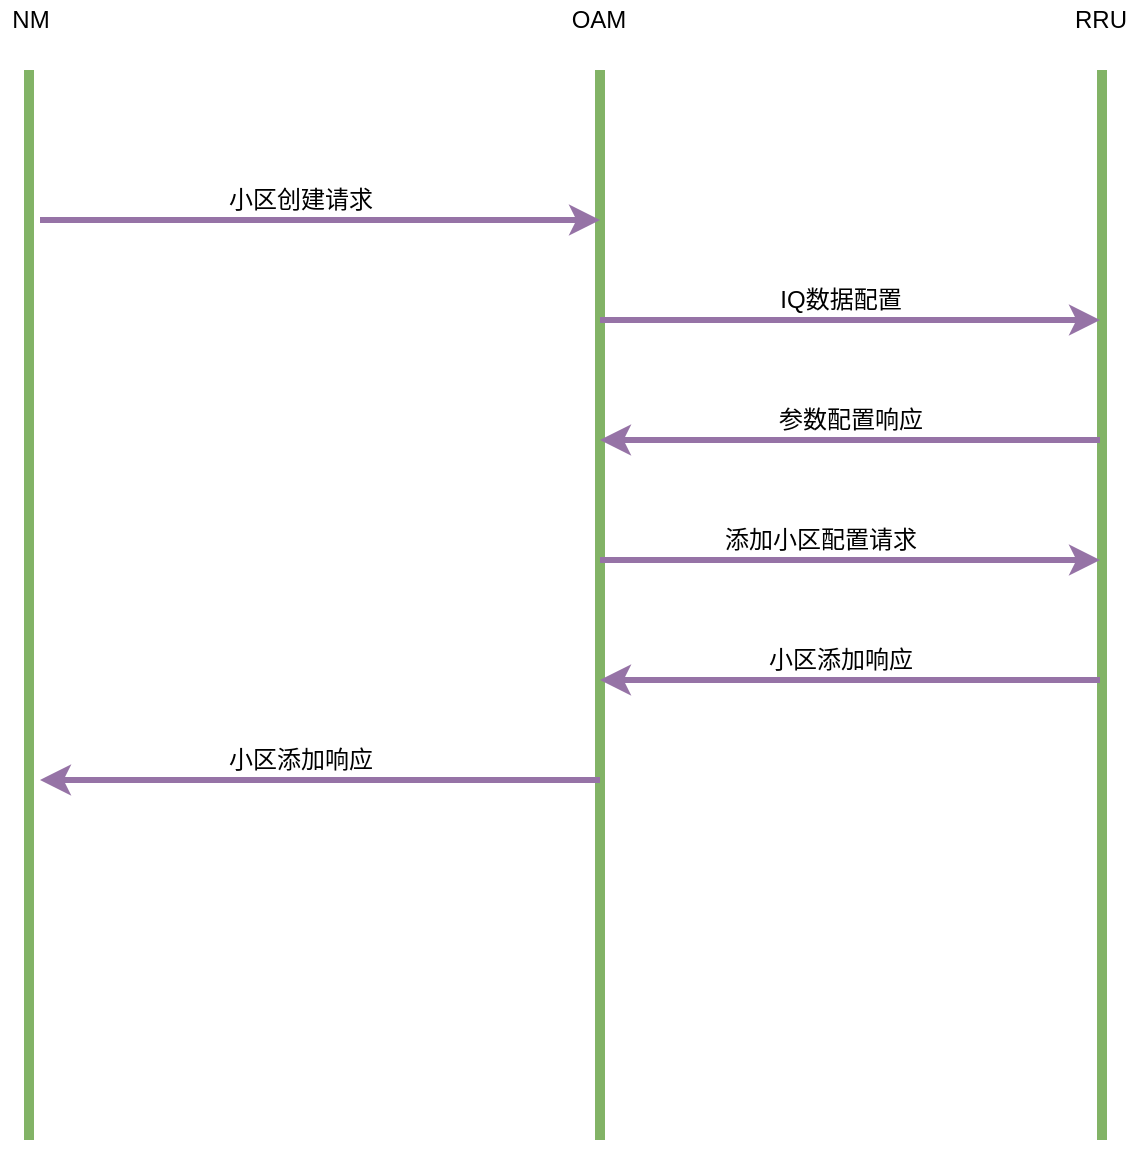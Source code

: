<mxfile version="17.3.0" type="github" pages="16">
  <diagram id="suCssXCztc-TALjXuxgK" name="chu add cell flow">
    <mxGraphModel dx="1420" dy="802" grid="1" gridSize="10" guides="1" tooltips="1" connect="1" arrows="1" fold="1" page="1" pageScale="1" pageWidth="827" pageHeight="1169" background="#FFFFFF" math="0" shadow="0">
      <root>
        <mxCell id="0" />
        <mxCell id="1" parent="0" />
        <mxCell id="opRyilV40EydoTtzHxyo-1" value="" style="endArrow=none;html=1;rounded=0;fillColor=#d5e8d4;strokeColor=#82b366;strokeWidth=5;" parent="1" edge="1">
          <mxGeometry width="50" height="50" relative="1" as="geometry">
            <mxPoint x="144.5" y="620" as="sourcePoint" />
            <mxPoint x="144.5" y="85" as="targetPoint" />
          </mxGeometry>
        </mxCell>
        <mxCell id="opRyilV40EydoTtzHxyo-2" value="" style="endArrow=none;html=1;rounded=0;fillColor=#d5e8d4;strokeColor=#82b366;strokeWidth=5;" parent="1" edge="1">
          <mxGeometry width="50" height="50" relative="1" as="geometry">
            <mxPoint x="430" y="620" as="sourcePoint" />
            <mxPoint x="430" y="85" as="targetPoint" />
          </mxGeometry>
        </mxCell>
        <mxCell id="opRyilV40EydoTtzHxyo-3" value="NM" style="text;html=1;align=center;verticalAlign=middle;resizable=0;points=[];autosize=1;strokeColor=none;fillColor=none;" parent="1" vertex="1">
          <mxGeometry x="130" y="50" width="30" height="20" as="geometry" />
        </mxCell>
        <mxCell id="opRyilV40EydoTtzHxyo-4" value="OAM" style="text;html=1;align=center;verticalAlign=middle;resizable=0;points=[];autosize=1;strokeColor=none;fillColor=none;" parent="1" vertex="1">
          <mxGeometry x="409" y="50" width="40" height="20" as="geometry" />
        </mxCell>
        <mxCell id="opRyilV40EydoTtzHxyo-5" value="" style="endArrow=none;html=1;rounded=0;fillColor=#d5e8d4;strokeColor=#82b366;strokeWidth=5;" parent="1" edge="1">
          <mxGeometry width="50" height="50" relative="1" as="geometry">
            <mxPoint x="681" y="620" as="sourcePoint" />
            <mxPoint x="681" y="85" as="targetPoint" />
          </mxGeometry>
        </mxCell>
        <mxCell id="opRyilV40EydoTtzHxyo-6" value="RRU" style="text;html=1;align=center;verticalAlign=middle;resizable=0;points=[];autosize=1;strokeColor=none;fillColor=none;" parent="1" vertex="1">
          <mxGeometry x="660" y="50" width="40" height="20" as="geometry" />
        </mxCell>
        <mxCell id="opRyilV40EydoTtzHxyo-7" value="" style="endArrow=classic;html=1;rounded=0;strokeWidth=3;fillColor=#e1d5e7;strokeColor=#9673a6;" parent="1" edge="1">
          <mxGeometry width="50" height="50" relative="1" as="geometry">
            <mxPoint x="150" y="160" as="sourcePoint" />
            <mxPoint x="430" y="160" as="targetPoint" />
          </mxGeometry>
        </mxCell>
        <mxCell id="opRyilV40EydoTtzHxyo-8" value="小区创建请求" style="text;html=1;align=center;verticalAlign=middle;resizable=0;points=[];autosize=1;strokeColor=none;fillColor=none;" parent="1" vertex="1">
          <mxGeometry x="235" y="140" width="90" height="20" as="geometry" />
        </mxCell>
        <mxCell id="opRyilV40EydoTtzHxyo-9" value="" style="endArrow=classic;html=1;rounded=0;strokeWidth=3;fillColor=#e1d5e7;strokeColor=#9673a6;" parent="1" edge="1">
          <mxGeometry width="50" height="50" relative="1" as="geometry">
            <mxPoint x="430" y="210" as="sourcePoint" />
            <mxPoint x="680" y="210" as="targetPoint" />
          </mxGeometry>
        </mxCell>
        <mxCell id="opRyilV40EydoTtzHxyo-10" value="IQ数据配置" style="text;html=1;align=center;verticalAlign=middle;resizable=0;points=[];autosize=1;strokeColor=none;fillColor=none;" parent="1" vertex="1">
          <mxGeometry x="510" y="190" width="80" height="20" as="geometry" />
        </mxCell>
        <mxCell id="opRyilV40EydoTtzHxyo-11" value="" style="endArrow=classic;html=1;rounded=0;strokeWidth=3;fillColor=#e1d5e7;strokeColor=#9673a6;" parent="1" edge="1">
          <mxGeometry width="50" height="50" relative="1" as="geometry">
            <mxPoint x="680" y="270" as="sourcePoint" />
            <mxPoint x="430" y="270" as="targetPoint" />
          </mxGeometry>
        </mxCell>
        <mxCell id="opRyilV40EydoTtzHxyo-14" value="参数配置响应" style="text;html=1;align=center;verticalAlign=middle;resizable=0;points=[];autosize=1;strokeColor=none;fillColor=none;" parent="1" vertex="1">
          <mxGeometry x="510" y="250" width="90" height="20" as="geometry" />
        </mxCell>
        <mxCell id="opRyilV40EydoTtzHxyo-15" value="" style="endArrow=classic;html=1;rounded=0;strokeWidth=3;fillColor=#e1d5e7;strokeColor=#9673a6;" parent="1" edge="1">
          <mxGeometry width="50" height="50" relative="1" as="geometry">
            <mxPoint x="430" y="330" as="sourcePoint" />
            <mxPoint x="680" y="330" as="targetPoint" />
          </mxGeometry>
        </mxCell>
        <mxCell id="opRyilV40EydoTtzHxyo-16" value="添加小区配置请求" style="text;html=1;align=center;verticalAlign=middle;resizable=0;points=[];autosize=1;strokeColor=none;fillColor=none;" parent="1" vertex="1">
          <mxGeometry x="485" y="310" width="110" height="20" as="geometry" />
        </mxCell>
        <mxCell id="opRyilV40EydoTtzHxyo-17" value="" style="endArrow=classic;html=1;rounded=0;strokeWidth=3;fillColor=#e1d5e7;strokeColor=#9673a6;" parent="1" edge="1">
          <mxGeometry width="50" height="50" relative="1" as="geometry">
            <mxPoint x="680" y="390" as="sourcePoint" />
            <mxPoint x="430" y="390" as="targetPoint" />
          </mxGeometry>
        </mxCell>
        <mxCell id="opRyilV40EydoTtzHxyo-18" value="小区添加响应" style="text;html=1;align=center;verticalAlign=middle;resizable=0;points=[];autosize=1;strokeColor=none;fillColor=none;" parent="1" vertex="1">
          <mxGeometry x="505" y="370" width="90" height="20" as="geometry" />
        </mxCell>
        <mxCell id="opRyilV40EydoTtzHxyo-19" value="" style="endArrow=classic;html=1;rounded=0;strokeWidth=3;fillColor=#e1d5e7;strokeColor=#9673a6;" parent="1" edge="1">
          <mxGeometry width="50" height="50" relative="1" as="geometry">
            <mxPoint x="430" y="440" as="sourcePoint" />
            <mxPoint x="150" y="440" as="targetPoint" />
          </mxGeometry>
        </mxCell>
        <mxCell id="opRyilV40EydoTtzHxyo-20" value="小区添加响应" style="text;html=1;align=center;verticalAlign=middle;resizable=0;points=[];autosize=1;strokeColor=none;fillColor=none;" parent="1" vertex="1">
          <mxGeometry x="235" y="420" width="90" height="20" as="geometry" />
        </mxCell>
      </root>
    </mxGraphModel>
  </diagram>
  <diagram id="MfpzIUoYDM3oL3QMFWog" name="wdt">
    <mxGraphModel dx="1420" dy="802" grid="1" gridSize="10" guides="1" tooltips="1" connect="1" arrows="1" fold="1" page="1" pageScale="1" pageWidth="827" pageHeight="1169" background="#FFFFFF" math="0" shadow="0">
      <root>
        <mxCell id="BXZS2TKBHeTmlFhxe_xh-0" />
        <mxCell id="BXZS2TKBHeTmlFhxe_xh-1" parent="BXZS2TKBHeTmlFhxe_xh-0" />
        <mxCell id="BXZS2TKBHeTmlFhxe_xh-4" style="edgeStyle=orthogonalEdgeStyle;rounded=0;orthogonalLoop=1;jettySize=auto;html=1;fillColor=#ffe6cc;strokeColor=#d79b00;" parent="BXZS2TKBHeTmlFhxe_xh-1" source="BXZS2TKBHeTmlFhxe_xh-2" target="BXZS2TKBHeTmlFhxe_xh-3" edge="1">
          <mxGeometry relative="1" as="geometry" />
        </mxCell>
        <mxCell id="BXZS2TKBHeTmlFhxe_xh-2" value="WDT" style="rounded=0;whiteSpace=wrap;html=1;fillColor=#f8cecc;strokeColor=#b85450;" parent="BXZS2TKBHeTmlFhxe_xh-1" vertex="1">
          <mxGeometry x="170" y="230" width="120" height="60" as="geometry" />
        </mxCell>
        <mxCell id="BXZS2TKBHeTmlFhxe_xh-5" style="edgeStyle=orthogonalEdgeStyle;rounded=0;orthogonalLoop=1;jettySize=auto;html=1;entryX=0.5;entryY=1;entryDx=0;entryDy=0;fillColor=#e1d5e7;strokeColor=#9673a6;" parent="BXZS2TKBHeTmlFhxe_xh-1" source="BXZS2TKBHeTmlFhxe_xh-3" target="BXZS2TKBHeTmlFhxe_xh-2" edge="1">
          <mxGeometry relative="1" as="geometry">
            <Array as="points">
              <mxPoint x="550" y="310" />
              <mxPoint x="230" y="310" />
            </Array>
          </mxGeometry>
        </mxCell>
        <mxCell id="BXZS2TKBHeTmlFhxe_xh-3" value="MCU" style="rounded=0;whiteSpace=wrap;html=1;fillColor=#d5e8d4;strokeColor=#82b366;" parent="BXZS2TKBHeTmlFhxe_xh-1" vertex="1">
          <mxGeometry x="490" y="230" width="120" height="60" as="geometry" />
        </mxCell>
        <mxCell id="BXZS2TKBHeTmlFhxe_xh-7" value="" style="shape=flexArrow;endArrow=classic;html=1;rounded=0;fillColor=#e1d5e7;strokeColor=#9673a6;" parent="BXZS2TKBHeTmlFhxe_xh-1" edge="1">
          <mxGeometry width="50" height="50" relative="1" as="geometry">
            <mxPoint x="90" y="370" as="sourcePoint" />
            <mxPoint x="670" y="370" as="targetPoint" />
          </mxGeometry>
        </mxCell>
        <mxCell id="BXZS2TKBHeTmlFhxe_xh-8" value="&lt;font style=&quot;font-size: 15px&quot;&gt;Timer&lt;/font&gt;" style="text;html=1;align=center;verticalAlign=middle;resizable=0;points=[];autosize=1;strokeColor=none;fillColor=none;" parent="BXZS2TKBHeTmlFhxe_xh-1" vertex="1">
          <mxGeometry x="320" y="340" width="50" height="20" as="geometry" />
        </mxCell>
        <mxCell id="BXZS2TKBHeTmlFhxe_xh-11" value="" style="shape=flexArrow;endArrow=classic;html=1;rounded=0;fontSize=15;entryX=0.25;entryY=1;entryDx=0;entryDy=0;fillColor=#f5f5f5;strokeColor=#666666;" parent="BXZS2TKBHeTmlFhxe_xh-1" target="BXZS2TKBHeTmlFhxe_xh-2" edge="1">
          <mxGeometry width="50" height="50" relative="1" as="geometry">
            <mxPoint x="200" y="360" as="sourcePoint" />
            <mxPoint x="440" y="380" as="targetPoint" />
          </mxGeometry>
        </mxCell>
        <mxCell id="BXZS2TKBHeTmlFhxe_xh-12" value="" style="shape=flexArrow;endArrow=classic;html=1;rounded=0;fontSize=15;entryX=0.75;entryY=1;entryDx=0;entryDy=0;fillColor=#f5f5f5;strokeColor=#666666;" parent="BXZS2TKBHeTmlFhxe_xh-1" target="BXZS2TKBHeTmlFhxe_xh-3" edge="1">
          <mxGeometry width="50" height="50" relative="1" as="geometry">
            <mxPoint x="580" y="360" as="sourcePoint" />
            <mxPoint x="440" y="380" as="targetPoint" />
          </mxGeometry>
        </mxCell>
        <mxCell id="BXZS2TKBHeTmlFhxe_xh-13" value="重启" style="text;html=1;align=center;verticalAlign=middle;resizable=0;points=[];autosize=1;strokeColor=none;fillColor=none;fontSize=15;" parent="BXZS2TKBHeTmlFhxe_xh-1" vertex="1">
          <mxGeometry x="360" y="240" width="50" height="20" as="geometry" />
        </mxCell>
        <mxCell id="BXZS2TKBHeTmlFhxe_xh-15" value="复位" style="text;html=1;align=center;verticalAlign=middle;resizable=0;points=[];autosize=1;strokeColor=none;fillColor=none;fontSize=15;" parent="BXZS2TKBHeTmlFhxe_xh-1" vertex="1">
          <mxGeometry x="360" y="290" width="50" height="20" as="geometry" />
        </mxCell>
      </root>
    </mxGraphModel>
  </diagram>
  <diagram id="cQyVMVi3MOx0hWMQzcuM" name="net1">
    <mxGraphModel dx="1420" dy="802" grid="1" gridSize="10" guides="1" tooltips="1" connect="1" arrows="1" fold="1" page="1" pageScale="1" pageWidth="827" pageHeight="1169" background="#ffffff" math="0" shadow="0">
      <root>
        <mxCell id="k4FSVae0OoAV9pfJLRRS-0" />
        <mxCell id="k4FSVae0OoAV9pfJLRRS-1" parent="k4FSVae0OoAV9pfJLRRS-0" />
        <mxCell id="k4FSVae0OoAV9pfJLRRS-2" value="" style="rounded=0;whiteSpace=wrap;html=1;dashed=1;" parent="k4FSVae0OoAV9pfJLRRS-1" vertex="1">
          <mxGeometry x="120" y="130" width="140" height="270" as="geometry" />
        </mxCell>
        <mxCell id="k4FSVae0OoAV9pfJLRRS-3" value="客户端" style="rounded=0;whiteSpace=wrap;html=1;fillColor=#d5e8d4;strokeColor=#82b366;" parent="k4FSVae0OoAV9pfJLRRS-1" vertex="1">
          <mxGeometry x="130" y="140" width="120" height="60" as="geometry" />
        </mxCell>
        <mxCell id="k4FSVae0OoAV9pfJLRRS-18" value="" style="edgeStyle=orthogonalEdgeStyle;rounded=0;orthogonalLoop=1;jettySize=auto;html=1;" parent="k4FSVae0OoAV9pfJLRRS-1" source="k4FSVae0OoAV9pfJLRRS-4" target="k4FSVae0OoAV9pfJLRRS-5" edge="1">
          <mxGeometry relative="1" as="geometry" />
        </mxCell>
        <mxCell id="k4FSVae0OoAV9pfJLRRS-4" value="TCP/IP" style="rounded=0;whiteSpace=wrap;html=1;fillColor=#d5e8d4;strokeColor=#82b366;" parent="k4FSVae0OoAV9pfJLRRS-1" vertex="1">
          <mxGeometry x="130" y="230" width="120" height="60" as="geometry" />
        </mxCell>
        <mxCell id="k4FSVae0OoAV9pfJLRRS-19" style="edgeStyle=orthogonalEdgeStyle;rounded=0;orthogonalLoop=1;jettySize=auto;html=1;" parent="k4FSVae0OoAV9pfJLRRS-1" source="k4FSVae0OoAV9pfJLRRS-5" edge="1">
          <mxGeometry relative="1" as="geometry">
            <mxPoint x="190" y="290" as="targetPoint" />
          </mxGeometry>
        </mxCell>
        <mxCell id="k4FSVae0OoAV9pfJLRRS-37" style="edgeStyle=orthogonalEdgeStyle;rounded=0;orthogonalLoop=1;jettySize=auto;html=1;entryX=0.21;entryY=0.025;entryDx=0;entryDy=0;entryPerimeter=0;" parent="k4FSVae0OoAV9pfJLRRS-1" source="k4FSVae0OoAV9pfJLRRS-5" target="k4FSVae0OoAV9pfJLRRS-36" edge="1">
          <mxGeometry relative="1" as="geometry" />
        </mxCell>
        <mxCell id="k4FSVae0OoAV9pfJLRRS-5" value="网络适配器" style="rounded=0;whiteSpace=wrap;html=1;fillColor=#d5e8d4;strokeColor=#82b366;" parent="k4FSVae0OoAV9pfJLRRS-1" vertex="1">
          <mxGeometry x="130" y="320" width="120" height="60" as="geometry" />
        </mxCell>
        <mxCell id="k4FSVae0OoAV9pfJLRRS-6" value="" style="rounded=0;whiteSpace=wrap;html=1;dashed=1;" parent="k4FSVae0OoAV9pfJLRRS-1" vertex="1">
          <mxGeometry x="420" y="130" width="140" height="270" as="geometry" />
        </mxCell>
        <mxCell id="k4FSVae0OoAV9pfJLRRS-23" style="edgeStyle=orthogonalEdgeStyle;rounded=0;orthogonalLoop=1;jettySize=auto;html=1;exitX=0.5;exitY=1;exitDx=0;exitDy=0;" parent="k4FSVae0OoAV9pfJLRRS-1" source="k4FSVae0OoAV9pfJLRRS-7" edge="1">
          <mxGeometry relative="1" as="geometry">
            <mxPoint x="490" y="230" as="targetPoint" />
          </mxGeometry>
        </mxCell>
        <mxCell id="k4FSVae0OoAV9pfJLRRS-7" value="服务器" style="rounded=0;whiteSpace=wrap;html=1;fillColor=#d5e8d4;strokeColor=#82b366;" parent="k4FSVae0OoAV9pfJLRRS-1" vertex="1">
          <mxGeometry x="430" y="140" width="120" height="60" as="geometry" />
        </mxCell>
        <mxCell id="k4FSVae0OoAV9pfJLRRS-21" style="edgeStyle=orthogonalEdgeStyle;rounded=0;orthogonalLoop=1;jettySize=auto;html=1;entryX=0.5;entryY=1;entryDx=0;entryDy=0;" parent="k4FSVae0OoAV9pfJLRRS-1" source="k4FSVae0OoAV9pfJLRRS-8" target="k4FSVae0OoAV9pfJLRRS-7" edge="1">
          <mxGeometry relative="1" as="geometry" />
        </mxCell>
        <mxCell id="k4FSVae0OoAV9pfJLRRS-32" style="edgeStyle=orthogonalEdgeStyle;rounded=0;orthogonalLoop=1;jettySize=auto;html=1;" parent="k4FSVae0OoAV9pfJLRRS-1" source="k4FSVae0OoAV9pfJLRRS-8" edge="1">
          <mxGeometry relative="1" as="geometry">
            <mxPoint x="490" y="320" as="targetPoint" />
          </mxGeometry>
        </mxCell>
        <mxCell id="k4FSVae0OoAV9pfJLRRS-8" value="TCP/IP" style="rounded=0;whiteSpace=wrap;html=1;fillColor=#d5e8d4;strokeColor=#82b366;" parent="k4FSVae0OoAV9pfJLRRS-1" vertex="1">
          <mxGeometry x="430" y="230" width="120" height="60" as="geometry" />
        </mxCell>
        <mxCell id="k4FSVae0OoAV9pfJLRRS-31" style="edgeStyle=orthogonalEdgeStyle;rounded=0;orthogonalLoop=1;jettySize=auto;html=1;entryX=0.5;entryY=1;entryDx=0;entryDy=0;" parent="k4FSVae0OoAV9pfJLRRS-1" source="k4FSVae0OoAV9pfJLRRS-9" target="k4FSVae0OoAV9pfJLRRS-8" edge="1">
          <mxGeometry relative="1" as="geometry" />
        </mxCell>
        <mxCell id="k4FSVae0OoAV9pfJLRRS-39" style="edgeStyle=orthogonalEdgeStyle;rounded=0;orthogonalLoop=1;jettySize=auto;html=1;exitX=0.5;exitY=1;exitDx=0;exitDy=0;entryX=0.787;entryY=-0.025;entryDx=0;entryDy=0;entryPerimeter=0;" parent="k4FSVae0OoAV9pfJLRRS-1" source="k4FSVae0OoAV9pfJLRRS-9" target="k4FSVae0OoAV9pfJLRRS-36" edge="1">
          <mxGeometry relative="1" as="geometry" />
        </mxCell>
        <mxCell id="k4FSVae0OoAV9pfJLRRS-9" value="网络适配器" style="rounded=0;whiteSpace=wrap;html=1;fillColor=#d5e8d4;strokeColor=#82b366;" parent="k4FSVae0OoAV9pfJLRRS-1" vertex="1">
          <mxGeometry x="430" y="320" width="120" height="60" as="geometry" />
        </mxCell>
        <mxCell id="k4FSVae0OoAV9pfJLRRS-10" value="互联网络客户端主机" style="text;html=1;align=center;verticalAlign=middle;resizable=0;points=[];autosize=1;strokeColor=none;fillColor=none;" parent="k4FSVae0OoAV9pfJLRRS-1" vertex="1">
          <mxGeometry x="130" y="100" width="120" height="20" as="geometry" />
        </mxCell>
        <mxCell id="k4FSVae0OoAV9pfJLRRS-11" value="互联网络服务器主机" style="text;html=1;align=center;verticalAlign=middle;resizable=0;points=[];autosize=1;strokeColor=none;fillColor=none;" parent="k4FSVae0OoAV9pfJLRRS-1" vertex="1">
          <mxGeometry x="420" y="100" width="120" height="20" as="geometry" />
        </mxCell>
        <mxCell id="k4FSVae0OoAV9pfJLRRS-12" value="" style="endArrow=none;dashed=1;html=1;rounded=0;" parent="k4FSVae0OoAV9pfJLRRS-1" edge="1">
          <mxGeometry width="50" height="50" relative="1" as="geometry">
            <mxPoint x="90" y="217" as="sourcePoint" />
            <mxPoint x="290" y="217" as="targetPoint" />
          </mxGeometry>
        </mxCell>
        <mxCell id="k4FSVae0OoAV9pfJLRRS-13" value="" style="endArrow=none;dashed=1;html=1;rounded=0;" parent="k4FSVae0OoAV9pfJLRRS-1" edge="1">
          <mxGeometry width="50" height="50" relative="1" as="geometry">
            <mxPoint x="90" y="305" as="sourcePoint" />
            <mxPoint x="290" y="305" as="targetPoint" />
          </mxGeometry>
        </mxCell>
        <mxCell id="k4FSVae0OoAV9pfJLRRS-14" value="套接字接口&lt;br&gt;(系统调用)" style="text;html=1;align=center;verticalAlign=middle;resizable=0;points=[];autosize=1;strokeColor=none;fillColor=none;" parent="k4FSVae0OoAV9pfJLRRS-1" vertex="1">
          <mxGeometry x="10" y="200" width="80" height="30" as="geometry" />
        </mxCell>
        <mxCell id="k4FSVae0OoAV9pfJLRRS-15" value="硬件接口&lt;br&gt;(中断)" style="text;html=1;align=center;verticalAlign=middle;resizable=0;points=[];autosize=1;strokeColor=none;fillColor=none;" parent="k4FSVae0OoAV9pfJLRRS-1" vertex="1">
          <mxGeometry x="20" y="290" width="60" height="30" as="geometry" />
        </mxCell>
        <mxCell id="k4FSVae0OoAV9pfJLRRS-17" value="" style="endArrow=classic;startArrow=classic;html=1;rounded=0;exitX=0.5;exitY=0;exitDx=0;exitDy=0;" parent="k4FSVae0OoAV9pfJLRRS-1" source="k4FSVae0OoAV9pfJLRRS-4" edge="1">
          <mxGeometry width="50" height="50" relative="1" as="geometry">
            <mxPoint x="390" y="420" as="sourcePoint" />
            <mxPoint x="190" y="200" as="targetPoint" />
          </mxGeometry>
        </mxCell>
        <mxCell id="k4FSVae0OoAV9pfJLRRS-33" value="用户代码" style="text;html=1;align=center;verticalAlign=middle;resizable=0;points=[];autosize=1;strokeColor=none;fillColor=none;" parent="k4FSVae0OoAV9pfJLRRS-1" vertex="1">
          <mxGeometry x="270" y="160" width="60" height="20" as="geometry" />
        </mxCell>
        <mxCell id="k4FSVae0OoAV9pfJLRRS-34" value="内核代码" style="text;html=1;align=center;verticalAlign=middle;resizable=0;points=[];autosize=1;strokeColor=none;fillColor=none;" parent="k4FSVae0OoAV9pfJLRRS-1" vertex="1">
          <mxGeometry x="270" y="250" width="60" height="20" as="geometry" />
        </mxCell>
        <mxCell id="k4FSVae0OoAV9pfJLRRS-35" value="硬件" style="text;html=1;align=center;verticalAlign=middle;resizable=0;points=[];autosize=1;strokeColor=none;fillColor=none;" parent="k4FSVae0OoAV9pfJLRRS-1" vertex="1">
          <mxGeometry x="280" y="340" width="40" height="20" as="geometry" />
        </mxCell>
        <mxCell id="k4FSVae0OoAV9pfJLRRS-38" style="edgeStyle=orthogonalEdgeStyle;rounded=0;orthogonalLoop=1;jettySize=auto;html=1;exitX=0.25;exitY=0;exitDx=0;exitDy=0;" parent="k4FSVae0OoAV9pfJLRRS-1" source="k4FSVae0OoAV9pfJLRRS-36" edge="1">
          <mxGeometry relative="1" as="geometry">
            <mxPoint x="190" y="380" as="targetPoint" />
          </mxGeometry>
        </mxCell>
        <mxCell id="k4FSVae0OoAV9pfJLRRS-40" style="edgeStyle=orthogonalEdgeStyle;rounded=0;orthogonalLoop=1;jettySize=auto;html=1;exitX=0.75;exitY=0;exitDx=0;exitDy=0;entryX=0.5;entryY=1;entryDx=0;entryDy=0;" parent="k4FSVae0OoAV9pfJLRRS-1" source="k4FSVae0OoAV9pfJLRRS-36" target="k4FSVae0OoAV9pfJLRRS-9" edge="1">
          <mxGeometry relative="1" as="geometry" />
        </mxCell>
        <mxCell id="k4FSVae0OoAV9pfJLRRS-36" value="全球IP因特网" style="rounded=1;whiteSpace=wrap;html=1;fillColor=#dae8fc;strokeColor=#6c8ebf;" parent="k4FSVae0OoAV9pfJLRRS-1" vertex="1">
          <mxGeometry x="80" y="440" width="520" height="40" as="geometry" />
        </mxCell>
      </root>
    </mxGraphModel>
  </diagram>
  <diagram id="aMhfB-AJnEUQhnypkkqV" name="tcp">
    <mxGraphModel dx="1420" dy="802" grid="1" gridSize="10" guides="1" tooltips="1" connect="1" arrows="1" fold="1" page="1" pageScale="1" pageWidth="827" pageHeight="1169" background="#ffffff" math="0" shadow="0">
      <root>
        <mxCell id="4Y8iCA16bSwC3PvL81Xz-0" />
        <mxCell id="4Y8iCA16bSwC3PvL81Xz-1" parent="4Y8iCA16bSwC3PvL81Xz-0" />
        <mxCell id="4Y8iCA16bSwC3PvL81Xz-17" style="edgeStyle=orthogonalEdgeStyle;rounded=0;orthogonalLoop=1;jettySize=auto;html=1;exitX=0.5;exitY=1;exitDx=0;exitDy=0;entryX=0.5;entryY=0;entryDx=0;entryDy=0;fontFamily=Comic Sans MS;fontSize=14;" parent="4Y8iCA16bSwC3PvL81Xz-1" source="4Y8iCA16bSwC3PvL81Xz-2" target="4Y8iCA16bSwC3PvL81Xz-3" edge="1">
          <mxGeometry relative="1" as="geometry" />
        </mxCell>
        <mxCell id="4Y8iCA16bSwC3PvL81Xz-2" value="&lt;font face=&quot;Comic Sans MS&quot; style=&quot;font-size: 14px&quot;&gt;getaddrinfo&lt;/font&gt;" style="rounded=0;whiteSpace=wrap;html=1;" parent="4Y8iCA16bSwC3PvL81Xz-1" vertex="1">
          <mxGeometry x="170" y="80" width="140" height="30" as="geometry" />
        </mxCell>
        <mxCell id="4Y8iCA16bSwC3PvL81Xz-18" style="edgeStyle=orthogonalEdgeStyle;rounded=0;orthogonalLoop=1;jettySize=auto;html=1;exitX=0.5;exitY=1;exitDx=0;exitDy=0;fontFamily=Comic Sans MS;fontSize=14;entryX=0.5;entryY=0;entryDx=0;entryDy=0;" parent="4Y8iCA16bSwC3PvL81Xz-1" source="4Y8iCA16bSwC3PvL81Xz-3" target="4Y8iCA16bSwC3PvL81Xz-4" edge="1">
          <mxGeometry relative="1" as="geometry" />
        </mxCell>
        <mxCell id="4Y8iCA16bSwC3PvL81Xz-3" value="&lt;font face=&quot;Comic Sans MS&quot; style=&quot;font-size: 14px&quot;&gt;socket&lt;/font&gt;" style="rounded=0;whiteSpace=wrap;html=1;" parent="4Y8iCA16bSwC3PvL81Xz-1" vertex="1">
          <mxGeometry x="170" y="140" width="140" height="30" as="geometry" />
        </mxCell>
        <mxCell id="4Y8iCA16bSwC3PvL81Xz-19" style="edgeStyle=orthogonalEdgeStyle;rounded=0;orthogonalLoop=1;jettySize=auto;html=1;exitX=0.5;exitY=1;exitDx=0;exitDy=0;entryX=0.5;entryY=0;entryDx=0;entryDy=0;fontFamily=Comic Sans MS;fontSize=14;" parent="4Y8iCA16bSwC3PvL81Xz-1" source="4Y8iCA16bSwC3PvL81Xz-4" target="4Y8iCA16bSwC3PvL81Xz-5" edge="1">
          <mxGeometry relative="1" as="geometry" />
        </mxCell>
        <mxCell id="4Y8iCA16bSwC3PvL81Xz-22" style="edgeStyle=orthogonalEdgeStyle;rounded=0;orthogonalLoop=1;jettySize=auto;html=1;exitX=1;exitY=0.25;exitDx=0;exitDy=0;entryX=0;entryY=0.25;entryDx=0;entryDy=0;fontFamily=Comic Sans MS;fontSize=14;" parent="4Y8iCA16bSwC3PvL81Xz-1" source="4Y8iCA16bSwC3PvL81Xz-4" target="4Y8iCA16bSwC3PvL81Xz-12" edge="1">
          <mxGeometry relative="1" as="geometry" />
        </mxCell>
        <mxCell id="4Y8iCA16bSwC3PvL81Xz-4" value="&lt;font face=&quot;Comic Sans MS&quot; style=&quot;font-size: 14px&quot;&gt;connect&lt;/font&gt;" style="rounded=0;whiteSpace=wrap;html=1;" parent="4Y8iCA16bSwC3PvL81Xz-1" vertex="1">
          <mxGeometry x="170" y="320" width="140" height="30" as="geometry" />
        </mxCell>
        <mxCell id="4Y8iCA16bSwC3PvL81Xz-20" style="edgeStyle=orthogonalEdgeStyle;rounded=0;orthogonalLoop=1;jettySize=auto;html=1;exitX=0.5;exitY=1;exitDx=0;exitDy=0;entryX=0.5;entryY=0;entryDx=0;entryDy=0;fontFamily=Comic Sans MS;fontSize=14;" parent="4Y8iCA16bSwC3PvL81Xz-1" source="4Y8iCA16bSwC3PvL81Xz-5" target="4Y8iCA16bSwC3PvL81Xz-6" edge="1">
          <mxGeometry relative="1" as="geometry" />
        </mxCell>
        <mxCell id="4Y8iCA16bSwC3PvL81Xz-24" style="edgeStyle=orthogonalEdgeStyle;rounded=0;orthogonalLoop=1;jettySize=auto;html=1;exitX=1;exitY=0.5;exitDx=0;exitDy=0;entryX=0;entryY=0.5;entryDx=0;entryDy=0;fontFamily=Comic Sans MS;fontSize=14;" parent="4Y8iCA16bSwC3PvL81Xz-1" source="4Y8iCA16bSwC3PvL81Xz-5" target="4Y8iCA16bSwC3PvL81Xz-13" edge="1">
          <mxGeometry relative="1" as="geometry" />
        </mxCell>
        <mxCell id="4Y8iCA16bSwC3PvL81Xz-5" value="&lt;font face=&quot;Comic Sans MS&quot; style=&quot;font-size: 14px&quot;&gt;rio_writen&lt;/font&gt;" style="rounded=0;whiteSpace=wrap;html=1;" parent="4Y8iCA16bSwC3PvL81Xz-1" vertex="1">
          <mxGeometry x="170" y="380" width="140" height="30" as="geometry" />
        </mxCell>
        <mxCell id="4Y8iCA16bSwC3PvL81Xz-21" style="edgeStyle=orthogonalEdgeStyle;rounded=0;orthogonalLoop=1;jettySize=auto;html=1;exitX=0.5;exitY=1;exitDx=0;exitDy=0;entryX=0.5;entryY=0;entryDx=0;entryDy=0;fontFamily=Comic Sans MS;fontSize=14;" parent="4Y8iCA16bSwC3PvL81Xz-1" source="4Y8iCA16bSwC3PvL81Xz-6" target="4Y8iCA16bSwC3PvL81Xz-7" edge="1">
          <mxGeometry relative="1" as="geometry" />
        </mxCell>
        <mxCell id="4Y8iCA16bSwC3PvL81Xz-6" value="&lt;font face=&quot;Comic Sans MS&quot; style=&quot;font-size: 14px&quot;&gt;rio_readlineb&lt;/font&gt;" style="rounded=0;whiteSpace=wrap;html=1;" parent="4Y8iCA16bSwC3PvL81Xz-1" vertex="1">
          <mxGeometry x="170" y="440" width="140" height="30" as="geometry" />
        </mxCell>
        <mxCell id="4Y8iCA16bSwC3PvL81Xz-27" style="edgeStyle=orthogonalEdgeStyle;rounded=0;orthogonalLoop=1;jettySize=auto;html=1;exitX=1;exitY=0.5;exitDx=0;exitDy=0;entryX=0;entryY=0.5;entryDx=0;entryDy=0;fontFamily=Comic Sans MS;fontSize=14;dashed=1;" parent="4Y8iCA16bSwC3PvL81Xz-1" source="4Y8iCA16bSwC3PvL81Xz-7" target="4Y8iCA16bSwC3PvL81Xz-15" edge="1">
          <mxGeometry relative="1" as="geometry" />
        </mxCell>
        <mxCell id="4Y8iCA16bSwC3PvL81Xz-7" value="&lt;font face=&quot;Comic Sans MS&quot; style=&quot;font-size: 14px&quot;&gt;close&lt;/font&gt;" style="rounded=0;whiteSpace=wrap;html=1;" parent="4Y8iCA16bSwC3PvL81Xz-1" vertex="1">
          <mxGeometry x="170" y="500" width="140" height="30" as="geometry" />
        </mxCell>
        <mxCell id="4Y8iCA16bSwC3PvL81Xz-28" style="edgeStyle=orthogonalEdgeStyle;rounded=0;orthogonalLoop=1;jettySize=auto;html=1;exitX=0.5;exitY=1;exitDx=0;exitDy=0;entryX=0.5;entryY=0;entryDx=0;entryDy=0;fontFamily=Comic Sans MS;fontSize=14;" parent="4Y8iCA16bSwC3PvL81Xz-1" source="4Y8iCA16bSwC3PvL81Xz-8" target="4Y8iCA16bSwC3PvL81Xz-9" edge="1">
          <mxGeometry relative="1" as="geometry" />
        </mxCell>
        <mxCell id="4Y8iCA16bSwC3PvL81Xz-8" value="&lt;font face=&quot;Comic Sans MS&quot; style=&quot;font-size: 14px&quot;&gt;getaddrinfo&lt;/font&gt;" style="rounded=0;whiteSpace=wrap;html=1;" parent="4Y8iCA16bSwC3PvL81Xz-1" vertex="1">
          <mxGeometry x="470" y="80" width="140" height="30" as="geometry" />
        </mxCell>
        <mxCell id="4Y8iCA16bSwC3PvL81Xz-29" style="edgeStyle=orthogonalEdgeStyle;rounded=0;orthogonalLoop=1;jettySize=auto;html=1;exitX=0.5;exitY=1;exitDx=0;exitDy=0;entryX=0.5;entryY=0;entryDx=0;entryDy=0;fontFamily=Comic Sans MS;fontSize=14;" parent="4Y8iCA16bSwC3PvL81Xz-1" source="4Y8iCA16bSwC3PvL81Xz-9" target="4Y8iCA16bSwC3PvL81Xz-10" edge="1">
          <mxGeometry relative="1" as="geometry" />
        </mxCell>
        <mxCell id="4Y8iCA16bSwC3PvL81Xz-9" value="&lt;font face=&quot;Comic Sans MS&quot; style=&quot;font-size: 14px&quot;&gt;socket&lt;/font&gt;" style="rounded=0;whiteSpace=wrap;html=1;" parent="4Y8iCA16bSwC3PvL81Xz-1" vertex="1">
          <mxGeometry x="470" y="140" width="140" height="30" as="geometry" />
        </mxCell>
        <mxCell id="4Y8iCA16bSwC3PvL81Xz-30" style="edgeStyle=orthogonalEdgeStyle;rounded=0;orthogonalLoop=1;jettySize=auto;html=1;exitX=0.5;exitY=1;exitDx=0;exitDy=0;entryX=0.5;entryY=0;entryDx=0;entryDy=0;fontFamily=Comic Sans MS;fontSize=14;" parent="4Y8iCA16bSwC3PvL81Xz-1" source="4Y8iCA16bSwC3PvL81Xz-10" target="4Y8iCA16bSwC3PvL81Xz-11" edge="1">
          <mxGeometry relative="1" as="geometry" />
        </mxCell>
        <mxCell id="4Y8iCA16bSwC3PvL81Xz-10" value="&lt;font face=&quot;Comic Sans MS&quot; style=&quot;font-size: 14px&quot;&gt;bind&lt;/font&gt;" style="rounded=0;whiteSpace=wrap;html=1;" parent="4Y8iCA16bSwC3PvL81Xz-1" vertex="1">
          <mxGeometry x="470" y="200" width="140" height="30" as="geometry" />
        </mxCell>
        <mxCell id="4Y8iCA16bSwC3PvL81Xz-31" style="edgeStyle=orthogonalEdgeStyle;rounded=0;orthogonalLoop=1;jettySize=auto;html=1;exitX=0.5;exitY=1;exitDx=0;exitDy=0;entryX=0.5;entryY=0;entryDx=0;entryDy=0;fontFamily=Comic Sans MS;fontSize=14;" parent="4Y8iCA16bSwC3PvL81Xz-1" source="4Y8iCA16bSwC3PvL81Xz-11" target="4Y8iCA16bSwC3PvL81Xz-12" edge="1">
          <mxGeometry relative="1" as="geometry" />
        </mxCell>
        <mxCell id="4Y8iCA16bSwC3PvL81Xz-11" value="&lt;font face=&quot;Comic Sans MS&quot; style=&quot;font-size: 14px&quot;&gt;listen&lt;/font&gt;" style="rounded=0;whiteSpace=wrap;html=1;" parent="4Y8iCA16bSwC3PvL81Xz-1" vertex="1">
          <mxGeometry x="470" y="260" width="140" height="30" as="geometry" />
        </mxCell>
        <mxCell id="4Y8iCA16bSwC3PvL81Xz-32" style="edgeStyle=orthogonalEdgeStyle;rounded=0;orthogonalLoop=1;jettySize=auto;html=1;exitX=0.5;exitY=1;exitDx=0;exitDy=0;entryX=0.5;entryY=0;entryDx=0;entryDy=0;fontFamily=Comic Sans MS;fontSize=14;" parent="4Y8iCA16bSwC3PvL81Xz-1" source="4Y8iCA16bSwC3PvL81Xz-12" target="4Y8iCA16bSwC3PvL81Xz-13" edge="1">
          <mxGeometry relative="1" as="geometry" />
        </mxCell>
        <mxCell id="4Y8iCA16bSwC3PvL81Xz-12" value="&lt;font face=&quot;Comic Sans MS&quot; style=&quot;font-size: 14px&quot;&gt;accept&lt;/font&gt;" style="rounded=0;whiteSpace=wrap;html=1;" parent="4Y8iCA16bSwC3PvL81Xz-1" vertex="1">
          <mxGeometry x="470" y="320" width="140" height="30" as="geometry" />
        </mxCell>
        <mxCell id="4Y8iCA16bSwC3PvL81Xz-33" style="edgeStyle=orthogonalEdgeStyle;rounded=0;orthogonalLoop=1;jettySize=auto;html=1;exitX=0.5;exitY=1;exitDx=0;exitDy=0;entryX=0.5;entryY=0;entryDx=0;entryDy=0;fontFamily=Comic Sans MS;fontSize=14;" parent="4Y8iCA16bSwC3PvL81Xz-1" source="4Y8iCA16bSwC3PvL81Xz-13" target="4Y8iCA16bSwC3PvL81Xz-14" edge="1">
          <mxGeometry relative="1" as="geometry" />
        </mxCell>
        <mxCell id="4Y8iCA16bSwC3PvL81Xz-13" value="&lt;font face=&quot;Comic Sans MS&quot; style=&quot;font-size: 14px&quot;&gt;rio_readlineb&lt;/font&gt;" style="rounded=0;whiteSpace=wrap;html=1;" parent="4Y8iCA16bSwC3PvL81Xz-1" vertex="1">
          <mxGeometry x="470" y="380" width="140" height="30" as="geometry" />
        </mxCell>
        <mxCell id="4Y8iCA16bSwC3PvL81Xz-26" style="edgeStyle=orthogonalEdgeStyle;rounded=0;orthogonalLoop=1;jettySize=auto;html=1;exitX=0;exitY=0.25;exitDx=0;exitDy=0;entryX=1;entryY=0.25;entryDx=0;entryDy=0;fontFamily=Comic Sans MS;fontSize=14;" parent="4Y8iCA16bSwC3PvL81Xz-1" source="4Y8iCA16bSwC3PvL81Xz-14" target="4Y8iCA16bSwC3PvL81Xz-6" edge="1">
          <mxGeometry relative="1" as="geometry" />
        </mxCell>
        <mxCell id="4Y8iCA16bSwC3PvL81Xz-34" style="edgeStyle=orthogonalEdgeStyle;rounded=0;orthogonalLoop=1;jettySize=auto;html=1;exitX=0.5;exitY=1;exitDx=0;exitDy=0;entryX=0.5;entryY=0;entryDx=0;entryDy=0;fontFamily=Comic Sans MS;fontSize=14;" parent="4Y8iCA16bSwC3PvL81Xz-1" source="4Y8iCA16bSwC3PvL81Xz-14" target="4Y8iCA16bSwC3PvL81Xz-15" edge="1">
          <mxGeometry relative="1" as="geometry" />
        </mxCell>
        <mxCell id="4Y8iCA16bSwC3PvL81Xz-14" value="&lt;font face=&quot;Comic Sans MS&quot; style=&quot;font-size: 14px&quot;&gt;rio_writen&lt;/font&gt;" style="rounded=0;whiteSpace=wrap;html=1;" parent="4Y8iCA16bSwC3PvL81Xz-1" vertex="1">
          <mxGeometry x="470" y="440" width="140" height="30" as="geometry" />
        </mxCell>
        <mxCell id="4Y8iCA16bSwC3PvL81Xz-35" style="edgeStyle=orthogonalEdgeStyle;rounded=0;orthogonalLoop=1;jettySize=auto;html=1;exitX=0.5;exitY=1;exitDx=0;exitDy=0;entryX=0.5;entryY=0;entryDx=0;entryDy=0;fontFamily=Comic Sans MS;fontSize=14;" parent="4Y8iCA16bSwC3PvL81Xz-1" source="4Y8iCA16bSwC3PvL81Xz-15" target="4Y8iCA16bSwC3PvL81Xz-16" edge="1">
          <mxGeometry relative="1" as="geometry" />
        </mxCell>
        <mxCell id="4Y8iCA16bSwC3PvL81Xz-15" value="&lt;font face=&quot;Comic Sans MS&quot; style=&quot;font-size: 14px&quot;&gt;rio_readlineb&lt;/font&gt;" style="rounded=0;whiteSpace=wrap;html=1;" parent="4Y8iCA16bSwC3PvL81Xz-1" vertex="1">
          <mxGeometry x="470" y="500" width="140" height="30" as="geometry" />
        </mxCell>
        <mxCell id="4Y8iCA16bSwC3PvL81Xz-36" style="edgeStyle=orthogonalEdgeStyle;rounded=0;orthogonalLoop=1;jettySize=auto;html=1;exitX=1;exitY=0.5;exitDx=0;exitDy=0;entryX=1;entryY=0.5;entryDx=0;entryDy=0;fontFamily=Comic Sans MS;fontSize=14;" parent="4Y8iCA16bSwC3PvL81Xz-1" source="4Y8iCA16bSwC3PvL81Xz-16" target="4Y8iCA16bSwC3PvL81Xz-12" edge="1">
          <mxGeometry relative="1" as="geometry">
            <Array as="points">
              <mxPoint x="660" y="575" />
              <mxPoint x="660" y="335" />
            </Array>
          </mxGeometry>
        </mxCell>
        <mxCell id="4Y8iCA16bSwC3PvL81Xz-16" value="&lt;font face=&quot;Comic Sans MS&quot; style=&quot;font-size: 14px&quot;&gt;close&lt;/font&gt;" style="rounded=0;whiteSpace=wrap;html=1;" parent="4Y8iCA16bSwC3PvL81Xz-1" vertex="1">
          <mxGeometry x="470" y="560" width="140" height="30" as="geometry" />
        </mxCell>
        <mxCell id="4Y8iCA16bSwC3PvL81Xz-23" value="连接请求" style="text;html=1;align=center;verticalAlign=middle;resizable=0;points=[];autosize=1;strokeColor=none;fillColor=none;fontSize=14;fontFamily=Comic Sans MS;" parent="4Y8iCA16bSwC3PvL81Xz-1" vertex="1">
          <mxGeometry x="340" y="300" width="70" height="20" as="geometry" />
        </mxCell>
        <mxCell id="4Y8iCA16bSwC3PvL81Xz-37" value="" style="strokeWidth=2;html=1;shape=mxgraph.flowchart.annotation_2;align=left;labelPosition=right;pointerEvents=1;fontFamily=Comic Sans MS;fontSize=14;" parent="4Y8iCA16bSwC3PvL81Xz-1" vertex="1">
          <mxGeometry x="130" y="80" width="30" height="270" as="geometry" />
        </mxCell>
        <mxCell id="4Y8iCA16bSwC3PvL81Xz-38" value="open_clientfd" style="text;html=1;align=center;verticalAlign=middle;resizable=0;points=[];autosize=1;strokeColor=none;fillColor=none;fontSize=14;fontFamily=Comic Sans MS;" parent="4Y8iCA16bSwC3PvL81Xz-1" vertex="1">
          <mxGeometry x="20" y="205" width="110" height="20" as="geometry" />
        </mxCell>
        <mxCell id="4Y8iCA16bSwC3PvL81Xz-39" value="" style="strokeWidth=2;html=1;shape=mxgraph.flowchart.annotation_2;align=left;labelPosition=right;pointerEvents=1;fontFamily=Comic Sans MS;fontSize=14;rotation=-180;" parent="4Y8iCA16bSwC3PvL81Xz-1" vertex="1">
          <mxGeometry x="620" y="80" width="50" height="210" as="geometry" />
        </mxCell>
        <mxCell id="4Y8iCA16bSwC3PvL81Xz-40" value="open_listenfd" style="text;html=1;align=center;verticalAlign=middle;resizable=0;points=[];autosize=1;strokeColor=none;fillColor=none;fontSize=14;fontFamily=Comic Sans MS;" parent="4Y8iCA16bSwC3PvL81Xz-1" vertex="1">
          <mxGeometry x="670" y="175" width="110" height="20" as="geometry" />
        </mxCell>
        <mxCell id="4Y8iCA16bSwC3PvL81Xz-41" value="等待来自下一个&lt;br&gt;客户端的连接请求" style="text;html=1;align=center;verticalAlign=middle;resizable=0;points=[];autosize=1;strokeColor=none;fillColor=none;fontSize=14;fontFamily=Comic Sans MS;" parent="4Y8iCA16bSwC3PvL81Xz-1" vertex="1">
          <mxGeometry x="660" y="435" width="130" height="40" as="geometry" />
        </mxCell>
        <mxCell id="4Y8iCA16bSwC3PvL81Xz-42" value="EOF" style="text;html=1;align=center;verticalAlign=middle;resizable=0;points=[];autosize=1;strokeColor=none;fillColor=none;fontSize=14;fontFamily=Comic Sans MS;" parent="4Y8iCA16bSwC3PvL81Xz-1" vertex="1">
          <mxGeometry x="370" y="490" width="40" height="20" as="geometry" />
        </mxCell>
        <mxCell id="3ry_1K3U0e0fO78OjX8k-0" value="客户端" style="text;html=1;align=center;verticalAlign=middle;resizable=0;points=[];autosize=1;strokeColor=none;fillColor=none;" parent="4Y8iCA16bSwC3PvL81Xz-1" vertex="1">
          <mxGeometry x="195" y="60" width="50" height="20" as="geometry" />
        </mxCell>
        <mxCell id="3ry_1K3U0e0fO78OjX8k-1" value="服务器" style="text;html=1;align=center;verticalAlign=middle;resizable=0;points=[];autosize=1;strokeColor=none;fillColor=none;" parent="4Y8iCA16bSwC3PvL81Xz-1" vertex="1">
          <mxGeometry x="495" y="60" width="50" height="20" as="geometry" />
        </mxCell>
      </root>
    </mxGraphModel>
  </diagram>
  <diagram id="t-eOEZGZyD5db3wbWmTx" name="sprintf">
    <mxGraphModel dx="1420" dy="802" grid="1" gridSize="10" guides="1" tooltips="1" connect="1" arrows="1" fold="1" page="1" pageScale="1" pageWidth="827" pageHeight="1169" background="#ffffff" math="0" shadow="0">
      <root>
        <mxCell id="TZH8aP-i7838-LKFasqC-0" />
        <mxCell id="TZH8aP-i7838-LKFasqC-1" parent="TZH8aP-i7838-LKFasqC-0" />
        <mxCell id="W33OGQTJc21uD6hL3nje-0" value="&lt;font style=&quot;font-size: 14px;&quot;&gt;s&lt;/font&gt;" style="rounded=1;whiteSpace=wrap;html=1;strokeColor=#97D077;fontSize=14;fontFamily=Comic Sans MS;fontStyle=1" parent="TZH8aP-i7838-LKFasqC-1" vertex="1">
          <mxGeometry x="60" y="130" width="60" height="30" as="geometry" />
        </mxCell>
        <mxCell id="W33OGQTJc21uD6hL3nje-1" value="&lt;font style=&quot;font-size: 14px;&quot;&gt;h&lt;/font&gt;" style="rounded=1;whiteSpace=wrap;html=1;strokeColor=#97D077;fontSize=14;fontFamily=Comic Sans MS;fontStyle=1" parent="TZH8aP-i7838-LKFasqC-1" vertex="1">
          <mxGeometry x="120" y="130" width="60" height="30" as="geometry" />
        </mxCell>
        <mxCell id="W33OGQTJc21uD6hL3nje-2" value="i" style="rounded=1;whiteSpace=wrap;html=1;strokeColor=#97D077;fontSize=14;fontFamily=Comic Sans MS;fontStyle=1" parent="TZH8aP-i7838-LKFasqC-1" vertex="1">
          <mxGeometry x="180" y="130" width="60" height="30" as="geometry" />
        </mxCell>
        <mxCell id="W33OGQTJc21uD6hL3nje-3" value="b" style="rounded=1;whiteSpace=wrap;html=1;strokeColor=#97D077;fontSize=14;fontFamily=Comic Sans MS;fontStyle=1" parent="TZH8aP-i7838-LKFasqC-1" vertex="1">
          <mxGeometry x="240" y="130" width="60" height="30" as="geometry" />
        </mxCell>
        <mxCell id="W33OGQTJc21uD6hL3nje-4" value="u" style="rounded=1;whiteSpace=wrap;html=1;strokeColor=#97D077;fontSize=14;fontFamily=Comic Sans MS;fontStyle=1" parent="TZH8aP-i7838-LKFasqC-1" vertex="1">
          <mxGeometry x="300" y="130" width="60" height="30" as="geometry" />
        </mxCell>
        <mxCell id="W33OGQTJc21uD6hL3nje-5" value="s" style="rounded=1;whiteSpace=wrap;html=1;strokeColor=#97D077;fontSize=14;fontFamily=Comic Sans MS;fontStyle=1" parent="TZH8aP-i7838-LKFasqC-1" vertex="1">
          <mxGeometry x="360" y="130" width="60" height="30" as="geometry" />
        </mxCell>
        <mxCell id="W33OGQTJc21uD6hL3nje-6" value="h" style="rounded=1;whiteSpace=wrap;html=1;strokeColor=#97D077;fontSize=14;fontFamily=Comic Sans MS;fontStyle=1" parent="TZH8aP-i7838-LKFasqC-1" vertex="1">
          <mxGeometry x="420" y="130" width="60" height="30" as="geometry" />
        </mxCell>
        <mxCell id="W33OGQTJc21uD6hL3nje-7" value="i" style="rounded=1;whiteSpace=wrap;html=1;strokeColor=#97D077;fontSize=14;fontFamily=Comic Sans MS;fontStyle=1" parent="TZH8aP-i7838-LKFasqC-1" vertex="1">
          <mxGeometry x="480" y="130" width="60" height="30" as="geometry" />
        </mxCell>
        <mxCell id="W33OGQTJc21uD6hL3nje-8" value="\0" style="rounded=1;whiteSpace=wrap;html=1;strokeColor=#97D077;fontSize=14;fontFamily=Comic Sans MS;fontStyle=1" parent="TZH8aP-i7838-LKFasqC-1" vertex="1">
          <mxGeometry x="540" y="130" width="60" height="30" as="geometry" />
        </mxCell>
        <mxCell id="W33OGQTJc21uD6hL3nje-9" value="\0" style="rounded=1;whiteSpace=wrap;html=1;strokeColor=#97D077;fontSize=14;fontFamily=Comic Sans MS;fontStyle=1" parent="TZH8aP-i7838-LKFasqC-1" vertex="1">
          <mxGeometry x="600" y="130" width="60" height="30" as="geometry" />
        </mxCell>
        <mxCell id="W33OGQTJc21uD6hL3nje-10" value="\0" style="rounded=1;whiteSpace=wrap;html=1;strokeColor=#97D077;fontSize=14;fontFamily=Comic Sans MS;fontStyle=1" parent="TZH8aP-i7838-LKFasqC-1" vertex="1">
          <mxGeometry x="660" y="130" width="60" height="30" as="geometry" />
        </mxCell>
        <mxCell id="W33OGQTJc21uD6hL3nje-11" value="\0" style="rounded=1;whiteSpace=wrap;html=1;strokeColor=#97D077;fontSize=14;fontFamily=Comic Sans MS;fontStyle=1" parent="TZH8aP-i7838-LKFasqC-1" vertex="1">
          <mxGeometry x="720" y="130" width="60" height="30" as="geometry" />
        </mxCell>
        <mxCell id="W33OGQTJc21uD6hL3nje-12" value="" style="shape=flexArrow;endArrow=classic;html=1;rounded=0;fillColor=#f8cecc;strokeColor=#b85450;" parent="TZH8aP-i7838-LKFasqC-1" edge="1">
          <mxGeometry width="50" height="50" relative="1" as="geometry">
            <mxPoint x="60" y="60" as="sourcePoint" />
            <mxPoint x="60" y="130" as="targetPoint" />
          </mxGeometry>
        </mxCell>
        <mxCell id="W33OGQTJc21uD6hL3nje-13" value="&lt;font style=&quot;font-size: 16px&quot; face=&quot;Comic Sans MS&quot;&gt;buf + 0&lt;/font&gt;" style="text;html=1;align=center;verticalAlign=middle;resizable=0;points=[];autosize=1;strokeColor=none;fillColor=none;strokeWidth=3;" parent="TZH8aP-i7838-LKFasqC-1" vertex="1">
          <mxGeometry x="30" y="40" width="70" height="20" as="geometry" />
        </mxCell>
        <mxCell id="W33OGQTJc21uD6hL3nje-14" value="&lt;font style=&quot;font-size: 16px&quot;&gt;...&lt;/font&gt;" style="text;html=1;strokeColor=none;fillColor=none;align=center;verticalAlign=middle;whiteSpace=wrap;rounded=0;fontFamily=Comic Sans MS;fontSize=14;" parent="TZH8aP-i7838-LKFasqC-1" vertex="1">
          <mxGeometry x="780" y="130" width="30" height="20" as="geometry" />
        </mxCell>
        <mxCell id="W33OGQTJc21uD6hL3nje-15" value="0" style="text;html=1;align=center;verticalAlign=middle;resizable=0;points=[];autosize=1;strokeColor=none;fillColor=none;fontSize=16;fontFamily=Comic Sans MS;" parent="TZH8aP-i7838-LKFasqC-1" vertex="1">
          <mxGeometry x="5" y="135" width="30" height="20" as="geometry" />
        </mxCell>
        <mxCell id="W33OGQTJc21uD6hL3nje-16" value="i" style="text;html=1;align=center;verticalAlign=middle;resizable=0;points=[];autosize=1;strokeColor=none;fillColor=none;fontSize=16;fontFamily=Comic Sans MS;" parent="TZH8aP-i7838-LKFasqC-1" vertex="1">
          <mxGeometry x="10" y="90" width="20" height="20" as="geometry" />
        </mxCell>
        <mxCell id="W33OGQTJc21uD6hL3nje-17" value="" style="endArrow=none;dashed=1;html=1;rounded=0;fontFamily=Comic Sans MS;fontSize=16;fontColor=#67AB9F;" parent="TZH8aP-i7838-LKFasqC-1" edge="1">
          <mxGeometry width="50" height="50" relative="1" as="geometry">
            <mxPoint x="40" y="1930" as="sourcePoint" />
            <mxPoint x="40" y="80" as="targetPoint" />
          </mxGeometry>
        </mxCell>
        <mxCell id="W33OGQTJc21uD6hL3nje-19" value="&lt;font color=&quot;#ff0000&quot;&gt;h&lt;/font&gt;&lt;font color=&quot;#000000&quot;&gt;ao%siiowoeifj\n&lt;/font&gt;" style="text;html=1;align=center;verticalAlign=middle;resizable=0;points=[];autosize=1;strokeColor=none;fillColor=none;fontSize=20;fontFamily=Comic Sans MS;fontColor=#67AB9F;" parent="TZH8aP-i7838-LKFasqC-1" vertex="1">
          <mxGeometry x="600" y="80" width="180" height="30" as="geometry" />
        </mxCell>
        <mxCell id="W33OGQTJc21uD6hL3nje-21" value="h" style="rounded=0;whiteSpace=wrap;html=1;fontFamily=Comic Sans MS;fontSize=20;fontColor=#009900;strokeColor=#FF8000;strokeWidth=3;" parent="TZH8aP-i7838-LKFasqC-1" vertex="1">
          <mxGeometry x="70" y="80" width="56" height="30" as="geometry" />
        </mxCell>
        <mxCell id="W33OGQTJc21uD6hL3nje-22" value="1" style="text;html=1;align=center;verticalAlign=middle;resizable=0;points=[];autosize=1;strokeColor=none;fillColor=none;fontSize=16;fontFamily=Comic Sans MS;" parent="TZH8aP-i7838-LKFasqC-1" vertex="1">
          <mxGeometry x="10" y="280" width="20" height="20" as="geometry" />
        </mxCell>
        <mxCell id="W33OGQTJc21uD6hL3nje-23" value="&lt;font style=&quot;font-size: 14px&quot;&gt;h&lt;/font&gt;" style="rounded=1;whiteSpace=wrap;html=1;strokeColor=#97D077;fontSize=14;fontFamily=Comic Sans MS;fontStyle=1" parent="TZH8aP-i7838-LKFasqC-1" vertex="1">
          <mxGeometry x="60" y="275" width="60" height="30" as="geometry" />
        </mxCell>
        <mxCell id="W33OGQTJc21uD6hL3nje-24" value="&lt;font style=&quot;font-size: 14px;&quot;&gt;h&lt;/font&gt;" style="rounded=1;whiteSpace=wrap;html=1;strokeColor=#97D077;fontSize=14;fontFamily=Comic Sans MS;fontStyle=1" parent="TZH8aP-i7838-LKFasqC-1" vertex="1">
          <mxGeometry x="120" y="275" width="60" height="30" as="geometry" />
        </mxCell>
        <mxCell id="W33OGQTJc21uD6hL3nje-25" value="i" style="rounded=1;whiteSpace=wrap;html=1;strokeColor=#97D077;fontSize=14;fontFamily=Comic Sans MS;fontStyle=1" parent="TZH8aP-i7838-LKFasqC-1" vertex="1">
          <mxGeometry x="180" y="275" width="60" height="30" as="geometry" />
        </mxCell>
        <mxCell id="W33OGQTJc21uD6hL3nje-26" value="b" style="rounded=1;whiteSpace=wrap;html=1;strokeColor=#97D077;fontSize=14;fontFamily=Comic Sans MS;fontStyle=1" parent="TZH8aP-i7838-LKFasqC-1" vertex="1">
          <mxGeometry x="240" y="275" width="60" height="30" as="geometry" />
        </mxCell>
        <mxCell id="W33OGQTJc21uD6hL3nje-27" value="u" style="rounded=1;whiteSpace=wrap;html=1;strokeColor=#97D077;fontSize=14;fontFamily=Comic Sans MS;fontStyle=1" parent="TZH8aP-i7838-LKFasqC-1" vertex="1">
          <mxGeometry x="300" y="275" width="60" height="30" as="geometry" />
        </mxCell>
        <mxCell id="W33OGQTJc21uD6hL3nje-28" value="s" style="rounded=1;whiteSpace=wrap;html=1;strokeColor=#97D077;fontSize=14;fontFamily=Comic Sans MS;fontStyle=1" parent="TZH8aP-i7838-LKFasqC-1" vertex="1">
          <mxGeometry x="360" y="275" width="60" height="30" as="geometry" />
        </mxCell>
        <mxCell id="W33OGQTJc21uD6hL3nje-29" value="h" style="rounded=1;whiteSpace=wrap;html=1;strokeColor=#97D077;fontSize=14;fontFamily=Comic Sans MS;fontStyle=1" parent="TZH8aP-i7838-LKFasqC-1" vertex="1">
          <mxGeometry x="420" y="275" width="60" height="30" as="geometry" />
        </mxCell>
        <mxCell id="W33OGQTJc21uD6hL3nje-30" value="i" style="rounded=1;whiteSpace=wrap;html=1;strokeColor=#97D077;fontSize=14;fontFamily=Comic Sans MS;fontStyle=1" parent="TZH8aP-i7838-LKFasqC-1" vertex="1">
          <mxGeometry x="480" y="275" width="60" height="30" as="geometry" />
        </mxCell>
        <mxCell id="W33OGQTJc21uD6hL3nje-31" value="\0" style="rounded=1;whiteSpace=wrap;html=1;strokeColor=#97D077;fontSize=14;fontFamily=Comic Sans MS;fontStyle=1" parent="TZH8aP-i7838-LKFasqC-1" vertex="1">
          <mxGeometry x="540" y="275" width="60" height="30" as="geometry" />
        </mxCell>
        <mxCell id="W33OGQTJc21uD6hL3nje-32" value="\0" style="rounded=1;whiteSpace=wrap;html=1;strokeColor=#97D077;fontSize=14;fontFamily=Comic Sans MS;fontStyle=1" parent="TZH8aP-i7838-LKFasqC-1" vertex="1">
          <mxGeometry x="600" y="275" width="60" height="30" as="geometry" />
        </mxCell>
        <mxCell id="W33OGQTJc21uD6hL3nje-33" value="\0" style="rounded=1;whiteSpace=wrap;html=1;strokeColor=#97D077;fontSize=14;fontFamily=Comic Sans MS;fontStyle=1" parent="TZH8aP-i7838-LKFasqC-1" vertex="1">
          <mxGeometry x="660" y="275" width="60" height="30" as="geometry" />
        </mxCell>
        <mxCell id="W33OGQTJc21uD6hL3nje-34" value="\0" style="rounded=1;whiteSpace=wrap;html=1;strokeColor=#97D077;fontSize=14;fontFamily=Comic Sans MS;fontStyle=1" parent="TZH8aP-i7838-LKFasqC-1" vertex="1">
          <mxGeometry x="720" y="275" width="60" height="30" as="geometry" />
        </mxCell>
        <mxCell id="W33OGQTJc21uD6hL3nje-35" value="" style="shape=flexArrow;endArrow=classic;html=1;rounded=0;fillColor=#f8cecc;strokeColor=#b85450;" parent="TZH8aP-i7838-LKFasqC-1" edge="1">
          <mxGeometry width="50" height="50" relative="1" as="geometry">
            <mxPoint x="122" y="205" as="sourcePoint" />
            <mxPoint x="122" y="275" as="targetPoint" />
          </mxGeometry>
        </mxCell>
        <mxCell id="W33OGQTJc21uD6hL3nje-36" value="&lt;font style=&quot;font-size: 16px&quot;&gt;...&lt;/font&gt;" style="text;html=1;strokeColor=none;fillColor=none;align=center;verticalAlign=middle;whiteSpace=wrap;rounded=0;fontFamily=Comic Sans MS;fontSize=14;" parent="TZH8aP-i7838-LKFasqC-1" vertex="1">
          <mxGeometry x="780" y="275" width="30" height="20" as="geometry" />
        </mxCell>
        <mxCell id="W33OGQTJc21uD6hL3nje-39" value="a" style="rounded=0;whiteSpace=wrap;html=1;fontFamily=Comic Sans MS;fontSize=20;fontColor=#009900;strokeColor=#FF8000;strokeWidth=3;" parent="TZH8aP-i7838-LKFasqC-1" vertex="1">
          <mxGeometry x="132" y="225" width="56" height="30" as="geometry" />
        </mxCell>
        <mxCell id="W33OGQTJc21uD6hL3nje-40" value="&lt;font style=&quot;font-size: 16px&quot; face=&quot;Comic Sans MS&quot;&gt;buf + 1&lt;/font&gt;" style="text;html=1;align=center;verticalAlign=middle;resizable=0;points=[];autosize=1;strokeColor=none;fillColor=none;strokeWidth=3;" parent="TZH8aP-i7838-LKFasqC-1" vertex="1">
          <mxGeometry x="97" y="180" width="70" height="20" as="geometry" />
        </mxCell>
        <mxCell id="W33OGQTJc21uD6hL3nje-41" value="&lt;font style=&quot;font-size: 14px&quot;&gt;h&lt;/font&gt;" style="rounded=1;whiteSpace=wrap;html=1;strokeColor=#97D077;fontSize=14;fontFamily=Comic Sans MS;fontStyle=1" parent="TZH8aP-i7838-LKFasqC-1" vertex="1">
          <mxGeometry x="60" y="425" width="60" height="30" as="geometry" />
        </mxCell>
        <mxCell id="W33OGQTJc21uD6hL3nje-42" value="&lt;font style=&quot;font-size: 14px&quot;&gt;a&lt;/font&gt;" style="rounded=1;whiteSpace=wrap;html=1;strokeColor=#97D077;fontSize=14;fontFamily=Comic Sans MS;fontStyle=1" parent="TZH8aP-i7838-LKFasqC-1" vertex="1">
          <mxGeometry x="120" y="425" width="60" height="30" as="geometry" />
        </mxCell>
        <mxCell id="W33OGQTJc21uD6hL3nje-43" value="i" style="rounded=1;whiteSpace=wrap;html=1;strokeColor=#97D077;fontSize=14;fontFamily=Comic Sans MS;fontStyle=1" parent="TZH8aP-i7838-LKFasqC-1" vertex="1">
          <mxGeometry x="180" y="425" width="60" height="30" as="geometry" />
        </mxCell>
        <mxCell id="W33OGQTJc21uD6hL3nje-44" value="b" style="rounded=1;whiteSpace=wrap;html=1;strokeColor=#97D077;fontSize=14;fontFamily=Comic Sans MS;fontStyle=1" parent="TZH8aP-i7838-LKFasqC-1" vertex="1">
          <mxGeometry x="240" y="425" width="60" height="30" as="geometry" />
        </mxCell>
        <mxCell id="W33OGQTJc21uD6hL3nje-45" value="u" style="rounded=1;whiteSpace=wrap;html=1;strokeColor=#97D077;fontSize=14;fontFamily=Comic Sans MS;fontStyle=1" parent="TZH8aP-i7838-LKFasqC-1" vertex="1">
          <mxGeometry x="300" y="425" width="60" height="30" as="geometry" />
        </mxCell>
        <mxCell id="W33OGQTJc21uD6hL3nje-46" value="s" style="rounded=1;whiteSpace=wrap;html=1;strokeColor=#97D077;fontSize=14;fontFamily=Comic Sans MS;fontStyle=1" parent="TZH8aP-i7838-LKFasqC-1" vertex="1">
          <mxGeometry x="360" y="425" width="60" height="30" as="geometry" />
        </mxCell>
        <mxCell id="W33OGQTJc21uD6hL3nje-47" value="h" style="rounded=1;whiteSpace=wrap;html=1;strokeColor=#97D077;fontSize=14;fontFamily=Comic Sans MS;fontStyle=1" parent="TZH8aP-i7838-LKFasqC-1" vertex="1">
          <mxGeometry x="420" y="425" width="60" height="30" as="geometry" />
        </mxCell>
        <mxCell id="W33OGQTJc21uD6hL3nje-48" value="i" style="rounded=1;whiteSpace=wrap;html=1;strokeColor=#97D077;fontSize=14;fontFamily=Comic Sans MS;fontStyle=1" parent="TZH8aP-i7838-LKFasqC-1" vertex="1">
          <mxGeometry x="480" y="425" width="60" height="30" as="geometry" />
        </mxCell>
        <mxCell id="W33OGQTJc21uD6hL3nje-49" value="\0" style="rounded=1;whiteSpace=wrap;html=1;strokeColor=#97D077;fontSize=14;fontFamily=Comic Sans MS;fontStyle=1" parent="TZH8aP-i7838-LKFasqC-1" vertex="1">
          <mxGeometry x="540" y="425" width="60" height="30" as="geometry" />
        </mxCell>
        <mxCell id="W33OGQTJc21uD6hL3nje-50" value="\0" style="rounded=1;whiteSpace=wrap;html=1;strokeColor=#97D077;fontSize=14;fontFamily=Comic Sans MS;fontStyle=1" parent="TZH8aP-i7838-LKFasqC-1" vertex="1">
          <mxGeometry x="600" y="425" width="60" height="30" as="geometry" />
        </mxCell>
        <mxCell id="W33OGQTJc21uD6hL3nje-51" value="\0" style="rounded=1;whiteSpace=wrap;html=1;strokeColor=#97D077;fontSize=14;fontFamily=Comic Sans MS;fontStyle=1" parent="TZH8aP-i7838-LKFasqC-1" vertex="1">
          <mxGeometry x="660" y="425" width="60" height="30" as="geometry" />
        </mxCell>
        <mxCell id="W33OGQTJc21uD6hL3nje-52" value="\0" style="rounded=1;whiteSpace=wrap;html=1;strokeColor=#97D077;fontSize=14;fontFamily=Comic Sans MS;fontStyle=1" parent="TZH8aP-i7838-LKFasqC-1" vertex="1">
          <mxGeometry x="720" y="425" width="60" height="30" as="geometry" />
        </mxCell>
        <mxCell id="W33OGQTJc21uD6hL3nje-53" value="" style="shape=flexArrow;endArrow=classic;html=1;rounded=0;fillColor=#f8cecc;strokeColor=#b85450;" parent="TZH8aP-i7838-LKFasqC-1" edge="1">
          <mxGeometry width="50" height="50" relative="1" as="geometry">
            <mxPoint x="180" y="355" as="sourcePoint" />
            <mxPoint x="180" y="425" as="targetPoint" />
          </mxGeometry>
        </mxCell>
        <mxCell id="W33OGQTJc21uD6hL3nje-54" value="&lt;font style=&quot;font-size: 16px&quot;&gt;...&lt;/font&gt;" style="text;html=1;strokeColor=none;fillColor=none;align=center;verticalAlign=middle;whiteSpace=wrap;rounded=0;fontFamily=Comic Sans MS;fontSize=14;" parent="TZH8aP-i7838-LKFasqC-1" vertex="1">
          <mxGeometry x="780" y="425" width="30" height="20" as="geometry" />
        </mxCell>
        <mxCell id="W33OGQTJc21uD6hL3nje-56" value="o" style="rounded=0;whiteSpace=wrap;html=1;fontFamily=Comic Sans MS;fontSize=20;fontColor=#009900;strokeColor=#FF8000;strokeWidth=3;" parent="TZH8aP-i7838-LKFasqC-1" vertex="1">
          <mxGeometry x="190" y="375" width="56" height="30" as="geometry" />
        </mxCell>
        <mxCell id="W33OGQTJc21uD6hL3nje-57" value="&lt;font style=&quot;font-size: 16px&quot; face=&quot;Comic Sans MS&quot;&gt;buf + 2&lt;/font&gt;" style="text;html=1;align=center;verticalAlign=middle;resizable=0;points=[];autosize=1;strokeColor=none;fillColor=none;strokeWidth=3;" parent="TZH8aP-i7838-LKFasqC-1" vertex="1">
          <mxGeometry x="155" y="330" width="70" height="20" as="geometry" />
        </mxCell>
        <mxCell id="W33OGQTJc21uD6hL3nje-58" value="2" style="text;html=1;align=center;verticalAlign=middle;resizable=0;points=[];autosize=1;strokeColor=none;fillColor=none;fontSize=16;fontFamily=Comic Sans MS;" parent="TZH8aP-i7838-LKFasqC-1" vertex="1">
          <mxGeometry x="5" y="430" width="30" height="20" as="geometry" />
        </mxCell>
        <mxCell id="W33OGQTJc21uD6hL3nje-59" value="&lt;font style=&quot;font-size: 14px&quot;&gt;h&lt;/font&gt;" style="rounded=1;whiteSpace=wrap;html=1;strokeColor=#97D077;fontSize=14;fontFamily=Comic Sans MS;fontStyle=1" parent="TZH8aP-i7838-LKFasqC-1" vertex="1">
          <mxGeometry x="60" y="575" width="60" height="30" as="geometry" />
        </mxCell>
        <mxCell id="W33OGQTJc21uD6hL3nje-60" value="&lt;font style=&quot;font-size: 14px&quot;&gt;a&lt;/font&gt;" style="rounded=1;whiteSpace=wrap;html=1;strokeColor=#97D077;fontSize=14;fontFamily=Comic Sans MS;fontStyle=1" parent="TZH8aP-i7838-LKFasqC-1" vertex="1">
          <mxGeometry x="120" y="575" width="60" height="30" as="geometry" />
        </mxCell>
        <mxCell id="W33OGQTJc21uD6hL3nje-61" value="o" style="rounded=1;whiteSpace=wrap;html=1;strokeColor=#97D077;fontSize=14;fontFamily=Comic Sans MS;fontStyle=1" parent="TZH8aP-i7838-LKFasqC-1" vertex="1">
          <mxGeometry x="180" y="575" width="60" height="30" as="geometry" />
        </mxCell>
        <mxCell id="W33OGQTJc21uD6hL3nje-62" value="b" style="rounded=1;whiteSpace=wrap;html=1;strokeColor=#97D077;fontSize=14;fontFamily=Comic Sans MS;fontStyle=1" parent="TZH8aP-i7838-LKFasqC-1" vertex="1">
          <mxGeometry x="240" y="575" width="60" height="30" as="geometry" />
        </mxCell>
        <mxCell id="W33OGQTJc21uD6hL3nje-63" value="u" style="rounded=1;whiteSpace=wrap;html=1;strokeColor=#97D077;fontSize=14;fontFamily=Comic Sans MS;fontStyle=1" parent="TZH8aP-i7838-LKFasqC-1" vertex="1">
          <mxGeometry x="300" y="575" width="60" height="30" as="geometry" />
        </mxCell>
        <mxCell id="W33OGQTJc21uD6hL3nje-64" value="s" style="rounded=1;whiteSpace=wrap;html=1;strokeColor=#97D077;fontSize=14;fontFamily=Comic Sans MS;fontStyle=1" parent="TZH8aP-i7838-LKFasqC-1" vertex="1">
          <mxGeometry x="360" y="575" width="60" height="30" as="geometry" />
        </mxCell>
        <mxCell id="W33OGQTJc21uD6hL3nje-65" value="h" style="rounded=1;whiteSpace=wrap;html=1;strokeColor=#97D077;fontSize=14;fontFamily=Comic Sans MS;fontStyle=1" parent="TZH8aP-i7838-LKFasqC-1" vertex="1">
          <mxGeometry x="420" y="575" width="60" height="30" as="geometry" />
        </mxCell>
        <mxCell id="W33OGQTJc21uD6hL3nje-66" value="i" style="rounded=1;whiteSpace=wrap;html=1;strokeColor=#97D077;fontSize=14;fontFamily=Comic Sans MS;fontStyle=1" parent="TZH8aP-i7838-LKFasqC-1" vertex="1">
          <mxGeometry x="480" y="575" width="60" height="30" as="geometry" />
        </mxCell>
        <mxCell id="W33OGQTJc21uD6hL3nje-67" value="\0" style="rounded=1;whiteSpace=wrap;html=1;strokeColor=#97D077;fontSize=14;fontFamily=Comic Sans MS;fontStyle=1" parent="TZH8aP-i7838-LKFasqC-1" vertex="1">
          <mxGeometry x="540" y="575" width="60" height="30" as="geometry" />
        </mxCell>
        <mxCell id="W33OGQTJc21uD6hL3nje-68" value="\0" style="rounded=1;whiteSpace=wrap;html=1;strokeColor=#97D077;fontSize=14;fontFamily=Comic Sans MS;fontStyle=1" parent="TZH8aP-i7838-LKFasqC-1" vertex="1">
          <mxGeometry x="600" y="575" width="60" height="30" as="geometry" />
        </mxCell>
        <mxCell id="W33OGQTJc21uD6hL3nje-69" value="\0" style="rounded=1;whiteSpace=wrap;html=1;strokeColor=#97D077;fontSize=14;fontFamily=Comic Sans MS;fontStyle=1" parent="TZH8aP-i7838-LKFasqC-1" vertex="1">
          <mxGeometry x="660" y="575" width="60" height="30" as="geometry" />
        </mxCell>
        <mxCell id="W33OGQTJc21uD6hL3nje-70" value="\0" style="rounded=1;whiteSpace=wrap;html=1;strokeColor=#97D077;fontSize=14;fontFamily=Comic Sans MS;fontStyle=1" parent="TZH8aP-i7838-LKFasqC-1" vertex="1">
          <mxGeometry x="720" y="575" width="60" height="30" as="geometry" />
        </mxCell>
        <mxCell id="W33OGQTJc21uD6hL3nje-71" value="" style="shape=flexArrow;endArrow=classic;html=1;rounded=0;fillColor=#f8cecc;strokeColor=#b85450;" parent="TZH8aP-i7838-LKFasqC-1" edge="1">
          <mxGeometry width="50" height="50" relative="1" as="geometry">
            <mxPoint x="240" y="505" as="sourcePoint" />
            <mxPoint x="240" y="575" as="targetPoint" />
          </mxGeometry>
        </mxCell>
        <mxCell id="W33OGQTJc21uD6hL3nje-72" value="&lt;font style=&quot;font-size: 16px&quot;&gt;...&lt;/font&gt;" style="text;html=1;strokeColor=none;fillColor=none;align=center;verticalAlign=middle;whiteSpace=wrap;rounded=0;fontFamily=Comic Sans MS;fontSize=14;" parent="TZH8aP-i7838-LKFasqC-1" vertex="1">
          <mxGeometry x="780" y="575" width="30" height="20" as="geometry" />
        </mxCell>
        <mxCell id="W33OGQTJc21uD6hL3nje-73" value="h" style="rounded=0;whiteSpace=wrap;html=1;fontFamily=Comic Sans MS;fontSize=20;fontColor=#009900;strokeColor=#FF8000;strokeWidth=3;" parent="TZH8aP-i7838-LKFasqC-1" vertex="1">
          <mxGeometry x="250" y="525" width="56" height="30" as="geometry" />
        </mxCell>
        <mxCell id="W33OGQTJc21uD6hL3nje-74" value="&lt;font style=&quot;font-size: 16px&quot; face=&quot;Comic Sans MS&quot;&gt;buf + 3&lt;/font&gt;" style="text;html=1;align=center;verticalAlign=middle;resizable=0;points=[];autosize=1;strokeColor=none;fillColor=none;strokeWidth=3;" parent="TZH8aP-i7838-LKFasqC-1" vertex="1">
          <mxGeometry x="215" y="480" width="70" height="20" as="geometry" />
        </mxCell>
        <mxCell id="W33OGQTJc21uD6hL3nje-75" value="3" style="text;html=1;align=center;verticalAlign=middle;resizable=0;points=[];autosize=1;strokeColor=none;fillColor=none;fontSize=16;fontFamily=Comic Sans MS;" parent="TZH8aP-i7838-LKFasqC-1" vertex="1">
          <mxGeometry x="5" y="580" width="30" height="20" as="geometry" />
        </mxCell>
        <mxCell id="W33OGQTJc21uD6hL3nje-76" value="&lt;font color=&quot;#000000&quot;&gt;h&lt;/font&gt;&lt;font color=&quot;#ff0000&quot;&gt;a&lt;/font&gt;&lt;font color=&quot;#000000&quot;&gt;o%siiowoeifj\n&lt;/font&gt;" style="text;html=1;align=center;verticalAlign=middle;resizable=0;points=[];autosize=1;strokeColor=none;fillColor=none;fontSize=20;fontFamily=Comic Sans MS;fontColor=#67AB9F;" parent="TZH8aP-i7838-LKFasqC-1" vertex="1">
          <mxGeometry x="600" y="220" width="180" height="30" as="geometry" />
        </mxCell>
        <mxCell id="W33OGQTJc21uD6hL3nje-77" value="&lt;font color=&quot;#000000&quot;&gt;ha&lt;/font&gt;&lt;font color=&quot;#ff0000&quot;&gt;o&lt;/font&gt;&lt;font color=&quot;#000000&quot;&gt;%siiowoeifj\n&lt;/font&gt;" style="text;html=1;align=center;verticalAlign=middle;resizable=0;points=[];autosize=1;strokeColor=none;fillColor=none;fontSize=20;fontFamily=Comic Sans MS;fontColor=#67AB9F;" parent="TZH8aP-i7838-LKFasqC-1" vertex="1">
          <mxGeometry x="600" y="360" width="180" height="30" as="geometry" />
        </mxCell>
        <mxCell id="W33OGQTJc21uD6hL3nje-78" value="&lt;font color=&quot;#000000&quot;&gt;hao&lt;/font&gt;&lt;font color=&quot;#ff0000&quot;&gt;%s&lt;/font&gt;&lt;font color=&quot;#000000&quot;&gt;iiowoeifj\n&lt;/font&gt;" style="text;html=1;align=center;verticalAlign=middle;resizable=0;points=[];autosize=1;strokeColor=none;fillColor=none;fontSize=20;fontFamily=Comic Sans MS;fontColor=#67AB9F;" parent="TZH8aP-i7838-LKFasqC-1" vertex="1">
          <mxGeometry x="590" y="510" width="180" height="30" as="geometry" />
        </mxCell>
        <mxCell id="W33OGQTJc21uD6hL3nje-79" value="" style="shape=flexArrow;endArrow=classic;html=1;rounded=0;fontFamily=Comic Sans MS;fontSize=20;fontColor=#FF0000;exitX=0.006;exitY=0.467;exitDx=0;exitDy=0;exitPerimeter=0;" parent="TZH8aP-i7838-LKFasqC-1" source="W33OGQTJc21uD6hL3nje-78" edge="1">
          <mxGeometry width="50" height="50" relative="1" as="geometry">
            <mxPoint x="390" y="430" as="sourcePoint" />
            <mxPoint x="410" y="524" as="targetPoint" />
          </mxGeometry>
        </mxCell>
        <mxCell id="W33OGQTJc21uD6hL3nje-80" value="&lt;font color=&quot;#333333&quot;&gt;buf = &lt;/font&gt;h&lt;font color=&quot;#333333&quot;&gt;aobushi&lt;/font&gt;" style="rounded=0;whiteSpace=wrap;html=1;fontFamily=Comic Sans MS;fontSize=20;fontColor=#FF0000;strokeColor=#67AB9F;strokeWidth=3;" parent="TZH8aP-i7838-LKFasqC-1" vertex="1">
          <mxGeometry x="440" y="480" width="160" height="30" as="geometry" />
        </mxCell>
        <mxCell id="W33OGQTJc21uD6hL3nje-81" value="&lt;font style=&quot;font-size: 14px&quot;&gt;h&lt;/font&gt;" style="rounded=1;whiteSpace=wrap;html=1;strokeColor=#97D077;fontSize=14;fontFamily=Comic Sans MS;fontStyle=1" parent="TZH8aP-i7838-LKFasqC-1" vertex="1">
          <mxGeometry x="60" y="725" width="60" height="30" as="geometry" />
        </mxCell>
        <mxCell id="W33OGQTJc21uD6hL3nje-82" value="&lt;font style=&quot;font-size: 14px&quot;&gt;a&lt;/font&gt;" style="rounded=1;whiteSpace=wrap;html=1;strokeColor=#97D077;fontSize=14;fontFamily=Comic Sans MS;fontStyle=1" parent="TZH8aP-i7838-LKFasqC-1" vertex="1">
          <mxGeometry x="120" y="725" width="60" height="30" as="geometry" />
        </mxCell>
        <mxCell id="W33OGQTJc21uD6hL3nje-83" value="o" style="rounded=1;whiteSpace=wrap;html=1;strokeColor=#97D077;fontSize=14;fontFamily=Comic Sans MS;fontStyle=1" parent="TZH8aP-i7838-LKFasqC-1" vertex="1">
          <mxGeometry x="180" y="725" width="60" height="30" as="geometry" />
        </mxCell>
        <mxCell id="W33OGQTJc21uD6hL3nje-84" value="h" style="rounded=1;whiteSpace=wrap;html=1;strokeColor=#97D077;fontSize=14;fontFamily=Comic Sans MS;fontStyle=1" parent="TZH8aP-i7838-LKFasqC-1" vertex="1">
          <mxGeometry x="240" y="725" width="60" height="30" as="geometry" />
        </mxCell>
        <mxCell id="W33OGQTJc21uD6hL3nje-85" value="u" style="rounded=1;whiteSpace=wrap;html=1;strokeColor=#97D077;fontSize=14;fontFamily=Comic Sans MS;fontStyle=1" parent="TZH8aP-i7838-LKFasqC-1" vertex="1">
          <mxGeometry x="300" y="725" width="60" height="30" as="geometry" />
        </mxCell>
        <mxCell id="W33OGQTJc21uD6hL3nje-86" value="s" style="rounded=1;whiteSpace=wrap;html=1;strokeColor=#97D077;fontSize=14;fontFamily=Comic Sans MS;fontStyle=1" parent="TZH8aP-i7838-LKFasqC-1" vertex="1">
          <mxGeometry x="360" y="725" width="60" height="30" as="geometry" />
        </mxCell>
        <mxCell id="W33OGQTJc21uD6hL3nje-87" value="h" style="rounded=1;whiteSpace=wrap;html=1;strokeColor=#97D077;fontSize=14;fontFamily=Comic Sans MS;fontStyle=1" parent="TZH8aP-i7838-LKFasqC-1" vertex="1">
          <mxGeometry x="420" y="725" width="60" height="30" as="geometry" />
        </mxCell>
        <mxCell id="W33OGQTJc21uD6hL3nje-88" value="i" style="rounded=1;whiteSpace=wrap;html=1;strokeColor=#97D077;fontSize=14;fontFamily=Comic Sans MS;fontStyle=1" parent="TZH8aP-i7838-LKFasqC-1" vertex="1">
          <mxGeometry x="480" y="725" width="60" height="30" as="geometry" />
        </mxCell>
        <mxCell id="W33OGQTJc21uD6hL3nje-89" value="\0" style="rounded=1;whiteSpace=wrap;html=1;strokeColor=#97D077;fontSize=14;fontFamily=Comic Sans MS;fontStyle=1" parent="TZH8aP-i7838-LKFasqC-1" vertex="1">
          <mxGeometry x="540" y="725" width="60" height="30" as="geometry" />
        </mxCell>
        <mxCell id="W33OGQTJc21uD6hL3nje-90" value="\0" style="rounded=1;whiteSpace=wrap;html=1;strokeColor=#97D077;fontSize=14;fontFamily=Comic Sans MS;fontStyle=1" parent="TZH8aP-i7838-LKFasqC-1" vertex="1">
          <mxGeometry x="600" y="725" width="60" height="30" as="geometry" />
        </mxCell>
        <mxCell id="W33OGQTJc21uD6hL3nje-91" value="\0" style="rounded=1;whiteSpace=wrap;html=1;strokeColor=#97D077;fontSize=14;fontFamily=Comic Sans MS;fontStyle=1" parent="TZH8aP-i7838-LKFasqC-1" vertex="1">
          <mxGeometry x="660" y="725" width="60" height="30" as="geometry" />
        </mxCell>
        <mxCell id="W33OGQTJc21uD6hL3nje-92" value="\0" style="rounded=1;whiteSpace=wrap;html=1;strokeColor=#97D077;fontSize=14;fontFamily=Comic Sans MS;fontStyle=1" parent="TZH8aP-i7838-LKFasqC-1" vertex="1">
          <mxGeometry x="720" y="725" width="60" height="30" as="geometry" />
        </mxCell>
        <mxCell id="W33OGQTJc21uD6hL3nje-93" value="" style="shape=flexArrow;endArrow=classic;html=1;rounded=0;fillColor=#f8cecc;strokeColor=#b85450;" parent="TZH8aP-i7838-LKFasqC-1" edge="1">
          <mxGeometry width="50" height="50" relative="1" as="geometry">
            <mxPoint x="300" y="655" as="sourcePoint" />
            <mxPoint x="300" y="725" as="targetPoint" />
          </mxGeometry>
        </mxCell>
        <mxCell id="W33OGQTJc21uD6hL3nje-94" value="&lt;font style=&quot;font-size: 16px&quot;&gt;...&lt;/font&gt;" style="text;html=1;strokeColor=none;fillColor=none;align=center;verticalAlign=middle;whiteSpace=wrap;rounded=0;fontFamily=Comic Sans MS;fontSize=14;" parent="TZH8aP-i7838-LKFasqC-1" vertex="1">
          <mxGeometry x="780" y="725" width="30" height="20" as="geometry" />
        </mxCell>
        <mxCell id="W33OGQTJc21uD6hL3nje-95" value="a" style="rounded=0;whiteSpace=wrap;html=1;fontFamily=Comic Sans MS;fontSize=20;fontColor=#009900;strokeColor=#FF8000;strokeWidth=3;" parent="TZH8aP-i7838-LKFasqC-1" vertex="1">
          <mxGeometry x="310" y="675" width="56" height="30" as="geometry" />
        </mxCell>
        <mxCell id="W33OGQTJc21uD6hL3nje-96" value="&lt;font style=&quot;font-size: 16px&quot; face=&quot;Comic Sans MS&quot;&gt;buf + 4&lt;/font&gt;" style="text;html=1;align=center;verticalAlign=middle;resizable=0;points=[];autosize=1;strokeColor=none;fillColor=none;strokeWidth=3;" parent="TZH8aP-i7838-LKFasqC-1" vertex="1">
          <mxGeometry x="275" y="630" width="70" height="20" as="geometry" />
        </mxCell>
        <mxCell id="W33OGQTJc21uD6hL3nje-97" value="4" style="text;html=1;align=center;verticalAlign=middle;resizable=0;points=[];autosize=1;strokeColor=none;fillColor=none;fontSize=16;fontFamily=Comic Sans MS;" parent="TZH8aP-i7838-LKFasqC-1" vertex="1">
          <mxGeometry x="5" y="730" width="30" height="20" as="geometry" />
        </mxCell>
        <mxCell id="W33OGQTJc21uD6hL3nje-98" value="&lt;font color=&quot;#000000&quot;&gt;hao&lt;/font&gt;&lt;font color=&quot;#ff0000&quot;&gt;%s&lt;/font&gt;&lt;font color=&quot;#000000&quot;&gt;iiowoeifj\n&lt;/font&gt;" style="text;html=1;align=center;verticalAlign=middle;resizable=0;points=[];autosize=1;strokeColor=none;fillColor=none;fontSize=20;fontFamily=Comic Sans MS;fontColor=#67AB9F;" parent="TZH8aP-i7838-LKFasqC-1" vertex="1">
          <mxGeometry x="590" y="660" width="180" height="30" as="geometry" />
        </mxCell>
        <mxCell id="W33OGQTJc21uD6hL3nje-99" value="" style="shape=flexArrow;endArrow=classic;html=1;rounded=0;fontFamily=Comic Sans MS;fontSize=20;fontColor=#FF0000;exitX=0.006;exitY=0.467;exitDx=0;exitDy=0;exitPerimeter=0;" parent="TZH8aP-i7838-LKFasqC-1" source="W33OGQTJc21uD6hL3nje-98" edge="1">
          <mxGeometry width="50" height="50" relative="1" as="geometry">
            <mxPoint x="390" y="580" as="sourcePoint" />
            <mxPoint x="410" y="674" as="targetPoint" />
          </mxGeometry>
        </mxCell>
        <mxCell id="W33OGQTJc21uD6hL3nje-100" value="&lt;font color=&quot;#333333&quot;&gt;buf = h&lt;/font&gt;a&lt;font color=&quot;#333333&quot;&gt;ohushi&lt;/font&gt;" style="rounded=0;whiteSpace=wrap;html=1;fontFamily=Comic Sans MS;fontSize=20;fontColor=#FF0000;strokeColor=#67AB9F;strokeWidth=3;" parent="TZH8aP-i7838-LKFasqC-1" vertex="1">
          <mxGeometry x="440" y="630" width="160" height="30" as="geometry" />
        </mxCell>
        <mxCell id="W33OGQTJc21uD6hL3nje-101" value="&lt;font style=&quot;font-size: 14px&quot;&gt;h&lt;/font&gt;" style="rounded=1;whiteSpace=wrap;html=1;strokeColor=#97D077;fontSize=14;fontFamily=Comic Sans MS;fontStyle=1" parent="TZH8aP-i7838-LKFasqC-1" vertex="1">
          <mxGeometry x="60" y="875" width="60" height="30" as="geometry" />
        </mxCell>
        <mxCell id="W33OGQTJc21uD6hL3nje-102" value="&lt;font style=&quot;font-size: 14px&quot;&gt;a&lt;/font&gt;" style="rounded=1;whiteSpace=wrap;html=1;strokeColor=#97D077;fontSize=14;fontFamily=Comic Sans MS;fontStyle=1" parent="TZH8aP-i7838-LKFasqC-1" vertex="1">
          <mxGeometry x="120" y="875" width="60" height="30" as="geometry" />
        </mxCell>
        <mxCell id="W33OGQTJc21uD6hL3nje-103" value="o" style="rounded=1;whiteSpace=wrap;html=1;strokeColor=#97D077;fontSize=14;fontFamily=Comic Sans MS;fontStyle=1" parent="TZH8aP-i7838-LKFasqC-1" vertex="1">
          <mxGeometry x="180" y="875" width="60" height="30" as="geometry" />
        </mxCell>
        <mxCell id="W33OGQTJc21uD6hL3nje-104" value="h" style="rounded=1;whiteSpace=wrap;html=1;strokeColor=#97D077;fontSize=14;fontFamily=Comic Sans MS;fontStyle=1" parent="TZH8aP-i7838-LKFasqC-1" vertex="1">
          <mxGeometry x="240" y="875" width="60" height="30" as="geometry" />
        </mxCell>
        <mxCell id="W33OGQTJc21uD6hL3nje-105" value="a" style="rounded=1;whiteSpace=wrap;html=1;strokeColor=#97D077;fontSize=14;fontFamily=Comic Sans MS;fontStyle=1" parent="TZH8aP-i7838-LKFasqC-1" vertex="1">
          <mxGeometry x="300" y="875" width="60" height="30" as="geometry" />
        </mxCell>
        <mxCell id="W33OGQTJc21uD6hL3nje-106" value="s" style="rounded=1;whiteSpace=wrap;html=1;strokeColor=#97D077;fontSize=14;fontFamily=Comic Sans MS;fontStyle=1" parent="TZH8aP-i7838-LKFasqC-1" vertex="1">
          <mxGeometry x="360" y="875" width="60" height="30" as="geometry" />
        </mxCell>
        <mxCell id="W33OGQTJc21uD6hL3nje-107" value="h" style="rounded=1;whiteSpace=wrap;html=1;strokeColor=#97D077;fontSize=14;fontFamily=Comic Sans MS;fontStyle=1" parent="TZH8aP-i7838-LKFasqC-1" vertex="1">
          <mxGeometry x="420" y="875" width="60" height="30" as="geometry" />
        </mxCell>
        <mxCell id="W33OGQTJc21uD6hL3nje-108" value="i" style="rounded=1;whiteSpace=wrap;html=1;strokeColor=#97D077;fontSize=14;fontFamily=Comic Sans MS;fontStyle=1" parent="TZH8aP-i7838-LKFasqC-1" vertex="1">
          <mxGeometry x="480" y="875" width="60" height="30" as="geometry" />
        </mxCell>
        <mxCell id="W33OGQTJc21uD6hL3nje-109" value="\0" style="rounded=1;whiteSpace=wrap;html=1;strokeColor=#97D077;fontSize=14;fontFamily=Comic Sans MS;fontStyle=1" parent="TZH8aP-i7838-LKFasqC-1" vertex="1">
          <mxGeometry x="540" y="875" width="60" height="30" as="geometry" />
        </mxCell>
        <mxCell id="W33OGQTJc21uD6hL3nje-110" value="\0" style="rounded=1;whiteSpace=wrap;html=1;strokeColor=#97D077;fontSize=14;fontFamily=Comic Sans MS;fontStyle=1" parent="TZH8aP-i7838-LKFasqC-1" vertex="1">
          <mxGeometry x="600" y="875" width="60" height="30" as="geometry" />
        </mxCell>
        <mxCell id="W33OGQTJc21uD6hL3nje-111" value="\0" style="rounded=1;whiteSpace=wrap;html=1;strokeColor=#97D077;fontSize=14;fontFamily=Comic Sans MS;fontStyle=1" parent="TZH8aP-i7838-LKFasqC-1" vertex="1">
          <mxGeometry x="660" y="875" width="60" height="30" as="geometry" />
        </mxCell>
        <mxCell id="W33OGQTJc21uD6hL3nje-112" value="\0" style="rounded=1;whiteSpace=wrap;html=1;strokeColor=#97D077;fontSize=14;fontFamily=Comic Sans MS;fontStyle=1" parent="TZH8aP-i7838-LKFasqC-1" vertex="1">
          <mxGeometry x="720" y="875" width="60" height="30" as="geometry" />
        </mxCell>
        <mxCell id="W33OGQTJc21uD6hL3nje-113" value="" style="shape=flexArrow;endArrow=classic;html=1;rounded=0;fillColor=#f8cecc;strokeColor=#b85450;" parent="TZH8aP-i7838-LKFasqC-1" edge="1">
          <mxGeometry width="50" height="50" relative="1" as="geometry">
            <mxPoint x="360" y="805" as="sourcePoint" />
            <mxPoint x="360" y="875" as="targetPoint" />
          </mxGeometry>
        </mxCell>
        <mxCell id="W33OGQTJc21uD6hL3nje-114" value="&lt;font style=&quot;font-size: 16px&quot;&gt;...&lt;/font&gt;" style="text;html=1;strokeColor=none;fillColor=none;align=center;verticalAlign=middle;whiteSpace=wrap;rounded=0;fontFamily=Comic Sans MS;fontSize=14;" parent="TZH8aP-i7838-LKFasqC-1" vertex="1">
          <mxGeometry x="780" y="875" width="30" height="20" as="geometry" />
        </mxCell>
        <mxCell id="W33OGQTJc21uD6hL3nje-115" value="o" style="rounded=0;whiteSpace=wrap;html=1;fontFamily=Comic Sans MS;fontSize=20;fontColor=#009900;strokeColor=#FF8000;strokeWidth=3;" parent="TZH8aP-i7838-LKFasqC-1" vertex="1">
          <mxGeometry x="370" y="825" width="56" height="30" as="geometry" />
        </mxCell>
        <mxCell id="W33OGQTJc21uD6hL3nje-116" value="&lt;font style=&quot;font-size: 16px&quot; face=&quot;Comic Sans MS&quot;&gt;buf + 5&lt;/font&gt;" style="text;html=1;align=center;verticalAlign=middle;resizable=0;points=[];autosize=1;strokeColor=none;fillColor=none;strokeWidth=3;" parent="TZH8aP-i7838-LKFasqC-1" vertex="1">
          <mxGeometry x="335" y="780" width="70" height="20" as="geometry" />
        </mxCell>
        <mxCell id="W33OGQTJc21uD6hL3nje-117" value="5" style="text;html=1;align=center;verticalAlign=middle;resizable=0;points=[];autosize=1;strokeColor=none;fillColor=none;fontSize=16;fontFamily=Comic Sans MS;" parent="TZH8aP-i7838-LKFasqC-1" vertex="1">
          <mxGeometry x="5" y="880" width="30" height="20" as="geometry" />
        </mxCell>
        <mxCell id="W33OGQTJc21uD6hL3nje-118" value="&lt;font color=&quot;#000000&quot;&gt;hao&lt;/font&gt;&lt;font color=&quot;#ff0000&quot;&gt;%s&lt;/font&gt;&lt;font color=&quot;#000000&quot;&gt;iiowoeifj\n&lt;/font&gt;" style="text;html=1;align=center;verticalAlign=middle;resizable=0;points=[];autosize=1;strokeColor=none;fillColor=none;fontSize=20;fontFamily=Comic Sans MS;fontColor=#67AB9F;" parent="TZH8aP-i7838-LKFasqC-1" vertex="1">
          <mxGeometry x="590" y="810" width="180" height="30" as="geometry" />
        </mxCell>
        <mxCell id="W33OGQTJc21uD6hL3nje-119" value="" style="shape=flexArrow;endArrow=classic;html=1;rounded=0;fontFamily=Comic Sans MS;fontSize=20;fontColor=#FF0000;exitX=0.006;exitY=0.467;exitDx=0;exitDy=0;exitPerimeter=0;" parent="TZH8aP-i7838-LKFasqC-1" source="W33OGQTJc21uD6hL3nje-118" edge="1">
          <mxGeometry width="50" height="50" relative="1" as="geometry">
            <mxPoint x="390" y="730" as="sourcePoint" />
            <mxPoint x="450" y="824" as="targetPoint" />
          </mxGeometry>
        </mxCell>
        <mxCell id="W33OGQTJc21uD6hL3nje-120" value="&lt;font color=&quot;#333333&quot;&gt;buf = ha&lt;/font&gt;o&lt;font color=&quot;#333333&quot;&gt;hashi&lt;/font&gt;" style="rounded=0;whiteSpace=wrap;html=1;fontFamily=Comic Sans MS;fontSize=20;fontColor=#FF0000;strokeColor=#67AB9F;strokeWidth=3;" parent="TZH8aP-i7838-LKFasqC-1" vertex="1">
          <mxGeometry x="470" y="780" width="160" height="30" as="geometry" />
        </mxCell>
        <mxCell id="W33OGQTJc21uD6hL3nje-121" value="&lt;font style=&quot;font-size: 14px&quot;&gt;h&lt;/font&gt;" style="rounded=1;whiteSpace=wrap;html=1;strokeColor=#97D077;fontSize=14;fontFamily=Comic Sans MS;fontStyle=1" parent="TZH8aP-i7838-LKFasqC-1" vertex="1">
          <mxGeometry x="60" y="1015" width="60" height="30" as="geometry" />
        </mxCell>
        <mxCell id="W33OGQTJc21uD6hL3nje-122" value="&lt;font style=&quot;font-size: 14px&quot;&gt;a&lt;/font&gt;" style="rounded=1;whiteSpace=wrap;html=1;strokeColor=#97D077;fontSize=14;fontFamily=Comic Sans MS;fontStyle=1" parent="TZH8aP-i7838-LKFasqC-1" vertex="1">
          <mxGeometry x="120" y="1015" width="60" height="30" as="geometry" />
        </mxCell>
        <mxCell id="W33OGQTJc21uD6hL3nje-123" value="o" style="rounded=1;whiteSpace=wrap;html=1;strokeColor=#97D077;fontSize=14;fontFamily=Comic Sans MS;fontStyle=1" parent="TZH8aP-i7838-LKFasqC-1" vertex="1">
          <mxGeometry x="180" y="1015" width="60" height="30" as="geometry" />
        </mxCell>
        <mxCell id="W33OGQTJc21uD6hL3nje-124" value="h" style="rounded=1;whiteSpace=wrap;html=1;strokeColor=#97D077;fontSize=14;fontFamily=Comic Sans MS;fontStyle=1" parent="TZH8aP-i7838-LKFasqC-1" vertex="1">
          <mxGeometry x="240" y="1015" width="60" height="30" as="geometry" />
        </mxCell>
        <mxCell id="W33OGQTJc21uD6hL3nje-125" value="a" style="rounded=1;whiteSpace=wrap;html=1;strokeColor=#97D077;fontSize=14;fontFamily=Comic Sans MS;fontStyle=1" parent="TZH8aP-i7838-LKFasqC-1" vertex="1">
          <mxGeometry x="300" y="1015" width="60" height="30" as="geometry" />
        </mxCell>
        <mxCell id="W33OGQTJc21uD6hL3nje-126" value="o" style="rounded=1;whiteSpace=wrap;html=1;strokeColor=#97D077;fontSize=14;fontFamily=Comic Sans MS;fontStyle=1" parent="TZH8aP-i7838-LKFasqC-1" vertex="1">
          <mxGeometry x="360" y="1015" width="60" height="30" as="geometry" />
        </mxCell>
        <mxCell id="W33OGQTJc21uD6hL3nje-127" value="h" style="rounded=1;whiteSpace=wrap;html=1;strokeColor=#97D077;fontSize=14;fontFamily=Comic Sans MS;fontStyle=1" parent="TZH8aP-i7838-LKFasqC-1" vertex="1">
          <mxGeometry x="420" y="1015" width="60" height="30" as="geometry" />
        </mxCell>
        <mxCell id="W33OGQTJc21uD6hL3nje-128" value="i" style="rounded=1;whiteSpace=wrap;html=1;strokeColor=#97D077;fontSize=14;fontFamily=Comic Sans MS;fontStyle=1" parent="TZH8aP-i7838-LKFasqC-1" vertex="1">
          <mxGeometry x="480" y="1015" width="60" height="30" as="geometry" />
        </mxCell>
        <mxCell id="W33OGQTJc21uD6hL3nje-129" value="\0" style="rounded=1;whiteSpace=wrap;html=1;strokeColor=#97D077;fontSize=14;fontFamily=Comic Sans MS;fontStyle=1" parent="TZH8aP-i7838-LKFasqC-1" vertex="1">
          <mxGeometry x="540" y="1015" width="60" height="30" as="geometry" />
        </mxCell>
        <mxCell id="W33OGQTJc21uD6hL3nje-130" value="\0" style="rounded=1;whiteSpace=wrap;html=1;strokeColor=#97D077;fontSize=14;fontFamily=Comic Sans MS;fontStyle=1" parent="TZH8aP-i7838-LKFasqC-1" vertex="1">
          <mxGeometry x="600" y="1015" width="60" height="30" as="geometry" />
        </mxCell>
        <mxCell id="W33OGQTJc21uD6hL3nje-131" value="\0" style="rounded=1;whiteSpace=wrap;html=1;strokeColor=#97D077;fontSize=14;fontFamily=Comic Sans MS;fontStyle=1" parent="TZH8aP-i7838-LKFasqC-1" vertex="1">
          <mxGeometry x="660" y="1015" width="60" height="30" as="geometry" />
        </mxCell>
        <mxCell id="W33OGQTJc21uD6hL3nje-132" value="\0" style="rounded=1;whiteSpace=wrap;html=1;strokeColor=#97D077;fontSize=14;fontFamily=Comic Sans MS;fontStyle=1" parent="TZH8aP-i7838-LKFasqC-1" vertex="1">
          <mxGeometry x="720" y="1015" width="60" height="30" as="geometry" />
        </mxCell>
        <mxCell id="W33OGQTJc21uD6hL3nje-133" value="" style="shape=flexArrow;endArrow=classic;html=1;rounded=0;fillColor=#f8cecc;strokeColor=#b85450;" parent="TZH8aP-i7838-LKFasqC-1" edge="1">
          <mxGeometry width="50" height="50" relative="1" as="geometry">
            <mxPoint x="419" y="945" as="sourcePoint" />
            <mxPoint x="419" y="1015" as="targetPoint" />
          </mxGeometry>
        </mxCell>
        <mxCell id="W33OGQTJc21uD6hL3nje-134" value="&lt;font style=&quot;font-size: 16px&quot;&gt;...&lt;/font&gt;" style="text;html=1;strokeColor=none;fillColor=none;align=center;verticalAlign=middle;whiteSpace=wrap;rounded=0;fontFamily=Comic Sans MS;fontSize=14;" parent="TZH8aP-i7838-LKFasqC-1" vertex="1">
          <mxGeometry x="780" y="1015" width="30" height="20" as="geometry" />
        </mxCell>
        <mxCell id="W33OGQTJc21uD6hL3nje-135" value="h" style="rounded=0;whiteSpace=wrap;html=1;fontFamily=Comic Sans MS;fontSize=20;fontColor=#009900;strokeColor=#FF8000;strokeWidth=3;" parent="TZH8aP-i7838-LKFasqC-1" vertex="1">
          <mxGeometry x="429" y="965" width="56" height="30" as="geometry" />
        </mxCell>
        <mxCell id="W33OGQTJc21uD6hL3nje-136" value="&lt;font style=&quot;font-size: 16px&quot; face=&quot;Comic Sans MS&quot;&gt;buf + 6&lt;/font&gt;" style="text;html=1;align=center;verticalAlign=middle;resizable=0;points=[];autosize=1;strokeColor=none;fillColor=none;strokeWidth=3;" parent="TZH8aP-i7838-LKFasqC-1" vertex="1">
          <mxGeometry x="394" y="920" width="70" height="20" as="geometry" />
        </mxCell>
        <mxCell id="W33OGQTJc21uD6hL3nje-137" value="6" style="text;html=1;align=center;verticalAlign=middle;resizable=0;points=[];autosize=1;strokeColor=none;fillColor=none;fontSize=16;fontFamily=Comic Sans MS;" parent="TZH8aP-i7838-LKFasqC-1" vertex="1">
          <mxGeometry x="5" y="1020" width="30" height="20" as="geometry" />
        </mxCell>
        <mxCell id="W33OGQTJc21uD6hL3nje-139" value="" style="shape=flexArrow;endArrow=classic;html=1;rounded=0;fontFamily=Comic Sans MS;fontSize=20;fontColor=#FF0000;exitX=0.006;exitY=0.467;exitDx=0;exitDy=0;exitPerimeter=0;" parent="TZH8aP-i7838-LKFasqC-1" edge="1">
          <mxGeometry width="50" height="50" relative="1" as="geometry">
            <mxPoint x="731.08" y="974.01" as="sourcePoint" />
            <mxPoint x="590" y="974" as="targetPoint" />
          </mxGeometry>
        </mxCell>
        <mxCell id="W33OGQTJc21uD6hL3nje-140" value="&lt;font color=&quot;#333333&quot;&gt;buf = hao&lt;/font&gt;h&lt;font color=&quot;#333333&quot;&gt;aohi&lt;/font&gt;" style="rounded=0;whiteSpace=wrap;html=1;fontFamily=Comic Sans MS;fontSize=20;fontColor=#FF0000;strokeColor=#67AB9F;strokeWidth=3;" parent="TZH8aP-i7838-LKFasqC-1" vertex="1">
          <mxGeometry x="610" y="930" width="160" height="30" as="geometry" />
        </mxCell>
        <mxCell id="W33OGQTJc21uD6hL3nje-141" value="&lt;font style=&quot;font-size: 14px&quot;&gt;h&lt;/font&gt;" style="rounded=1;whiteSpace=wrap;html=1;strokeColor=#97D077;fontSize=14;fontFamily=Comic Sans MS;fontStyle=1" parent="TZH8aP-i7838-LKFasqC-1" vertex="1">
          <mxGeometry x="60" y="1155" width="60" height="30" as="geometry" />
        </mxCell>
        <mxCell id="W33OGQTJc21uD6hL3nje-142" value="&lt;font style=&quot;font-size: 14px&quot;&gt;a&lt;/font&gt;" style="rounded=1;whiteSpace=wrap;html=1;strokeColor=#97D077;fontSize=14;fontFamily=Comic Sans MS;fontStyle=1" parent="TZH8aP-i7838-LKFasqC-1" vertex="1">
          <mxGeometry x="120" y="1155" width="60" height="30" as="geometry" />
        </mxCell>
        <mxCell id="W33OGQTJc21uD6hL3nje-143" value="o" style="rounded=1;whiteSpace=wrap;html=1;strokeColor=#97D077;fontSize=14;fontFamily=Comic Sans MS;fontStyle=1" parent="TZH8aP-i7838-LKFasqC-1" vertex="1">
          <mxGeometry x="180" y="1155" width="60" height="30" as="geometry" />
        </mxCell>
        <mxCell id="W33OGQTJc21uD6hL3nje-144" value="h" style="rounded=1;whiteSpace=wrap;html=1;strokeColor=#97D077;fontSize=14;fontFamily=Comic Sans MS;fontStyle=1" parent="TZH8aP-i7838-LKFasqC-1" vertex="1">
          <mxGeometry x="240" y="1155" width="60" height="30" as="geometry" />
        </mxCell>
        <mxCell id="W33OGQTJc21uD6hL3nje-145" value="a" style="rounded=1;whiteSpace=wrap;html=1;strokeColor=#97D077;fontSize=14;fontFamily=Comic Sans MS;fontStyle=1" parent="TZH8aP-i7838-LKFasqC-1" vertex="1">
          <mxGeometry x="300" y="1155" width="60" height="30" as="geometry" />
        </mxCell>
        <mxCell id="W33OGQTJc21uD6hL3nje-146" value="o" style="rounded=1;whiteSpace=wrap;html=1;strokeColor=#97D077;fontSize=14;fontFamily=Comic Sans MS;fontStyle=1" parent="TZH8aP-i7838-LKFasqC-1" vertex="1">
          <mxGeometry x="360" y="1155" width="60" height="30" as="geometry" />
        </mxCell>
        <mxCell id="W33OGQTJc21uD6hL3nje-147" value="h" style="rounded=1;whiteSpace=wrap;html=1;strokeColor=#97D077;fontSize=14;fontFamily=Comic Sans MS;fontStyle=1" parent="TZH8aP-i7838-LKFasqC-1" vertex="1">
          <mxGeometry x="420" y="1155" width="60" height="30" as="geometry" />
        </mxCell>
        <mxCell id="W33OGQTJc21uD6hL3nje-148" value="i" style="rounded=1;whiteSpace=wrap;html=1;strokeColor=#97D077;fontSize=14;fontFamily=Comic Sans MS;fontStyle=1" parent="TZH8aP-i7838-LKFasqC-1" vertex="1">
          <mxGeometry x="480" y="1155" width="60" height="30" as="geometry" />
        </mxCell>
        <mxCell id="W33OGQTJc21uD6hL3nje-149" value="\0" style="rounded=1;whiteSpace=wrap;html=1;strokeColor=#97D077;fontSize=14;fontFamily=Comic Sans MS;fontStyle=1" parent="TZH8aP-i7838-LKFasqC-1" vertex="1">
          <mxGeometry x="540" y="1155" width="60" height="30" as="geometry" />
        </mxCell>
        <mxCell id="W33OGQTJc21uD6hL3nje-150" value="\0" style="rounded=1;whiteSpace=wrap;html=1;strokeColor=#97D077;fontSize=14;fontFamily=Comic Sans MS;fontStyle=1" parent="TZH8aP-i7838-LKFasqC-1" vertex="1">
          <mxGeometry x="600" y="1155" width="60" height="30" as="geometry" />
        </mxCell>
        <mxCell id="W33OGQTJc21uD6hL3nje-151" value="\0" style="rounded=1;whiteSpace=wrap;html=1;strokeColor=#97D077;fontSize=14;fontFamily=Comic Sans MS;fontStyle=1" parent="TZH8aP-i7838-LKFasqC-1" vertex="1">
          <mxGeometry x="660" y="1155" width="60" height="30" as="geometry" />
        </mxCell>
        <mxCell id="W33OGQTJc21uD6hL3nje-152" value="\0" style="rounded=1;whiteSpace=wrap;html=1;strokeColor=#97D077;fontSize=14;fontFamily=Comic Sans MS;fontStyle=1" parent="TZH8aP-i7838-LKFasqC-1" vertex="1">
          <mxGeometry x="720" y="1155" width="60" height="30" as="geometry" />
        </mxCell>
        <mxCell id="W33OGQTJc21uD6hL3nje-153" value="" style="shape=flexArrow;endArrow=classic;html=1;rounded=0;fillColor=#f8cecc;strokeColor=#b85450;" parent="TZH8aP-i7838-LKFasqC-1" edge="1">
          <mxGeometry width="50" height="50" relative="1" as="geometry">
            <mxPoint x="478" y="1085" as="sourcePoint" />
            <mxPoint x="478" y="1155" as="targetPoint" />
          </mxGeometry>
        </mxCell>
        <mxCell id="W33OGQTJc21uD6hL3nje-154" value="&lt;font style=&quot;font-size: 16px&quot;&gt;...&lt;/font&gt;" style="text;html=1;strokeColor=none;fillColor=none;align=center;verticalAlign=middle;whiteSpace=wrap;rounded=0;fontFamily=Comic Sans MS;fontSize=14;" parent="TZH8aP-i7838-LKFasqC-1" vertex="1">
          <mxGeometry x="780" y="1155" width="30" height="20" as="geometry" />
        </mxCell>
        <mxCell id="W33OGQTJc21uD6hL3nje-155" value="a" style="rounded=0;whiteSpace=wrap;html=1;fontFamily=Comic Sans MS;fontSize=20;fontColor=#009900;strokeColor=#FF8000;strokeWidth=3;" parent="TZH8aP-i7838-LKFasqC-1" vertex="1">
          <mxGeometry x="488" y="1105" width="56" height="30" as="geometry" />
        </mxCell>
        <mxCell id="W33OGQTJc21uD6hL3nje-156" value="&lt;font style=&quot;font-size: 16px&quot; face=&quot;Comic Sans MS&quot;&gt;buf + 7&lt;/font&gt;" style="text;html=1;align=center;verticalAlign=middle;resizable=0;points=[];autosize=1;strokeColor=none;fillColor=none;strokeWidth=3;" parent="TZH8aP-i7838-LKFasqC-1" vertex="1">
          <mxGeometry x="453" y="1060" width="70" height="20" as="geometry" />
        </mxCell>
        <mxCell id="W33OGQTJc21uD6hL3nje-157" value="7" style="text;html=1;align=center;verticalAlign=middle;resizable=0;points=[];autosize=1;strokeColor=none;fillColor=none;fontSize=16;fontFamily=Comic Sans MS;" parent="TZH8aP-i7838-LKFasqC-1" vertex="1">
          <mxGeometry x="5" y="1160" width="30" height="20" as="geometry" />
        </mxCell>
        <mxCell id="W33OGQTJc21uD6hL3nje-158" value="" style="shape=flexArrow;endArrow=classic;html=1;rounded=0;fontFamily=Comic Sans MS;fontSize=20;fontColor=#FF0000;exitX=0.006;exitY=0.467;exitDx=0;exitDy=0;exitPerimeter=0;" parent="TZH8aP-i7838-LKFasqC-1" edge="1">
          <mxGeometry width="50" height="50" relative="1" as="geometry">
            <mxPoint x="731.08" y="1114.01" as="sourcePoint" />
            <mxPoint x="590" y="1114" as="targetPoint" />
          </mxGeometry>
        </mxCell>
        <mxCell id="W33OGQTJc21uD6hL3nje-159" value="&lt;font color=&quot;#333333&quot;&gt;buf = haoh&lt;/font&gt;a&lt;font color=&quot;#333333&quot;&gt;ohi&lt;/font&gt;" style="rounded=0;whiteSpace=wrap;html=1;fontFamily=Comic Sans MS;fontSize=20;fontColor=#FF0000;strokeColor=#67AB9F;strokeWidth=3;" parent="TZH8aP-i7838-LKFasqC-1" vertex="1">
          <mxGeometry x="610" y="1070" width="160" height="30" as="geometry" />
        </mxCell>
        <mxCell id="W33OGQTJc21uD6hL3nje-160" value="&lt;font style=&quot;font-size: 14px&quot;&gt;h&lt;/font&gt;" style="rounded=1;whiteSpace=wrap;html=1;strokeColor=#97D077;fontSize=14;fontFamily=Comic Sans MS;fontStyle=1" parent="TZH8aP-i7838-LKFasqC-1" vertex="1">
          <mxGeometry x="60" y="1305" width="60" height="30" as="geometry" />
        </mxCell>
        <mxCell id="W33OGQTJc21uD6hL3nje-161" value="&lt;font style=&quot;font-size: 14px&quot;&gt;a&lt;/font&gt;" style="rounded=1;whiteSpace=wrap;html=1;strokeColor=#97D077;fontSize=14;fontFamily=Comic Sans MS;fontStyle=1" parent="TZH8aP-i7838-LKFasqC-1" vertex="1">
          <mxGeometry x="120" y="1305" width="60" height="30" as="geometry" />
        </mxCell>
        <mxCell id="W33OGQTJc21uD6hL3nje-162" value="o" style="rounded=1;whiteSpace=wrap;html=1;strokeColor=#97D077;fontSize=14;fontFamily=Comic Sans MS;fontStyle=1" parent="TZH8aP-i7838-LKFasqC-1" vertex="1">
          <mxGeometry x="180" y="1305" width="60" height="30" as="geometry" />
        </mxCell>
        <mxCell id="W33OGQTJc21uD6hL3nje-163" value="h" style="rounded=1;whiteSpace=wrap;html=1;strokeColor=#97D077;fontSize=14;fontFamily=Comic Sans MS;fontStyle=1" parent="TZH8aP-i7838-LKFasqC-1" vertex="1">
          <mxGeometry x="240" y="1305" width="60" height="30" as="geometry" />
        </mxCell>
        <mxCell id="W33OGQTJc21uD6hL3nje-164" value="a" style="rounded=1;whiteSpace=wrap;html=1;strokeColor=#97D077;fontSize=14;fontFamily=Comic Sans MS;fontStyle=1" parent="TZH8aP-i7838-LKFasqC-1" vertex="1">
          <mxGeometry x="300" y="1305" width="60" height="30" as="geometry" />
        </mxCell>
        <mxCell id="W33OGQTJc21uD6hL3nje-165" value="o" style="rounded=1;whiteSpace=wrap;html=1;strokeColor=#97D077;fontSize=14;fontFamily=Comic Sans MS;fontStyle=1" parent="TZH8aP-i7838-LKFasqC-1" vertex="1">
          <mxGeometry x="360" y="1305" width="60" height="30" as="geometry" />
        </mxCell>
        <mxCell id="W33OGQTJc21uD6hL3nje-166" value="h" style="rounded=1;whiteSpace=wrap;html=1;strokeColor=#97D077;fontSize=14;fontFamily=Comic Sans MS;fontStyle=1" parent="TZH8aP-i7838-LKFasqC-1" vertex="1">
          <mxGeometry x="420" y="1305" width="60" height="30" as="geometry" />
        </mxCell>
        <mxCell id="W33OGQTJc21uD6hL3nje-167" value="a" style="rounded=1;whiteSpace=wrap;html=1;strokeColor=#97D077;fontSize=14;fontFamily=Comic Sans MS;fontStyle=1" parent="TZH8aP-i7838-LKFasqC-1" vertex="1">
          <mxGeometry x="480" y="1305" width="60" height="30" as="geometry" />
        </mxCell>
        <mxCell id="W33OGQTJc21uD6hL3nje-168" value="\0" style="rounded=1;whiteSpace=wrap;html=1;strokeColor=#97D077;fontSize=14;fontFamily=Comic Sans MS;fontStyle=1" parent="TZH8aP-i7838-LKFasqC-1" vertex="1">
          <mxGeometry x="540" y="1305" width="60" height="30" as="geometry" />
        </mxCell>
        <mxCell id="W33OGQTJc21uD6hL3nje-169" value="\0" style="rounded=1;whiteSpace=wrap;html=1;strokeColor=#97D077;fontSize=14;fontFamily=Comic Sans MS;fontStyle=1" parent="TZH8aP-i7838-LKFasqC-1" vertex="1">
          <mxGeometry x="600" y="1305" width="60" height="30" as="geometry" />
        </mxCell>
        <mxCell id="W33OGQTJc21uD6hL3nje-170" value="\0" style="rounded=1;whiteSpace=wrap;html=1;strokeColor=#97D077;fontSize=14;fontFamily=Comic Sans MS;fontStyle=1" parent="TZH8aP-i7838-LKFasqC-1" vertex="1">
          <mxGeometry x="660" y="1305" width="60" height="30" as="geometry" />
        </mxCell>
        <mxCell id="W33OGQTJc21uD6hL3nje-171" value="\0" style="rounded=1;whiteSpace=wrap;html=1;strokeColor=#97D077;fontSize=14;fontFamily=Comic Sans MS;fontStyle=1" parent="TZH8aP-i7838-LKFasqC-1" vertex="1">
          <mxGeometry x="720" y="1305" width="60" height="30" as="geometry" />
        </mxCell>
        <mxCell id="W33OGQTJc21uD6hL3nje-172" value="" style="shape=flexArrow;endArrow=classic;html=1;rounded=0;fillColor=#f8cecc;strokeColor=#b85450;" parent="TZH8aP-i7838-LKFasqC-1" edge="1">
          <mxGeometry width="50" height="50" relative="1" as="geometry">
            <mxPoint x="539" y="1235" as="sourcePoint" />
            <mxPoint x="539" y="1305" as="targetPoint" />
          </mxGeometry>
        </mxCell>
        <mxCell id="W33OGQTJc21uD6hL3nje-173" value="&lt;font style=&quot;font-size: 16px&quot;&gt;...&lt;/font&gt;" style="text;html=1;strokeColor=none;fillColor=none;align=center;verticalAlign=middle;whiteSpace=wrap;rounded=0;fontFamily=Comic Sans MS;fontSize=14;" parent="TZH8aP-i7838-LKFasqC-1" vertex="1">
          <mxGeometry x="780" y="1305" width="30" height="20" as="geometry" />
        </mxCell>
        <mxCell id="W33OGQTJc21uD6hL3nje-174" value="o" style="rounded=0;whiteSpace=wrap;html=1;fontFamily=Comic Sans MS;fontSize=20;fontColor=#009900;strokeColor=#FF8000;strokeWidth=3;" parent="TZH8aP-i7838-LKFasqC-1" vertex="1">
          <mxGeometry x="549" y="1255" width="56" height="30" as="geometry" />
        </mxCell>
        <mxCell id="W33OGQTJc21uD6hL3nje-175" value="&lt;font style=&quot;font-size: 16px&quot; face=&quot;Comic Sans MS&quot;&gt;buf + 8&lt;/font&gt;" style="text;html=1;align=center;verticalAlign=middle;resizable=0;points=[];autosize=1;strokeColor=none;fillColor=none;strokeWidth=3;" parent="TZH8aP-i7838-LKFasqC-1" vertex="1">
          <mxGeometry x="514" y="1210" width="70" height="20" as="geometry" />
        </mxCell>
        <mxCell id="W33OGQTJc21uD6hL3nje-176" value="8" style="text;html=1;align=center;verticalAlign=middle;resizable=0;points=[];autosize=1;strokeColor=none;fillColor=none;fontSize=16;fontFamily=Comic Sans MS;" parent="TZH8aP-i7838-LKFasqC-1" vertex="1">
          <mxGeometry x="5" y="1310" width="30" height="20" as="geometry" />
        </mxCell>
        <mxCell id="W33OGQTJc21uD6hL3nje-177" value="" style="shape=flexArrow;endArrow=classic;html=1;rounded=0;fontFamily=Comic Sans MS;fontSize=20;fontColor=#FF0000;exitX=0.006;exitY=0.467;exitDx=0;exitDy=0;exitPerimeter=0;" parent="TZH8aP-i7838-LKFasqC-1" edge="1">
          <mxGeometry width="50" height="50" relative="1" as="geometry">
            <mxPoint x="750.08" y="1264.01" as="sourcePoint" />
            <mxPoint x="609" y="1264" as="targetPoint" />
          </mxGeometry>
        </mxCell>
        <mxCell id="W33OGQTJc21uD6hL3nje-178" value="&lt;font color=&quot;#333333&quot;&gt;buf = haoha&lt;/font&gt;o&lt;font color=&quot;#333333&quot;&gt;ha&lt;/font&gt;" style="rounded=0;whiteSpace=wrap;html=1;fontFamily=Comic Sans MS;fontSize=20;fontColor=#FF0000;strokeColor=#67AB9F;strokeWidth=3;" parent="TZH8aP-i7838-LKFasqC-1" vertex="1">
          <mxGeometry x="629" y="1220" width="160" height="30" as="geometry" />
        </mxCell>
        <mxCell id="W33OGQTJc21uD6hL3nje-179" value="&lt;font style=&quot;font-size: 14px&quot;&gt;h&lt;/font&gt;" style="rounded=1;whiteSpace=wrap;html=1;strokeColor=#97D077;fontSize=14;fontFamily=Comic Sans MS;fontStyle=1" parent="TZH8aP-i7838-LKFasqC-1" vertex="1">
          <mxGeometry x="60" y="1465" width="60" height="30" as="geometry" />
        </mxCell>
        <mxCell id="W33OGQTJc21uD6hL3nje-180" value="&lt;font style=&quot;font-size: 14px&quot;&gt;a&lt;/font&gt;" style="rounded=1;whiteSpace=wrap;html=1;strokeColor=#97D077;fontSize=14;fontFamily=Comic Sans MS;fontStyle=1" parent="TZH8aP-i7838-LKFasqC-1" vertex="1">
          <mxGeometry x="120" y="1465" width="60" height="30" as="geometry" />
        </mxCell>
        <mxCell id="W33OGQTJc21uD6hL3nje-181" value="o" style="rounded=1;whiteSpace=wrap;html=1;strokeColor=#97D077;fontSize=14;fontFamily=Comic Sans MS;fontStyle=1" parent="TZH8aP-i7838-LKFasqC-1" vertex="1">
          <mxGeometry x="180" y="1465" width="60" height="30" as="geometry" />
        </mxCell>
        <mxCell id="W33OGQTJc21uD6hL3nje-182" value="h" style="rounded=1;whiteSpace=wrap;html=1;strokeColor=#97D077;fontSize=14;fontFamily=Comic Sans MS;fontStyle=1" parent="TZH8aP-i7838-LKFasqC-1" vertex="1">
          <mxGeometry x="240" y="1465" width="60" height="30" as="geometry" />
        </mxCell>
        <mxCell id="W33OGQTJc21uD6hL3nje-183" value="a" style="rounded=1;whiteSpace=wrap;html=1;strokeColor=#97D077;fontSize=14;fontFamily=Comic Sans MS;fontStyle=1" parent="TZH8aP-i7838-LKFasqC-1" vertex="1">
          <mxGeometry x="300" y="1465" width="60" height="30" as="geometry" />
        </mxCell>
        <mxCell id="W33OGQTJc21uD6hL3nje-184" value="o" style="rounded=1;whiteSpace=wrap;html=1;strokeColor=#97D077;fontSize=14;fontFamily=Comic Sans MS;fontStyle=1" parent="TZH8aP-i7838-LKFasqC-1" vertex="1">
          <mxGeometry x="360" y="1465" width="60" height="30" as="geometry" />
        </mxCell>
        <mxCell id="W33OGQTJc21uD6hL3nje-185" value="h" style="rounded=1;whiteSpace=wrap;html=1;strokeColor=#97D077;fontSize=14;fontFamily=Comic Sans MS;fontStyle=1" parent="TZH8aP-i7838-LKFasqC-1" vertex="1">
          <mxGeometry x="420" y="1465" width="60" height="30" as="geometry" />
        </mxCell>
        <mxCell id="W33OGQTJc21uD6hL3nje-186" value="a" style="rounded=1;whiteSpace=wrap;html=1;strokeColor=#97D077;fontSize=14;fontFamily=Comic Sans MS;fontStyle=1" parent="TZH8aP-i7838-LKFasqC-1" vertex="1">
          <mxGeometry x="480" y="1465" width="60" height="30" as="geometry" />
        </mxCell>
        <mxCell id="W33OGQTJc21uD6hL3nje-187" value="o" style="rounded=1;whiteSpace=wrap;html=1;strokeColor=#97D077;fontSize=14;fontFamily=Comic Sans MS;fontStyle=1" parent="TZH8aP-i7838-LKFasqC-1" vertex="1">
          <mxGeometry x="540" y="1465" width="60" height="30" as="geometry" />
        </mxCell>
        <mxCell id="W33OGQTJc21uD6hL3nje-188" value="\0" style="rounded=1;whiteSpace=wrap;html=1;strokeColor=#97D077;fontSize=14;fontFamily=Comic Sans MS;fontStyle=1" parent="TZH8aP-i7838-LKFasqC-1" vertex="1">
          <mxGeometry x="600" y="1465" width="60" height="30" as="geometry" />
        </mxCell>
        <mxCell id="W33OGQTJc21uD6hL3nje-189" value="\0" style="rounded=1;whiteSpace=wrap;html=1;strokeColor=#97D077;fontSize=14;fontFamily=Comic Sans MS;fontStyle=1" parent="TZH8aP-i7838-LKFasqC-1" vertex="1">
          <mxGeometry x="660" y="1465" width="60" height="30" as="geometry" />
        </mxCell>
        <mxCell id="W33OGQTJc21uD6hL3nje-190" value="\0" style="rounded=1;whiteSpace=wrap;html=1;strokeColor=#97D077;fontSize=14;fontFamily=Comic Sans MS;fontStyle=1" parent="TZH8aP-i7838-LKFasqC-1" vertex="1">
          <mxGeometry x="720" y="1465" width="60" height="30" as="geometry" />
        </mxCell>
        <mxCell id="W33OGQTJc21uD6hL3nje-191" value="" style="shape=flexArrow;endArrow=classic;html=1;rounded=0;fillColor=#f8cecc;strokeColor=#b85450;" parent="TZH8aP-i7838-LKFasqC-1" edge="1">
          <mxGeometry width="50" height="50" relative="1" as="geometry">
            <mxPoint x="601" y="1395" as="sourcePoint" />
            <mxPoint x="601" y="1465" as="targetPoint" />
          </mxGeometry>
        </mxCell>
        <mxCell id="W33OGQTJc21uD6hL3nje-192" value="&lt;font style=&quot;font-size: 16px&quot;&gt;...&lt;/font&gt;" style="text;html=1;strokeColor=none;fillColor=none;align=center;verticalAlign=middle;whiteSpace=wrap;rounded=0;fontFamily=Comic Sans MS;fontSize=14;" parent="TZH8aP-i7838-LKFasqC-1" vertex="1">
          <mxGeometry x="780" y="1465" width="30" height="20" as="geometry" />
        </mxCell>
        <mxCell id="W33OGQTJc21uD6hL3nje-193" value="h" style="rounded=0;whiteSpace=wrap;html=1;fontFamily=Comic Sans MS;fontSize=20;fontColor=#009900;strokeColor=#FF8000;strokeWidth=3;" parent="TZH8aP-i7838-LKFasqC-1" vertex="1">
          <mxGeometry x="611" y="1415" width="56" height="30" as="geometry" />
        </mxCell>
        <mxCell id="W33OGQTJc21uD6hL3nje-194" value="&lt;font style=&quot;font-size: 16px&quot; face=&quot;Comic Sans MS&quot;&gt;buf + 9&lt;/font&gt;" style="text;html=1;align=center;verticalAlign=middle;resizable=0;points=[];autosize=1;strokeColor=none;fillColor=none;strokeWidth=3;" parent="TZH8aP-i7838-LKFasqC-1" vertex="1">
          <mxGeometry x="576" y="1370" width="70" height="20" as="geometry" />
        </mxCell>
        <mxCell id="W33OGQTJc21uD6hL3nje-195" value="9" style="text;html=1;align=center;verticalAlign=middle;resizable=0;points=[];autosize=1;strokeColor=none;fillColor=none;fontSize=16;fontFamily=Comic Sans MS;" parent="TZH8aP-i7838-LKFasqC-1" vertex="1">
          <mxGeometry x="5" y="1470" width="30" height="20" as="geometry" />
        </mxCell>
        <mxCell id="W33OGQTJc21uD6hL3nje-196" value="" style="shape=flexArrow;endArrow=classic;html=1;rounded=0;fontFamily=Comic Sans MS;fontSize=20;fontColor=#FF0000;" parent="TZH8aP-i7838-LKFasqC-1" edge="1">
          <mxGeometry width="50" height="50" relative="1" as="geometry">
            <mxPoint x="382" y="1429.5" as="sourcePoint" />
            <mxPoint x="572" y="1429.5" as="targetPoint" />
          </mxGeometry>
        </mxCell>
        <mxCell id="W33OGQTJc21uD6hL3nje-197" value="&lt;font color=&quot;#333333&quot;&gt;buf = haohao&lt;/font&gt;h&lt;font color=&quot;#333333&quot;&gt;a&lt;/font&gt;" style="rounded=0;whiteSpace=wrap;html=1;fontFamily=Comic Sans MS;fontSize=20;fontColor=#FF0000;strokeColor=#67AB9F;strokeWidth=3;" parent="TZH8aP-i7838-LKFasqC-1" vertex="1">
          <mxGeometry x="382" y="1380" width="160" height="30" as="geometry" />
        </mxCell>
        <mxCell id="W33OGQTJc21uD6hL3nje-198" value="&lt;font style=&quot;font-size: 14px&quot;&gt;h&lt;/font&gt;" style="rounded=1;whiteSpace=wrap;html=1;strokeColor=#97D077;fontSize=14;fontFamily=Comic Sans MS;fontStyle=1" parent="TZH8aP-i7838-LKFasqC-1" vertex="1">
          <mxGeometry x="60" y="1625" width="60" height="30" as="geometry" />
        </mxCell>
        <mxCell id="W33OGQTJc21uD6hL3nje-199" value="&lt;font style=&quot;font-size: 14px&quot;&gt;a&lt;/font&gt;" style="rounded=1;whiteSpace=wrap;html=1;strokeColor=#97D077;fontSize=14;fontFamily=Comic Sans MS;fontStyle=1" parent="TZH8aP-i7838-LKFasqC-1" vertex="1">
          <mxGeometry x="120" y="1625" width="60" height="30" as="geometry" />
        </mxCell>
        <mxCell id="W33OGQTJc21uD6hL3nje-200" value="o" style="rounded=1;whiteSpace=wrap;html=1;strokeColor=#97D077;fontSize=14;fontFamily=Comic Sans MS;fontStyle=1" parent="TZH8aP-i7838-LKFasqC-1" vertex="1">
          <mxGeometry x="180" y="1625" width="60" height="30" as="geometry" />
        </mxCell>
        <mxCell id="W33OGQTJc21uD6hL3nje-201" value="h" style="rounded=1;whiteSpace=wrap;html=1;strokeColor=#97D077;fontSize=14;fontFamily=Comic Sans MS;fontStyle=1" parent="TZH8aP-i7838-LKFasqC-1" vertex="1">
          <mxGeometry x="240" y="1625" width="60" height="30" as="geometry" />
        </mxCell>
        <mxCell id="W33OGQTJc21uD6hL3nje-202" value="a" style="rounded=1;whiteSpace=wrap;html=1;strokeColor=#97D077;fontSize=14;fontFamily=Comic Sans MS;fontStyle=1" parent="TZH8aP-i7838-LKFasqC-1" vertex="1">
          <mxGeometry x="300" y="1625" width="60" height="30" as="geometry" />
        </mxCell>
        <mxCell id="W33OGQTJc21uD6hL3nje-203" value="o" style="rounded=1;whiteSpace=wrap;html=1;strokeColor=#97D077;fontSize=14;fontFamily=Comic Sans MS;fontStyle=1" parent="TZH8aP-i7838-LKFasqC-1" vertex="1">
          <mxGeometry x="360" y="1625" width="60" height="30" as="geometry" />
        </mxCell>
        <mxCell id="W33OGQTJc21uD6hL3nje-204" value="h" style="rounded=1;whiteSpace=wrap;html=1;strokeColor=#97D077;fontSize=14;fontFamily=Comic Sans MS;fontStyle=1" parent="TZH8aP-i7838-LKFasqC-1" vertex="1">
          <mxGeometry x="420" y="1625" width="60" height="30" as="geometry" />
        </mxCell>
        <mxCell id="W33OGQTJc21uD6hL3nje-205" value="a" style="rounded=1;whiteSpace=wrap;html=1;strokeColor=#97D077;fontSize=14;fontFamily=Comic Sans MS;fontStyle=1" parent="TZH8aP-i7838-LKFasqC-1" vertex="1">
          <mxGeometry x="480" y="1625" width="60" height="30" as="geometry" />
        </mxCell>
        <mxCell id="W33OGQTJc21uD6hL3nje-206" value="o" style="rounded=1;whiteSpace=wrap;html=1;strokeColor=#97D077;fontSize=14;fontFamily=Comic Sans MS;fontStyle=1" parent="TZH8aP-i7838-LKFasqC-1" vertex="1">
          <mxGeometry x="540" y="1625" width="60" height="30" as="geometry" />
        </mxCell>
        <mxCell id="W33OGQTJc21uD6hL3nje-207" value="h" style="rounded=1;whiteSpace=wrap;html=1;strokeColor=#97D077;fontSize=14;fontFamily=Comic Sans MS;fontStyle=1" parent="TZH8aP-i7838-LKFasqC-1" vertex="1">
          <mxGeometry x="600" y="1625" width="60" height="30" as="geometry" />
        </mxCell>
        <mxCell id="W33OGQTJc21uD6hL3nje-208" value="\0" style="rounded=1;whiteSpace=wrap;html=1;strokeColor=#97D077;fontSize=14;fontFamily=Comic Sans MS;fontStyle=1" parent="TZH8aP-i7838-LKFasqC-1" vertex="1">
          <mxGeometry x="660" y="1625" width="60" height="30" as="geometry" />
        </mxCell>
        <mxCell id="W33OGQTJc21uD6hL3nje-209" value="\0" style="rounded=1;whiteSpace=wrap;html=1;strokeColor=#97D077;fontSize=14;fontFamily=Comic Sans MS;fontStyle=1" parent="TZH8aP-i7838-LKFasqC-1" vertex="1">
          <mxGeometry x="720" y="1625" width="60" height="30" as="geometry" />
        </mxCell>
        <mxCell id="W33OGQTJc21uD6hL3nje-210" value="" style="shape=flexArrow;endArrow=classic;html=1;rounded=0;fillColor=#f8cecc;strokeColor=#b85450;" parent="TZH8aP-i7838-LKFasqC-1" edge="1">
          <mxGeometry width="50" height="50" relative="1" as="geometry">
            <mxPoint x="660" y="1555" as="sourcePoint" />
            <mxPoint x="660" y="1625" as="targetPoint" />
          </mxGeometry>
        </mxCell>
        <mxCell id="W33OGQTJc21uD6hL3nje-211" value="&lt;font style=&quot;font-size: 16px&quot;&gt;...&lt;/font&gt;" style="text;html=1;strokeColor=none;fillColor=none;align=center;verticalAlign=middle;whiteSpace=wrap;rounded=0;fontFamily=Comic Sans MS;fontSize=14;" parent="TZH8aP-i7838-LKFasqC-1" vertex="1">
          <mxGeometry x="780" y="1625" width="30" height="20" as="geometry" />
        </mxCell>
        <mxCell id="W33OGQTJc21uD6hL3nje-212" value="a" style="rounded=0;whiteSpace=wrap;html=1;fontFamily=Comic Sans MS;fontSize=20;fontColor=#009900;strokeColor=#FF8000;strokeWidth=3;" parent="TZH8aP-i7838-LKFasqC-1" vertex="1">
          <mxGeometry x="670" y="1575" width="56" height="30" as="geometry" />
        </mxCell>
        <mxCell id="W33OGQTJc21uD6hL3nje-213" value="&lt;font style=&quot;font-size: 16px&quot; face=&quot;Comic Sans MS&quot;&gt;buf + 10&lt;/font&gt;" style="text;html=1;align=center;verticalAlign=middle;resizable=0;points=[];autosize=1;strokeColor=none;fillColor=none;strokeWidth=3;" parent="TZH8aP-i7838-LKFasqC-1" vertex="1">
          <mxGeometry x="630" y="1530" width="80" height="20" as="geometry" />
        </mxCell>
        <mxCell id="W33OGQTJc21uD6hL3nje-214" value="10" style="text;html=1;align=center;verticalAlign=middle;resizable=0;points=[];autosize=1;strokeColor=none;fillColor=none;fontSize=16;fontFamily=Comic Sans MS;" parent="TZH8aP-i7838-LKFasqC-1" vertex="1">
          <mxGeometry x="5" y="1630" width="30" height="20" as="geometry" />
        </mxCell>
        <mxCell id="W33OGQTJc21uD6hL3nje-215" value="" style="shape=flexArrow;endArrow=classic;html=1;rounded=0;fontFamily=Comic Sans MS;fontSize=20;fontColor=#FF0000;" parent="TZH8aP-i7838-LKFasqC-1" edge="1">
          <mxGeometry width="50" height="50" relative="1" as="geometry">
            <mxPoint x="441" y="1589.5" as="sourcePoint" />
            <mxPoint x="631" y="1589.5" as="targetPoint" />
          </mxGeometry>
        </mxCell>
        <mxCell id="W33OGQTJc21uD6hL3nje-216" value="&lt;font color=&quot;#333333&quot;&gt;buf = haohaoh&lt;/font&gt;a" style="rounded=0;whiteSpace=wrap;html=1;fontFamily=Comic Sans MS;fontSize=20;fontColor=#FF0000;strokeColor=#67AB9F;strokeWidth=3;" parent="TZH8aP-i7838-LKFasqC-1" vertex="1">
          <mxGeometry x="441" y="1540" width="160" height="30" as="geometry" />
        </mxCell>
        <mxCell id="W33OGQTJc21uD6hL3nje-217" value="&lt;font style=&quot;font-size: 14px&quot;&gt;h&lt;/font&gt;" style="rounded=1;whiteSpace=wrap;html=1;strokeColor=#97D077;fontSize=14;fontFamily=Comic Sans MS;fontStyle=1" parent="TZH8aP-i7838-LKFasqC-1" vertex="1">
          <mxGeometry x="60" y="1786" width="60" height="30" as="geometry" />
        </mxCell>
        <mxCell id="W33OGQTJc21uD6hL3nje-218" value="&lt;font style=&quot;font-size: 14px&quot;&gt;a&lt;/font&gt;" style="rounded=1;whiteSpace=wrap;html=1;strokeColor=#97D077;fontSize=14;fontFamily=Comic Sans MS;fontStyle=1" parent="TZH8aP-i7838-LKFasqC-1" vertex="1">
          <mxGeometry x="120" y="1786" width="60" height="30" as="geometry" />
        </mxCell>
        <mxCell id="W33OGQTJc21uD6hL3nje-219" value="o" style="rounded=1;whiteSpace=wrap;html=1;strokeColor=#97D077;fontSize=14;fontFamily=Comic Sans MS;fontStyle=1" parent="TZH8aP-i7838-LKFasqC-1" vertex="1">
          <mxGeometry x="180" y="1786" width="60" height="30" as="geometry" />
        </mxCell>
        <mxCell id="W33OGQTJc21uD6hL3nje-220" value="h" style="rounded=1;whiteSpace=wrap;html=1;strokeColor=#97D077;fontSize=14;fontFamily=Comic Sans MS;fontStyle=1" parent="TZH8aP-i7838-LKFasqC-1" vertex="1">
          <mxGeometry x="240" y="1786" width="60" height="30" as="geometry" />
        </mxCell>
        <mxCell id="W33OGQTJc21uD6hL3nje-221" value="a" style="rounded=1;whiteSpace=wrap;html=1;strokeColor=#97D077;fontSize=14;fontFamily=Comic Sans MS;fontStyle=1" parent="TZH8aP-i7838-LKFasqC-1" vertex="1">
          <mxGeometry x="300" y="1786" width="60" height="30" as="geometry" />
        </mxCell>
        <mxCell id="W33OGQTJc21uD6hL3nje-222" value="o" style="rounded=1;whiteSpace=wrap;html=1;strokeColor=#97D077;fontSize=14;fontFamily=Comic Sans MS;fontStyle=1" parent="TZH8aP-i7838-LKFasqC-1" vertex="1">
          <mxGeometry x="360" y="1786" width="60" height="30" as="geometry" />
        </mxCell>
        <mxCell id="W33OGQTJc21uD6hL3nje-223" value="h" style="rounded=1;whiteSpace=wrap;html=1;strokeColor=#97D077;fontSize=14;fontFamily=Comic Sans MS;fontStyle=1" parent="TZH8aP-i7838-LKFasqC-1" vertex="1">
          <mxGeometry x="420" y="1786" width="60" height="30" as="geometry" />
        </mxCell>
        <mxCell id="W33OGQTJc21uD6hL3nje-224" value="a" style="rounded=1;whiteSpace=wrap;html=1;strokeColor=#97D077;fontSize=14;fontFamily=Comic Sans MS;fontStyle=1" parent="TZH8aP-i7838-LKFasqC-1" vertex="1">
          <mxGeometry x="480" y="1786" width="60" height="30" as="geometry" />
        </mxCell>
        <mxCell id="W33OGQTJc21uD6hL3nje-225" value="o" style="rounded=1;whiteSpace=wrap;html=1;strokeColor=#97D077;fontSize=14;fontFamily=Comic Sans MS;fontStyle=1" parent="TZH8aP-i7838-LKFasqC-1" vertex="1">
          <mxGeometry x="540" y="1786" width="60" height="30" as="geometry" />
        </mxCell>
        <mxCell id="W33OGQTJc21uD6hL3nje-226" value="h" style="rounded=1;whiteSpace=wrap;html=1;strokeColor=#97D077;fontSize=14;fontFamily=Comic Sans MS;fontStyle=1" parent="TZH8aP-i7838-LKFasqC-1" vertex="1">
          <mxGeometry x="600" y="1786" width="60" height="30" as="geometry" />
        </mxCell>
        <mxCell id="W33OGQTJc21uD6hL3nje-227" value="a" style="rounded=1;whiteSpace=wrap;html=1;strokeColor=#97D077;fontSize=14;fontFamily=Comic Sans MS;fontStyle=1" parent="TZH8aP-i7838-LKFasqC-1" vertex="1">
          <mxGeometry x="660" y="1786" width="60" height="30" as="geometry" />
        </mxCell>
        <mxCell id="W33OGQTJc21uD6hL3nje-228" value="\0" style="rounded=1;whiteSpace=wrap;html=1;strokeColor=#97D077;fontSize=14;fontFamily=Comic Sans MS;fontStyle=1" parent="TZH8aP-i7838-LKFasqC-1" vertex="1">
          <mxGeometry x="720" y="1786" width="60" height="30" as="geometry" />
        </mxCell>
        <mxCell id="W33OGQTJc21uD6hL3nje-229" value="" style="shape=flexArrow;endArrow=classic;html=1;rounded=0;fillColor=#f8cecc;strokeColor=#b85450;" parent="TZH8aP-i7838-LKFasqC-1" edge="1">
          <mxGeometry width="50" height="50" relative="1" as="geometry">
            <mxPoint x="720" y="1716" as="sourcePoint" />
            <mxPoint x="720" y="1786" as="targetPoint" />
          </mxGeometry>
        </mxCell>
        <mxCell id="W33OGQTJc21uD6hL3nje-230" value="&lt;font style=&quot;font-size: 16px&quot;&gt;...&lt;/font&gt;" style="text;html=1;strokeColor=none;fillColor=none;align=center;verticalAlign=middle;whiteSpace=wrap;rounded=0;fontFamily=Comic Sans MS;fontSize=14;" parent="TZH8aP-i7838-LKFasqC-1" vertex="1">
          <mxGeometry x="780" y="1786" width="30" height="20" as="geometry" />
        </mxCell>
        <mxCell id="W33OGQTJc21uD6hL3nje-231" value="i" style="rounded=0;whiteSpace=wrap;html=1;fontFamily=Comic Sans MS;fontSize=20;fontColor=#009900;strokeColor=#FF8000;strokeWidth=3;" parent="TZH8aP-i7838-LKFasqC-1" vertex="1">
          <mxGeometry x="730" y="1736" width="56" height="30" as="geometry" />
        </mxCell>
        <mxCell id="W33OGQTJc21uD6hL3nje-232" value="&lt;font style=&quot;font-size: 16px&quot; face=&quot;Comic Sans MS&quot;&gt;buf + 11&lt;/font&gt;" style="text;html=1;align=center;verticalAlign=middle;resizable=0;points=[];autosize=1;strokeColor=none;fillColor=none;strokeWidth=3;" parent="TZH8aP-i7838-LKFasqC-1" vertex="1">
          <mxGeometry x="695" y="1691" width="70" height="20" as="geometry" />
        </mxCell>
        <mxCell id="W33OGQTJc21uD6hL3nje-233" value="11" style="text;html=1;align=center;verticalAlign=middle;resizable=0;points=[];autosize=1;strokeColor=none;fillColor=none;fontSize=16;fontFamily=Comic Sans MS;" parent="TZH8aP-i7838-LKFasqC-1" vertex="1">
          <mxGeometry x="5" y="1791" width="30" height="20" as="geometry" />
        </mxCell>
        <mxCell id="W33OGQTJc21uD6hL3nje-234" value="" style="shape=flexArrow;endArrow=classic;html=1;rounded=0;fontFamily=Comic Sans MS;fontSize=20;fontColor=#FF0000;" parent="TZH8aP-i7838-LKFasqC-1" edge="1">
          <mxGeometry width="50" height="50" relative="1" as="geometry">
            <mxPoint x="630" y="1751" as="sourcePoint" />
            <mxPoint x="691" y="1750.5" as="targetPoint" />
          </mxGeometry>
        </mxCell>
        <mxCell id="W33OGQTJc21uD6hL3nje-237" value="&lt;font color=&quot;#000000&quot;&gt;hao&lt;/font&gt;&lt;font color=&quot;#333333&quot;&gt;%s&lt;/font&gt;&lt;font color=&quot;#ff0000&quot;&gt;i&lt;/font&gt;&lt;font color=&quot;#000000&quot;&gt;iowoeifj\n&lt;/font&gt;" style="text;html=1;align=center;verticalAlign=middle;resizable=0;points=[];autosize=1;strokeColor=none;fillColor=none;fontSize=20;fontFamily=Comic Sans MS;fontColor=#67AB9F;" parent="TZH8aP-i7838-LKFasqC-1" vertex="1">
          <mxGeometry x="454" y="1736" width="180" height="30" as="geometry" />
        </mxCell>
        <mxCell id="W33OGQTJc21uD6hL3nje-238" value="。。。" style="text;html=1;align=center;verticalAlign=middle;resizable=0;points=[];autosize=1;strokeColor=none;fillColor=none;fontSize=20;fontFamily=Comic Sans MS;fontColor=#FF0000;" parent="TZH8aP-i7838-LKFasqC-1" vertex="1">
          <mxGeometry x="320" y="1835" width="80" height="30" as="geometry" />
        </mxCell>
        <mxCell id="W33OGQTJc21uD6hL3nje-240" value="" style="shape=flexArrow;endArrow=classic;html=1;rounded=0;fontFamily=Comic Sans MS;fontSize=20;fontColor=#FF0000;" parent="TZH8aP-i7838-LKFasqC-1" edge="1">
          <mxGeometry width="50" height="50" relative="1" as="geometry">
            <mxPoint x="359" y="1880" as="sourcePoint" />
            <mxPoint x="359" y="1960" as="targetPoint" />
          </mxGeometry>
        </mxCell>
        <mxCell id="W33OGQTJc21uD6hL3nje-241" value="buf = haohaohaohaiiowoeifj\n" style="rounded=0;whiteSpace=wrap;html=1;fontFamily=Comic Sans MS;fontSize=20;fontColor=#FF0000;strokeColor=#67AB9F;strokeWidth=3;" parent="TZH8aP-i7838-LKFasqC-1" vertex="1">
          <mxGeometry x="155" y="1970" width="400" height="60" as="geometry" />
        </mxCell>
      </root>
    </mxGraphModel>
  </diagram>
  <diagram id="zfNaxBeov9za1OSJQgHm" name="udp">
    <mxGraphModel dx="1420" dy="802" grid="1" gridSize="10" guides="1" tooltips="1" connect="1" arrows="1" fold="1" page="1" pageScale="1" pageWidth="827" pageHeight="1169" background="#ffffff" math="0" shadow="0">
      <root>
        <mxCell id="eTsdrkLabzlFzkVX8pq3-0" />
        <mxCell id="eTsdrkLabzlFzkVX8pq3-1" parent="eTsdrkLabzlFzkVX8pq3-0" />
        <mxCell id="xvpz4yKr4jCSN3vAwwPt-6" style="edgeStyle=orthogonalEdgeStyle;rounded=0;orthogonalLoop=1;jettySize=auto;html=1;exitX=0.5;exitY=1;exitDx=0;exitDy=0;entryX=0.5;entryY=0;entryDx=0;entryDy=0;fontFamily=Comic Sans MS;fontSize=16;" parent="eTsdrkLabzlFzkVX8pq3-1" source="uHp6pZ4SpZPuZTXCXHZR-0" target="xvpz4yKr4jCSN3vAwwPt-1" edge="1">
          <mxGeometry relative="1" as="geometry" />
        </mxCell>
        <mxCell id="uHp6pZ4SpZPuZTXCXHZR-0" value="socket" style="rounded=0;whiteSpace=wrap;html=1;fontSize=16;fontFamily=Comic Sans MS;" parent="eTsdrkLabzlFzkVX8pq3-1" vertex="1">
          <mxGeometry x="140" y="100" width="120" height="40" as="geometry" />
        </mxCell>
        <mxCell id="xvpz4yKr4jCSN3vAwwPt-9" style="edgeStyle=orthogonalEdgeStyle;rounded=0;orthogonalLoop=1;jettySize=auto;html=1;exitX=0.5;exitY=1;exitDx=0;exitDy=0;entryX=0.5;entryY=0;entryDx=0;entryDy=0;fontFamily=Comic Sans MS;fontSize=16;" parent="eTsdrkLabzlFzkVX8pq3-1" source="xvpz4yKr4jCSN3vAwwPt-0" target="xvpz4yKr4jCSN3vAwwPt-4" edge="1">
          <mxGeometry relative="1" as="geometry" />
        </mxCell>
        <mxCell id="xvpz4yKr4jCSN3vAwwPt-0" value="socket" style="rounded=0;whiteSpace=wrap;html=1;fontSize=16;fontFamily=Comic Sans MS;" parent="eTsdrkLabzlFzkVX8pq3-1" vertex="1">
          <mxGeometry x="520" y="100" width="120" height="40" as="geometry" />
        </mxCell>
        <mxCell id="xvpz4yKr4jCSN3vAwwPt-7" style="edgeStyle=orthogonalEdgeStyle;rounded=0;orthogonalLoop=1;jettySize=auto;html=1;exitX=0.5;exitY=1;exitDx=0;exitDy=0;fontFamily=Comic Sans MS;fontSize=16;" parent="eTsdrkLabzlFzkVX8pq3-1" source="xvpz4yKr4jCSN3vAwwPt-1" target="xvpz4yKr4jCSN3vAwwPt-2" edge="1">
          <mxGeometry relative="1" as="geometry" />
        </mxCell>
        <mxCell id="xvpz4yKr4jCSN3vAwwPt-1" value="bind" style="rounded=0;whiteSpace=wrap;html=1;fontSize=16;fontFamily=Comic Sans MS;" parent="eTsdrkLabzlFzkVX8pq3-1" vertex="1">
          <mxGeometry x="140" y="200" width="120" height="40" as="geometry" />
        </mxCell>
        <mxCell id="xvpz4yKr4jCSN3vAwwPt-8" style="edgeStyle=orthogonalEdgeStyle;rounded=0;orthogonalLoop=1;jettySize=auto;html=1;exitX=0.5;exitY=1;exitDx=0;exitDy=0;fontFamily=Comic Sans MS;fontSize=16;" parent="eTsdrkLabzlFzkVX8pq3-1" source="xvpz4yKr4jCSN3vAwwPt-2" target="xvpz4yKr4jCSN3vAwwPt-3" edge="1">
          <mxGeometry relative="1" as="geometry" />
        </mxCell>
        <mxCell id="xvpz4yKr4jCSN3vAwwPt-11" style="edgeStyle=orthogonalEdgeStyle;rounded=0;orthogonalLoop=1;jettySize=auto;html=1;exitX=1;exitY=0.25;exitDx=0;exitDy=0;entryX=0;entryY=0.25;entryDx=0;entryDy=0;fontFamily=Comic Sans MS;fontSize=16;" parent="eTsdrkLabzlFzkVX8pq3-1" source="xvpz4yKr4jCSN3vAwwPt-2" target="xvpz4yKr4jCSN3vAwwPt-4" edge="1">
          <mxGeometry relative="1" as="geometry" />
        </mxCell>
        <mxCell id="xvpz4yKr4jCSN3vAwwPt-2" value="recvfrom" style="rounded=0;whiteSpace=wrap;html=1;fontSize=16;fontFamily=Comic Sans MS;" parent="eTsdrkLabzlFzkVX8pq3-1" vertex="1">
          <mxGeometry x="140" y="290" width="120" height="40" as="geometry" />
        </mxCell>
        <mxCell id="xvpz4yKr4jCSN3vAwwPt-3" value="close" style="rounded=0;whiteSpace=wrap;html=1;fontSize=16;fontFamily=Comic Sans MS;" parent="eTsdrkLabzlFzkVX8pq3-1" vertex="1">
          <mxGeometry x="140" y="390" width="120" height="40" as="geometry" />
        </mxCell>
        <mxCell id="xvpz4yKr4jCSN3vAwwPt-10" style="edgeStyle=orthogonalEdgeStyle;rounded=0;orthogonalLoop=1;jettySize=auto;html=1;exitX=0.5;exitY=1;exitDx=0;exitDy=0;entryX=0.5;entryY=0;entryDx=0;entryDy=0;fontFamily=Comic Sans MS;fontSize=16;" parent="eTsdrkLabzlFzkVX8pq3-1" source="xvpz4yKr4jCSN3vAwwPt-4" target="xvpz4yKr4jCSN3vAwwPt-5" edge="1">
          <mxGeometry relative="1" as="geometry" />
        </mxCell>
        <mxCell id="xvpz4yKr4jCSN3vAwwPt-12" style="edgeStyle=orthogonalEdgeStyle;rounded=0;orthogonalLoop=1;jettySize=auto;html=1;exitX=0;exitY=0.75;exitDx=0;exitDy=0;entryX=1;entryY=0.75;entryDx=0;entryDy=0;fontFamily=Comic Sans MS;fontSize=16;" parent="eTsdrkLabzlFzkVX8pq3-1" source="xvpz4yKr4jCSN3vAwwPt-4" target="xvpz4yKr4jCSN3vAwwPt-2" edge="1">
          <mxGeometry relative="1" as="geometry" />
        </mxCell>
        <mxCell id="xvpz4yKr4jCSN3vAwwPt-4" value="sendto" style="rounded=0;whiteSpace=wrap;html=1;fontSize=16;fontFamily=Comic Sans MS;" parent="eTsdrkLabzlFzkVX8pq3-1" vertex="1">
          <mxGeometry x="520" y="290" width="120" height="40" as="geometry" />
        </mxCell>
        <mxCell id="xvpz4yKr4jCSN3vAwwPt-5" value="close" style="rounded=0;whiteSpace=wrap;html=1;fontSize=16;fontFamily=Comic Sans MS;" parent="eTsdrkLabzlFzkVX8pq3-1" vertex="1">
          <mxGeometry x="520" y="390" width="120" height="40" as="geometry" />
        </mxCell>
        <mxCell id="xvpz4yKr4jCSN3vAwwPt-13" value="udp接收端" style="text;html=1;align=center;verticalAlign=middle;resizable=0;points=[];autosize=1;strokeColor=none;fillColor=none;fontSize=16;fontFamily=Comic Sans MS;" parent="eTsdrkLabzlFzkVX8pq3-1" vertex="1">
          <mxGeometry x="155" y="80" width="90" height="20" as="geometry" />
        </mxCell>
        <mxCell id="xvpz4yKr4jCSN3vAwwPt-14" value="udp发送端" style="text;html=1;align=center;verticalAlign=middle;resizable=0;points=[];autosize=1;strokeColor=none;fillColor=none;fontSize=16;fontFamily=Comic Sans MS;" parent="eTsdrkLabzlFzkVX8pq3-1" vertex="1">
          <mxGeometry x="535" y="80" width="90" height="20" as="geometry" />
        </mxCell>
      </root>
    </mxGraphModel>
  </diagram>
  <diagram id="-p97IYe_5DPBA45O7eeA" name="sendmsg">
    <mxGraphModel dx="1420" dy="802" grid="1" gridSize="10" guides="1" tooltips="1" connect="1" arrows="1" fold="1" page="1" pageScale="1" pageWidth="827" pageHeight="1169" background="#ffffff" math="0" shadow="0">
      <root>
        <mxCell id="GlsEa-ibrdgxgns9qeJM-0" />
        <mxCell id="GlsEa-ibrdgxgns9qeJM-1" parent="GlsEa-ibrdgxgns9qeJM-0" />
        <mxCell id="GlsEa-ibrdgxgns9qeJM-10" value="" style="edgeStyle=orthogonalEdgeStyle;rounded=0;orthogonalLoop=1;jettySize=auto;html=1;fontFamily=Comic Sans MS;fontSize=14;fontColor=#67AB9F;" parent="GlsEa-ibrdgxgns9qeJM-1" source="GlsEa-ibrdgxgns9qeJM-2" target="GlsEa-ibrdgxgns9qeJM-9" edge="1">
          <mxGeometry relative="1" as="geometry" />
        </mxCell>
        <mxCell id="GlsEa-ibrdgxgns9qeJM-2" value="&lt;font color=&quot;#67ab9f&quot;&gt;void *&lt;/font&gt;msg_name" style="rounded=0;whiteSpace=wrap;html=1;fontFamily=Comic Sans MS;fontSize=14;fillColor=#f5f5f5;strokeColor=#666666;fontColor=#333333;" parent="GlsEa-ibrdgxgns9qeJM-1" vertex="1">
          <mxGeometry x="80" y="170" width="178" height="40" as="geometry" />
        </mxCell>
        <mxCell id="GlsEa-ibrdgxgns9qeJM-11" value="" style="edgeStyle=orthogonalEdgeStyle;rounded=0;orthogonalLoop=1;jettySize=auto;html=1;fontFamily=Comic Sans MS;fontSize=14;fontColor=#67AB9F;" parent="GlsEa-ibrdgxgns9qeJM-1" source="GlsEa-ibrdgxgns9qeJM-3" target="GlsEa-ibrdgxgns9qeJM-12" edge="1">
          <mxGeometry relative="1" as="geometry">
            <mxPoint x="420" y="230" as="targetPoint" />
            <Array as="points">
              <mxPoint x="410" y="230" />
            </Array>
          </mxGeometry>
        </mxCell>
        <mxCell id="GlsEa-ibrdgxgns9qeJM-3" value="&lt;font color=&quot;#67ab9f&quot;&gt;socklen_t &lt;/font&gt;msg_namelen" style="rounded=0;whiteSpace=wrap;html=1;fontFamily=Comic Sans MS;fontSize=14;fillColor=#f5f5f5;strokeColor=#666666;fontColor=#333333;" parent="GlsEa-ibrdgxgns9qeJM-1" vertex="1">
          <mxGeometry x="80" y="210" width="178" height="40" as="geometry" />
        </mxCell>
        <mxCell id="GlsEa-ibrdgxgns9qeJM-16" style="edgeStyle=orthogonalEdgeStyle;rounded=0;orthogonalLoop=1;jettySize=auto;html=1;exitX=1;exitY=0.5;exitDx=0;exitDy=0;entryX=0;entryY=0.5;entryDx=0;entryDy=0;fontFamily=Comic Sans MS;fontSize=14;fontColor=#333333;" parent="GlsEa-ibrdgxgns9qeJM-1" source="GlsEa-ibrdgxgns9qeJM-4" target="GlsEa-ibrdgxgns9qeJM-14" edge="1">
          <mxGeometry relative="1" as="geometry" />
        </mxCell>
        <mxCell id="GlsEa-ibrdgxgns9qeJM-4" value="&lt;font color=&quot;#67ab9f&quot;&gt;struct iovec&lt;/font&gt; *msg_iov" style="rounded=0;whiteSpace=wrap;html=1;fontFamily=Comic Sans MS;fontSize=14;fillColor=#f5f5f5;strokeColor=#666666;fontColor=#333333;" parent="GlsEa-ibrdgxgns9qeJM-1" vertex="1">
          <mxGeometry x="80" y="250" width="178" height="40" as="geometry" />
        </mxCell>
        <mxCell id="GlsEa-ibrdgxgns9qeJM-40" style="edgeStyle=orthogonalEdgeStyle;rounded=0;orthogonalLoop=1;jettySize=auto;html=1;exitX=1;exitY=0.5;exitDx=0;exitDy=0;entryX=0;entryY=0.5;entryDx=0;entryDy=0;fontFamily=Comic Sans MS;fontSize=14;fontColor=#333333;" parent="GlsEa-ibrdgxgns9qeJM-1" source="GlsEa-ibrdgxgns9qeJM-5" target="GlsEa-ibrdgxgns9qeJM-39" edge="1">
          <mxGeometry relative="1" as="geometry" />
        </mxCell>
        <mxCell id="GlsEa-ibrdgxgns9qeJM-5" value="&lt;font color=&quot;#67ab9f&quot;&gt;size_t &lt;/font&gt;msg_iovlen" style="rounded=0;whiteSpace=wrap;html=1;fontFamily=Comic Sans MS;fontSize=14;fillColor=#f5f5f5;strokeColor=#666666;fontColor=#333333;" parent="GlsEa-ibrdgxgns9qeJM-1" vertex="1">
          <mxGeometry x="80" y="290" width="178" height="40" as="geometry" />
        </mxCell>
        <mxCell id="GlsEa-ibrdgxgns9qeJM-43" style="edgeStyle=orthogonalEdgeStyle;rounded=0;orthogonalLoop=1;jettySize=auto;html=1;exitX=1;exitY=0.5;exitDx=0;exitDy=0;fontFamily=Comic Sans MS;fontSize=14;fontColor=#333333;" parent="GlsEa-ibrdgxgns9qeJM-1" source="GlsEa-ibrdgxgns9qeJM-6" target="GlsEa-ibrdgxgns9qeJM-42" edge="1">
          <mxGeometry relative="1" as="geometry" />
        </mxCell>
        <mxCell id="GlsEa-ibrdgxgns9qeJM-6" value="&lt;font color=&quot;#67ab9f&quot;&gt;void *&lt;/font&gt;msg_control" style="rounded=0;whiteSpace=wrap;html=1;fontFamily=Comic Sans MS;fontSize=14;fillColor=#f5f5f5;strokeColor=#666666;fontColor=#333333;" parent="GlsEa-ibrdgxgns9qeJM-1" vertex="1">
          <mxGeometry x="80" y="330" width="178" height="40" as="geometry" />
        </mxCell>
        <mxCell id="GlsEa-ibrdgxgns9qeJM-45" style="edgeStyle=orthogonalEdgeStyle;rounded=0;orthogonalLoop=1;jettySize=auto;html=1;exitX=1;exitY=0.5;exitDx=0;exitDy=0;entryX=0;entryY=0.5;entryDx=0;entryDy=0;fontFamily=Comic Sans MS;fontSize=14;fontColor=#333333;" parent="GlsEa-ibrdgxgns9qeJM-1" source="GlsEa-ibrdgxgns9qeJM-7" target="GlsEa-ibrdgxgns9qeJM-44" edge="1">
          <mxGeometry relative="1" as="geometry" />
        </mxCell>
        <mxCell id="GlsEa-ibrdgxgns9qeJM-7" value="&lt;font color=&quot;#67ab9f&quot;&gt;size_t&lt;/font&gt; msg_controllen" style="rounded=0;whiteSpace=wrap;html=1;fontFamily=Comic Sans MS;fontSize=14;fillColor=#f5f5f5;strokeColor=#666666;fontColor=#333333;" parent="GlsEa-ibrdgxgns9qeJM-1" vertex="1">
          <mxGeometry x="80" y="370" width="178" height="40" as="geometry" />
        </mxCell>
        <mxCell id="GlsEa-ibrdgxgns9qeJM-8" value="&lt;font color=&quot;#67ab9f&quot;&gt;int &lt;/font&gt;msg_flags" style="rounded=0;whiteSpace=wrap;html=1;fontFamily=Comic Sans MS;fontSize=14;fillColor=#f5f5f5;strokeColor=#666666;fontColor=#333333;" parent="GlsEa-ibrdgxgns9qeJM-1" vertex="1">
          <mxGeometry x="80" y="410" width="178" height="40" as="geometry" />
        </mxCell>
        <mxCell id="GlsEa-ibrdgxgns9qeJM-9" value="struct sockaddr addr" style="whiteSpace=wrap;html=1;fontSize=14;fontFamily=Comic Sans MS;fillColor=#f5f5f5;strokeColor=#666666;fontColor=#333333;rounded=0;" parent="GlsEa-ibrdgxgns9qeJM-1" vertex="1">
          <mxGeometry x="320" y="175" width="170" height="30" as="geometry" />
        </mxCell>
        <mxCell id="GlsEa-ibrdgxgns9qeJM-12" value="&lt;font color=&quot;#333333&quot;&gt;sizeof(addr)&lt;/font&gt;" style="rounded=0;whiteSpace=wrap;html=1;fontFamily=Comic Sans MS;fontSize=14;fontColor=#333333;fillColor=#f5f5f5;strokeColor=#666666;" parent="GlsEa-ibrdgxgns9qeJM-1" vertex="1">
          <mxGeometry x="320" y="215" width="170" height="30" as="geometry" />
        </mxCell>
        <mxCell id="GlsEa-ibrdgxgns9qeJM-46" style="edgeStyle=orthogonalEdgeStyle;rounded=0;orthogonalLoop=1;jettySize=auto;html=1;exitX=1;exitY=0.5;exitDx=0;exitDy=0;entryX=0;entryY=0.5;entryDx=0;entryDy=0;fontFamily=Comic Sans MS;fontSize=14;fontColor=#333333;" parent="GlsEa-ibrdgxgns9qeJM-1" source="GlsEa-ibrdgxgns9qeJM-14" target="GlsEa-ibrdgxgns9qeJM-17" edge="1">
          <mxGeometry relative="1" as="geometry" />
        </mxCell>
        <mxCell id="GlsEa-ibrdgxgns9qeJM-14" value="&lt;font color=&quot;#0c75ca&quot;&gt;struct iovec iov&lt;/font&gt;" style="rounded=0;whiteSpace=wrap;html=1;fontFamily=Comic Sans MS;fontSize=14;fillColor=#d5e8d4;strokeColor=#82b366;" parent="GlsEa-ibrdgxgns9qeJM-1" vertex="1">
          <mxGeometry x="320" y="255" width="170" height="30" as="geometry" />
        </mxCell>
        <mxCell id="GlsEa-ibrdgxgns9qeJM-17" value="void *iov_base" style="rounded=0;whiteSpace=wrap;html=1;fontFamily=Comic Sans MS;fontSize=14;fillColor=#dae8fc;strokeColor=#6c8ebf;" parent="GlsEa-ibrdgxgns9qeJM-1" vertex="1">
          <mxGeometry x="600" y="254" width="120" height="33" as="geometry" />
        </mxCell>
        <mxCell id="GlsEa-ibrdgxgns9qeJM-34" style="edgeStyle=orthogonalEdgeStyle;rounded=0;orthogonalLoop=1;jettySize=auto;html=1;exitX=1;exitY=0.5;exitDx=0;exitDy=0;entryX=0;entryY=0.5;entryDx=0;entryDy=0;fontFamily=Comic Sans MS;fontSize=14;fontColor=#333333;" parent="GlsEa-ibrdgxgns9qeJM-1" source="GlsEa-ibrdgxgns9qeJM-18" target="GlsEa-ibrdgxgns9qeJM-32" edge="1">
          <mxGeometry relative="1" as="geometry" />
        </mxCell>
        <mxCell id="GlsEa-ibrdgxgns9qeJM-18" value="size_t iov_len" style="rounded=0;whiteSpace=wrap;html=1;fontFamily=Comic Sans MS;fontSize=14;fillColor=#dae8fc;strokeColor=#6c8ebf;" parent="GlsEa-ibrdgxgns9qeJM-1" vertex="1">
          <mxGeometry x="600" y="287" width="120" height="30" as="geometry" />
        </mxCell>
        <mxCell id="GlsEa-ibrdgxgns9qeJM-21" value="void *iov_base" style="rounded=0;whiteSpace=wrap;html=1;fontFamily=Comic Sans MS;fontSize=14;fillColor=#dae8fc;strokeColor=#6c8ebf;" parent="GlsEa-ibrdgxgns9qeJM-1" vertex="1">
          <mxGeometry x="600" y="341" width="120" height="33" as="geometry" />
        </mxCell>
        <mxCell id="GlsEa-ibrdgxgns9qeJM-22" value="size_t iov_len" style="rounded=0;whiteSpace=wrap;html=1;fontFamily=Comic Sans MS;fontSize=14;fillColor=#dae8fc;strokeColor=#6c8ebf;" parent="GlsEa-ibrdgxgns9qeJM-1" vertex="1">
          <mxGeometry x="600" y="374" width="120" height="30" as="geometry" />
        </mxCell>
        <mxCell id="GlsEa-ibrdgxgns9qeJM-23" value="........." style="rounded=0;whiteSpace=wrap;html=1;fontFamily=Comic Sans MS;fontSize=14;fillColor=#dae8fc;strokeColor=#6c8ebf;labelPosition=center;verticalLabelPosition=middle;align=center;verticalAlign=middle;" parent="GlsEa-ibrdgxgns9qeJM-1" vertex="1">
          <mxGeometry x="600" y="318" width="120" height="23" as="geometry" />
        </mxCell>
        <mxCell id="GlsEa-ibrdgxgns9qeJM-24" value="buf" style="rounded=1;whiteSpace=wrap;html=1;fontFamily=Comic Sans MS;fontSize=14;fontColor=#333333;" parent="GlsEa-ibrdgxgns9qeJM-1" vertex="1">
          <mxGeometry x="740" y="255.5" width="75" height="30" as="geometry" />
        </mxCell>
        <mxCell id="GlsEa-ibrdgxgns9qeJM-41" style="edgeStyle=orthogonalEdgeStyle;rounded=0;orthogonalLoop=1;jettySize=auto;html=1;exitX=0.5;exitY=0;exitDx=0;exitDy=0;entryX=1;entryY=0.5;entryDx=0;entryDy=0;fontFamily=Comic Sans MS;fontSize=14;fontColor=#333333;" parent="GlsEa-ibrdgxgns9qeJM-1" source="GlsEa-ibrdgxgns9qeJM-28" target="GlsEa-ibrdgxgns9qeJM-39" edge="1">
          <mxGeometry relative="1" as="geometry">
            <Array as="points">
              <mxPoint x="570" y="310" />
            </Array>
          </mxGeometry>
        </mxCell>
        <mxCell id="GlsEa-ibrdgxgns9qeJM-28" value="iov[n-1]" style="rounded=1;whiteSpace=wrap;html=1;fontFamily=Comic Sans MS;fontSize=14;fontColor=#333333;" parent="GlsEa-ibrdgxgns9qeJM-1" vertex="1">
          <mxGeometry x="540" y="361" width="60" height="20" as="geometry" />
        </mxCell>
        <mxCell id="GlsEa-ibrdgxgns9qeJM-31" value="iov[0]" style="rounded=1;whiteSpace=wrap;html=1;fontFamily=Comic Sans MS;fontSize=14;fontColor=#333333;" parent="GlsEa-ibrdgxgns9qeJM-1" vertex="1">
          <mxGeometry x="540" y="281" width="60" height="25" as="geometry" />
        </mxCell>
        <mxCell id="GlsEa-ibrdgxgns9qeJM-32" value="sizeof(buf)" style="rounded=1;whiteSpace=wrap;html=1;fontFamily=Comic Sans MS;fontSize=14;fontColor=#333333;" parent="GlsEa-ibrdgxgns9qeJM-1" vertex="1">
          <mxGeometry x="740" y="287" width="75" height="30" as="geometry" />
        </mxCell>
        <mxCell id="GlsEa-ibrdgxgns9qeJM-33" value="" style="endArrow=classic;html=1;rounded=0;fontFamily=Comic Sans MS;fontSize=14;fontColor=#333333;exitX=1;exitY=0.5;exitDx=0;exitDy=0;entryX=0;entryY=0.5;entryDx=0;entryDy=0;" parent="GlsEa-ibrdgxgns9qeJM-1" source="GlsEa-ibrdgxgns9qeJM-17" target="GlsEa-ibrdgxgns9qeJM-24" edge="1">
          <mxGeometry width="50" height="50" relative="1" as="geometry">
            <mxPoint x="320" y="311" as="sourcePoint" />
            <mxPoint x="370" y="261" as="targetPoint" />
          </mxGeometry>
        </mxCell>
        <mxCell id="GlsEa-ibrdgxgns9qeJM-35" style="edgeStyle=orthogonalEdgeStyle;rounded=0;orthogonalLoop=1;jettySize=auto;html=1;entryX=0;entryY=0.5;entryDx=0;entryDy=0;fontFamily=Comic Sans MS;fontSize=14;fontColor=#333333;" parent="GlsEa-ibrdgxgns9qeJM-1" target="GlsEa-ibrdgxgns9qeJM-37" edge="1">
          <mxGeometry relative="1" as="geometry">
            <mxPoint x="720" y="389" as="sourcePoint" />
          </mxGeometry>
        </mxCell>
        <mxCell id="GlsEa-ibrdgxgns9qeJM-36" value="buf" style="rounded=1;whiteSpace=wrap;html=1;fontFamily=Comic Sans MS;fontSize=14;fontColor=#333333;" parent="GlsEa-ibrdgxgns9qeJM-1" vertex="1">
          <mxGeometry x="740" y="342" width="75" height="30" as="geometry" />
        </mxCell>
        <mxCell id="GlsEa-ibrdgxgns9qeJM-37" value="sizeof(buf)" style="rounded=1;whiteSpace=wrap;html=1;fontFamily=Comic Sans MS;fontSize=14;fontColor=#333333;" parent="GlsEa-ibrdgxgns9qeJM-1" vertex="1">
          <mxGeometry x="740" y="373.5" width="75" height="30" as="geometry" />
        </mxCell>
        <mxCell id="GlsEa-ibrdgxgns9qeJM-38" value="" style="endArrow=classic;html=1;rounded=0;fontFamily=Comic Sans MS;fontSize=14;fontColor=#333333;entryX=0;entryY=0.5;entryDx=0;entryDy=0;exitX=1;exitY=0.5;exitDx=0;exitDy=0;" parent="GlsEa-ibrdgxgns9qeJM-1" source="GlsEa-ibrdgxgns9qeJM-21" target="GlsEa-ibrdgxgns9qeJM-36" edge="1">
          <mxGeometry width="50" height="50" relative="1" as="geometry">
            <mxPoint x="720" y="357" as="sourcePoint" />
            <mxPoint x="370" y="347.5" as="targetPoint" />
          </mxGeometry>
        </mxCell>
        <mxCell id="GlsEa-ibrdgxgns9qeJM-39" value="n" style="rounded=0;whiteSpace=wrap;html=1;fontFamily=Comic Sans MS;fontSize=14;fillColor=#d5e8d4;strokeColor=#82b366;" parent="GlsEa-ibrdgxgns9qeJM-1" vertex="1">
          <mxGeometry x="320" y="296.25" width="120" height="27.5" as="geometry" />
        </mxCell>
        <mxCell id="GlsEa-ibrdgxgns9qeJM-50" style="edgeStyle=orthogonalEdgeStyle;rounded=0;orthogonalLoop=1;jettySize=auto;html=1;exitX=1;exitY=0.5;exitDx=0;exitDy=0;entryX=0;entryY=0;entryDx=0;entryDy=0;fontFamily=Comic Sans MS;fontSize=14;fontColor=#333333;" parent="GlsEa-ibrdgxgns9qeJM-1" source="GlsEa-ibrdgxgns9qeJM-42" target="GlsEa-ibrdgxgns9qeJM-47" edge="1">
          <mxGeometry relative="1" as="geometry" />
        </mxCell>
        <mxCell id="GlsEa-ibrdgxgns9qeJM-42" value="struct cmsghdr cmptr" style="rounded=0;whiteSpace=wrap;html=1;fontFamily=Comic Sans MS;fontSize=14;fillColor=#f8cecc;strokeColor=#b85450;" parent="GlsEa-ibrdgxgns9qeJM-1" vertex="1">
          <mxGeometry x="320" y="334" width="160" height="32" as="geometry" />
        </mxCell>
        <mxCell id="GlsEa-ibrdgxgns9qeJM-44" value="len" style="rounded=0;whiteSpace=wrap;html=1;fontFamily=Comic Sans MS;fontSize=14;fontColor=#333333;" parent="GlsEa-ibrdgxgns9qeJM-1" vertex="1">
          <mxGeometry x="325" y="374" width="160" height="32" as="geometry" />
        </mxCell>
        <mxCell id="GlsEa-ibrdgxgns9qeJM-47" value="size_t cmsg_len" style="rounded=0;whiteSpace=wrap;html=1;fontFamily=Comic Sans MS;fontSize=14;fillColor=#f5f5f5;strokeColor=#666666;fontColor=#333333;" parent="GlsEa-ibrdgxgns9qeJM-1" vertex="1">
          <mxGeometry x="530" y="430" width="120" height="30" as="geometry" />
        </mxCell>
        <mxCell id="GlsEa-ibrdgxgns9qeJM-48" value="int cmsg_level" style="rounded=0;whiteSpace=wrap;html=1;fontFamily=Comic Sans MS;fontSize=14;fillColor=#f5f5f5;strokeColor=#666666;fontColor=#333333;" parent="GlsEa-ibrdgxgns9qeJM-1" vertex="1">
          <mxGeometry x="530" y="460" width="120" height="30" as="geometry" />
        </mxCell>
        <mxCell id="GlsEa-ibrdgxgns9qeJM-49" value="int cmsg_type" style="rounded=0;whiteSpace=wrap;html=1;fontFamily=Comic Sans MS;fontSize=14;fillColor=#f5f5f5;strokeColor=#666666;fontColor=#333333;" parent="GlsEa-ibrdgxgns9qeJM-1" vertex="1">
          <mxGeometry x="530" y="490" width="120" height="30" as="geometry" />
        </mxCell>
      </root>
    </mxGraphModel>
  </diagram>
  <diagram id="GTFIdQpuwlWd-GL_xbuc" name="x86-64 通用">
    <mxGraphModel dx="1420" dy="802" grid="1" gridSize="10" guides="1" tooltips="1" connect="1" arrows="1" fold="1" page="1" pageScale="1" pageWidth="827" pageHeight="1169" background="#FFFFFF" math="0" shadow="0">
      <root>
        <mxCell id="TbYRRnffsvFArohymgJ3-0" />
        <mxCell id="TbYRRnffsvFArohymgJ3-1" parent="TbYRRnffsvFArohymgJ3-0" />
        <mxCell id="TbYRRnffsvFArohymgJ3-2" value="" style="rounded=1;whiteSpace=wrap;html=1;fillColor=#f5f5f5;strokeColor=#666666;fontColor=#333333;" parent="TbYRRnffsvFArohymgJ3-1" vertex="1">
          <mxGeometry x="130" y="90" width="700" height="40" as="geometry" />
        </mxCell>
        <mxCell id="TbYRRnffsvFArohymgJ3-3" value="%rax" style="text;html=1;align=center;verticalAlign=middle;resizable=0;points=[];autosize=1;strokeColor=none;fillColor=none;fontSize=18;fontFamily=Comic Sans MS;" parent="TbYRRnffsvFArohymgJ3-1" vertex="1">
          <mxGeometry x="140" y="95" width="60" height="30" as="geometry" />
        </mxCell>
        <mxCell id="TbYRRnffsvFArohymgJ3-4" value="31" style="text;html=1;align=center;verticalAlign=middle;resizable=0;points=[];autosize=1;strokeColor=none;fillColor=none;fontSize=18;fontFamily=Comic Sans MS;" parent="TbYRRnffsvFArohymgJ3-1" vertex="1">
          <mxGeometry x="465" y="65" width="30" height="30" as="geometry" />
        </mxCell>
        <mxCell id="TbYRRnffsvFArohymgJ3-5" value="15" style="text;html=1;align=center;verticalAlign=middle;resizable=0;points=[];autosize=1;strokeColor=none;fillColor=none;fontSize=18;fontFamily=Comic Sans MS;" parent="TbYRRnffsvFArohymgJ3-1" vertex="1">
          <mxGeometry x="670" y="65" width="30" height="30" as="geometry" />
        </mxCell>
        <mxCell id="TbYRRnffsvFArohymgJ3-6" value="63" style="text;html=1;align=center;verticalAlign=middle;resizable=0;points=[];autosize=1;strokeColor=none;fillColor=none;fontSize=18;fontFamily=Comic Sans MS;" parent="TbYRRnffsvFArohymgJ3-1" vertex="1">
          <mxGeometry x="120" y="60" width="40" height="30" as="geometry" />
        </mxCell>
        <mxCell id="TbYRRnffsvFArohymgJ3-7" value="7" style="text;html=1;align=center;verticalAlign=middle;resizable=0;points=[];autosize=1;strokeColor=none;fillColor=none;fontSize=18;fontFamily=Comic Sans MS;" parent="TbYRRnffsvFArohymgJ3-1" vertex="1">
          <mxGeometry x="750" y="65" width="30" height="30" as="geometry" />
        </mxCell>
        <mxCell id="TbYRRnffsvFArohymgJ3-8" value="" style="rounded=1;whiteSpace=wrap;html=1;fontFamily=Comic Sans MS;fontSize=18;fillColor=#dae8fc;strokeColor=#6c8ebf;" parent="TbYRRnffsvFArohymgJ3-1" vertex="1">
          <mxGeometry x="480" y="90" width="350" height="40" as="geometry" />
        </mxCell>
        <mxCell id="TbYRRnffsvFArohymgJ3-9" value="%eax" style="text;html=1;align=center;verticalAlign=middle;resizable=0;points=[];autosize=1;strokeColor=none;fillColor=none;fontSize=18;fontFamily=Comic Sans MS;" parent="TbYRRnffsvFArohymgJ3-1" vertex="1">
          <mxGeometry x="480" y="95" width="60" height="30" as="geometry" />
        </mxCell>
        <mxCell id="TbYRRnffsvFArohymgJ3-10" value="" style="rounded=1;whiteSpace=wrap;html=1;fontFamily=Comic Sans MS;fontSize=18;fillColor=#d5e8d4;strokeColor=#82b366;" parent="TbYRRnffsvFArohymgJ3-1" vertex="1">
          <mxGeometry x="680" y="90" width="150" height="40" as="geometry" />
        </mxCell>
        <mxCell id="TbYRRnffsvFArohymgJ3-11" value="%ax" style="text;html=1;align=center;verticalAlign=middle;resizable=0;points=[];autosize=1;strokeColor=none;fillColor=none;fontSize=18;fontFamily=Comic Sans MS;" parent="TbYRRnffsvFArohymgJ3-1" vertex="1">
          <mxGeometry x="680" y="95" width="50" height="30" as="geometry" />
        </mxCell>
        <mxCell id="TbYRRnffsvFArohymgJ3-12" value="" style="rounded=1;whiteSpace=wrap;html=1;fontFamily=Comic Sans MS;fontSize=18;fillColor=#ffe6cc;strokeColor=#d79b00;" parent="TbYRRnffsvFArohymgJ3-1" vertex="1">
          <mxGeometry x="760" y="90" width="70" height="40" as="geometry" />
        </mxCell>
        <mxCell id="TbYRRnffsvFArohymgJ3-13" value="%al" style="text;html=1;align=center;verticalAlign=middle;resizable=0;points=[];autosize=1;strokeColor=none;fillColor=none;fontSize=18;fontFamily=Comic Sans MS;" parent="TbYRRnffsvFArohymgJ3-1" vertex="1">
          <mxGeometry x="760" y="95" width="40" height="30" as="geometry" />
        </mxCell>
        <mxCell id="TbYRRnffsvFArohymgJ3-14" value="返回值" style="text;html=1;align=center;verticalAlign=middle;resizable=0;points=[];autosize=1;strokeColor=none;fillColor=none;fontSize=18;fontFamily=Comic Sans MS;" parent="TbYRRnffsvFArohymgJ3-1" vertex="1">
          <mxGeometry x="830" y="95" width="70" height="30" as="geometry" />
        </mxCell>
        <mxCell id="TbYRRnffsvFArohymgJ3-28" value="" style="rounded=1;whiteSpace=wrap;html=1;fillColor=#f5f5f5;strokeColor=#666666;fontColor=#333333;" parent="TbYRRnffsvFArohymgJ3-1" vertex="1">
          <mxGeometry x="130" y="130" width="700" height="40" as="geometry" />
        </mxCell>
        <mxCell id="TbYRRnffsvFArohymgJ3-29" value="%rbx" style="text;html=1;align=center;verticalAlign=middle;resizable=0;points=[];autosize=1;strokeColor=none;fillColor=none;fontSize=18;fontFamily=Comic Sans MS;" parent="TbYRRnffsvFArohymgJ3-1" vertex="1">
          <mxGeometry x="140" y="135" width="60" height="30" as="geometry" />
        </mxCell>
        <mxCell id="TbYRRnffsvFArohymgJ3-30" value="" style="rounded=1;whiteSpace=wrap;html=1;fontFamily=Comic Sans MS;fontSize=18;fillColor=#dae8fc;strokeColor=#6c8ebf;" parent="TbYRRnffsvFArohymgJ3-1" vertex="1">
          <mxGeometry x="480" y="130" width="350" height="40" as="geometry" />
        </mxCell>
        <mxCell id="TbYRRnffsvFArohymgJ3-31" value="%ebx" style="text;html=1;align=center;verticalAlign=middle;resizable=0;points=[];autosize=1;strokeColor=none;fillColor=none;fontSize=18;fontFamily=Comic Sans MS;" parent="TbYRRnffsvFArohymgJ3-1" vertex="1">
          <mxGeometry x="480" y="135" width="60" height="30" as="geometry" />
        </mxCell>
        <mxCell id="TbYRRnffsvFArohymgJ3-32" value="" style="rounded=1;whiteSpace=wrap;html=1;fontFamily=Comic Sans MS;fontSize=18;fillColor=#d5e8d4;strokeColor=#82b366;" parent="TbYRRnffsvFArohymgJ3-1" vertex="1">
          <mxGeometry x="680" y="130" width="150" height="40" as="geometry" />
        </mxCell>
        <mxCell id="TbYRRnffsvFArohymgJ3-33" value="%bx" style="text;html=1;align=center;verticalAlign=middle;resizable=0;points=[];autosize=1;strokeColor=none;fillColor=none;fontSize=18;fontFamily=Comic Sans MS;" parent="TbYRRnffsvFArohymgJ3-1" vertex="1">
          <mxGeometry x="680" y="135" width="50" height="30" as="geometry" />
        </mxCell>
        <mxCell id="TbYRRnffsvFArohymgJ3-34" value="" style="rounded=1;whiteSpace=wrap;html=1;fontFamily=Comic Sans MS;fontSize=18;fillColor=#ffe6cc;strokeColor=#d79b00;" parent="TbYRRnffsvFArohymgJ3-1" vertex="1">
          <mxGeometry x="760" y="130" width="70" height="40" as="geometry" />
        </mxCell>
        <mxCell id="TbYRRnffsvFArohymgJ3-35" value="%bl" style="text;html=1;align=center;verticalAlign=middle;resizable=0;points=[];autosize=1;strokeColor=none;fillColor=none;fontSize=18;fontFamily=Comic Sans MS;" parent="TbYRRnffsvFArohymgJ3-1" vertex="1">
          <mxGeometry x="755" y="135" width="50" height="30" as="geometry" />
        </mxCell>
        <mxCell id="TbYRRnffsvFArohymgJ3-36" value="被调用者保护" style="text;html=1;align=center;verticalAlign=middle;resizable=0;points=[];autosize=1;strokeColor=none;fillColor=none;fontSize=18;fontFamily=Comic Sans MS;" parent="TbYRRnffsvFArohymgJ3-1" vertex="1">
          <mxGeometry x="830" y="135" width="120" height="30" as="geometry" />
        </mxCell>
        <mxCell id="TbYRRnffsvFArohymgJ3-37" value="" style="rounded=1;whiteSpace=wrap;html=1;fillColor=#f5f5f5;strokeColor=#666666;fontColor=#333333;" parent="TbYRRnffsvFArohymgJ3-1" vertex="1">
          <mxGeometry x="130" y="170" width="700" height="40" as="geometry" />
        </mxCell>
        <mxCell id="TbYRRnffsvFArohymgJ3-38" value="%rcx" style="text;html=1;align=center;verticalAlign=middle;resizable=0;points=[];autosize=1;strokeColor=none;fillColor=none;fontSize=18;fontFamily=Comic Sans MS;" parent="TbYRRnffsvFArohymgJ3-1" vertex="1">
          <mxGeometry x="140" y="175" width="60" height="30" as="geometry" />
        </mxCell>
        <mxCell id="TbYRRnffsvFArohymgJ3-39" value="" style="rounded=1;whiteSpace=wrap;html=1;fontFamily=Comic Sans MS;fontSize=18;fillColor=#dae8fc;strokeColor=#6c8ebf;" parent="TbYRRnffsvFArohymgJ3-1" vertex="1">
          <mxGeometry x="480" y="170" width="350" height="40" as="geometry" />
        </mxCell>
        <mxCell id="TbYRRnffsvFArohymgJ3-40" value="%ecx" style="text;html=1;align=center;verticalAlign=middle;resizable=0;points=[];autosize=1;strokeColor=none;fillColor=none;fontSize=18;fontFamily=Comic Sans MS;" parent="TbYRRnffsvFArohymgJ3-1" vertex="1">
          <mxGeometry x="480" y="175" width="60" height="30" as="geometry" />
        </mxCell>
        <mxCell id="TbYRRnffsvFArohymgJ3-41" value="" style="rounded=1;whiteSpace=wrap;html=1;fontFamily=Comic Sans MS;fontSize=18;fillColor=#d5e8d4;strokeColor=#82b366;" parent="TbYRRnffsvFArohymgJ3-1" vertex="1">
          <mxGeometry x="680" y="170" width="150" height="40" as="geometry" />
        </mxCell>
        <mxCell id="TbYRRnffsvFArohymgJ3-42" value="%cx" style="text;html=1;align=center;verticalAlign=middle;resizable=0;points=[];autosize=1;strokeColor=none;fillColor=none;fontSize=18;fontFamily=Comic Sans MS;" parent="TbYRRnffsvFArohymgJ3-1" vertex="1">
          <mxGeometry x="680" y="175" width="50" height="30" as="geometry" />
        </mxCell>
        <mxCell id="TbYRRnffsvFArohymgJ3-43" value="" style="rounded=1;whiteSpace=wrap;html=1;fontFamily=Comic Sans MS;fontSize=18;fillColor=#ffe6cc;strokeColor=#d79b00;" parent="TbYRRnffsvFArohymgJ3-1" vertex="1">
          <mxGeometry x="760" y="170" width="70" height="40" as="geometry" />
        </mxCell>
        <mxCell id="TbYRRnffsvFArohymgJ3-44" value="%cl" style="text;html=1;align=center;verticalAlign=middle;resizable=0;points=[];autosize=1;strokeColor=none;fillColor=none;fontSize=18;fontFamily=Comic Sans MS;" parent="TbYRRnffsvFArohymgJ3-1" vertex="1">
          <mxGeometry x="760" y="175" width="40" height="30" as="geometry" />
        </mxCell>
        <mxCell id="TbYRRnffsvFArohymgJ3-45" value="第4个参数" style="text;html=1;align=center;verticalAlign=middle;resizable=0;points=[];autosize=1;strokeColor=none;fillColor=none;fontSize=18;fontFamily=Comic Sans MS;" parent="TbYRRnffsvFArohymgJ3-1" vertex="1">
          <mxGeometry x="830" y="175" width="100" height="30" as="geometry" />
        </mxCell>
        <mxCell id="TbYRRnffsvFArohymgJ3-46" value="" style="rounded=1;whiteSpace=wrap;html=1;fillColor=#f5f5f5;strokeColor=#666666;fontColor=#333333;" parent="TbYRRnffsvFArohymgJ3-1" vertex="1">
          <mxGeometry x="130" y="210" width="700" height="40" as="geometry" />
        </mxCell>
        <mxCell id="TbYRRnffsvFArohymgJ3-47" value="%rdx" style="text;html=1;align=center;verticalAlign=middle;resizable=0;points=[];autosize=1;strokeColor=none;fillColor=none;fontSize=18;fontFamily=Comic Sans MS;" parent="TbYRRnffsvFArohymgJ3-1" vertex="1">
          <mxGeometry x="140" y="215" width="60" height="30" as="geometry" />
        </mxCell>
        <mxCell id="TbYRRnffsvFArohymgJ3-48" value="" style="rounded=1;whiteSpace=wrap;html=1;fontFamily=Comic Sans MS;fontSize=18;fillColor=#dae8fc;strokeColor=#6c8ebf;" parent="TbYRRnffsvFArohymgJ3-1" vertex="1">
          <mxGeometry x="480" y="210" width="350" height="40" as="geometry" />
        </mxCell>
        <mxCell id="TbYRRnffsvFArohymgJ3-49" value="%edx" style="text;html=1;align=center;verticalAlign=middle;resizable=0;points=[];autosize=1;strokeColor=none;fillColor=none;fontSize=18;fontFamily=Comic Sans MS;" parent="TbYRRnffsvFArohymgJ3-1" vertex="1">
          <mxGeometry x="480" y="215" width="60" height="30" as="geometry" />
        </mxCell>
        <mxCell id="TbYRRnffsvFArohymgJ3-50" value="" style="rounded=1;whiteSpace=wrap;html=1;fontFamily=Comic Sans MS;fontSize=18;fillColor=#d5e8d4;strokeColor=#82b366;" parent="TbYRRnffsvFArohymgJ3-1" vertex="1">
          <mxGeometry x="680" y="210" width="150" height="40" as="geometry" />
        </mxCell>
        <mxCell id="TbYRRnffsvFArohymgJ3-51" value="%dx" style="text;html=1;align=center;verticalAlign=middle;resizable=0;points=[];autosize=1;strokeColor=none;fillColor=none;fontSize=18;fontFamily=Comic Sans MS;" parent="TbYRRnffsvFArohymgJ3-1" vertex="1">
          <mxGeometry x="680" y="215" width="50" height="30" as="geometry" />
        </mxCell>
        <mxCell id="TbYRRnffsvFArohymgJ3-52" value="" style="rounded=1;whiteSpace=wrap;html=1;fontFamily=Comic Sans MS;fontSize=18;fillColor=#ffe6cc;strokeColor=#d79b00;" parent="TbYRRnffsvFArohymgJ3-1" vertex="1">
          <mxGeometry x="760" y="210" width="70" height="40" as="geometry" />
        </mxCell>
        <mxCell id="TbYRRnffsvFArohymgJ3-53" value="%dl" style="text;html=1;align=center;verticalAlign=middle;resizable=0;points=[];autosize=1;strokeColor=none;fillColor=none;fontSize=18;fontFamily=Comic Sans MS;" parent="TbYRRnffsvFArohymgJ3-1" vertex="1">
          <mxGeometry x="755" y="215" width="50" height="30" as="geometry" />
        </mxCell>
        <mxCell id="TbYRRnffsvFArohymgJ3-54" value="第3个参数" style="text;html=1;align=center;verticalAlign=middle;resizable=0;points=[];autosize=1;strokeColor=none;fillColor=none;fontSize=18;fontFamily=Comic Sans MS;" parent="TbYRRnffsvFArohymgJ3-1" vertex="1">
          <mxGeometry x="830" y="215" width="100" height="30" as="geometry" />
        </mxCell>
        <mxCell id="TbYRRnffsvFArohymgJ3-55" value="" style="rounded=1;whiteSpace=wrap;html=1;fillColor=#f5f5f5;strokeColor=#666666;fontColor=#333333;" parent="TbYRRnffsvFArohymgJ3-1" vertex="1">
          <mxGeometry x="130" y="250" width="700" height="40" as="geometry" />
        </mxCell>
        <mxCell id="TbYRRnffsvFArohymgJ3-56" value="%rsi" style="text;html=1;align=center;verticalAlign=middle;resizable=0;points=[];autosize=1;strokeColor=none;fillColor=none;fontSize=18;fontFamily=Comic Sans MS;" parent="TbYRRnffsvFArohymgJ3-1" vertex="1">
          <mxGeometry x="145" y="255" width="50" height="30" as="geometry" />
        </mxCell>
        <mxCell id="TbYRRnffsvFArohymgJ3-57" value="" style="rounded=1;whiteSpace=wrap;html=1;fontFamily=Comic Sans MS;fontSize=18;fillColor=#dae8fc;strokeColor=#6c8ebf;" parent="TbYRRnffsvFArohymgJ3-1" vertex="1">
          <mxGeometry x="480" y="250" width="350" height="40" as="geometry" />
        </mxCell>
        <mxCell id="TbYRRnffsvFArohymgJ3-58" value="%esi" style="text;html=1;align=center;verticalAlign=middle;resizable=0;points=[];autosize=1;strokeColor=none;fillColor=none;fontSize=18;fontFamily=Comic Sans MS;" parent="TbYRRnffsvFArohymgJ3-1" vertex="1">
          <mxGeometry x="485" y="255" width="50" height="30" as="geometry" />
        </mxCell>
        <mxCell id="TbYRRnffsvFArohymgJ3-59" value="" style="rounded=1;whiteSpace=wrap;html=1;fontFamily=Comic Sans MS;fontSize=18;fillColor=#d5e8d4;strokeColor=#82b366;" parent="TbYRRnffsvFArohymgJ3-1" vertex="1">
          <mxGeometry x="680" y="250" width="150" height="40" as="geometry" />
        </mxCell>
        <mxCell id="TbYRRnffsvFArohymgJ3-60" value="%si" style="text;html=1;align=center;verticalAlign=middle;resizable=0;points=[];autosize=1;strokeColor=none;fillColor=none;fontSize=18;fontFamily=Comic Sans MS;" parent="TbYRRnffsvFArohymgJ3-1" vertex="1">
          <mxGeometry x="685" y="255" width="40" height="30" as="geometry" />
        </mxCell>
        <mxCell id="TbYRRnffsvFArohymgJ3-61" value="" style="rounded=1;whiteSpace=wrap;html=1;fontFamily=Comic Sans MS;fontSize=18;fillColor=#ffe6cc;strokeColor=#d79b00;" parent="TbYRRnffsvFArohymgJ3-1" vertex="1">
          <mxGeometry x="760" y="250" width="70" height="40" as="geometry" />
        </mxCell>
        <mxCell id="TbYRRnffsvFArohymgJ3-62" value="%sil" style="text;html=1;align=center;verticalAlign=middle;resizable=0;points=[];autosize=1;strokeColor=none;fillColor=none;fontSize=18;fontFamily=Comic Sans MS;" parent="TbYRRnffsvFArohymgJ3-1" vertex="1">
          <mxGeometry x="755" y="255" width="50" height="30" as="geometry" />
        </mxCell>
        <mxCell id="TbYRRnffsvFArohymgJ3-63" value="第2个参数" style="text;html=1;align=center;verticalAlign=middle;resizable=0;points=[];autosize=1;strokeColor=none;fillColor=none;fontSize=18;fontFamily=Comic Sans MS;" parent="TbYRRnffsvFArohymgJ3-1" vertex="1">
          <mxGeometry x="830" y="255" width="100" height="30" as="geometry" />
        </mxCell>
        <mxCell id="TbYRRnffsvFArohymgJ3-64" value="" style="rounded=1;whiteSpace=wrap;html=1;fillColor=#f5f5f5;strokeColor=#666666;fontColor=#333333;" parent="TbYRRnffsvFArohymgJ3-1" vertex="1">
          <mxGeometry x="130" y="290" width="700" height="40" as="geometry" />
        </mxCell>
        <mxCell id="TbYRRnffsvFArohymgJ3-65" value="%rdi" style="text;html=1;align=center;verticalAlign=middle;resizable=0;points=[];autosize=1;strokeColor=none;fillColor=none;fontSize=18;fontFamily=Comic Sans MS;" parent="TbYRRnffsvFArohymgJ3-1" vertex="1">
          <mxGeometry x="145" y="295" width="50" height="30" as="geometry" />
        </mxCell>
        <mxCell id="TbYRRnffsvFArohymgJ3-66" value="" style="rounded=1;whiteSpace=wrap;html=1;fontFamily=Comic Sans MS;fontSize=18;fillColor=#dae8fc;strokeColor=#6c8ebf;" parent="TbYRRnffsvFArohymgJ3-1" vertex="1">
          <mxGeometry x="480" y="290" width="350" height="40" as="geometry" />
        </mxCell>
        <mxCell id="TbYRRnffsvFArohymgJ3-67" value="%edi" style="text;html=1;align=center;verticalAlign=middle;resizable=0;points=[];autosize=1;strokeColor=none;fillColor=none;fontSize=18;fontFamily=Comic Sans MS;" parent="TbYRRnffsvFArohymgJ3-1" vertex="1">
          <mxGeometry x="480" y="295" width="60" height="30" as="geometry" />
        </mxCell>
        <mxCell id="TbYRRnffsvFArohymgJ3-68" value="" style="rounded=1;whiteSpace=wrap;html=1;fontFamily=Comic Sans MS;fontSize=18;fillColor=#d5e8d4;strokeColor=#82b366;" parent="TbYRRnffsvFArohymgJ3-1" vertex="1">
          <mxGeometry x="680" y="290" width="150" height="40" as="geometry" />
        </mxCell>
        <mxCell id="TbYRRnffsvFArohymgJ3-69" value="%di" style="text;html=1;align=center;verticalAlign=middle;resizable=0;points=[];autosize=1;strokeColor=none;fillColor=none;fontSize=18;fontFamily=Comic Sans MS;" parent="TbYRRnffsvFArohymgJ3-1" vertex="1">
          <mxGeometry x="680" y="295" width="50" height="30" as="geometry" />
        </mxCell>
        <mxCell id="TbYRRnffsvFArohymgJ3-70" value="" style="rounded=1;whiteSpace=wrap;html=1;fontFamily=Comic Sans MS;fontSize=18;fillColor=#ffe6cc;strokeColor=#d79b00;" parent="TbYRRnffsvFArohymgJ3-1" vertex="1">
          <mxGeometry x="760" y="290" width="70" height="40" as="geometry" />
        </mxCell>
        <mxCell id="TbYRRnffsvFArohymgJ3-71" value="%dil" style="text;html=1;align=center;verticalAlign=middle;resizable=0;points=[];autosize=1;strokeColor=none;fillColor=none;fontSize=18;fontFamily=Comic Sans MS;" parent="TbYRRnffsvFArohymgJ3-1" vertex="1">
          <mxGeometry x="755" y="295" width="50" height="30" as="geometry" />
        </mxCell>
        <mxCell id="TbYRRnffsvFArohymgJ3-72" value="第1个参数" style="text;html=1;align=center;verticalAlign=middle;resizable=0;points=[];autosize=1;strokeColor=none;fillColor=none;fontSize=18;fontFamily=Comic Sans MS;" parent="TbYRRnffsvFArohymgJ3-1" vertex="1">
          <mxGeometry x="830" y="295" width="100" height="30" as="geometry" />
        </mxCell>
        <mxCell id="TbYRRnffsvFArohymgJ3-73" value="" style="rounded=1;whiteSpace=wrap;html=1;fillColor=#f5f5f5;strokeColor=#666666;fontColor=#333333;" parent="TbYRRnffsvFArohymgJ3-1" vertex="1">
          <mxGeometry x="130" y="330" width="700" height="40" as="geometry" />
        </mxCell>
        <mxCell id="TbYRRnffsvFArohymgJ3-74" value="%rbp" style="text;html=1;align=center;verticalAlign=middle;resizable=0;points=[];autosize=1;strokeColor=none;fillColor=none;fontSize=18;fontFamily=Comic Sans MS;" parent="TbYRRnffsvFArohymgJ3-1" vertex="1">
          <mxGeometry x="140" y="335" width="60" height="30" as="geometry" />
        </mxCell>
        <mxCell id="TbYRRnffsvFArohymgJ3-75" value="" style="rounded=1;whiteSpace=wrap;html=1;fontFamily=Comic Sans MS;fontSize=18;fillColor=#dae8fc;strokeColor=#6c8ebf;" parent="TbYRRnffsvFArohymgJ3-1" vertex="1">
          <mxGeometry x="480" y="330" width="350" height="40" as="geometry" />
        </mxCell>
        <mxCell id="TbYRRnffsvFArohymgJ3-76" value="%ebp" style="text;html=1;align=center;verticalAlign=middle;resizable=0;points=[];autosize=1;strokeColor=none;fillColor=none;fontSize=18;fontFamily=Comic Sans MS;" parent="TbYRRnffsvFArohymgJ3-1" vertex="1">
          <mxGeometry x="480" y="335" width="60" height="30" as="geometry" />
        </mxCell>
        <mxCell id="TbYRRnffsvFArohymgJ3-77" value="" style="rounded=1;whiteSpace=wrap;html=1;fontFamily=Comic Sans MS;fontSize=18;fillColor=#d5e8d4;strokeColor=#82b366;" parent="TbYRRnffsvFArohymgJ3-1" vertex="1">
          <mxGeometry x="680" y="330" width="150" height="40" as="geometry" />
        </mxCell>
        <mxCell id="TbYRRnffsvFArohymgJ3-78" value="%bp" style="text;html=1;align=center;verticalAlign=middle;resizable=0;points=[];autosize=1;strokeColor=none;fillColor=none;fontSize=18;fontFamily=Comic Sans MS;" parent="TbYRRnffsvFArohymgJ3-1" vertex="1">
          <mxGeometry x="680" y="335" width="50" height="30" as="geometry" />
        </mxCell>
        <mxCell id="TbYRRnffsvFArohymgJ3-79" value="" style="rounded=1;whiteSpace=wrap;html=1;fontFamily=Comic Sans MS;fontSize=18;fillColor=#ffe6cc;strokeColor=#d79b00;" parent="TbYRRnffsvFArohymgJ3-1" vertex="1">
          <mxGeometry x="760" y="330" width="70" height="40" as="geometry" />
        </mxCell>
        <mxCell id="TbYRRnffsvFArohymgJ3-80" value="%bpl" style="text;html=1;align=center;verticalAlign=middle;resizable=0;points=[];autosize=1;strokeColor=none;fillColor=none;fontSize=18;fontFamily=Comic Sans MS;" parent="TbYRRnffsvFArohymgJ3-1" vertex="1">
          <mxGeometry x="750" y="335" width="60" height="30" as="geometry" />
        </mxCell>
        <mxCell id="TbYRRnffsvFArohymgJ3-81" value="被调用者保护" style="text;html=1;align=center;verticalAlign=middle;resizable=0;points=[];autosize=1;strokeColor=none;fillColor=none;fontSize=18;fontFamily=Comic Sans MS;" parent="TbYRRnffsvFArohymgJ3-1" vertex="1">
          <mxGeometry x="830" y="335" width="120" height="30" as="geometry" />
        </mxCell>
        <mxCell id="TbYRRnffsvFArohymgJ3-82" value="" style="rounded=1;whiteSpace=wrap;html=1;fillColor=#f5f5f5;strokeColor=#666666;fontColor=#333333;" parent="TbYRRnffsvFArohymgJ3-1" vertex="1">
          <mxGeometry x="130" y="370" width="700" height="40" as="geometry" />
        </mxCell>
        <mxCell id="TbYRRnffsvFArohymgJ3-83" value="%rsp" style="text;html=1;align=center;verticalAlign=middle;resizable=0;points=[];autosize=1;strokeColor=none;fillColor=none;fontSize=18;fontFamily=Comic Sans MS;" parent="TbYRRnffsvFArohymgJ3-1" vertex="1">
          <mxGeometry x="140" y="375" width="60" height="30" as="geometry" />
        </mxCell>
        <mxCell id="TbYRRnffsvFArohymgJ3-84" value="" style="rounded=1;whiteSpace=wrap;html=1;fontFamily=Comic Sans MS;fontSize=18;fillColor=#dae8fc;strokeColor=#6c8ebf;" parent="TbYRRnffsvFArohymgJ3-1" vertex="1">
          <mxGeometry x="480" y="370" width="350" height="40" as="geometry" />
        </mxCell>
        <mxCell id="TbYRRnffsvFArohymgJ3-85" value="%esp" style="text;html=1;align=center;verticalAlign=middle;resizable=0;points=[];autosize=1;strokeColor=none;fillColor=none;fontSize=18;fontFamily=Comic Sans MS;" parent="TbYRRnffsvFArohymgJ3-1" vertex="1">
          <mxGeometry x="480" y="375" width="60" height="30" as="geometry" />
        </mxCell>
        <mxCell id="TbYRRnffsvFArohymgJ3-86" value="" style="rounded=1;whiteSpace=wrap;html=1;fontFamily=Comic Sans MS;fontSize=18;fillColor=#d5e8d4;strokeColor=#82b366;" parent="TbYRRnffsvFArohymgJ3-1" vertex="1">
          <mxGeometry x="680" y="370" width="150" height="40" as="geometry" />
        </mxCell>
        <mxCell id="TbYRRnffsvFArohymgJ3-87" value="%sp" style="text;html=1;align=center;verticalAlign=middle;resizable=0;points=[];autosize=1;strokeColor=none;fillColor=none;fontSize=18;fontFamily=Comic Sans MS;" parent="TbYRRnffsvFArohymgJ3-1" vertex="1">
          <mxGeometry x="680" y="375" width="50" height="30" as="geometry" />
        </mxCell>
        <mxCell id="TbYRRnffsvFArohymgJ3-88" value="" style="rounded=1;whiteSpace=wrap;html=1;fontFamily=Comic Sans MS;fontSize=18;fillColor=#ffe6cc;strokeColor=#d79b00;" parent="TbYRRnffsvFArohymgJ3-1" vertex="1">
          <mxGeometry x="760" y="370" width="70" height="40" as="geometry" />
        </mxCell>
        <mxCell id="TbYRRnffsvFArohymgJ3-89" value="%spl" style="text;html=1;align=center;verticalAlign=middle;resizable=0;points=[];autosize=1;strokeColor=none;fillColor=none;fontSize=18;fontFamily=Comic Sans MS;" parent="TbYRRnffsvFArohymgJ3-1" vertex="1">
          <mxGeometry x="755" y="375" width="50" height="30" as="geometry" />
        </mxCell>
        <mxCell id="TbYRRnffsvFArohymgJ3-90" value="栈指针" style="text;html=1;align=center;verticalAlign=middle;resizable=0;points=[];autosize=1;strokeColor=none;fillColor=none;fontSize=18;fontFamily=Comic Sans MS;" parent="TbYRRnffsvFArohymgJ3-1" vertex="1">
          <mxGeometry x="830" y="375" width="70" height="30" as="geometry" />
        </mxCell>
        <mxCell id="TbYRRnffsvFArohymgJ3-91" value="" style="rounded=1;whiteSpace=wrap;html=1;fillColor=#f5f5f5;strokeColor=#666666;fontColor=#333333;" parent="TbYRRnffsvFArohymgJ3-1" vertex="1">
          <mxGeometry x="130" y="410" width="700" height="40" as="geometry" />
        </mxCell>
        <mxCell id="TbYRRnffsvFArohymgJ3-92" value="%r8" style="text;html=1;align=center;verticalAlign=middle;resizable=0;points=[];autosize=1;strokeColor=none;fillColor=none;fontSize=18;fontFamily=Comic Sans MS;" parent="TbYRRnffsvFArohymgJ3-1" vertex="1">
          <mxGeometry x="145" y="415" width="50" height="30" as="geometry" />
        </mxCell>
        <mxCell id="TbYRRnffsvFArohymgJ3-93" value="" style="rounded=1;whiteSpace=wrap;html=1;fontFamily=Comic Sans MS;fontSize=18;fillColor=#dae8fc;strokeColor=#6c8ebf;" parent="TbYRRnffsvFArohymgJ3-1" vertex="1">
          <mxGeometry x="480" y="410" width="350" height="40" as="geometry" />
        </mxCell>
        <mxCell id="TbYRRnffsvFArohymgJ3-94" value="%r8d" style="text;html=1;align=center;verticalAlign=middle;resizable=0;points=[];autosize=1;strokeColor=none;fillColor=none;fontSize=18;fontFamily=Comic Sans MS;" parent="TbYRRnffsvFArohymgJ3-1" vertex="1">
          <mxGeometry x="480" y="415" width="60" height="30" as="geometry" />
        </mxCell>
        <mxCell id="TbYRRnffsvFArohymgJ3-95" value="" style="rounded=1;whiteSpace=wrap;html=1;fontFamily=Comic Sans MS;fontSize=18;fillColor=#d5e8d4;strokeColor=#82b366;" parent="TbYRRnffsvFArohymgJ3-1" vertex="1">
          <mxGeometry x="680" y="410" width="150" height="40" as="geometry" />
        </mxCell>
        <mxCell id="TbYRRnffsvFArohymgJ3-96" value="%r8w" style="text;html=1;align=center;verticalAlign=middle;resizable=0;points=[];autosize=1;strokeColor=none;fillColor=none;fontSize=18;fontFamily=Comic Sans MS;" parent="TbYRRnffsvFArohymgJ3-1" vertex="1">
          <mxGeometry x="680" y="415" width="60" height="30" as="geometry" />
        </mxCell>
        <mxCell id="TbYRRnffsvFArohymgJ3-97" value="" style="rounded=1;whiteSpace=wrap;html=1;fontFamily=Comic Sans MS;fontSize=18;fillColor=#ffe6cc;strokeColor=#d79b00;" parent="TbYRRnffsvFArohymgJ3-1" vertex="1">
          <mxGeometry x="760" y="410" width="70" height="40" as="geometry" />
        </mxCell>
        <mxCell id="TbYRRnffsvFArohymgJ3-98" value="%r8b" style="text;html=1;align=center;verticalAlign=middle;resizable=0;points=[];autosize=1;strokeColor=none;fillColor=none;fontSize=18;fontFamily=Comic Sans MS;" parent="TbYRRnffsvFArohymgJ3-1" vertex="1">
          <mxGeometry x="750" y="415" width="60" height="30" as="geometry" />
        </mxCell>
        <mxCell id="TbYRRnffsvFArohymgJ3-99" value="第5个参数" style="text;html=1;align=center;verticalAlign=middle;resizable=0;points=[];autosize=1;strokeColor=none;fillColor=none;fontSize=18;fontFamily=Comic Sans MS;" parent="TbYRRnffsvFArohymgJ3-1" vertex="1">
          <mxGeometry x="830" y="415" width="100" height="30" as="geometry" />
        </mxCell>
        <mxCell id="TbYRRnffsvFArohymgJ3-100" value="" style="rounded=1;whiteSpace=wrap;html=1;fillColor=#f5f5f5;strokeColor=#666666;fontColor=#333333;" parent="TbYRRnffsvFArohymgJ3-1" vertex="1">
          <mxGeometry x="130" y="450" width="700" height="40" as="geometry" />
        </mxCell>
        <mxCell id="TbYRRnffsvFArohymgJ3-101" value="%r9" style="text;html=1;align=center;verticalAlign=middle;resizable=0;points=[];autosize=1;strokeColor=none;fillColor=none;fontSize=18;fontFamily=Comic Sans MS;" parent="TbYRRnffsvFArohymgJ3-1" vertex="1">
          <mxGeometry x="145" y="455" width="50" height="30" as="geometry" />
        </mxCell>
        <mxCell id="TbYRRnffsvFArohymgJ3-102" value="" style="rounded=1;whiteSpace=wrap;html=1;fontFamily=Comic Sans MS;fontSize=18;fillColor=#dae8fc;strokeColor=#6c8ebf;" parent="TbYRRnffsvFArohymgJ3-1" vertex="1">
          <mxGeometry x="480" y="450" width="350" height="40" as="geometry" />
        </mxCell>
        <mxCell id="TbYRRnffsvFArohymgJ3-103" value="%r9d" style="text;html=1;align=center;verticalAlign=middle;resizable=0;points=[];autosize=1;strokeColor=none;fillColor=none;fontSize=18;fontFamily=Comic Sans MS;" parent="TbYRRnffsvFArohymgJ3-1" vertex="1">
          <mxGeometry x="480" y="455" width="60" height="30" as="geometry" />
        </mxCell>
        <mxCell id="TbYRRnffsvFArohymgJ3-104" value="" style="rounded=1;whiteSpace=wrap;html=1;fontFamily=Comic Sans MS;fontSize=18;fillColor=#d5e8d4;strokeColor=#82b366;" parent="TbYRRnffsvFArohymgJ3-1" vertex="1">
          <mxGeometry x="680" y="450" width="150" height="40" as="geometry" />
        </mxCell>
        <mxCell id="TbYRRnffsvFArohymgJ3-105" value="%r9w" style="text;html=1;align=center;verticalAlign=middle;resizable=0;points=[];autosize=1;strokeColor=none;fillColor=none;fontSize=18;fontFamily=Comic Sans MS;" parent="TbYRRnffsvFArohymgJ3-1" vertex="1">
          <mxGeometry x="680" y="455" width="60" height="30" as="geometry" />
        </mxCell>
        <mxCell id="TbYRRnffsvFArohymgJ3-106" value="" style="rounded=1;whiteSpace=wrap;html=1;fontFamily=Comic Sans MS;fontSize=18;fillColor=#ffe6cc;strokeColor=#d79b00;" parent="TbYRRnffsvFArohymgJ3-1" vertex="1">
          <mxGeometry x="760" y="450" width="70" height="40" as="geometry" />
        </mxCell>
        <mxCell id="TbYRRnffsvFArohymgJ3-107" value="%r9b" style="text;html=1;align=center;verticalAlign=middle;resizable=0;points=[];autosize=1;strokeColor=none;fillColor=none;fontSize=18;fontFamily=Comic Sans MS;" parent="TbYRRnffsvFArohymgJ3-1" vertex="1">
          <mxGeometry x="750" y="455" width="60" height="30" as="geometry" />
        </mxCell>
        <mxCell id="TbYRRnffsvFArohymgJ3-108" value="第6个参数" style="text;html=1;align=center;verticalAlign=middle;resizable=0;points=[];autosize=1;strokeColor=none;fillColor=none;fontSize=18;fontFamily=Comic Sans MS;" parent="TbYRRnffsvFArohymgJ3-1" vertex="1">
          <mxGeometry x="830" y="455" width="100" height="30" as="geometry" />
        </mxCell>
        <mxCell id="TbYRRnffsvFArohymgJ3-109" value="" style="rounded=1;whiteSpace=wrap;html=1;fillColor=#f5f5f5;strokeColor=#666666;fontColor=#333333;" parent="TbYRRnffsvFArohymgJ3-1" vertex="1">
          <mxGeometry x="130" y="490" width="700" height="40" as="geometry" />
        </mxCell>
        <mxCell id="TbYRRnffsvFArohymgJ3-110" value="%r10" style="text;html=1;align=center;verticalAlign=middle;resizable=0;points=[];autosize=1;strokeColor=none;fillColor=none;fontSize=18;fontFamily=Comic Sans MS;" parent="TbYRRnffsvFArohymgJ3-1" vertex="1">
          <mxGeometry x="140" y="495" width="60" height="30" as="geometry" />
        </mxCell>
        <mxCell id="TbYRRnffsvFArohymgJ3-111" value="" style="rounded=1;whiteSpace=wrap;html=1;fontFamily=Comic Sans MS;fontSize=18;fillColor=#dae8fc;strokeColor=#6c8ebf;" parent="TbYRRnffsvFArohymgJ3-1" vertex="1">
          <mxGeometry x="480" y="490" width="350" height="40" as="geometry" />
        </mxCell>
        <mxCell id="TbYRRnffsvFArohymgJ3-112" value="%r10d" style="text;html=1;align=center;verticalAlign=middle;resizable=0;points=[];autosize=1;strokeColor=none;fillColor=none;fontSize=18;fontFamily=Comic Sans MS;" parent="TbYRRnffsvFArohymgJ3-1" vertex="1">
          <mxGeometry x="475" y="495" width="70" height="30" as="geometry" />
        </mxCell>
        <mxCell id="TbYRRnffsvFArohymgJ3-113" value="" style="rounded=1;whiteSpace=wrap;html=1;fontFamily=Comic Sans MS;fontSize=18;fillColor=#d5e8d4;strokeColor=#82b366;" parent="TbYRRnffsvFArohymgJ3-1" vertex="1">
          <mxGeometry x="680" y="490" width="150" height="40" as="geometry" />
        </mxCell>
        <mxCell id="TbYRRnffsvFArohymgJ3-114" value="%r10w" style="text;html=1;align=center;verticalAlign=middle;resizable=0;points=[];autosize=1;strokeColor=none;fillColor=none;fontSize=18;fontFamily=Comic Sans MS;" parent="TbYRRnffsvFArohymgJ3-1" vertex="1">
          <mxGeometry x="680" y="495" width="70" height="30" as="geometry" />
        </mxCell>
        <mxCell id="TbYRRnffsvFArohymgJ3-115" value="" style="rounded=1;whiteSpace=wrap;html=1;fontFamily=Comic Sans MS;fontSize=18;fillColor=#ffe6cc;strokeColor=#d79b00;" parent="TbYRRnffsvFArohymgJ3-1" vertex="1">
          <mxGeometry x="760" y="490" width="70" height="40" as="geometry" />
        </mxCell>
        <mxCell id="TbYRRnffsvFArohymgJ3-116" value="%r10b" style="text;html=1;align=center;verticalAlign=middle;resizable=0;points=[];autosize=1;strokeColor=none;fillColor=none;fontSize=18;fontFamily=Comic Sans MS;" parent="TbYRRnffsvFArohymgJ3-1" vertex="1">
          <mxGeometry x="750" y="495" width="70" height="30" as="geometry" />
        </mxCell>
        <mxCell id="TbYRRnffsvFArohymgJ3-117" value="调用者保护" style="text;html=1;align=center;verticalAlign=middle;resizable=0;points=[];autosize=1;strokeColor=none;fillColor=none;fontSize=18;fontFamily=Comic Sans MS;" parent="TbYRRnffsvFArohymgJ3-1" vertex="1">
          <mxGeometry x="830" y="495" width="110" height="30" as="geometry" />
        </mxCell>
        <mxCell id="TbYRRnffsvFArohymgJ3-118" value="" style="rounded=1;whiteSpace=wrap;html=1;fillColor=#f5f5f5;strokeColor=#666666;fontColor=#333333;" parent="TbYRRnffsvFArohymgJ3-1" vertex="1">
          <mxGeometry x="130" y="530" width="700" height="40" as="geometry" />
        </mxCell>
        <mxCell id="TbYRRnffsvFArohymgJ3-119" value="%r11" style="text;html=1;align=center;verticalAlign=middle;resizable=0;points=[];autosize=1;strokeColor=none;fillColor=none;fontSize=18;fontFamily=Comic Sans MS;" parent="TbYRRnffsvFArohymgJ3-1" vertex="1">
          <mxGeometry x="140" y="535" width="60" height="30" as="geometry" />
        </mxCell>
        <mxCell id="TbYRRnffsvFArohymgJ3-120" value="" style="rounded=1;whiteSpace=wrap;html=1;fontFamily=Comic Sans MS;fontSize=18;fillColor=#dae8fc;strokeColor=#6c8ebf;" parent="TbYRRnffsvFArohymgJ3-1" vertex="1">
          <mxGeometry x="480" y="530" width="350" height="40" as="geometry" />
        </mxCell>
        <mxCell id="TbYRRnffsvFArohymgJ3-121" value="%r11d" style="text;html=1;align=center;verticalAlign=middle;resizable=0;points=[];autosize=1;strokeColor=none;fillColor=none;fontSize=18;fontFamily=Comic Sans MS;" parent="TbYRRnffsvFArohymgJ3-1" vertex="1">
          <mxGeometry x="475" y="535" width="70" height="30" as="geometry" />
        </mxCell>
        <mxCell id="TbYRRnffsvFArohymgJ3-122" value="" style="rounded=1;whiteSpace=wrap;html=1;fontFamily=Comic Sans MS;fontSize=18;fillColor=#d5e8d4;strokeColor=#82b366;" parent="TbYRRnffsvFArohymgJ3-1" vertex="1">
          <mxGeometry x="680" y="530" width="150" height="40" as="geometry" />
        </mxCell>
        <mxCell id="TbYRRnffsvFArohymgJ3-123" value="%r11w" style="text;html=1;align=center;verticalAlign=middle;resizable=0;points=[];autosize=1;strokeColor=none;fillColor=none;fontSize=18;fontFamily=Comic Sans MS;" parent="TbYRRnffsvFArohymgJ3-1" vertex="1">
          <mxGeometry x="680" y="535" width="70" height="30" as="geometry" />
        </mxCell>
        <mxCell id="TbYRRnffsvFArohymgJ3-124" value="" style="rounded=1;whiteSpace=wrap;html=1;fontFamily=Comic Sans MS;fontSize=18;fillColor=#ffe6cc;strokeColor=#d79b00;" parent="TbYRRnffsvFArohymgJ3-1" vertex="1">
          <mxGeometry x="760" y="530" width="70" height="40" as="geometry" />
        </mxCell>
        <mxCell id="TbYRRnffsvFArohymgJ3-125" value="%r11b" style="text;html=1;align=center;verticalAlign=middle;resizable=0;points=[];autosize=1;strokeColor=none;fillColor=none;fontSize=18;fontFamily=Comic Sans MS;" parent="TbYRRnffsvFArohymgJ3-1" vertex="1">
          <mxGeometry x="750" y="535" width="70" height="30" as="geometry" />
        </mxCell>
        <mxCell id="TbYRRnffsvFArohymgJ3-126" value="调用者保护" style="text;html=1;align=center;verticalAlign=middle;resizable=0;points=[];autosize=1;strokeColor=none;fillColor=none;fontSize=18;fontFamily=Comic Sans MS;" parent="TbYRRnffsvFArohymgJ3-1" vertex="1">
          <mxGeometry x="830" y="535" width="110" height="30" as="geometry" />
        </mxCell>
        <mxCell id="TbYRRnffsvFArohymgJ3-127" value="" style="rounded=1;whiteSpace=wrap;html=1;fillColor=#f5f5f5;strokeColor=#666666;fontColor=#333333;" parent="TbYRRnffsvFArohymgJ3-1" vertex="1">
          <mxGeometry x="130" y="570" width="700" height="40" as="geometry" />
        </mxCell>
        <mxCell id="TbYRRnffsvFArohymgJ3-128" value="%r12" style="text;html=1;align=center;verticalAlign=middle;resizable=0;points=[];autosize=1;strokeColor=none;fillColor=none;fontSize=18;fontFamily=Comic Sans MS;" parent="TbYRRnffsvFArohymgJ3-1" vertex="1">
          <mxGeometry x="140" y="575" width="60" height="30" as="geometry" />
        </mxCell>
        <mxCell id="TbYRRnffsvFArohymgJ3-129" value="" style="rounded=1;whiteSpace=wrap;html=1;fontFamily=Comic Sans MS;fontSize=18;fillColor=#dae8fc;strokeColor=#6c8ebf;" parent="TbYRRnffsvFArohymgJ3-1" vertex="1">
          <mxGeometry x="480" y="570" width="350" height="40" as="geometry" />
        </mxCell>
        <mxCell id="TbYRRnffsvFArohymgJ3-130" value="%r12d" style="text;html=1;align=center;verticalAlign=middle;resizable=0;points=[];autosize=1;strokeColor=none;fillColor=none;fontSize=18;fontFamily=Comic Sans MS;" parent="TbYRRnffsvFArohymgJ3-1" vertex="1">
          <mxGeometry x="475" y="575" width="70" height="30" as="geometry" />
        </mxCell>
        <mxCell id="TbYRRnffsvFArohymgJ3-131" value="" style="rounded=1;whiteSpace=wrap;html=1;fontFamily=Comic Sans MS;fontSize=18;fillColor=#d5e8d4;strokeColor=#82b366;" parent="TbYRRnffsvFArohymgJ3-1" vertex="1">
          <mxGeometry x="680" y="570" width="150" height="40" as="geometry" />
        </mxCell>
        <mxCell id="TbYRRnffsvFArohymgJ3-132" value="%r12w" style="text;html=1;align=center;verticalAlign=middle;resizable=0;points=[];autosize=1;strokeColor=none;fillColor=none;fontSize=18;fontFamily=Comic Sans MS;" parent="TbYRRnffsvFArohymgJ3-1" vertex="1">
          <mxGeometry x="680" y="575" width="70" height="30" as="geometry" />
        </mxCell>
        <mxCell id="TbYRRnffsvFArohymgJ3-133" value="" style="rounded=1;whiteSpace=wrap;html=1;fontFamily=Comic Sans MS;fontSize=18;fillColor=#ffe6cc;strokeColor=#d79b00;" parent="TbYRRnffsvFArohymgJ3-1" vertex="1">
          <mxGeometry x="760" y="570" width="70" height="40" as="geometry" />
        </mxCell>
        <mxCell id="TbYRRnffsvFArohymgJ3-134" value="%r12b" style="text;html=1;align=center;verticalAlign=middle;resizable=0;points=[];autosize=1;strokeColor=none;fillColor=none;fontSize=18;fontFamily=Comic Sans MS;" parent="TbYRRnffsvFArohymgJ3-1" vertex="1">
          <mxGeometry x="750" y="575" width="70" height="30" as="geometry" />
        </mxCell>
        <mxCell id="TbYRRnffsvFArohymgJ3-135" value="被调用者保护" style="text;html=1;align=center;verticalAlign=middle;resizable=0;points=[];autosize=1;strokeColor=none;fillColor=none;fontSize=18;fontFamily=Comic Sans MS;" parent="TbYRRnffsvFArohymgJ3-1" vertex="1">
          <mxGeometry x="830" y="575" width="120" height="30" as="geometry" />
        </mxCell>
        <mxCell id="TbYRRnffsvFArohymgJ3-136" value="" style="rounded=1;whiteSpace=wrap;html=1;fillColor=#f5f5f5;strokeColor=#666666;fontColor=#333333;" parent="TbYRRnffsvFArohymgJ3-1" vertex="1">
          <mxGeometry x="130" y="610" width="700" height="40" as="geometry" />
        </mxCell>
        <mxCell id="TbYRRnffsvFArohymgJ3-137" value="%r13" style="text;html=1;align=center;verticalAlign=middle;resizable=0;points=[];autosize=1;strokeColor=none;fillColor=none;fontSize=18;fontFamily=Comic Sans MS;" parent="TbYRRnffsvFArohymgJ3-1" vertex="1">
          <mxGeometry x="140" y="615" width="60" height="30" as="geometry" />
        </mxCell>
        <mxCell id="TbYRRnffsvFArohymgJ3-138" value="" style="rounded=1;whiteSpace=wrap;html=1;fontFamily=Comic Sans MS;fontSize=18;fillColor=#dae8fc;strokeColor=#6c8ebf;" parent="TbYRRnffsvFArohymgJ3-1" vertex="1">
          <mxGeometry x="480" y="610" width="350" height="40" as="geometry" />
        </mxCell>
        <mxCell id="TbYRRnffsvFArohymgJ3-139" value="%r13d" style="text;html=1;align=center;verticalAlign=middle;resizable=0;points=[];autosize=1;strokeColor=none;fillColor=none;fontSize=18;fontFamily=Comic Sans MS;" parent="TbYRRnffsvFArohymgJ3-1" vertex="1">
          <mxGeometry x="475" y="615" width="70" height="30" as="geometry" />
        </mxCell>
        <mxCell id="TbYRRnffsvFArohymgJ3-140" value="" style="rounded=1;whiteSpace=wrap;html=1;fontFamily=Comic Sans MS;fontSize=18;fillColor=#d5e8d4;strokeColor=#82b366;" parent="TbYRRnffsvFArohymgJ3-1" vertex="1">
          <mxGeometry x="680" y="610" width="150" height="40" as="geometry" />
        </mxCell>
        <mxCell id="TbYRRnffsvFArohymgJ3-141" value="%r13w" style="text;html=1;align=center;verticalAlign=middle;resizable=0;points=[];autosize=1;strokeColor=none;fillColor=none;fontSize=18;fontFamily=Comic Sans MS;" parent="TbYRRnffsvFArohymgJ3-1" vertex="1">
          <mxGeometry x="680" y="615" width="70" height="30" as="geometry" />
        </mxCell>
        <mxCell id="TbYRRnffsvFArohymgJ3-142" value="" style="rounded=1;whiteSpace=wrap;html=1;fontFamily=Comic Sans MS;fontSize=18;fillColor=#ffe6cc;strokeColor=#d79b00;" parent="TbYRRnffsvFArohymgJ3-1" vertex="1">
          <mxGeometry x="760" y="610" width="70" height="40" as="geometry" />
        </mxCell>
        <mxCell id="TbYRRnffsvFArohymgJ3-143" value="%r13b" style="text;html=1;align=center;verticalAlign=middle;resizable=0;points=[];autosize=1;strokeColor=none;fillColor=none;fontSize=18;fontFamily=Comic Sans MS;" parent="TbYRRnffsvFArohymgJ3-1" vertex="1">
          <mxGeometry x="750" y="615" width="70" height="30" as="geometry" />
        </mxCell>
        <mxCell id="TbYRRnffsvFArohymgJ3-144" value="被调用者保护" style="text;html=1;align=center;verticalAlign=middle;resizable=0;points=[];autosize=1;strokeColor=none;fillColor=none;fontSize=18;fontFamily=Comic Sans MS;" parent="TbYRRnffsvFArohymgJ3-1" vertex="1">
          <mxGeometry x="830" y="615" width="120" height="30" as="geometry" />
        </mxCell>
        <mxCell id="TbYRRnffsvFArohymgJ3-145" value="" style="rounded=1;whiteSpace=wrap;html=1;fillColor=#f5f5f5;strokeColor=#666666;fontColor=#333333;" parent="TbYRRnffsvFArohymgJ3-1" vertex="1">
          <mxGeometry x="130" y="650" width="700" height="40" as="geometry" />
        </mxCell>
        <mxCell id="TbYRRnffsvFArohymgJ3-146" value="%r14" style="text;html=1;align=center;verticalAlign=middle;resizable=0;points=[];autosize=1;strokeColor=none;fillColor=none;fontSize=18;fontFamily=Comic Sans MS;" parent="TbYRRnffsvFArohymgJ3-1" vertex="1">
          <mxGeometry x="140" y="655" width="60" height="30" as="geometry" />
        </mxCell>
        <mxCell id="TbYRRnffsvFArohymgJ3-147" value="" style="rounded=1;whiteSpace=wrap;html=1;fontFamily=Comic Sans MS;fontSize=18;fillColor=#dae8fc;strokeColor=#6c8ebf;" parent="TbYRRnffsvFArohymgJ3-1" vertex="1">
          <mxGeometry x="480" y="650" width="350" height="40" as="geometry" />
        </mxCell>
        <mxCell id="TbYRRnffsvFArohymgJ3-148" value="%r14d" style="text;html=1;align=center;verticalAlign=middle;resizable=0;points=[];autosize=1;strokeColor=none;fillColor=none;fontSize=18;fontFamily=Comic Sans MS;" parent="TbYRRnffsvFArohymgJ3-1" vertex="1">
          <mxGeometry x="475" y="655" width="70" height="30" as="geometry" />
        </mxCell>
        <mxCell id="TbYRRnffsvFArohymgJ3-149" value="" style="rounded=1;whiteSpace=wrap;html=1;fontFamily=Comic Sans MS;fontSize=18;fillColor=#d5e8d4;strokeColor=#82b366;" parent="TbYRRnffsvFArohymgJ3-1" vertex="1">
          <mxGeometry x="680" y="650" width="150" height="40" as="geometry" />
        </mxCell>
        <mxCell id="TbYRRnffsvFArohymgJ3-150" value="%r14w" style="text;html=1;align=center;verticalAlign=middle;resizable=0;points=[];autosize=1;strokeColor=none;fillColor=none;fontSize=18;fontFamily=Comic Sans MS;" parent="TbYRRnffsvFArohymgJ3-1" vertex="1">
          <mxGeometry x="680" y="655" width="70" height="30" as="geometry" />
        </mxCell>
        <mxCell id="TbYRRnffsvFArohymgJ3-151" value="" style="rounded=1;whiteSpace=wrap;html=1;fontFamily=Comic Sans MS;fontSize=18;fillColor=#ffe6cc;strokeColor=#d79b00;" parent="TbYRRnffsvFArohymgJ3-1" vertex="1">
          <mxGeometry x="760" y="650" width="70" height="40" as="geometry" />
        </mxCell>
        <mxCell id="TbYRRnffsvFArohymgJ3-152" value="%r14b" style="text;html=1;align=center;verticalAlign=middle;resizable=0;points=[];autosize=1;strokeColor=none;fillColor=none;fontSize=18;fontFamily=Comic Sans MS;" parent="TbYRRnffsvFArohymgJ3-1" vertex="1">
          <mxGeometry x="750" y="655" width="70" height="30" as="geometry" />
        </mxCell>
        <mxCell id="TbYRRnffsvFArohymgJ3-153" value="被调用者保护" style="text;html=1;align=center;verticalAlign=middle;resizable=0;points=[];autosize=1;strokeColor=none;fillColor=none;fontSize=18;fontFamily=Comic Sans MS;" parent="TbYRRnffsvFArohymgJ3-1" vertex="1">
          <mxGeometry x="830" y="655" width="120" height="30" as="geometry" />
        </mxCell>
        <mxCell id="TbYRRnffsvFArohymgJ3-154" value="" style="rounded=1;whiteSpace=wrap;html=1;fillColor=#f5f5f5;strokeColor=#666666;fontColor=#333333;" parent="TbYRRnffsvFArohymgJ3-1" vertex="1">
          <mxGeometry x="130" y="690" width="700" height="40" as="geometry" />
        </mxCell>
        <mxCell id="TbYRRnffsvFArohymgJ3-155" value="%r15" style="text;html=1;align=center;verticalAlign=middle;resizable=0;points=[];autosize=1;strokeColor=none;fillColor=none;fontSize=18;fontFamily=Comic Sans MS;" parent="TbYRRnffsvFArohymgJ3-1" vertex="1">
          <mxGeometry x="140" y="695" width="60" height="30" as="geometry" />
        </mxCell>
        <mxCell id="TbYRRnffsvFArohymgJ3-156" value="" style="rounded=1;whiteSpace=wrap;html=1;fontFamily=Comic Sans MS;fontSize=18;fillColor=#dae8fc;strokeColor=#6c8ebf;" parent="TbYRRnffsvFArohymgJ3-1" vertex="1">
          <mxGeometry x="480" y="690" width="350" height="40" as="geometry" />
        </mxCell>
        <mxCell id="TbYRRnffsvFArohymgJ3-157" value="%r15d" style="text;html=1;align=center;verticalAlign=middle;resizable=0;points=[];autosize=1;strokeColor=none;fillColor=none;fontSize=18;fontFamily=Comic Sans MS;" parent="TbYRRnffsvFArohymgJ3-1" vertex="1">
          <mxGeometry x="475" y="695" width="70" height="30" as="geometry" />
        </mxCell>
        <mxCell id="TbYRRnffsvFArohymgJ3-158" value="" style="rounded=1;whiteSpace=wrap;html=1;fontFamily=Comic Sans MS;fontSize=18;fillColor=#d5e8d4;strokeColor=#82b366;" parent="TbYRRnffsvFArohymgJ3-1" vertex="1">
          <mxGeometry x="680" y="690" width="150" height="40" as="geometry" />
        </mxCell>
        <mxCell id="TbYRRnffsvFArohymgJ3-159" value="%r15w" style="text;html=1;align=center;verticalAlign=middle;resizable=0;points=[];autosize=1;strokeColor=none;fillColor=none;fontSize=18;fontFamily=Comic Sans MS;" parent="TbYRRnffsvFArohymgJ3-1" vertex="1">
          <mxGeometry x="680" y="695" width="70" height="30" as="geometry" />
        </mxCell>
        <mxCell id="TbYRRnffsvFArohymgJ3-160" value="" style="rounded=1;whiteSpace=wrap;html=1;fontFamily=Comic Sans MS;fontSize=18;fillColor=#ffe6cc;strokeColor=#d79b00;" parent="TbYRRnffsvFArohymgJ3-1" vertex="1">
          <mxGeometry x="760" y="690" width="70" height="40" as="geometry" />
        </mxCell>
        <mxCell id="TbYRRnffsvFArohymgJ3-161" value="%r15b" style="text;html=1;align=center;verticalAlign=middle;resizable=0;points=[];autosize=1;strokeColor=none;fillColor=none;fontSize=18;fontFamily=Comic Sans MS;" parent="TbYRRnffsvFArohymgJ3-1" vertex="1">
          <mxGeometry x="750" y="695" width="70" height="30" as="geometry" />
        </mxCell>
        <mxCell id="TbYRRnffsvFArohymgJ3-162" value="被调用者保护" style="text;html=1;align=center;verticalAlign=middle;resizable=0;points=[];autosize=1;strokeColor=none;fillColor=none;fontSize=18;fontFamily=Comic Sans MS;" parent="TbYRRnffsvFArohymgJ3-1" vertex="1">
          <mxGeometry x="830" y="695" width="120" height="30" as="geometry" />
        </mxCell>
        <mxCell id="TbYRRnffsvFArohymgJ3-163" value="X86-64" style="text;html=1;align=center;verticalAlign=middle;resizable=0;points=[];autosize=1;strokeColor=none;fillColor=none;fontSize=18;fontFamily=Comic Sans MS;" parent="TbYRRnffsvFArohymgJ3-1" vertex="1">
          <mxGeometry x="40" y="25" width="80" height="30" as="geometry" />
        </mxCell>
        <mxCell id="a3GU0ULxkdNsQAF2qplU-0" value="新版本：" style="text;html=1;align=center;verticalAlign=middle;resizable=0;points=[];autosize=1;strokeColor=none;fillColor=none;fontFamily=Comic Sans MS;fontSize=18;" parent="TbYRRnffsvFArohymgJ3-1" vertex="1">
          <mxGeometry x="830" y="50" width="90" height="30" as="geometry" />
        </mxCell>
        <mxCell id="a3GU0ULxkdNsQAF2qplU-1" value="" style="endArrow=none;dashed=1;html=1;strokeWidth=3;rounded=0;fontFamily=Comic Sans MS;fontSize=18;fillColor=#d5e8d4;strokeColor=#82b366;" parent="TbYRRnffsvFArohymgJ3-1" edge="1">
          <mxGeometry width="50" height="50" relative="1" as="geometry">
            <mxPoint x="960" y="720" as="sourcePoint" />
            <mxPoint x="960" y="80" as="targetPoint" />
          </mxGeometry>
        </mxCell>
        <mxCell id="a3GU0ULxkdNsQAF2qplU-2" value="旧版本：" style="text;html=1;align=center;verticalAlign=middle;resizable=0;points=[];autosize=1;strokeColor=none;fillColor=none;fontFamily=Comic Sans MS;fontSize=18;" parent="TbYRRnffsvFArohymgJ3-1" vertex="1">
          <mxGeometry x="1010" y="50" width="90" height="30" as="geometry" />
        </mxCell>
        <mxCell id="a3GU0ULxkdNsQAF2qplU-4" value="累加器(accumulator)" style="text;html=1;align=center;verticalAlign=middle;resizable=0;points=[];autosize=1;strokeColor=none;fillColor=none;fontSize=18;fontFamily=Comic Sans MS;" parent="TbYRRnffsvFArohymgJ3-1" vertex="1">
          <mxGeometry x="1020" y="95" width="180" height="30" as="geometry" />
        </mxCell>
        <mxCell id="a3GU0ULxkdNsQAF2qplU-5" value="基地址寄存器(base)" style="text;html=1;align=center;verticalAlign=middle;resizable=0;points=[];autosize=1;strokeColor=none;fillColor=none;fontSize=18;fontFamily=Comic Sans MS;" parent="TbYRRnffsvFArohymgJ3-1" vertex="1">
          <mxGeometry x="1010" y="135" width="180" height="30" as="geometry" />
        </mxCell>
        <mxCell id="a3GU0ULxkdNsQAF2qplU-6" value="计数寄存器(count)" style="text;html=1;align=center;verticalAlign=middle;resizable=0;points=[];autosize=1;strokeColor=none;fillColor=none;fontSize=18;fontFamily=Comic Sans MS;" parent="TbYRRnffsvFArohymgJ3-1" vertex="1">
          <mxGeometry x="1020" y="175" width="160" height="30" as="geometry" />
        </mxCell>
        <mxCell id="a3GU0ULxkdNsQAF2qplU-7" value="数据寄存器(data)" style="text;html=1;align=center;verticalAlign=middle;resizable=0;points=[];autosize=1;strokeColor=none;fillColor=none;fontSize=18;fontFamily=Comic Sans MS;" parent="TbYRRnffsvFArohymgJ3-1" vertex="1">
          <mxGeometry x="1020" y="215" width="160" height="30" as="geometry" />
        </mxCell>
        <mxCell id="a3GU0ULxkdNsQAF2qplU-8" value="源索引寄存器(source index)" style="text;html=1;align=center;verticalAlign=middle;resizable=0;points=[];autosize=1;strokeColor=none;fillColor=none;fontSize=18;fontFamily=Comic Sans MS;" parent="TbYRRnffsvFArohymgJ3-1" vertex="1">
          <mxGeometry x="1020" y="255" width="240" height="30" as="geometry" />
        </mxCell>
        <mxCell id="a3GU0ULxkdNsQAF2qplU-9" value="目标索引寄存器(destination index)" style="text;html=1;align=center;verticalAlign=middle;resizable=0;points=[];autosize=1;strokeColor=none;fillColor=none;fontSize=18;fontFamily=Comic Sans MS;" parent="TbYRRnffsvFArohymgJ3-1" vertex="1">
          <mxGeometry x="1020" y="295" width="300" height="30" as="geometry" />
        </mxCell>
        <mxCell id="a3GU0ULxkdNsQAF2qplU-10" value="基指针寄存器(Base point)" style="text;html=1;align=center;verticalAlign=middle;resizable=0;points=[];autosize=1;strokeColor=none;fillColor=none;fontSize=18;fontFamily=Comic Sans MS;" parent="TbYRRnffsvFArohymgJ3-1" vertex="1">
          <mxGeometry x="1020" y="335" width="220" height="30" as="geometry" />
        </mxCell>
        <mxCell id="a3GU0ULxkdNsQAF2qplU-11" value="堆栈指针寄存器(stack pornt)" style="text;html=1;align=center;verticalAlign=middle;resizable=0;points=[];autosize=1;strokeColor=none;fillColor=none;fontSize=18;fontFamily=Comic Sans MS;" parent="TbYRRnffsvFArohymgJ3-1" vertex="1">
          <mxGeometry x="1020" y="375" width="250" height="30" as="geometry" />
        </mxCell>
      </root>
    </mxGraphModel>
  </diagram>
  <diagram id="5pF7q7ODpFa5eXk85lkK" name="arm">
    <mxGraphModel dx="1420" dy="802" grid="1" gridSize="10" guides="1" tooltips="1" connect="1" arrows="1" fold="1" page="1" pageScale="1" pageWidth="827" pageHeight="1169" math="0" shadow="0">
      <root>
        <mxCell id="9uPSBiIbSoF7Xx2g8R6E-0" />
        <mxCell id="9uPSBiIbSoF7Xx2g8R6E-1" parent="9uPSBiIbSoF7Xx2g8R6E-0" />
        <mxCell id="9uPSBiIbSoF7Xx2g8R6E-2" value="" style="shape=table;html=1;whiteSpace=wrap;startSize=0;container=1;collapsible=0;childLayout=tableLayout;fontFamily=Comic Sans MS;fontSize=18;" parent="9uPSBiIbSoF7Xx2g8R6E-1" vertex="1">
          <mxGeometry x="80" y="150" width="862" height="760" as="geometry" />
        </mxCell>
        <mxCell id="9uPSBiIbSoF7Xx2g8R6E-3" value="" style="shape=tableRow;horizontal=0;startSize=0;swimlaneHead=0;swimlaneBody=0;top=0;left=0;bottom=0;right=0;collapsible=0;dropTarget=0;fillColor=none;points=[[0,0.5],[1,0.5]];portConstraint=eastwest;fontFamily=Comic Sans MS;fontSize=18;" parent="9uPSBiIbSoF7Xx2g8R6E-2" vertex="1">
          <mxGeometry width="862" height="40" as="geometry" />
        </mxCell>
        <mxCell id="9uPSBiIbSoF7Xx2g8R6E-16" value="用户模式" style="shape=partialRectangle;html=1;whiteSpace=wrap;connectable=0;fillColor=none;top=0;left=0;bottom=0;right=0;overflow=hidden;fontFamily=Comic Sans MS;fontSize=18;" parent="9uPSBiIbSoF7Xx2g8R6E-3" vertex="1">
          <mxGeometry width="123" height="40" as="geometry">
            <mxRectangle width="123" height="40" as="alternateBounds" />
          </mxGeometry>
        </mxCell>
        <mxCell id="9uPSBiIbSoF7Xx2g8R6E-4" value="系统模式" style="shape=partialRectangle;html=1;whiteSpace=wrap;connectable=0;fillColor=none;top=0;left=0;bottom=0;right=0;overflow=hidden;fontFamily=Comic Sans MS;fontSize=18;" parent="9uPSBiIbSoF7Xx2g8R6E-3" vertex="1">
          <mxGeometry x="123" width="123" height="40" as="geometry">
            <mxRectangle width="123" height="40" as="alternateBounds" />
          </mxGeometry>
        </mxCell>
        <mxCell id="9uPSBiIbSoF7Xx2g8R6E-5" value="特权模式" style="shape=partialRectangle;html=1;whiteSpace=wrap;connectable=0;fillColor=none;top=0;left=0;bottom=0;right=0;overflow=hidden;fontFamily=Comic Sans MS;fontSize=18;" parent="9uPSBiIbSoF7Xx2g8R6E-3" vertex="1">
          <mxGeometry x="246" width="124" height="40" as="geometry">
            <mxRectangle width="124" height="40" as="alternateBounds" />
          </mxGeometry>
        </mxCell>
        <mxCell id="9uPSBiIbSoF7Xx2g8R6E-19" value="中止模式" style="shape=partialRectangle;html=1;whiteSpace=wrap;connectable=0;fillColor=none;top=0;left=0;bottom=0;right=0;overflow=hidden;fontFamily=Comic Sans MS;fontSize=18;" parent="9uPSBiIbSoF7Xx2g8R6E-3" vertex="1">
          <mxGeometry x="370" width="123" height="40" as="geometry">
            <mxRectangle width="123" height="40" as="alternateBounds" />
          </mxGeometry>
        </mxCell>
        <mxCell id="9uPSBiIbSoF7Xx2g8R6E-22" value="未定义指令模式" style="shape=partialRectangle;html=1;whiteSpace=wrap;connectable=0;fillColor=none;top=0;left=0;bottom=0;right=0;overflow=hidden;fontFamily=Comic Sans MS;fontSize=18;" parent="9uPSBiIbSoF7Xx2g8R6E-3" vertex="1">
          <mxGeometry x="493" width="123" height="40" as="geometry">
            <mxRectangle width="123" height="40" as="alternateBounds" />
          </mxGeometry>
        </mxCell>
        <mxCell id="9uPSBiIbSoF7Xx2g8R6E-25" value="外部中断模式" style="shape=partialRectangle;html=1;whiteSpace=wrap;connectable=0;fillColor=none;top=0;left=0;bottom=0;right=0;overflow=hidden;fontFamily=Comic Sans MS;fontSize=18;" parent="9uPSBiIbSoF7Xx2g8R6E-3" vertex="1">
          <mxGeometry x="616" width="123" height="40" as="geometry">
            <mxRectangle width="123" height="40" as="alternateBounds" />
          </mxGeometry>
        </mxCell>
        <mxCell id="9uPSBiIbSoF7Xx2g8R6E-6" value="快速中断模式" style="shape=partialRectangle;html=1;whiteSpace=wrap;connectable=0;fillColor=none;top=0;left=0;bottom=0;right=0;overflow=hidden;fontFamily=Comic Sans MS;fontSize=18;" parent="9uPSBiIbSoF7Xx2g8R6E-3" vertex="1">
          <mxGeometry x="739" width="123" height="40" as="geometry">
            <mxRectangle width="123" height="40" as="alternateBounds" />
          </mxGeometry>
        </mxCell>
        <mxCell id="9uPSBiIbSoF7Xx2g8R6E-7" value="" style="shape=tableRow;horizontal=0;startSize=0;swimlaneHead=0;swimlaneBody=0;top=0;left=0;bottom=0;right=0;collapsible=0;dropTarget=0;fillColor=none;points=[[0,0.5],[1,0.5]];portConstraint=eastwest;fontFamily=Comic Sans MS;fontSize=18;" parent="9uPSBiIbSoF7Xx2g8R6E-2" vertex="1">
          <mxGeometry y="40" width="862" height="40" as="geometry" />
        </mxCell>
        <mxCell id="9uPSBiIbSoF7Xx2g8R6E-17" value="R0" style="shape=partialRectangle;html=1;whiteSpace=wrap;connectable=0;fillColor=none;top=0;left=0;bottom=0;right=0;overflow=hidden;fontFamily=Comic Sans MS;fontSize=18;rowspan=1;colspan=7;" parent="9uPSBiIbSoF7Xx2g8R6E-7" vertex="1">
          <mxGeometry width="862" height="40" as="geometry">
            <mxRectangle width="123" height="40" as="alternateBounds" />
          </mxGeometry>
        </mxCell>
        <mxCell id="9uPSBiIbSoF7Xx2g8R6E-9" value="&lt;span&gt;R0&lt;/span&gt;" style="shape=partialRectangle;html=1;whiteSpace=wrap;connectable=0;fillColor=none;top=0;left=0;bottom=0;right=0;overflow=hidden;fontFamily=Comic Sans MS;fontSize=18;" parent="9uPSBiIbSoF7Xx2g8R6E-7" vertex="1" visible="0">
          <mxGeometry x="123" width="123" height="40" as="geometry">
            <mxRectangle width="123" height="40" as="alternateBounds" />
          </mxGeometry>
        </mxCell>
        <mxCell id="9uPSBiIbSoF7Xx2g8R6E-20" value="&lt;span&gt;R0&lt;/span&gt;" style="shape=partialRectangle;html=1;whiteSpace=wrap;connectable=0;fillColor=none;top=0;left=0;bottom=0;right=0;overflow=hidden;fontFamily=Comic Sans MS;fontSize=18;" parent="9uPSBiIbSoF7Xx2g8R6E-7" vertex="1" visible="0">
          <mxGeometry x="246" width="124" height="40" as="geometry">
            <mxRectangle width="124" height="40" as="alternateBounds" />
          </mxGeometry>
        </mxCell>
        <mxCell id="9uPSBiIbSoF7Xx2g8R6E-23" value="&lt;span&gt;R0&lt;/span&gt;" style="shape=partialRectangle;html=1;whiteSpace=wrap;connectable=0;fillColor=none;top=0;left=0;bottom=0;right=0;overflow=hidden;fontFamily=Comic Sans MS;fontSize=18;" parent="9uPSBiIbSoF7Xx2g8R6E-7" vertex="1" visible="0">
          <mxGeometry x="370" width="123" height="40" as="geometry">
            <mxRectangle width="123" height="40" as="alternateBounds" />
          </mxGeometry>
        </mxCell>
        <mxCell id="9uPSBiIbSoF7Xx2g8R6E-26" value="&lt;span&gt;R0&lt;/span&gt;" style="shape=partialRectangle;html=1;whiteSpace=wrap;connectable=0;fillColor=none;top=0;left=0;bottom=0;right=0;overflow=hidden;fontFamily=Comic Sans MS;fontSize=18;" parent="9uPSBiIbSoF7Xx2g8R6E-7" vertex="1" visible="0">
          <mxGeometry x="493" width="123" height="40" as="geometry">
            <mxRectangle width="123" height="40" as="alternateBounds" />
          </mxGeometry>
        </mxCell>
        <mxCell id="9uPSBiIbSoF7Xx2g8R6E-8" value="" style="shape=partialRectangle;html=1;whiteSpace=wrap;connectable=0;fillColor=none;top=0;left=0;bottom=0;right=0;overflow=hidden;fontFamily=Comic Sans MS;fontSize=18;shadow=0;sketch=0;" parent="9uPSBiIbSoF7Xx2g8R6E-7" vertex="1" visible="0">
          <mxGeometry x="616" width="123" height="40" as="geometry">
            <mxRectangle width="123" height="40" as="alternateBounds" />
          </mxGeometry>
        </mxCell>
        <mxCell id="9uPSBiIbSoF7Xx2g8R6E-10" value="&lt;span&gt;R0&lt;/span&gt;" style="shape=partialRectangle;html=1;whiteSpace=wrap;connectable=0;fillColor=none;top=0;left=0;bottom=0;right=0;overflow=hidden;fontFamily=Comic Sans MS;fontSize=18;" parent="9uPSBiIbSoF7Xx2g8R6E-7" vertex="1" visible="0">
          <mxGeometry x="739" width="123" height="40" as="geometry">
            <mxRectangle width="123" height="40" as="alternateBounds" />
          </mxGeometry>
        </mxCell>
        <mxCell id="9uPSBiIbSoF7Xx2g8R6E-31" style="shape=tableRow;horizontal=0;startSize=0;swimlaneHead=0;swimlaneBody=0;top=0;left=0;bottom=0;right=0;collapsible=0;dropTarget=0;fillColor=none;points=[[0,0.5],[1,0.5]];portConstraint=eastwest;fontFamily=Comic Sans MS;fontSize=18;" parent="9uPSBiIbSoF7Xx2g8R6E-2" vertex="1">
          <mxGeometry y="80" width="862" height="40" as="geometry" />
        </mxCell>
        <mxCell id="9uPSBiIbSoF7Xx2g8R6E-32" value="R1" style="shape=partialRectangle;html=1;whiteSpace=wrap;connectable=0;fillColor=none;top=0;left=0;bottom=0;right=0;overflow=hidden;fontFamily=Comic Sans MS;fontSize=18;rowspan=1;colspan=7;" parent="9uPSBiIbSoF7Xx2g8R6E-31" vertex="1">
          <mxGeometry width="862" height="40" as="geometry">
            <mxRectangle width="123" height="40" as="alternateBounds" />
          </mxGeometry>
        </mxCell>
        <mxCell id="9uPSBiIbSoF7Xx2g8R6E-33" value="&lt;span&gt;R1&lt;/span&gt;" style="shape=partialRectangle;html=1;whiteSpace=wrap;connectable=0;fillColor=none;top=0;left=0;bottom=0;right=0;overflow=hidden;fontFamily=Comic Sans MS;fontSize=18;" parent="9uPSBiIbSoF7Xx2g8R6E-31" vertex="1" visible="0">
          <mxGeometry x="123" width="123" height="40" as="geometry">
            <mxRectangle width="123" height="40" as="alternateBounds" />
          </mxGeometry>
        </mxCell>
        <mxCell id="9uPSBiIbSoF7Xx2g8R6E-34" value="&lt;span&gt;R1&lt;/span&gt;" style="shape=partialRectangle;html=1;whiteSpace=wrap;connectable=0;fillColor=none;top=0;left=0;bottom=0;right=0;overflow=hidden;fontFamily=Comic Sans MS;fontSize=18;" parent="9uPSBiIbSoF7Xx2g8R6E-31" vertex="1" visible="0">
          <mxGeometry x="246" width="124" height="40" as="geometry">
            <mxRectangle width="124" height="40" as="alternateBounds" />
          </mxGeometry>
        </mxCell>
        <mxCell id="9uPSBiIbSoF7Xx2g8R6E-35" value="&lt;span&gt;R1&lt;/span&gt;" style="shape=partialRectangle;html=1;whiteSpace=wrap;connectable=0;fillColor=none;top=0;left=0;bottom=0;right=0;overflow=hidden;pointerEvents=1;fontFamily=Comic Sans MS;fontSize=18;" parent="9uPSBiIbSoF7Xx2g8R6E-31" vertex="1" visible="0">
          <mxGeometry x="370" width="123" height="40" as="geometry">
            <mxRectangle width="123" height="40" as="alternateBounds" />
          </mxGeometry>
        </mxCell>
        <mxCell id="9uPSBiIbSoF7Xx2g8R6E-36" value="&lt;span&gt;R1&lt;/span&gt;" style="shape=partialRectangle;html=1;whiteSpace=wrap;connectable=0;fillColor=none;top=0;left=0;bottom=0;right=0;overflow=hidden;pointerEvents=1;fontFamily=Comic Sans MS;fontSize=18;" parent="9uPSBiIbSoF7Xx2g8R6E-31" vertex="1" visible="0">
          <mxGeometry x="493" width="123" height="40" as="geometry">
            <mxRectangle width="123" height="40" as="alternateBounds" />
          </mxGeometry>
        </mxCell>
        <mxCell id="9uPSBiIbSoF7Xx2g8R6E-37" value="&lt;span&gt;R1&lt;/span&gt;" style="shape=partialRectangle;html=1;whiteSpace=wrap;connectable=0;fillColor=none;top=0;left=0;bottom=0;right=0;overflow=hidden;pointerEvents=1;fontFamily=Comic Sans MS;fontSize=18;" parent="9uPSBiIbSoF7Xx2g8R6E-31" vertex="1" visible="0">
          <mxGeometry x="616" width="123" height="40" as="geometry">
            <mxRectangle width="123" height="40" as="alternateBounds" />
          </mxGeometry>
        </mxCell>
        <mxCell id="9uPSBiIbSoF7Xx2g8R6E-38" value="&lt;span&gt;R1&lt;/span&gt;" style="shape=partialRectangle;html=1;whiteSpace=wrap;connectable=0;fillColor=none;top=0;left=0;bottom=0;right=0;overflow=hidden;pointerEvents=1;fontFamily=Comic Sans MS;fontSize=18;" parent="9uPSBiIbSoF7Xx2g8R6E-31" vertex="1" visible="0">
          <mxGeometry x="739" width="123" height="40" as="geometry">
            <mxRectangle width="123" height="40" as="alternateBounds" />
          </mxGeometry>
        </mxCell>
        <mxCell id="9uPSBiIbSoF7Xx2g8R6E-39" style="shape=tableRow;horizontal=0;startSize=0;swimlaneHead=0;swimlaneBody=0;top=0;left=0;bottom=0;right=0;collapsible=0;dropTarget=0;fillColor=none;points=[[0,0.5],[1,0.5]];portConstraint=eastwest;fontFamily=Comic Sans MS;fontSize=18;" parent="9uPSBiIbSoF7Xx2g8R6E-2" vertex="1">
          <mxGeometry y="120" width="862" height="40" as="geometry" />
        </mxCell>
        <mxCell id="9uPSBiIbSoF7Xx2g8R6E-40" value="&lt;span&gt;R2&lt;/span&gt;" style="shape=partialRectangle;html=1;whiteSpace=wrap;connectable=0;fillColor=none;top=0;left=0;bottom=0;right=0;overflow=hidden;fontFamily=Comic Sans MS;fontSize=18;rowspan=1;colspan=7;" parent="9uPSBiIbSoF7Xx2g8R6E-39" vertex="1">
          <mxGeometry width="862" height="40" as="geometry">
            <mxRectangle width="123" height="40" as="alternateBounds" />
          </mxGeometry>
        </mxCell>
        <mxCell id="9uPSBiIbSoF7Xx2g8R6E-41" value="&lt;span&gt;R2&lt;/span&gt;" style="shape=partialRectangle;html=1;whiteSpace=wrap;connectable=0;fillColor=none;top=0;left=0;bottom=0;right=0;overflow=hidden;fontFamily=Comic Sans MS;fontSize=18;" parent="9uPSBiIbSoF7Xx2g8R6E-39" vertex="1" visible="0">
          <mxGeometry x="123" width="123" height="40" as="geometry">
            <mxRectangle width="123" height="40" as="alternateBounds" />
          </mxGeometry>
        </mxCell>
        <mxCell id="9uPSBiIbSoF7Xx2g8R6E-42" value="&lt;span&gt;R2&lt;/span&gt;" style="shape=partialRectangle;html=1;whiteSpace=wrap;connectable=0;fillColor=none;top=0;left=0;bottom=0;right=0;overflow=hidden;fontFamily=Comic Sans MS;fontSize=18;" parent="9uPSBiIbSoF7Xx2g8R6E-39" vertex="1" visible="0">
          <mxGeometry x="246" width="124" height="40" as="geometry">
            <mxRectangle width="124" height="40" as="alternateBounds" />
          </mxGeometry>
        </mxCell>
        <mxCell id="9uPSBiIbSoF7Xx2g8R6E-43" value="&lt;span&gt;R2&lt;/span&gt;" style="shape=partialRectangle;html=1;whiteSpace=wrap;connectable=0;fillColor=none;top=0;left=0;bottom=0;right=0;overflow=hidden;pointerEvents=1;fontFamily=Comic Sans MS;fontSize=18;" parent="9uPSBiIbSoF7Xx2g8R6E-39" vertex="1" visible="0">
          <mxGeometry x="370" width="123" height="40" as="geometry">
            <mxRectangle width="123" height="40" as="alternateBounds" />
          </mxGeometry>
        </mxCell>
        <mxCell id="9uPSBiIbSoF7Xx2g8R6E-44" value="&lt;span&gt;R2&lt;/span&gt;" style="shape=partialRectangle;html=1;whiteSpace=wrap;connectable=0;fillColor=none;top=0;left=0;bottom=0;right=0;overflow=hidden;pointerEvents=1;fontFamily=Comic Sans MS;fontSize=18;" parent="9uPSBiIbSoF7Xx2g8R6E-39" vertex="1" visible="0">
          <mxGeometry x="493" width="123" height="40" as="geometry">
            <mxRectangle width="123" height="40" as="alternateBounds" />
          </mxGeometry>
        </mxCell>
        <mxCell id="9uPSBiIbSoF7Xx2g8R6E-45" value="&lt;span&gt;R2&lt;/span&gt;" style="shape=partialRectangle;html=1;whiteSpace=wrap;connectable=0;fillColor=none;top=0;left=0;bottom=0;right=0;overflow=hidden;pointerEvents=1;fontFamily=Comic Sans MS;fontSize=18;" parent="9uPSBiIbSoF7Xx2g8R6E-39" vertex="1" visible="0">
          <mxGeometry x="616" width="123" height="40" as="geometry">
            <mxRectangle width="123" height="40" as="alternateBounds" />
          </mxGeometry>
        </mxCell>
        <mxCell id="9uPSBiIbSoF7Xx2g8R6E-46" value="&lt;span&gt;R2&lt;/span&gt;" style="shape=partialRectangle;html=1;whiteSpace=wrap;connectable=0;fillColor=none;top=0;left=0;bottom=0;right=0;overflow=hidden;pointerEvents=1;fontFamily=Comic Sans MS;fontSize=18;" parent="9uPSBiIbSoF7Xx2g8R6E-39" vertex="1" visible="0">
          <mxGeometry x="739" width="123" height="40" as="geometry">
            <mxRectangle width="123" height="40" as="alternateBounds" />
          </mxGeometry>
        </mxCell>
        <mxCell id="9uPSBiIbSoF7Xx2g8R6E-47" style="shape=tableRow;horizontal=0;startSize=0;swimlaneHead=0;swimlaneBody=0;top=0;left=0;bottom=0;right=0;collapsible=0;dropTarget=0;fillColor=none;points=[[0,0.5],[1,0.5]];portConstraint=eastwest;fontFamily=Comic Sans MS;fontSize=18;" parent="9uPSBiIbSoF7Xx2g8R6E-2" vertex="1">
          <mxGeometry y="160" width="862" height="40" as="geometry" />
        </mxCell>
        <mxCell id="9uPSBiIbSoF7Xx2g8R6E-48" value="&lt;span&gt;R3&lt;/span&gt;" style="shape=partialRectangle;html=1;whiteSpace=wrap;connectable=0;fillColor=none;top=0;left=0;bottom=0;right=0;overflow=hidden;fontFamily=Comic Sans MS;fontSize=18;rowspan=1;colspan=7;" parent="9uPSBiIbSoF7Xx2g8R6E-47" vertex="1">
          <mxGeometry width="862" height="40" as="geometry">
            <mxRectangle width="123" height="40" as="alternateBounds" />
          </mxGeometry>
        </mxCell>
        <mxCell id="9uPSBiIbSoF7Xx2g8R6E-49" value="&lt;span&gt;R3&lt;/span&gt;" style="shape=partialRectangle;html=1;whiteSpace=wrap;connectable=0;fillColor=none;top=0;left=0;bottom=0;right=0;overflow=hidden;fontFamily=Comic Sans MS;fontSize=18;" parent="9uPSBiIbSoF7Xx2g8R6E-47" vertex="1" visible="0">
          <mxGeometry x="123" width="123" height="40" as="geometry">
            <mxRectangle width="123" height="40" as="alternateBounds" />
          </mxGeometry>
        </mxCell>
        <mxCell id="9uPSBiIbSoF7Xx2g8R6E-50" value="&lt;span&gt;R3&lt;/span&gt;" style="shape=partialRectangle;html=1;whiteSpace=wrap;connectable=0;fillColor=none;top=0;left=0;bottom=0;right=0;overflow=hidden;fontFamily=Comic Sans MS;fontSize=18;" parent="9uPSBiIbSoF7Xx2g8R6E-47" vertex="1" visible="0">
          <mxGeometry x="246" width="124" height="40" as="geometry">
            <mxRectangle width="124" height="40" as="alternateBounds" />
          </mxGeometry>
        </mxCell>
        <mxCell id="9uPSBiIbSoF7Xx2g8R6E-51" value="&lt;span&gt;R3&lt;/span&gt;" style="shape=partialRectangle;html=1;whiteSpace=wrap;connectable=0;fillColor=none;top=0;left=0;bottom=0;right=0;overflow=hidden;pointerEvents=1;fontFamily=Comic Sans MS;fontSize=18;" parent="9uPSBiIbSoF7Xx2g8R6E-47" vertex="1" visible="0">
          <mxGeometry x="370" width="123" height="40" as="geometry">
            <mxRectangle width="123" height="40" as="alternateBounds" />
          </mxGeometry>
        </mxCell>
        <mxCell id="9uPSBiIbSoF7Xx2g8R6E-52" value="&lt;span&gt;R3&lt;/span&gt;" style="shape=partialRectangle;html=1;whiteSpace=wrap;connectable=0;fillColor=none;top=0;left=0;bottom=0;right=0;overflow=hidden;pointerEvents=1;fontFamily=Comic Sans MS;fontSize=18;" parent="9uPSBiIbSoF7Xx2g8R6E-47" vertex="1" visible="0">
          <mxGeometry x="493" width="123" height="40" as="geometry">
            <mxRectangle width="123" height="40" as="alternateBounds" />
          </mxGeometry>
        </mxCell>
        <mxCell id="9uPSBiIbSoF7Xx2g8R6E-53" value="&lt;span&gt;R3&lt;/span&gt;" style="shape=partialRectangle;html=1;whiteSpace=wrap;connectable=0;fillColor=none;top=0;left=0;bottom=0;right=0;overflow=hidden;pointerEvents=1;fontFamily=Comic Sans MS;fontSize=18;" parent="9uPSBiIbSoF7Xx2g8R6E-47" vertex="1" visible="0">
          <mxGeometry x="616" width="123" height="40" as="geometry">
            <mxRectangle width="123" height="40" as="alternateBounds" />
          </mxGeometry>
        </mxCell>
        <mxCell id="9uPSBiIbSoF7Xx2g8R6E-54" value="&lt;span&gt;R3&lt;/span&gt;" style="shape=partialRectangle;html=1;whiteSpace=wrap;connectable=0;fillColor=none;top=0;left=0;bottom=0;right=0;overflow=hidden;pointerEvents=1;fontFamily=Comic Sans MS;fontSize=18;" parent="9uPSBiIbSoF7Xx2g8R6E-47" vertex="1" visible="0">
          <mxGeometry x="739" width="123" height="40" as="geometry">
            <mxRectangle width="123" height="40" as="alternateBounds" />
          </mxGeometry>
        </mxCell>
        <mxCell id="9uPSBiIbSoF7Xx2g8R6E-55" style="shape=tableRow;horizontal=0;startSize=0;swimlaneHead=0;swimlaneBody=0;top=0;left=0;bottom=0;right=0;collapsible=0;dropTarget=0;fillColor=none;points=[[0,0.5],[1,0.5]];portConstraint=eastwest;fontFamily=Comic Sans MS;fontSize=18;" parent="9uPSBiIbSoF7Xx2g8R6E-2" vertex="1">
          <mxGeometry y="200" width="862" height="40" as="geometry" />
        </mxCell>
        <mxCell id="9uPSBiIbSoF7Xx2g8R6E-56" value="&lt;span&gt;R4&lt;/span&gt;" style="shape=partialRectangle;html=1;whiteSpace=wrap;connectable=0;fillColor=none;top=0;left=0;bottom=0;right=0;overflow=hidden;fontFamily=Comic Sans MS;fontSize=18;rowspan=1;colspan=7;" parent="9uPSBiIbSoF7Xx2g8R6E-55" vertex="1">
          <mxGeometry width="862" height="40" as="geometry">
            <mxRectangle width="123" height="40" as="alternateBounds" />
          </mxGeometry>
        </mxCell>
        <mxCell id="9uPSBiIbSoF7Xx2g8R6E-57" value="&lt;span&gt;R4&lt;/span&gt;" style="shape=partialRectangle;html=1;whiteSpace=wrap;connectable=0;fillColor=none;top=0;left=0;bottom=0;right=0;overflow=hidden;fontFamily=Comic Sans MS;fontSize=18;" parent="9uPSBiIbSoF7Xx2g8R6E-55" vertex="1" visible="0">
          <mxGeometry x="123" width="123" height="40" as="geometry">
            <mxRectangle width="123" height="40" as="alternateBounds" />
          </mxGeometry>
        </mxCell>
        <mxCell id="9uPSBiIbSoF7Xx2g8R6E-58" value="&lt;span&gt;R4&lt;/span&gt;" style="shape=partialRectangle;html=1;whiteSpace=wrap;connectable=0;fillColor=none;top=0;left=0;bottom=0;right=0;overflow=hidden;fontFamily=Comic Sans MS;fontSize=18;" parent="9uPSBiIbSoF7Xx2g8R6E-55" vertex="1" visible="0">
          <mxGeometry x="246" width="124" height="40" as="geometry">
            <mxRectangle width="124" height="40" as="alternateBounds" />
          </mxGeometry>
        </mxCell>
        <mxCell id="9uPSBiIbSoF7Xx2g8R6E-59" value="&lt;span&gt;R4&lt;/span&gt;" style="shape=partialRectangle;html=1;whiteSpace=wrap;connectable=0;fillColor=none;top=0;left=0;bottom=0;right=0;overflow=hidden;pointerEvents=1;fontFamily=Comic Sans MS;fontSize=18;" parent="9uPSBiIbSoF7Xx2g8R6E-55" vertex="1" visible="0">
          <mxGeometry x="370" width="123" height="40" as="geometry">
            <mxRectangle width="123" height="40" as="alternateBounds" />
          </mxGeometry>
        </mxCell>
        <mxCell id="9uPSBiIbSoF7Xx2g8R6E-60" value="&lt;span&gt;R4&lt;/span&gt;" style="shape=partialRectangle;html=1;whiteSpace=wrap;connectable=0;fillColor=none;top=0;left=0;bottom=0;right=0;overflow=hidden;pointerEvents=1;fontFamily=Comic Sans MS;fontSize=18;" parent="9uPSBiIbSoF7Xx2g8R6E-55" vertex="1" visible="0">
          <mxGeometry x="493" width="123" height="40" as="geometry">
            <mxRectangle width="123" height="40" as="alternateBounds" />
          </mxGeometry>
        </mxCell>
        <mxCell id="9uPSBiIbSoF7Xx2g8R6E-61" value="&lt;span&gt;R4&lt;/span&gt;" style="shape=partialRectangle;html=1;whiteSpace=wrap;connectable=0;fillColor=none;top=0;left=0;bottom=0;right=0;overflow=hidden;pointerEvents=1;fontFamily=Comic Sans MS;fontSize=18;" parent="9uPSBiIbSoF7Xx2g8R6E-55" vertex="1" visible="0">
          <mxGeometry x="616" width="123" height="40" as="geometry">
            <mxRectangle width="123" height="40" as="alternateBounds" />
          </mxGeometry>
        </mxCell>
        <mxCell id="9uPSBiIbSoF7Xx2g8R6E-62" value="&lt;span&gt;R4&lt;/span&gt;" style="shape=partialRectangle;html=1;whiteSpace=wrap;connectable=0;fillColor=none;top=0;left=0;bottom=0;right=0;overflow=hidden;pointerEvents=1;fontFamily=Comic Sans MS;fontSize=18;" parent="9uPSBiIbSoF7Xx2g8R6E-55" vertex="1" visible="0">
          <mxGeometry x="739" width="123" height="40" as="geometry">
            <mxRectangle width="123" height="40" as="alternateBounds" />
          </mxGeometry>
        </mxCell>
        <mxCell id="9uPSBiIbSoF7Xx2g8R6E-63" style="shape=tableRow;horizontal=0;startSize=0;swimlaneHead=0;swimlaneBody=0;top=0;left=0;bottom=0;right=0;collapsible=0;dropTarget=0;fillColor=none;points=[[0,0.5],[1,0.5]];portConstraint=eastwest;fontFamily=Comic Sans MS;fontSize=18;" parent="9uPSBiIbSoF7Xx2g8R6E-2" vertex="1">
          <mxGeometry y="240" width="862" height="40" as="geometry" />
        </mxCell>
        <mxCell id="9uPSBiIbSoF7Xx2g8R6E-64" value="&lt;span&gt;R5&lt;/span&gt;" style="shape=partialRectangle;html=1;whiteSpace=wrap;connectable=0;fillColor=none;top=0;left=0;bottom=0;right=0;overflow=hidden;fontFamily=Comic Sans MS;fontSize=18;rowspan=1;colspan=7;" parent="9uPSBiIbSoF7Xx2g8R6E-63" vertex="1">
          <mxGeometry width="862" height="40" as="geometry">
            <mxRectangle width="123" height="40" as="alternateBounds" />
          </mxGeometry>
        </mxCell>
        <mxCell id="9uPSBiIbSoF7Xx2g8R6E-65" value="&lt;span&gt;R5&lt;/span&gt;" style="shape=partialRectangle;html=1;whiteSpace=wrap;connectable=0;fillColor=none;top=0;left=0;bottom=0;right=0;overflow=hidden;fontFamily=Comic Sans MS;fontSize=18;" parent="9uPSBiIbSoF7Xx2g8R6E-63" vertex="1" visible="0">
          <mxGeometry x="123" width="123" height="40" as="geometry">
            <mxRectangle width="123" height="40" as="alternateBounds" />
          </mxGeometry>
        </mxCell>
        <mxCell id="9uPSBiIbSoF7Xx2g8R6E-66" value="&lt;span&gt;R5&lt;/span&gt;" style="shape=partialRectangle;html=1;whiteSpace=wrap;connectable=0;fillColor=none;top=0;left=0;bottom=0;right=0;overflow=hidden;fontFamily=Comic Sans MS;fontSize=18;" parent="9uPSBiIbSoF7Xx2g8R6E-63" vertex="1" visible="0">
          <mxGeometry x="246" width="124" height="40" as="geometry">
            <mxRectangle width="124" height="40" as="alternateBounds" />
          </mxGeometry>
        </mxCell>
        <mxCell id="9uPSBiIbSoF7Xx2g8R6E-67" value="&lt;span&gt;R5&lt;/span&gt;" style="shape=partialRectangle;html=1;whiteSpace=wrap;connectable=0;fillColor=none;top=0;left=0;bottom=0;right=0;overflow=hidden;pointerEvents=1;fontFamily=Comic Sans MS;fontSize=18;" parent="9uPSBiIbSoF7Xx2g8R6E-63" vertex="1" visible="0">
          <mxGeometry x="370" width="123" height="40" as="geometry">
            <mxRectangle width="123" height="40" as="alternateBounds" />
          </mxGeometry>
        </mxCell>
        <mxCell id="9uPSBiIbSoF7Xx2g8R6E-68" value="&lt;span&gt;R5&lt;/span&gt;" style="shape=partialRectangle;html=1;whiteSpace=wrap;connectable=0;fillColor=none;top=0;left=0;bottom=0;right=0;overflow=hidden;pointerEvents=1;fontFamily=Comic Sans MS;fontSize=18;" parent="9uPSBiIbSoF7Xx2g8R6E-63" vertex="1" visible="0">
          <mxGeometry x="493" width="123" height="40" as="geometry">
            <mxRectangle width="123" height="40" as="alternateBounds" />
          </mxGeometry>
        </mxCell>
        <mxCell id="9uPSBiIbSoF7Xx2g8R6E-69" value="&lt;span&gt;R5&lt;/span&gt;" style="shape=partialRectangle;html=1;whiteSpace=wrap;connectable=0;fillColor=none;top=0;left=0;bottom=0;right=0;overflow=hidden;pointerEvents=1;fontFamily=Comic Sans MS;fontSize=18;" parent="9uPSBiIbSoF7Xx2g8R6E-63" vertex="1" visible="0">
          <mxGeometry x="616" width="123" height="40" as="geometry">
            <mxRectangle width="123" height="40" as="alternateBounds" />
          </mxGeometry>
        </mxCell>
        <mxCell id="9uPSBiIbSoF7Xx2g8R6E-70" value="&lt;span&gt;R5&lt;/span&gt;" style="shape=partialRectangle;html=1;whiteSpace=wrap;connectable=0;fillColor=none;top=0;left=0;bottom=0;right=0;overflow=hidden;pointerEvents=1;fontFamily=Comic Sans MS;fontSize=18;" parent="9uPSBiIbSoF7Xx2g8R6E-63" vertex="1" visible="0">
          <mxGeometry x="739" width="123" height="40" as="geometry">
            <mxRectangle width="123" height="40" as="alternateBounds" />
          </mxGeometry>
        </mxCell>
        <mxCell id="9uPSBiIbSoF7Xx2g8R6E-71" style="shape=tableRow;horizontal=0;startSize=0;swimlaneHead=0;swimlaneBody=0;top=0;left=0;bottom=0;right=0;collapsible=0;dropTarget=0;fillColor=none;points=[[0,0.5],[1,0.5]];portConstraint=eastwest;fontFamily=Comic Sans MS;fontSize=18;" parent="9uPSBiIbSoF7Xx2g8R6E-2" vertex="1">
          <mxGeometry y="280" width="862" height="40" as="geometry" />
        </mxCell>
        <mxCell id="9uPSBiIbSoF7Xx2g8R6E-72" value="&lt;span&gt;R6&lt;/span&gt;" style="shape=partialRectangle;html=1;whiteSpace=wrap;connectable=0;fillColor=none;top=0;left=0;bottom=0;right=0;overflow=hidden;fontFamily=Comic Sans MS;fontSize=18;rowspan=1;colspan=7;" parent="9uPSBiIbSoF7Xx2g8R6E-71" vertex="1">
          <mxGeometry width="862" height="40" as="geometry">
            <mxRectangle width="123" height="40" as="alternateBounds" />
          </mxGeometry>
        </mxCell>
        <mxCell id="9uPSBiIbSoF7Xx2g8R6E-73" value="&lt;span&gt;R6&lt;/span&gt;" style="shape=partialRectangle;html=1;whiteSpace=wrap;connectable=0;fillColor=none;top=0;left=0;bottom=0;right=0;overflow=hidden;fontFamily=Comic Sans MS;fontSize=18;" parent="9uPSBiIbSoF7Xx2g8R6E-71" vertex="1" visible="0">
          <mxGeometry x="123" width="123" height="40" as="geometry">
            <mxRectangle width="123" height="40" as="alternateBounds" />
          </mxGeometry>
        </mxCell>
        <mxCell id="9uPSBiIbSoF7Xx2g8R6E-74" value="&lt;span&gt;R6&lt;/span&gt;" style="shape=partialRectangle;html=1;whiteSpace=wrap;connectable=0;fillColor=none;top=0;left=0;bottom=0;right=0;overflow=hidden;fontFamily=Comic Sans MS;fontSize=18;" parent="9uPSBiIbSoF7Xx2g8R6E-71" vertex="1" visible="0">
          <mxGeometry x="246" width="124" height="40" as="geometry">
            <mxRectangle width="124" height="40" as="alternateBounds" />
          </mxGeometry>
        </mxCell>
        <mxCell id="9uPSBiIbSoF7Xx2g8R6E-75" value="&lt;span&gt;R6&lt;/span&gt;" style="shape=partialRectangle;html=1;whiteSpace=wrap;connectable=0;fillColor=none;top=0;left=0;bottom=0;right=0;overflow=hidden;pointerEvents=1;fontFamily=Comic Sans MS;fontSize=18;" parent="9uPSBiIbSoF7Xx2g8R6E-71" vertex="1" visible="0">
          <mxGeometry x="370" width="123" height="40" as="geometry">
            <mxRectangle width="123" height="40" as="alternateBounds" />
          </mxGeometry>
        </mxCell>
        <mxCell id="9uPSBiIbSoF7Xx2g8R6E-76" value="&lt;span&gt;R6&lt;/span&gt;" style="shape=partialRectangle;html=1;whiteSpace=wrap;connectable=0;fillColor=none;top=0;left=0;bottom=0;right=0;overflow=hidden;pointerEvents=1;fontFamily=Comic Sans MS;fontSize=18;" parent="9uPSBiIbSoF7Xx2g8R6E-71" vertex="1" visible="0">
          <mxGeometry x="493" width="123" height="40" as="geometry">
            <mxRectangle width="123" height="40" as="alternateBounds" />
          </mxGeometry>
        </mxCell>
        <mxCell id="9uPSBiIbSoF7Xx2g8R6E-77" value="&lt;span&gt;R6&lt;/span&gt;" style="shape=partialRectangle;html=1;whiteSpace=wrap;connectable=0;fillColor=none;top=0;left=0;bottom=0;right=0;overflow=hidden;pointerEvents=1;fontFamily=Comic Sans MS;fontSize=18;" parent="9uPSBiIbSoF7Xx2g8R6E-71" vertex="1" visible="0">
          <mxGeometry x="616" width="123" height="40" as="geometry">
            <mxRectangle width="123" height="40" as="alternateBounds" />
          </mxGeometry>
        </mxCell>
        <mxCell id="9uPSBiIbSoF7Xx2g8R6E-78" value="&lt;span&gt;R6&lt;/span&gt;" style="shape=partialRectangle;html=1;whiteSpace=wrap;connectable=0;fillColor=none;top=0;left=0;bottom=0;right=0;overflow=hidden;pointerEvents=1;fontFamily=Comic Sans MS;fontSize=18;" parent="9uPSBiIbSoF7Xx2g8R6E-71" vertex="1" visible="0">
          <mxGeometry x="739" width="123" height="40" as="geometry">
            <mxRectangle width="123" height="40" as="alternateBounds" />
          </mxGeometry>
        </mxCell>
        <mxCell id="9uPSBiIbSoF7Xx2g8R6E-79" style="shape=tableRow;horizontal=0;startSize=0;swimlaneHead=0;swimlaneBody=0;top=0;left=0;bottom=0;right=0;collapsible=0;dropTarget=0;fillColor=none;points=[[0,0.5],[1,0.5]];portConstraint=eastwest;fontFamily=Comic Sans MS;fontSize=18;" parent="9uPSBiIbSoF7Xx2g8R6E-2" vertex="1">
          <mxGeometry y="320" width="862" height="40" as="geometry" />
        </mxCell>
        <mxCell id="9uPSBiIbSoF7Xx2g8R6E-80" value="R7" style="shape=partialRectangle;html=1;whiteSpace=wrap;connectable=0;fillColor=none;top=0;left=0;bottom=0;right=0;overflow=hidden;fontFamily=Comic Sans MS;fontSize=18;rowspan=1;colspan=7;" parent="9uPSBiIbSoF7Xx2g8R6E-79" vertex="1">
          <mxGeometry width="862" height="40" as="geometry">
            <mxRectangle width="123" height="40" as="alternateBounds" />
          </mxGeometry>
        </mxCell>
        <mxCell id="9uPSBiIbSoF7Xx2g8R6E-81" style="shape=partialRectangle;html=1;whiteSpace=wrap;connectable=0;fillColor=none;top=0;left=0;bottom=0;right=0;overflow=hidden;fontFamily=Comic Sans MS;fontSize=18;" parent="9uPSBiIbSoF7Xx2g8R6E-79" vertex="1" visible="0">
          <mxGeometry x="123" width="123" height="40" as="geometry">
            <mxRectangle width="123" height="40" as="alternateBounds" />
          </mxGeometry>
        </mxCell>
        <mxCell id="9uPSBiIbSoF7Xx2g8R6E-82" style="shape=partialRectangle;html=1;whiteSpace=wrap;connectable=0;fillColor=none;top=0;left=0;bottom=0;right=0;overflow=hidden;fontFamily=Comic Sans MS;fontSize=18;" parent="9uPSBiIbSoF7Xx2g8R6E-79" vertex="1" visible="0">
          <mxGeometry x="246" width="124" height="40" as="geometry">
            <mxRectangle width="124" height="40" as="alternateBounds" />
          </mxGeometry>
        </mxCell>
        <mxCell id="9uPSBiIbSoF7Xx2g8R6E-83" style="shape=partialRectangle;html=1;whiteSpace=wrap;connectable=0;fillColor=none;top=0;left=0;bottom=0;right=0;overflow=hidden;pointerEvents=1;fontFamily=Comic Sans MS;fontSize=18;" parent="9uPSBiIbSoF7Xx2g8R6E-79" vertex="1" visible="0">
          <mxGeometry x="370" width="123" height="40" as="geometry">
            <mxRectangle width="123" height="40" as="alternateBounds" />
          </mxGeometry>
        </mxCell>
        <mxCell id="9uPSBiIbSoF7Xx2g8R6E-84" style="shape=partialRectangle;html=1;whiteSpace=wrap;connectable=0;fillColor=none;top=0;left=0;bottom=0;right=0;overflow=hidden;pointerEvents=1;fontFamily=Comic Sans MS;fontSize=18;" parent="9uPSBiIbSoF7Xx2g8R6E-79" vertex="1" visible="0">
          <mxGeometry x="493" width="123" height="40" as="geometry">
            <mxRectangle width="123" height="40" as="alternateBounds" />
          </mxGeometry>
        </mxCell>
        <mxCell id="9uPSBiIbSoF7Xx2g8R6E-85" style="shape=partialRectangle;html=1;whiteSpace=wrap;connectable=0;fillColor=none;top=0;left=0;bottom=0;right=0;overflow=hidden;pointerEvents=1;fontFamily=Comic Sans MS;fontSize=18;" parent="9uPSBiIbSoF7Xx2g8R6E-79" vertex="1" visible="0">
          <mxGeometry x="616" width="123" height="40" as="geometry">
            <mxRectangle width="123" height="40" as="alternateBounds" />
          </mxGeometry>
        </mxCell>
        <mxCell id="9uPSBiIbSoF7Xx2g8R6E-86" style="shape=partialRectangle;html=1;whiteSpace=wrap;connectable=0;fillColor=none;top=0;left=0;bottom=0;right=0;overflow=hidden;pointerEvents=1;fontFamily=Comic Sans MS;fontSize=18;" parent="9uPSBiIbSoF7Xx2g8R6E-79" vertex="1" visible="0">
          <mxGeometry x="739" width="123" height="40" as="geometry">
            <mxRectangle width="123" height="40" as="alternateBounds" />
          </mxGeometry>
        </mxCell>
        <mxCell id="9uPSBiIbSoF7Xx2g8R6E-87" style="shape=tableRow;horizontal=0;startSize=0;swimlaneHead=0;swimlaneBody=0;top=0;left=0;bottom=0;right=0;collapsible=0;dropTarget=0;fillColor=none;points=[[0,0.5],[1,0.5]];portConstraint=eastwest;fontFamily=Comic Sans MS;fontSize=18;" parent="9uPSBiIbSoF7Xx2g8R6E-2" vertex="1">
          <mxGeometry y="360" width="862" height="40" as="geometry" />
        </mxCell>
        <mxCell id="9uPSBiIbSoF7Xx2g8R6E-88" value="R8" style="shape=partialRectangle;html=1;whiteSpace=wrap;connectable=0;fillColor=none;top=0;left=0;bottom=0;right=0;overflow=hidden;fontFamily=Comic Sans MS;fontSize=18;rowspan=1;colspan=7;" parent="9uPSBiIbSoF7Xx2g8R6E-87" vertex="1">
          <mxGeometry width="862" height="40" as="geometry">
            <mxRectangle width="123" height="40" as="alternateBounds" />
          </mxGeometry>
        </mxCell>
        <mxCell id="9uPSBiIbSoF7Xx2g8R6E-89" style="shape=partialRectangle;html=1;whiteSpace=wrap;connectable=0;fillColor=none;top=0;left=0;bottom=0;right=0;overflow=hidden;fontFamily=Comic Sans MS;fontSize=18;" parent="9uPSBiIbSoF7Xx2g8R6E-87" vertex="1" visible="0">
          <mxGeometry x="123" width="123" height="40" as="geometry">
            <mxRectangle width="123" height="40" as="alternateBounds" />
          </mxGeometry>
        </mxCell>
        <mxCell id="9uPSBiIbSoF7Xx2g8R6E-90" style="shape=partialRectangle;html=1;whiteSpace=wrap;connectable=0;fillColor=none;top=0;left=0;bottom=0;right=0;overflow=hidden;fontFamily=Comic Sans MS;fontSize=18;" parent="9uPSBiIbSoF7Xx2g8R6E-87" vertex="1" visible="0">
          <mxGeometry x="246" width="124" height="40" as="geometry">
            <mxRectangle width="124" height="40" as="alternateBounds" />
          </mxGeometry>
        </mxCell>
        <mxCell id="9uPSBiIbSoF7Xx2g8R6E-91" style="shape=partialRectangle;html=1;whiteSpace=wrap;connectable=0;fillColor=none;top=0;left=0;bottom=0;right=0;overflow=hidden;pointerEvents=1;fontFamily=Comic Sans MS;fontSize=18;" parent="9uPSBiIbSoF7Xx2g8R6E-87" vertex="1" visible="0">
          <mxGeometry x="370" width="123" height="40" as="geometry">
            <mxRectangle width="123" height="40" as="alternateBounds" />
          </mxGeometry>
        </mxCell>
        <mxCell id="9uPSBiIbSoF7Xx2g8R6E-92" style="shape=partialRectangle;html=1;whiteSpace=wrap;connectable=0;fillColor=none;top=0;left=0;bottom=0;right=0;overflow=hidden;pointerEvents=1;fontFamily=Comic Sans MS;fontSize=18;" parent="9uPSBiIbSoF7Xx2g8R6E-87" vertex="1" visible="0">
          <mxGeometry x="493" width="123" height="40" as="geometry">
            <mxRectangle width="123" height="40" as="alternateBounds" />
          </mxGeometry>
        </mxCell>
        <mxCell id="9uPSBiIbSoF7Xx2g8R6E-93" style="shape=partialRectangle;html=1;whiteSpace=wrap;connectable=0;fillColor=none;top=0;left=0;bottom=0;right=0;overflow=hidden;pointerEvents=1;fontFamily=Comic Sans MS;fontSize=18;" parent="9uPSBiIbSoF7Xx2g8R6E-87" vertex="1" visible="0">
          <mxGeometry x="616" width="123" height="40" as="geometry">
            <mxRectangle width="123" height="40" as="alternateBounds" />
          </mxGeometry>
        </mxCell>
        <mxCell id="9uPSBiIbSoF7Xx2g8R6E-94" style="shape=partialRectangle;html=1;whiteSpace=wrap;connectable=0;fillColor=none;top=0;left=0;bottom=0;right=0;overflow=hidden;pointerEvents=1;fontFamily=Comic Sans MS;fontSize=18;" parent="9uPSBiIbSoF7Xx2g8R6E-87" vertex="1" visible="0">
          <mxGeometry x="739" width="123" height="40" as="geometry">
            <mxRectangle width="123" height="40" as="alternateBounds" />
          </mxGeometry>
        </mxCell>
        <mxCell id="9uPSBiIbSoF7Xx2g8R6E-95" style="shape=tableRow;horizontal=0;startSize=0;swimlaneHead=0;swimlaneBody=0;top=0;left=0;bottom=0;right=0;collapsible=0;dropTarget=0;fillColor=none;points=[[0,0.5],[1,0.5]];portConstraint=eastwest;fontFamily=Comic Sans MS;fontSize=18;" parent="9uPSBiIbSoF7Xx2g8R6E-2" vertex="1">
          <mxGeometry y="400" width="862" height="40" as="geometry" />
        </mxCell>
        <mxCell id="9uPSBiIbSoF7Xx2g8R6E-96" value="R9" style="shape=partialRectangle;html=1;whiteSpace=wrap;connectable=0;fillColor=none;top=0;left=0;bottom=0;right=0;overflow=hidden;fontFamily=Comic Sans MS;fontSize=18;rowspan=1;colspan=7;" parent="9uPSBiIbSoF7Xx2g8R6E-95" vertex="1">
          <mxGeometry width="862" height="40" as="geometry">
            <mxRectangle width="123" height="40" as="alternateBounds" />
          </mxGeometry>
        </mxCell>
        <mxCell id="9uPSBiIbSoF7Xx2g8R6E-97" style="shape=partialRectangle;html=1;whiteSpace=wrap;connectable=0;fillColor=none;top=0;left=0;bottom=0;right=0;overflow=hidden;fontFamily=Comic Sans MS;fontSize=18;" parent="9uPSBiIbSoF7Xx2g8R6E-95" vertex="1" visible="0">
          <mxGeometry x="123" width="123" height="40" as="geometry">
            <mxRectangle width="123" height="40" as="alternateBounds" />
          </mxGeometry>
        </mxCell>
        <mxCell id="9uPSBiIbSoF7Xx2g8R6E-98" style="shape=partialRectangle;html=1;whiteSpace=wrap;connectable=0;fillColor=none;top=0;left=0;bottom=0;right=0;overflow=hidden;fontFamily=Comic Sans MS;fontSize=18;" parent="9uPSBiIbSoF7Xx2g8R6E-95" vertex="1" visible="0">
          <mxGeometry x="246" width="124" height="40" as="geometry">
            <mxRectangle width="124" height="40" as="alternateBounds" />
          </mxGeometry>
        </mxCell>
        <mxCell id="9uPSBiIbSoF7Xx2g8R6E-99" style="shape=partialRectangle;html=1;whiteSpace=wrap;connectable=0;fillColor=none;top=0;left=0;bottom=0;right=0;overflow=hidden;pointerEvents=1;fontFamily=Comic Sans MS;fontSize=18;" parent="9uPSBiIbSoF7Xx2g8R6E-95" vertex="1" visible="0">
          <mxGeometry x="370" width="123" height="40" as="geometry">
            <mxRectangle width="123" height="40" as="alternateBounds" />
          </mxGeometry>
        </mxCell>
        <mxCell id="9uPSBiIbSoF7Xx2g8R6E-100" style="shape=partialRectangle;html=1;whiteSpace=wrap;connectable=0;fillColor=none;top=0;left=0;bottom=0;right=0;overflow=hidden;pointerEvents=1;fontFamily=Comic Sans MS;fontSize=18;" parent="9uPSBiIbSoF7Xx2g8R6E-95" vertex="1" visible="0">
          <mxGeometry x="493" width="123" height="40" as="geometry">
            <mxRectangle width="123" height="40" as="alternateBounds" />
          </mxGeometry>
        </mxCell>
        <mxCell id="9uPSBiIbSoF7Xx2g8R6E-101" style="shape=partialRectangle;html=1;whiteSpace=wrap;connectable=0;fillColor=none;top=0;left=0;bottom=0;right=0;overflow=hidden;pointerEvents=1;fontFamily=Comic Sans MS;fontSize=18;" parent="9uPSBiIbSoF7Xx2g8R6E-95" vertex="1" visible="0">
          <mxGeometry x="616" width="123" height="40" as="geometry">
            <mxRectangle width="123" height="40" as="alternateBounds" />
          </mxGeometry>
        </mxCell>
        <mxCell id="9uPSBiIbSoF7Xx2g8R6E-102" style="shape=partialRectangle;html=1;whiteSpace=wrap;connectable=0;fillColor=none;top=0;left=0;bottom=0;right=0;overflow=hidden;pointerEvents=1;fontFamily=Comic Sans MS;fontSize=18;" parent="9uPSBiIbSoF7Xx2g8R6E-95" vertex="1" visible="0">
          <mxGeometry x="739" width="123" height="40" as="geometry">
            <mxRectangle width="123" height="40" as="alternateBounds" />
          </mxGeometry>
        </mxCell>
        <mxCell id="9uPSBiIbSoF7Xx2g8R6E-103" style="shape=tableRow;horizontal=0;startSize=0;swimlaneHead=0;swimlaneBody=0;top=0;left=0;bottom=0;right=0;collapsible=0;dropTarget=0;fillColor=none;points=[[0,0.5],[1,0.5]];portConstraint=eastwest;fontFamily=Comic Sans MS;fontSize=18;" parent="9uPSBiIbSoF7Xx2g8R6E-2" vertex="1">
          <mxGeometry y="440" width="862" height="40" as="geometry" />
        </mxCell>
        <mxCell id="9uPSBiIbSoF7Xx2g8R6E-104" value="R10" style="shape=partialRectangle;html=1;whiteSpace=wrap;connectable=0;fillColor=none;top=0;left=0;bottom=0;right=0;overflow=hidden;fontFamily=Comic Sans MS;fontSize=18;rowspan=1;colspan=7;" parent="9uPSBiIbSoF7Xx2g8R6E-103" vertex="1">
          <mxGeometry width="862" height="40" as="geometry">
            <mxRectangle width="123" height="40" as="alternateBounds" />
          </mxGeometry>
        </mxCell>
        <mxCell id="9uPSBiIbSoF7Xx2g8R6E-105" style="shape=partialRectangle;html=1;whiteSpace=wrap;connectable=0;fillColor=none;top=0;left=0;bottom=0;right=0;overflow=hidden;fontFamily=Comic Sans MS;fontSize=18;" parent="9uPSBiIbSoF7Xx2g8R6E-103" vertex="1" visible="0">
          <mxGeometry x="123" width="123" height="40" as="geometry">
            <mxRectangle width="123" height="40" as="alternateBounds" />
          </mxGeometry>
        </mxCell>
        <mxCell id="9uPSBiIbSoF7Xx2g8R6E-106" style="shape=partialRectangle;html=1;whiteSpace=wrap;connectable=0;fillColor=none;top=0;left=0;bottom=0;right=0;overflow=hidden;fontFamily=Comic Sans MS;fontSize=18;" parent="9uPSBiIbSoF7Xx2g8R6E-103" vertex="1" visible="0">
          <mxGeometry x="246" width="124" height="40" as="geometry">
            <mxRectangle width="124" height="40" as="alternateBounds" />
          </mxGeometry>
        </mxCell>
        <mxCell id="9uPSBiIbSoF7Xx2g8R6E-107" style="shape=partialRectangle;html=1;whiteSpace=wrap;connectable=0;fillColor=none;top=0;left=0;bottom=0;right=0;overflow=hidden;pointerEvents=1;fontFamily=Comic Sans MS;fontSize=18;" parent="9uPSBiIbSoF7Xx2g8R6E-103" vertex="1" visible="0">
          <mxGeometry x="370" width="123" height="40" as="geometry">
            <mxRectangle width="123" height="40" as="alternateBounds" />
          </mxGeometry>
        </mxCell>
        <mxCell id="9uPSBiIbSoF7Xx2g8R6E-108" style="shape=partialRectangle;html=1;whiteSpace=wrap;connectable=0;fillColor=none;top=0;left=0;bottom=0;right=0;overflow=hidden;pointerEvents=1;fontFamily=Comic Sans MS;fontSize=18;" parent="9uPSBiIbSoF7Xx2g8R6E-103" vertex="1" visible="0">
          <mxGeometry x="493" width="123" height="40" as="geometry">
            <mxRectangle width="123" height="40" as="alternateBounds" />
          </mxGeometry>
        </mxCell>
        <mxCell id="9uPSBiIbSoF7Xx2g8R6E-109" style="shape=partialRectangle;html=1;whiteSpace=wrap;connectable=0;fillColor=none;top=0;left=0;bottom=0;right=0;overflow=hidden;pointerEvents=1;fontFamily=Comic Sans MS;fontSize=18;" parent="9uPSBiIbSoF7Xx2g8R6E-103" vertex="1" visible="0">
          <mxGeometry x="616" width="123" height="40" as="geometry">
            <mxRectangle width="123" height="40" as="alternateBounds" />
          </mxGeometry>
        </mxCell>
        <mxCell id="9uPSBiIbSoF7Xx2g8R6E-110" style="shape=partialRectangle;html=1;whiteSpace=wrap;connectable=0;fillColor=none;top=0;left=0;bottom=0;right=0;overflow=hidden;pointerEvents=1;fontFamily=Comic Sans MS;fontSize=18;" parent="9uPSBiIbSoF7Xx2g8R6E-103" vertex="1" visible="0">
          <mxGeometry x="739" width="123" height="40" as="geometry">
            <mxRectangle width="123" height="40" as="alternateBounds" />
          </mxGeometry>
        </mxCell>
        <mxCell id="9uPSBiIbSoF7Xx2g8R6E-111" style="shape=tableRow;horizontal=0;startSize=0;swimlaneHead=0;swimlaneBody=0;top=0;left=0;bottom=0;right=0;collapsible=0;dropTarget=0;fillColor=none;points=[[0,0.5],[1,0.5]];portConstraint=eastwest;fontFamily=Comic Sans MS;fontSize=18;" parent="9uPSBiIbSoF7Xx2g8R6E-2" vertex="1">
          <mxGeometry y="480" width="862" height="40" as="geometry" />
        </mxCell>
        <mxCell id="9uPSBiIbSoF7Xx2g8R6E-112" value="R11" style="shape=partialRectangle;html=1;whiteSpace=wrap;connectable=0;fillColor=none;top=0;left=0;bottom=0;right=0;overflow=hidden;fontFamily=Comic Sans MS;fontSize=18;rowspan=1;colspan=7;" parent="9uPSBiIbSoF7Xx2g8R6E-111" vertex="1">
          <mxGeometry width="862" height="40" as="geometry">
            <mxRectangle width="123" height="40" as="alternateBounds" />
          </mxGeometry>
        </mxCell>
        <mxCell id="9uPSBiIbSoF7Xx2g8R6E-113" style="shape=partialRectangle;html=1;whiteSpace=wrap;connectable=0;fillColor=none;top=0;left=0;bottom=0;right=0;overflow=hidden;fontFamily=Comic Sans MS;fontSize=18;" parent="9uPSBiIbSoF7Xx2g8R6E-111" vertex="1" visible="0">
          <mxGeometry x="123" width="123" height="40" as="geometry">
            <mxRectangle width="123" height="40" as="alternateBounds" />
          </mxGeometry>
        </mxCell>
        <mxCell id="9uPSBiIbSoF7Xx2g8R6E-114" style="shape=partialRectangle;html=1;whiteSpace=wrap;connectable=0;fillColor=none;top=0;left=0;bottom=0;right=0;overflow=hidden;fontFamily=Comic Sans MS;fontSize=18;" parent="9uPSBiIbSoF7Xx2g8R6E-111" vertex="1" visible="0">
          <mxGeometry x="246" width="124" height="40" as="geometry">
            <mxRectangle width="124" height="40" as="alternateBounds" />
          </mxGeometry>
        </mxCell>
        <mxCell id="9uPSBiIbSoF7Xx2g8R6E-115" style="shape=partialRectangle;html=1;whiteSpace=wrap;connectable=0;fillColor=none;top=0;left=0;bottom=0;right=0;overflow=hidden;pointerEvents=1;fontFamily=Comic Sans MS;fontSize=18;" parent="9uPSBiIbSoF7Xx2g8R6E-111" vertex="1" visible="0">
          <mxGeometry x="370" width="123" height="40" as="geometry">
            <mxRectangle width="123" height="40" as="alternateBounds" />
          </mxGeometry>
        </mxCell>
        <mxCell id="9uPSBiIbSoF7Xx2g8R6E-116" style="shape=partialRectangle;html=1;whiteSpace=wrap;connectable=0;fillColor=none;top=0;left=0;bottom=0;right=0;overflow=hidden;pointerEvents=1;fontFamily=Comic Sans MS;fontSize=18;" parent="9uPSBiIbSoF7Xx2g8R6E-111" vertex="1" visible="0">
          <mxGeometry x="493" width="123" height="40" as="geometry">
            <mxRectangle width="123" height="40" as="alternateBounds" />
          </mxGeometry>
        </mxCell>
        <mxCell id="9uPSBiIbSoF7Xx2g8R6E-117" style="shape=partialRectangle;html=1;whiteSpace=wrap;connectable=0;fillColor=none;top=0;left=0;bottom=0;right=0;overflow=hidden;pointerEvents=1;fontFamily=Comic Sans MS;fontSize=18;" parent="9uPSBiIbSoF7Xx2g8R6E-111" vertex="1" visible="0">
          <mxGeometry x="616" width="123" height="40" as="geometry">
            <mxRectangle width="123" height="40" as="alternateBounds" />
          </mxGeometry>
        </mxCell>
        <mxCell id="9uPSBiIbSoF7Xx2g8R6E-118" style="shape=partialRectangle;html=1;whiteSpace=wrap;connectable=0;fillColor=none;top=0;left=0;bottom=0;right=0;overflow=hidden;pointerEvents=1;fontFamily=Comic Sans MS;fontSize=18;" parent="9uPSBiIbSoF7Xx2g8R6E-111" vertex="1" visible="0">
          <mxGeometry x="739" width="123" height="40" as="geometry">
            <mxRectangle width="123" height="40" as="alternateBounds" />
          </mxGeometry>
        </mxCell>
        <mxCell id="9uPSBiIbSoF7Xx2g8R6E-119" style="shape=tableRow;horizontal=0;startSize=0;swimlaneHead=0;swimlaneBody=0;top=0;left=0;bottom=0;right=0;collapsible=0;dropTarget=0;fillColor=none;points=[[0,0.5],[1,0.5]];portConstraint=eastwest;fontFamily=Comic Sans MS;fontSize=18;" parent="9uPSBiIbSoF7Xx2g8R6E-2" vertex="1">
          <mxGeometry y="520" width="862" height="40" as="geometry" />
        </mxCell>
        <mxCell id="9uPSBiIbSoF7Xx2g8R6E-120" value="R12" style="shape=partialRectangle;html=1;whiteSpace=wrap;connectable=0;fillColor=none;top=0;left=0;bottom=0;right=0;overflow=hidden;fontFamily=Comic Sans MS;fontSize=18;rowspan=1;colspan=7;" parent="9uPSBiIbSoF7Xx2g8R6E-119" vertex="1">
          <mxGeometry width="862" height="40" as="geometry">
            <mxRectangle width="123" height="40" as="alternateBounds" />
          </mxGeometry>
        </mxCell>
        <mxCell id="9uPSBiIbSoF7Xx2g8R6E-121" style="shape=partialRectangle;html=1;whiteSpace=wrap;connectable=0;fillColor=none;top=0;left=0;bottom=0;right=0;overflow=hidden;fontFamily=Comic Sans MS;fontSize=18;" parent="9uPSBiIbSoF7Xx2g8R6E-119" vertex="1" visible="0">
          <mxGeometry x="123" width="123" height="40" as="geometry">
            <mxRectangle width="123" height="40" as="alternateBounds" />
          </mxGeometry>
        </mxCell>
        <mxCell id="9uPSBiIbSoF7Xx2g8R6E-122" style="shape=partialRectangle;html=1;whiteSpace=wrap;connectable=0;fillColor=none;top=0;left=0;bottom=0;right=0;overflow=hidden;fontFamily=Comic Sans MS;fontSize=18;" parent="9uPSBiIbSoF7Xx2g8R6E-119" vertex="1" visible="0">
          <mxGeometry x="246" width="124" height="40" as="geometry">
            <mxRectangle width="124" height="40" as="alternateBounds" />
          </mxGeometry>
        </mxCell>
        <mxCell id="9uPSBiIbSoF7Xx2g8R6E-123" style="shape=partialRectangle;html=1;whiteSpace=wrap;connectable=0;fillColor=none;top=0;left=0;bottom=0;right=0;overflow=hidden;pointerEvents=1;fontFamily=Comic Sans MS;fontSize=18;" parent="9uPSBiIbSoF7Xx2g8R6E-119" vertex="1" visible="0">
          <mxGeometry x="370" width="123" height="40" as="geometry">
            <mxRectangle width="123" height="40" as="alternateBounds" />
          </mxGeometry>
        </mxCell>
        <mxCell id="9uPSBiIbSoF7Xx2g8R6E-124" style="shape=partialRectangle;html=1;whiteSpace=wrap;connectable=0;fillColor=none;top=0;left=0;bottom=0;right=0;overflow=hidden;pointerEvents=1;fontFamily=Comic Sans MS;fontSize=18;" parent="9uPSBiIbSoF7Xx2g8R6E-119" vertex="1" visible="0">
          <mxGeometry x="493" width="123" height="40" as="geometry">
            <mxRectangle width="123" height="40" as="alternateBounds" />
          </mxGeometry>
        </mxCell>
        <mxCell id="9uPSBiIbSoF7Xx2g8R6E-125" style="shape=partialRectangle;html=1;whiteSpace=wrap;connectable=0;fillColor=none;top=0;left=0;bottom=0;right=0;overflow=hidden;pointerEvents=1;fontFamily=Comic Sans MS;fontSize=18;" parent="9uPSBiIbSoF7Xx2g8R6E-119" vertex="1" visible="0">
          <mxGeometry x="616" width="123" height="40" as="geometry">
            <mxRectangle width="123" height="40" as="alternateBounds" />
          </mxGeometry>
        </mxCell>
        <mxCell id="9uPSBiIbSoF7Xx2g8R6E-126" style="shape=partialRectangle;html=1;whiteSpace=wrap;connectable=0;fillColor=none;top=0;left=0;bottom=0;right=0;overflow=hidden;pointerEvents=1;fontFamily=Comic Sans MS;fontSize=18;" parent="9uPSBiIbSoF7Xx2g8R6E-119" vertex="1" visible="0">
          <mxGeometry x="739" width="123" height="40" as="geometry">
            <mxRectangle width="123" height="40" as="alternateBounds" />
          </mxGeometry>
        </mxCell>
        <mxCell id="9uPSBiIbSoF7Xx2g8R6E-127" style="shape=tableRow;horizontal=0;startSize=0;swimlaneHead=0;swimlaneBody=0;top=0;left=0;bottom=0;right=0;collapsible=0;dropTarget=0;fillColor=none;points=[[0,0.5],[1,0.5]];portConstraint=eastwest;fontFamily=Comic Sans MS;fontSize=18;" parent="9uPSBiIbSoF7Xx2g8R6E-2" vertex="1">
          <mxGeometry y="560" width="862" height="40" as="geometry" />
        </mxCell>
        <mxCell id="9uPSBiIbSoF7Xx2g8R6E-128" value="R13" style="shape=partialRectangle;html=1;whiteSpace=wrap;connectable=0;fillColor=none;top=0;left=0;bottom=0;right=0;overflow=hidden;fontFamily=Comic Sans MS;fontSize=18;rowspan=1;colspan=2;" parent="9uPSBiIbSoF7Xx2g8R6E-127" vertex="1">
          <mxGeometry width="246" height="40" as="geometry">
            <mxRectangle width="123" height="40" as="alternateBounds" />
          </mxGeometry>
        </mxCell>
        <mxCell id="9uPSBiIbSoF7Xx2g8R6E-129" style="shape=partialRectangle;html=1;whiteSpace=wrap;connectable=0;fillColor=none;top=0;left=0;bottom=0;right=0;overflow=hidden;fontFamily=Comic Sans MS;fontSize=18;" parent="9uPSBiIbSoF7Xx2g8R6E-127" vertex="1" visible="0">
          <mxGeometry x="123" width="123" height="40" as="geometry">
            <mxRectangle width="123" height="40" as="alternateBounds" />
          </mxGeometry>
        </mxCell>
        <mxCell id="9uPSBiIbSoF7Xx2g8R6E-130" value="R13_svc" style="shape=partialRectangle;html=1;whiteSpace=wrap;connectable=0;fillColor=none;top=0;left=0;bottom=0;right=0;overflow=hidden;fontFamily=Comic Sans MS;fontSize=18;" parent="9uPSBiIbSoF7Xx2g8R6E-127" vertex="1">
          <mxGeometry x="246" width="124" height="40" as="geometry">
            <mxRectangle width="124" height="40" as="alternateBounds" />
          </mxGeometry>
        </mxCell>
        <mxCell id="9uPSBiIbSoF7Xx2g8R6E-131" value="R13_abt" style="shape=partialRectangle;html=1;whiteSpace=wrap;connectable=0;fillColor=none;top=0;left=0;bottom=0;right=0;overflow=hidden;pointerEvents=1;fontFamily=Comic Sans MS;fontSize=18;" parent="9uPSBiIbSoF7Xx2g8R6E-127" vertex="1">
          <mxGeometry x="370" width="123" height="40" as="geometry">
            <mxRectangle width="123" height="40" as="alternateBounds" />
          </mxGeometry>
        </mxCell>
        <mxCell id="9uPSBiIbSoF7Xx2g8R6E-132" value="R13_und" style="shape=partialRectangle;html=1;whiteSpace=wrap;connectable=0;fillColor=none;top=0;left=0;bottom=0;right=0;overflow=hidden;pointerEvents=1;fontFamily=Comic Sans MS;fontSize=18;" parent="9uPSBiIbSoF7Xx2g8R6E-127" vertex="1">
          <mxGeometry x="493" width="123" height="40" as="geometry">
            <mxRectangle width="123" height="40" as="alternateBounds" />
          </mxGeometry>
        </mxCell>
        <mxCell id="9uPSBiIbSoF7Xx2g8R6E-133" value="R13_irq" style="shape=partialRectangle;html=1;whiteSpace=wrap;connectable=0;fillColor=none;top=0;left=0;bottom=0;right=0;overflow=hidden;pointerEvents=1;fontFamily=Comic Sans MS;fontSize=18;" parent="9uPSBiIbSoF7Xx2g8R6E-127" vertex="1">
          <mxGeometry x="616" width="123" height="40" as="geometry">
            <mxRectangle width="123" height="40" as="alternateBounds" />
          </mxGeometry>
        </mxCell>
        <mxCell id="9uPSBiIbSoF7Xx2g8R6E-134" value="R13_fiq" style="shape=partialRectangle;html=1;whiteSpace=wrap;connectable=0;fillColor=none;top=0;left=0;bottom=0;right=0;overflow=hidden;pointerEvents=1;fontFamily=Comic Sans MS;fontSize=18;" parent="9uPSBiIbSoF7Xx2g8R6E-127" vertex="1">
          <mxGeometry x="739" width="123" height="40" as="geometry">
            <mxRectangle width="123" height="40" as="alternateBounds" />
          </mxGeometry>
        </mxCell>
        <mxCell id="9uPSBiIbSoF7Xx2g8R6E-135" style="shape=tableRow;horizontal=0;startSize=0;swimlaneHead=0;swimlaneBody=0;top=0;left=0;bottom=0;right=0;collapsible=0;dropTarget=0;fillColor=none;points=[[0,0.5],[1,0.5]];portConstraint=eastwest;fontFamily=Comic Sans MS;fontSize=18;" parent="9uPSBiIbSoF7Xx2g8R6E-2" vertex="1">
          <mxGeometry y="600" width="862" height="40" as="geometry" />
        </mxCell>
        <mxCell id="9uPSBiIbSoF7Xx2g8R6E-136" value="R14" style="shape=partialRectangle;html=1;whiteSpace=wrap;connectable=0;fillColor=none;top=0;left=0;bottom=0;right=0;overflow=hidden;fontFamily=Comic Sans MS;fontSize=18;rowspan=1;colspan=2;" parent="9uPSBiIbSoF7Xx2g8R6E-135" vertex="1">
          <mxGeometry width="246" height="40" as="geometry">
            <mxRectangle width="123" height="40" as="alternateBounds" />
          </mxGeometry>
        </mxCell>
        <mxCell id="9uPSBiIbSoF7Xx2g8R6E-137" style="shape=partialRectangle;html=1;whiteSpace=wrap;connectable=0;fillColor=none;top=0;left=0;bottom=0;right=0;overflow=hidden;fontFamily=Comic Sans MS;fontSize=18;" parent="9uPSBiIbSoF7Xx2g8R6E-135" vertex="1" visible="0">
          <mxGeometry x="123" width="123" height="40" as="geometry">
            <mxRectangle width="123" height="40" as="alternateBounds" />
          </mxGeometry>
        </mxCell>
        <mxCell id="9uPSBiIbSoF7Xx2g8R6E-138" value="R14_svc" style="shape=partialRectangle;html=1;whiteSpace=wrap;connectable=0;fillColor=none;top=0;left=0;bottom=0;right=0;overflow=hidden;fontFamily=Comic Sans MS;fontSize=18;" parent="9uPSBiIbSoF7Xx2g8R6E-135" vertex="1">
          <mxGeometry x="246" width="124" height="40" as="geometry">
            <mxRectangle width="124" height="40" as="alternateBounds" />
          </mxGeometry>
        </mxCell>
        <mxCell id="9uPSBiIbSoF7Xx2g8R6E-139" value="R14_abt" style="shape=partialRectangle;html=1;whiteSpace=wrap;connectable=0;fillColor=none;top=0;left=0;bottom=0;right=0;overflow=hidden;pointerEvents=1;fontFamily=Comic Sans MS;fontSize=18;" parent="9uPSBiIbSoF7Xx2g8R6E-135" vertex="1">
          <mxGeometry x="370" width="123" height="40" as="geometry">
            <mxRectangle width="123" height="40" as="alternateBounds" />
          </mxGeometry>
        </mxCell>
        <mxCell id="9uPSBiIbSoF7Xx2g8R6E-140" value="R14_und" style="shape=partialRectangle;html=1;whiteSpace=wrap;connectable=0;fillColor=none;top=0;left=0;bottom=0;right=0;overflow=hidden;pointerEvents=1;fontFamily=Comic Sans MS;fontSize=18;" parent="9uPSBiIbSoF7Xx2g8R6E-135" vertex="1">
          <mxGeometry x="493" width="123" height="40" as="geometry">
            <mxRectangle width="123" height="40" as="alternateBounds" />
          </mxGeometry>
        </mxCell>
        <mxCell id="9uPSBiIbSoF7Xx2g8R6E-141" value="R14_irq" style="shape=partialRectangle;html=1;whiteSpace=wrap;connectable=0;fillColor=none;top=0;left=0;bottom=0;right=0;overflow=hidden;pointerEvents=1;fontFamily=Comic Sans MS;fontSize=18;" parent="9uPSBiIbSoF7Xx2g8R6E-135" vertex="1">
          <mxGeometry x="616" width="123" height="40" as="geometry">
            <mxRectangle width="123" height="40" as="alternateBounds" />
          </mxGeometry>
        </mxCell>
        <mxCell id="9uPSBiIbSoF7Xx2g8R6E-142" value="R14_fiq" style="shape=partialRectangle;html=1;whiteSpace=wrap;connectable=0;fillColor=none;top=0;left=0;bottom=0;right=0;overflow=hidden;pointerEvents=1;fontFamily=Comic Sans MS;fontSize=18;" parent="9uPSBiIbSoF7Xx2g8R6E-135" vertex="1">
          <mxGeometry x="739" width="123" height="40" as="geometry">
            <mxRectangle width="123" height="40" as="alternateBounds" />
          </mxGeometry>
        </mxCell>
        <mxCell id="9uPSBiIbSoF7Xx2g8R6E-143" style="shape=tableRow;horizontal=0;startSize=0;swimlaneHead=0;swimlaneBody=0;top=0;left=0;bottom=0;right=0;collapsible=0;dropTarget=0;fillColor=none;points=[[0,0.5],[1,0.5]];portConstraint=eastwest;fontFamily=Comic Sans MS;fontSize=18;" parent="9uPSBiIbSoF7Xx2g8R6E-2" vertex="1">
          <mxGeometry y="640" width="862" height="37" as="geometry" />
        </mxCell>
        <mxCell id="9uPSBiIbSoF7Xx2g8R6E-144" value="PC" style="shape=partialRectangle;html=1;whiteSpace=wrap;connectable=0;fillColor=none;top=0;left=0;bottom=0;right=0;overflow=hidden;fontFamily=Comic Sans MS;fontSize=18;rowspan=1;colspan=7;" parent="9uPSBiIbSoF7Xx2g8R6E-143" vertex="1">
          <mxGeometry width="862" height="37" as="geometry">
            <mxRectangle width="123" height="37" as="alternateBounds" />
          </mxGeometry>
        </mxCell>
        <mxCell id="9uPSBiIbSoF7Xx2g8R6E-145" style="shape=partialRectangle;html=1;whiteSpace=wrap;connectable=0;fillColor=none;top=0;left=0;bottom=0;right=0;overflow=hidden;fontFamily=Comic Sans MS;fontSize=18;" parent="9uPSBiIbSoF7Xx2g8R6E-143" vertex="1" visible="0">
          <mxGeometry x="123" width="123" height="37" as="geometry">
            <mxRectangle width="123" height="37" as="alternateBounds" />
          </mxGeometry>
        </mxCell>
        <mxCell id="9uPSBiIbSoF7Xx2g8R6E-146" style="shape=partialRectangle;html=1;whiteSpace=wrap;connectable=0;fillColor=none;top=0;left=0;bottom=0;right=0;overflow=hidden;fontFamily=Comic Sans MS;fontSize=18;" parent="9uPSBiIbSoF7Xx2g8R6E-143" vertex="1" visible="0">
          <mxGeometry x="246" width="124" height="37" as="geometry">
            <mxRectangle width="124" height="37" as="alternateBounds" />
          </mxGeometry>
        </mxCell>
        <mxCell id="9uPSBiIbSoF7Xx2g8R6E-147" style="shape=partialRectangle;html=1;whiteSpace=wrap;connectable=0;fillColor=none;top=0;left=0;bottom=0;right=0;overflow=hidden;pointerEvents=1;fontFamily=Comic Sans MS;fontSize=18;" parent="9uPSBiIbSoF7Xx2g8R6E-143" vertex="1" visible="0">
          <mxGeometry x="370" width="123" height="37" as="geometry">
            <mxRectangle width="123" height="37" as="alternateBounds" />
          </mxGeometry>
        </mxCell>
        <mxCell id="9uPSBiIbSoF7Xx2g8R6E-148" style="shape=partialRectangle;html=1;whiteSpace=wrap;connectable=0;fillColor=none;top=0;left=0;bottom=0;right=0;overflow=hidden;pointerEvents=1;fontFamily=Comic Sans MS;fontSize=18;" parent="9uPSBiIbSoF7Xx2g8R6E-143" vertex="1" visible="0">
          <mxGeometry x="493" width="123" height="37" as="geometry">
            <mxRectangle width="123" height="37" as="alternateBounds" />
          </mxGeometry>
        </mxCell>
        <mxCell id="9uPSBiIbSoF7Xx2g8R6E-149" style="shape=partialRectangle;html=1;whiteSpace=wrap;connectable=0;fillColor=none;top=0;left=0;bottom=0;right=0;overflow=hidden;pointerEvents=1;fontFamily=Comic Sans MS;fontSize=18;" parent="9uPSBiIbSoF7Xx2g8R6E-143" vertex="1" visible="0">
          <mxGeometry x="616" width="123" height="37" as="geometry">
            <mxRectangle width="123" height="37" as="alternateBounds" />
          </mxGeometry>
        </mxCell>
        <mxCell id="9uPSBiIbSoF7Xx2g8R6E-150" style="shape=partialRectangle;html=1;whiteSpace=wrap;connectable=0;fillColor=none;top=0;left=0;bottom=0;right=0;overflow=hidden;pointerEvents=1;fontFamily=Comic Sans MS;fontSize=18;" parent="9uPSBiIbSoF7Xx2g8R6E-143" vertex="1" visible="0">
          <mxGeometry x="739" width="123" height="37" as="geometry">
            <mxRectangle width="123" height="37" as="alternateBounds" />
          </mxGeometry>
        </mxCell>
        <mxCell id="9uPSBiIbSoF7Xx2g8R6E-151" style="shape=tableRow;horizontal=0;startSize=0;swimlaneHead=0;swimlaneBody=0;top=0;left=0;bottom=0;right=0;collapsible=0;dropTarget=0;fillColor=none;points=[[0,0.5],[1,0.5]];portConstraint=eastwest;fontFamily=Comic Sans MS;fontSize=18;" parent="9uPSBiIbSoF7Xx2g8R6E-2" vertex="1">
          <mxGeometry y="677" width="862" height="40" as="geometry" />
        </mxCell>
        <mxCell id="9uPSBiIbSoF7Xx2g8R6E-152" value="CPSR" style="shape=partialRectangle;html=1;whiteSpace=wrap;connectable=0;fillColor=none;top=0;left=0;bottom=0;right=0;overflow=hidden;fontFamily=Comic Sans MS;fontSize=18;rowspan=1;colspan=7;" parent="9uPSBiIbSoF7Xx2g8R6E-151" vertex="1">
          <mxGeometry width="862" height="40" as="geometry">
            <mxRectangle width="123" height="40" as="alternateBounds" />
          </mxGeometry>
        </mxCell>
        <mxCell id="9uPSBiIbSoF7Xx2g8R6E-153" style="shape=partialRectangle;html=1;whiteSpace=wrap;connectable=0;fillColor=none;top=0;left=0;bottom=0;right=0;overflow=hidden;fontFamily=Comic Sans MS;fontSize=18;" parent="9uPSBiIbSoF7Xx2g8R6E-151" vertex="1" visible="0">
          <mxGeometry x="123" width="123" height="40" as="geometry">
            <mxRectangle width="123" height="40" as="alternateBounds" />
          </mxGeometry>
        </mxCell>
        <mxCell id="9uPSBiIbSoF7Xx2g8R6E-154" style="shape=partialRectangle;html=1;whiteSpace=wrap;connectable=0;fillColor=none;top=0;left=0;bottom=0;right=0;overflow=hidden;fontFamily=Comic Sans MS;fontSize=18;" parent="9uPSBiIbSoF7Xx2g8R6E-151" vertex="1" visible="0">
          <mxGeometry x="246" width="124" height="40" as="geometry">
            <mxRectangle width="124" height="40" as="alternateBounds" />
          </mxGeometry>
        </mxCell>
        <mxCell id="9uPSBiIbSoF7Xx2g8R6E-155" style="shape=partialRectangle;html=1;whiteSpace=wrap;connectable=0;fillColor=none;top=0;left=0;bottom=0;right=0;overflow=hidden;pointerEvents=1;fontFamily=Comic Sans MS;fontSize=18;" parent="9uPSBiIbSoF7Xx2g8R6E-151" vertex="1" visible="0">
          <mxGeometry x="370" width="123" height="40" as="geometry">
            <mxRectangle width="123" height="40" as="alternateBounds" />
          </mxGeometry>
        </mxCell>
        <mxCell id="9uPSBiIbSoF7Xx2g8R6E-156" style="shape=partialRectangle;html=1;whiteSpace=wrap;connectable=0;fillColor=none;top=0;left=0;bottom=0;right=0;overflow=hidden;pointerEvents=1;fontFamily=Comic Sans MS;fontSize=18;" parent="9uPSBiIbSoF7Xx2g8R6E-151" vertex="1" visible="0">
          <mxGeometry x="493" width="123" height="40" as="geometry">
            <mxRectangle width="123" height="40" as="alternateBounds" />
          </mxGeometry>
        </mxCell>
        <mxCell id="9uPSBiIbSoF7Xx2g8R6E-157" style="shape=partialRectangle;html=1;whiteSpace=wrap;connectable=0;fillColor=none;top=0;left=0;bottom=0;right=0;overflow=hidden;pointerEvents=1;fontFamily=Comic Sans MS;fontSize=18;" parent="9uPSBiIbSoF7Xx2g8R6E-151" vertex="1" visible="0">
          <mxGeometry x="616" width="123" height="40" as="geometry">
            <mxRectangle width="123" height="40" as="alternateBounds" />
          </mxGeometry>
        </mxCell>
        <mxCell id="9uPSBiIbSoF7Xx2g8R6E-158" style="shape=partialRectangle;html=1;whiteSpace=wrap;connectable=0;fillColor=none;top=0;left=0;bottom=0;right=0;overflow=hidden;pointerEvents=1;fontFamily=Comic Sans MS;fontSize=18;" parent="9uPSBiIbSoF7Xx2g8R6E-151" vertex="1" visible="0">
          <mxGeometry x="739" width="123" height="40" as="geometry">
            <mxRectangle width="123" height="40" as="alternateBounds" />
          </mxGeometry>
        </mxCell>
        <mxCell id="9uPSBiIbSoF7Xx2g8R6E-11" value="" style="shape=tableRow;horizontal=0;startSize=0;swimlaneHead=0;swimlaneBody=0;top=0;left=0;bottom=0;right=0;collapsible=0;dropTarget=0;fillColor=none;points=[[0,0.5],[1,0.5]];portConstraint=eastwest;fontFamily=Comic Sans MS;fontSize=18;" parent="9uPSBiIbSoF7Xx2g8R6E-2" vertex="1">
          <mxGeometry y="717" width="862" height="43" as="geometry" />
        </mxCell>
        <mxCell id="9uPSBiIbSoF7Xx2g8R6E-18" value="" style="shape=partialRectangle;html=1;whiteSpace=wrap;connectable=0;fillColor=none;top=0;left=0;bottom=0;right=0;overflow=hidden;fontFamily=Comic Sans MS;fontSize=18;rowspan=1;colspan=2;" parent="9uPSBiIbSoF7Xx2g8R6E-11" vertex="1">
          <mxGeometry width="246" height="43" as="geometry">
            <mxRectangle width="123" height="43" as="alternateBounds" />
          </mxGeometry>
        </mxCell>
        <mxCell id="9uPSBiIbSoF7Xx2g8R6E-12" value="" style="shape=partialRectangle;html=1;whiteSpace=wrap;connectable=0;fillColor=none;top=0;left=0;bottom=0;right=0;overflow=hidden;fontFamily=Comic Sans MS;fontSize=18;" parent="9uPSBiIbSoF7Xx2g8R6E-11" vertex="1" visible="0">
          <mxGeometry x="123" width="123" height="43" as="geometry">
            <mxRectangle width="123" height="43" as="alternateBounds" />
          </mxGeometry>
        </mxCell>
        <mxCell id="9uPSBiIbSoF7Xx2g8R6E-13" value="SPSR_svc" style="shape=partialRectangle;html=1;whiteSpace=wrap;connectable=0;fillColor=none;top=0;left=0;bottom=0;right=0;overflow=hidden;fontFamily=Comic Sans MS;fontSize=18;" parent="9uPSBiIbSoF7Xx2g8R6E-11" vertex="1">
          <mxGeometry x="246" width="124" height="43" as="geometry">
            <mxRectangle width="124" height="43" as="alternateBounds" />
          </mxGeometry>
        </mxCell>
        <mxCell id="9uPSBiIbSoF7Xx2g8R6E-21" value="SPSR_abt" style="shape=partialRectangle;html=1;whiteSpace=wrap;connectable=0;fillColor=none;top=0;left=0;bottom=0;right=0;overflow=hidden;pointerEvents=1;fontFamily=Comic Sans MS;fontSize=18;" parent="9uPSBiIbSoF7Xx2g8R6E-11" vertex="1">
          <mxGeometry x="370" width="123" height="43" as="geometry">
            <mxRectangle width="123" height="43" as="alternateBounds" />
          </mxGeometry>
        </mxCell>
        <mxCell id="9uPSBiIbSoF7Xx2g8R6E-24" value="SPSR_und" style="shape=partialRectangle;html=1;whiteSpace=wrap;connectable=0;fillColor=none;top=0;left=0;bottom=0;right=0;overflow=hidden;pointerEvents=1;fontFamily=Comic Sans MS;fontSize=18;" parent="9uPSBiIbSoF7Xx2g8R6E-11" vertex="1">
          <mxGeometry x="493" width="123" height="43" as="geometry">
            <mxRectangle width="123" height="43" as="alternateBounds" />
          </mxGeometry>
        </mxCell>
        <mxCell id="9uPSBiIbSoF7Xx2g8R6E-27" value="SPSR_irq" style="shape=partialRectangle;html=1;whiteSpace=wrap;connectable=0;fillColor=none;top=0;left=0;bottom=0;right=0;overflow=hidden;pointerEvents=1;fontFamily=Comic Sans MS;fontSize=18;" parent="9uPSBiIbSoF7Xx2g8R6E-11" vertex="1">
          <mxGeometry x="616" width="123" height="43" as="geometry">
            <mxRectangle width="123" height="43" as="alternateBounds" />
          </mxGeometry>
        </mxCell>
        <mxCell id="9uPSBiIbSoF7Xx2g8R6E-14" value="SPSR_fiq" style="shape=partialRectangle;html=1;whiteSpace=wrap;connectable=0;fillColor=none;top=0;left=0;bottom=0;right=0;overflow=hidden;pointerEvents=1;fontFamily=Comic Sans MS;fontSize=18;" parent="9uPSBiIbSoF7Xx2g8R6E-11" vertex="1">
          <mxGeometry x="739" width="123" height="43" as="geometry">
            <mxRectangle width="123" height="43" as="alternateBounds" />
          </mxGeometry>
        </mxCell>
        <mxCell id="9uPSBiIbSoF7Xx2g8R6E-159" value="" style="strokeWidth=2;html=1;shape=mxgraph.flowchart.annotation_2;align=left;labelPosition=right;pointerEvents=1;shadow=0;sketch=0;fontFamily=Comic Sans MS;fontSize=18;rotation=-180;" parent="9uPSBiIbSoF7Xx2g8R6E-1" vertex="1">
          <mxGeometry x="950" y="190" width="80" height="310" as="geometry" />
        </mxCell>
        <mxCell id="9uPSBiIbSoF7Xx2g8R6E-160" value="为备份寄存器" style="text;html=1;align=center;verticalAlign=middle;resizable=0;points=[];autosize=1;strokeColor=none;fillColor=none;fontSize=18;fontFamily=Comic Sans MS;" parent="9uPSBiIbSoF7Xx2g8R6E-1" vertex="1">
          <mxGeometry x="1030" y="330" width="120" height="30" as="geometry" />
        </mxCell>
        <mxCell id="9uPSBiIbSoF7Xx2g8R6E-161" value="" style="strokeWidth=2;html=1;shape=mxgraph.flowchart.annotation_2;align=left;labelPosition=right;pointerEvents=1;shadow=0;sketch=0;fontFamily=Comic Sans MS;fontSize=18;rotation=-180;" parent="9uPSBiIbSoF7Xx2g8R6E-1" vertex="1">
          <mxGeometry x="950" y="520" width="80" height="270" as="geometry" />
        </mxCell>
        <mxCell id="9uPSBiIbSoF7Xx2g8R6E-162" value="备份寄存器" style="text;html=1;align=center;verticalAlign=middle;resizable=0;points=[];autosize=1;strokeColor=none;fillColor=none;fontSize=18;fontFamily=Comic Sans MS;" parent="9uPSBiIbSoF7Xx2g8R6E-1" vertex="1">
          <mxGeometry x="1030" y="640" width="110" height="30" as="geometry" />
        </mxCell>
        <mxCell id="9uPSBiIbSoF7Xx2g8R6E-163" value="程序计数器" style="text;html=1;align=center;verticalAlign=middle;resizable=0;points=[];autosize=1;strokeColor=none;fillColor=none;fontSize=18;fontFamily=Comic Sans MS;" parent="9uPSBiIbSoF7Xx2g8R6E-1" vertex="1">
          <mxGeometry x="1020" y="793.5" width="110" height="30" as="geometry" />
        </mxCell>
        <mxCell id="9uPSBiIbSoF7Xx2g8R6E-164" style="edgeStyle=orthogonalEdgeStyle;rounded=0;orthogonalLoop=1;jettySize=auto;html=1;exitX=1;exitY=0.5;exitDx=0;exitDy=0;fontFamily=Comic Sans MS;fontSize=18;" parent="9uPSBiIbSoF7Xx2g8R6E-1" source="9uPSBiIbSoF7Xx2g8R6E-143" target="9uPSBiIbSoF7Xx2g8R6E-163" edge="1">
          <mxGeometry relative="1" as="geometry" />
        </mxCell>
        <mxCell id="vq1CP2drTSQuWMQQYWZE-0" value="" style="rounded=1;whiteSpace=wrap;html=1;fillColor=#dae8fc;strokeColor=#6c8ebf;" parent="9uPSBiIbSoF7Xx2g8R6E-1" vertex="1">
          <mxGeometry x="220" y="965" width="1260" height="65" as="geometry" />
        </mxCell>
        <mxCell id="vq1CP2drTSQuWMQQYWZE-2" value="31" style="text;html=1;align=center;verticalAlign=middle;resizable=0;points=[];autosize=1;strokeColor=none;fillColor=none;fontSize=18;fontFamily=Comic Sans MS;" parent="9uPSBiIbSoF7Xx2g8R6E-1" vertex="1">
          <mxGeometry x="230" y="940" width="30" height="30" as="geometry" />
        </mxCell>
        <mxCell id="vq1CP2drTSQuWMQQYWZE-3" value="15" style="text;html=1;align=center;verticalAlign=middle;resizable=0;points=[];autosize=1;strokeColor=none;fillColor=none;fontSize=18;fontFamily=Comic Sans MS;" parent="9uPSBiIbSoF7Xx2g8R6E-1" vertex="1">
          <mxGeometry x="835" y="940" width="30" height="30" as="geometry" />
        </mxCell>
        <mxCell id="vq1CP2drTSQuWMQQYWZE-5" value="7" style="text;html=1;align=center;verticalAlign=middle;resizable=0;points=[];autosize=1;strokeColor=none;fillColor=none;fontSize=18;fontFamily=Comic Sans MS;" parent="9uPSBiIbSoF7Xx2g8R6E-1" vertex="1">
          <mxGeometry x="1150" y="940" width="30" height="30" as="geometry" />
        </mxCell>
        <mxCell id="vq1CP2drTSQuWMQQYWZE-43" style="edgeStyle=orthogonalEdgeStyle;rounded=0;orthogonalLoop=1;jettySize=auto;html=1;exitX=0.5;exitY=1;exitDx=0;exitDy=0;fontFamily=Comic Sans MS;fontSize=18;" parent="9uPSBiIbSoF7Xx2g8R6E-1" source="vq1CP2drTSQuWMQQYWZE-14" target="vq1CP2drTSQuWMQQYWZE-42" edge="1">
          <mxGeometry relative="1" as="geometry" />
        </mxCell>
        <mxCell id="vq1CP2drTSQuWMQQYWZE-14" value="N" style="rounded=1;whiteSpace=wrap;html=1;shadow=0;sketch=0;fontFamily=Comic Sans MS;fontSize=18;fillColor=#d5e8d4;strokeColor=#82b366;" parent="9uPSBiIbSoF7Xx2g8R6E-1" vertex="1">
          <mxGeometry x="220" y="980" width="40" height="40" as="geometry" />
        </mxCell>
        <mxCell id="vq1CP2drTSQuWMQQYWZE-15" value="23" style="text;html=1;align=center;verticalAlign=middle;resizable=0;points=[];autosize=1;strokeColor=none;fillColor=none;fontSize=18;fontFamily=Comic Sans MS;" parent="9uPSBiIbSoF7Xx2g8R6E-1" vertex="1">
          <mxGeometry x="520" y="940" width="40" height="30" as="geometry" />
        </mxCell>
        <mxCell id="vq1CP2drTSQuWMQQYWZE-16" value="27" style="text;html=1;align=center;verticalAlign=middle;resizable=0;points=[];autosize=1;strokeColor=none;fillColor=none;fontSize=18;fontFamily=Comic Sans MS;" parent="9uPSBiIbSoF7Xx2g8R6E-1" vertex="1">
          <mxGeometry x="382" y="940" width="40" height="30" as="geometry" />
        </mxCell>
        <mxCell id="vq1CP2drTSQuWMQQYWZE-17" value="28" style="text;html=1;align=center;verticalAlign=middle;resizable=0;points=[];autosize=1;strokeColor=none;fillColor=none;fontSize=18;fontFamily=Comic Sans MS;" parent="9uPSBiIbSoF7Xx2g8R6E-1" vertex="1">
          <mxGeometry x="340" y="940" width="40" height="30" as="geometry" />
        </mxCell>
        <mxCell id="vq1CP2drTSQuWMQQYWZE-18" value="29" style="text;html=1;align=center;verticalAlign=middle;resizable=0;points=[];autosize=1;strokeColor=none;fillColor=none;fontSize=18;fontFamily=Comic Sans MS;" parent="9uPSBiIbSoF7Xx2g8R6E-1" vertex="1">
          <mxGeometry x="300" y="940" width="40" height="30" as="geometry" />
        </mxCell>
        <mxCell id="vq1CP2drTSQuWMQQYWZE-19" value="30" style="text;html=1;align=center;verticalAlign=middle;resizable=0;points=[];autosize=1;strokeColor=none;fillColor=none;fontSize=18;fontFamily=Comic Sans MS;" parent="9uPSBiIbSoF7Xx2g8R6E-1" vertex="1">
          <mxGeometry x="260" y="940" width="40" height="30" as="geometry" />
        </mxCell>
        <mxCell id="vq1CP2drTSQuWMQQYWZE-20" value="26" style="text;html=1;align=center;verticalAlign=middle;resizable=0;points=[];autosize=1;strokeColor=none;fillColor=none;fontSize=18;fontFamily=Comic Sans MS;" parent="9uPSBiIbSoF7Xx2g8R6E-1" vertex="1">
          <mxGeometry x="420" y="940" width="40" height="30" as="geometry" />
        </mxCell>
        <mxCell id="vq1CP2drTSQuWMQQYWZE-45" style="edgeStyle=orthogonalEdgeStyle;rounded=0;orthogonalLoop=1;jettySize=auto;html=1;exitX=0.5;exitY=1;exitDx=0;exitDy=0;fontFamily=Comic Sans MS;fontSize=18;" parent="9uPSBiIbSoF7Xx2g8R6E-1" source="vq1CP2drTSQuWMQQYWZE-21" target="vq1CP2drTSQuWMQQYWZE-44" edge="1">
          <mxGeometry relative="1" as="geometry" />
        </mxCell>
        <mxCell id="vq1CP2drTSQuWMQQYWZE-21" value="Z" style="rounded=1;whiteSpace=wrap;html=1;shadow=0;sketch=0;fontFamily=Comic Sans MS;fontSize=18;fillColor=#d5e8d4;strokeColor=#82b366;" parent="9uPSBiIbSoF7Xx2g8R6E-1" vertex="1">
          <mxGeometry x="260" y="980" width="40" height="40" as="geometry" />
        </mxCell>
        <mxCell id="vq1CP2drTSQuWMQQYWZE-47" style="edgeStyle=orthogonalEdgeStyle;rounded=0;orthogonalLoop=1;jettySize=auto;html=1;exitX=0.5;exitY=1;exitDx=0;exitDy=0;fontFamily=Comic Sans MS;fontSize=18;" parent="9uPSBiIbSoF7Xx2g8R6E-1" source="vq1CP2drTSQuWMQQYWZE-22" target="vq1CP2drTSQuWMQQYWZE-46" edge="1">
          <mxGeometry relative="1" as="geometry" />
        </mxCell>
        <mxCell id="vq1CP2drTSQuWMQQYWZE-22" value="C" style="rounded=1;whiteSpace=wrap;html=1;shadow=0;sketch=0;fontFamily=Comic Sans MS;fontSize=18;fillColor=#d5e8d4;strokeColor=#82b366;" parent="9uPSBiIbSoF7Xx2g8R6E-1" vertex="1">
          <mxGeometry x="300" y="980" width="40" height="40" as="geometry" />
        </mxCell>
        <mxCell id="vq1CP2drTSQuWMQQYWZE-50" style="edgeStyle=orthogonalEdgeStyle;rounded=0;orthogonalLoop=1;jettySize=auto;html=1;exitX=0.5;exitY=1;exitDx=0;exitDy=0;entryX=0.5;entryY=0;entryDx=0;entryDy=0;fontFamily=Comic Sans MS;fontSize=18;" parent="9uPSBiIbSoF7Xx2g8R6E-1" source="vq1CP2drTSQuWMQQYWZE-23" target="vq1CP2drTSQuWMQQYWZE-49" edge="1">
          <mxGeometry relative="1" as="geometry" />
        </mxCell>
        <mxCell id="vq1CP2drTSQuWMQQYWZE-23" value="V" style="rounded=1;whiteSpace=wrap;html=1;shadow=0;sketch=0;fontFamily=Comic Sans MS;fontSize=18;fillColor=#d5e8d4;strokeColor=#82b366;" parent="9uPSBiIbSoF7Xx2g8R6E-1" vertex="1">
          <mxGeometry x="340" y="980" width="40" height="40" as="geometry" />
        </mxCell>
        <mxCell id="vq1CP2drTSQuWMQQYWZE-52" style="edgeStyle=orthogonalEdgeStyle;rounded=0;orthogonalLoop=1;jettySize=auto;html=1;exitX=0.5;exitY=1;exitDx=0;exitDy=0;entryX=0.5;entryY=0;entryDx=0;entryDy=0;fontFamily=Comic Sans MS;fontSize=18;" parent="9uPSBiIbSoF7Xx2g8R6E-1" source="vq1CP2drTSQuWMQQYWZE-24" target="vq1CP2drTSQuWMQQYWZE-51" edge="1">
          <mxGeometry relative="1" as="geometry" />
        </mxCell>
        <mxCell id="vq1CP2drTSQuWMQQYWZE-24" value="Q" style="rounded=1;whiteSpace=wrap;html=1;shadow=0;sketch=0;fontFamily=Comic Sans MS;fontSize=18;fillColor=#d5e8d4;strokeColor=#82b366;" parent="9uPSBiIbSoF7Xx2g8R6E-1" vertex="1">
          <mxGeometry x="380" y="980" width="40" height="40" as="geometry" />
        </mxCell>
        <mxCell id="vq1CP2drTSQuWMQQYWZE-25" value="DNM(RAZ)" style="rounded=1;whiteSpace=wrap;html=1;shadow=0;sketch=0;fontFamily=Comic Sans MS;fontSize=18;fillColor=#d5e8d4;strokeColor=#82b366;" parent="9uPSBiIbSoF7Xx2g8R6E-1" vertex="1">
          <mxGeometry x="420" y="980" width="720" height="40" as="geometry" />
        </mxCell>
        <mxCell id="vq1CP2drTSQuWMQQYWZE-26" value="0" style="text;html=1;align=center;verticalAlign=middle;resizable=0;points=[];autosize=1;strokeColor=none;fillColor=none;fontSize=18;fontFamily=Comic Sans MS;" parent="9uPSBiIbSoF7Xx2g8R6E-1" vertex="1">
          <mxGeometry x="1440" y="940" width="30" height="30" as="geometry" />
        </mxCell>
        <mxCell id="vq1CP2drTSQuWMQQYWZE-27" value="1" style="text;html=1;align=center;verticalAlign=middle;resizable=0;points=[];autosize=1;strokeColor=none;fillColor=none;fontSize=18;fontFamily=Comic Sans MS;" parent="9uPSBiIbSoF7Xx2g8R6E-1" vertex="1">
          <mxGeometry x="1403" y="940" width="20" height="30" as="geometry" />
        </mxCell>
        <mxCell id="vq1CP2drTSQuWMQQYWZE-28" value="2" style="text;html=1;align=center;verticalAlign=middle;resizable=0;points=[];autosize=1;strokeColor=none;fillColor=none;fontSize=18;fontFamily=Comic Sans MS;" parent="9uPSBiIbSoF7Xx2g8R6E-1" vertex="1">
          <mxGeometry x="1355" y="940" width="30" height="30" as="geometry" />
        </mxCell>
        <mxCell id="vq1CP2drTSQuWMQQYWZE-29" value="3" style="text;html=1;align=center;verticalAlign=middle;resizable=0;points=[];autosize=1;strokeColor=none;fillColor=none;fontSize=18;fontFamily=Comic Sans MS;" parent="9uPSBiIbSoF7Xx2g8R6E-1" vertex="1">
          <mxGeometry x="1310" y="940" width="30" height="30" as="geometry" />
        </mxCell>
        <mxCell id="vq1CP2drTSQuWMQQYWZE-30" value="4" style="text;html=1;align=center;verticalAlign=middle;resizable=0;points=[];autosize=1;strokeColor=none;fillColor=none;fontSize=18;fontFamily=Comic Sans MS;" parent="9uPSBiIbSoF7Xx2g8R6E-1" vertex="1">
          <mxGeometry x="1270" y="940" width="30" height="30" as="geometry" />
        </mxCell>
        <mxCell id="vq1CP2drTSQuWMQQYWZE-31" value="5" style="text;html=1;align=center;verticalAlign=middle;resizable=0;points=[];autosize=1;strokeColor=none;fillColor=none;fontSize=18;fontFamily=Comic Sans MS;" parent="9uPSBiIbSoF7Xx2g8R6E-1" vertex="1">
          <mxGeometry x="1228" y="940" width="30" height="30" as="geometry" />
        </mxCell>
        <mxCell id="vq1CP2drTSQuWMQQYWZE-32" value="6" style="text;html=1;align=center;verticalAlign=middle;resizable=0;points=[];autosize=1;strokeColor=none;fillColor=none;fontSize=18;fontFamily=Comic Sans MS;" parent="9uPSBiIbSoF7Xx2g8R6E-1" vertex="1">
          <mxGeometry x="1190" y="940" width="30" height="30" as="geometry" />
        </mxCell>
        <mxCell id="vq1CP2drTSQuWMQQYWZE-54" style="edgeStyle=orthogonalEdgeStyle;rounded=0;orthogonalLoop=1;jettySize=auto;html=1;exitX=0.5;exitY=1;exitDx=0;exitDy=0;entryX=0.5;entryY=0;entryDx=0;entryDy=0;fontFamily=Comic Sans MS;fontSize=18;" parent="9uPSBiIbSoF7Xx2g8R6E-1" source="vq1CP2drTSQuWMQQYWZE-33" target="vq1CP2drTSQuWMQQYWZE-53" edge="1">
          <mxGeometry relative="1" as="geometry" />
        </mxCell>
        <mxCell id="vq1CP2drTSQuWMQQYWZE-33" value="I" style="rounded=1;whiteSpace=wrap;html=1;shadow=0;sketch=0;fontFamily=Comic Sans MS;fontSize=18;fillColor=#d5e8d4;strokeColor=#82b366;" parent="9uPSBiIbSoF7Xx2g8R6E-1" vertex="1">
          <mxGeometry x="1145" y="980" width="40" height="40" as="geometry" />
        </mxCell>
        <mxCell id="vq1CP2drTSQuWMQQYWZE-56" style="edgeStyle=orthogonalEdgeStyle;rounded=0;orthogonalLoop=1;jettySize=auto;html=1;exitX=0.5;exitY=1;exitDx=0;exitDy=0;entryX=0.5;entryY=0;entryDx=0;entryDy=0;fontFamily=Comic Sans MS;fontSize=18;" parent="9uPSBiIbSoF7Xx2g8R6E-1" source="vq1CP2drTSQuWMQQYWZE-34" target="vq1CP2drTSQuWMQQYWZE-55" edge="1">
          <mxGeometry relative="1" as="geometry" />
        </mxCell>
        <mxCell id="vq1CP2drTSQuWMQQYWZE-34" value="F" style="rounded=1;whiteSpace=wrap;html=1;shadow=0;sketch=0;fontFamily=Comic Sans MS;fontSize=18;fillColor=#d5e8d4;strokeColor=#82b366;" parent="9uPSBiIbSoF7Xx2g8R6E-1" vertex="1">
          <mxGeometry x="1188" y="980" width="40" height="40" as="geometry" />
        </mxCell>
        <mxCell id="vq1CP2drTSQuWMQQYWZE-58" style="edgeStyle=orthogonalEdgeStyle;rounded=0;orthogonalLoop=1;jettySize=auto;html=1;exitX=0.5;exitY=1;exitDx=0;exitDy=0;fontFamily=Comic Sans MS;fontSize=18;" parent="9uPSBiIbSoF7Xx2g8R6E-1" source="vq1CP2drTSQuWMQQYWZE-35" target="vq1CP2drTSQuWMQQYWZE-57" edge="1">
          <mxGeometry relative="1" as="geometry" />
        </mxCell>
        <mxCell id="vq1CP2drTSQuWMQQYWZE-35" value="T" style="rounded=1;whiteSpace=wrap;html=1;shadow=0;sketch=0;fontFamily=Comic Sans MS;fontSize=18;fillColor=#d5e8d4;strokeColor=#82b366;" parent="9uPSBiIbSoF7Xx2g8R6E-1" vertex="1">
          <mxGeometry x="1230" y="980" width="40" height="40" as="geometry" />
        </mxCell>
        <mxCell id="vq1CP2drTSQuWMQQYWZE-60" style="edgeStyle=orthogonalEdgeStyle;rounded=0;orthogonalLoop=1;jettySize=auto;html=1;exitX=0.5;exitY=1;exitDx=0;exitDy=0;entryX=0.5;entryY=0;entryDx=0;entryDy=0;fontFamily=Comic Sans MS;fontSize=18;" parent="9uPSBiIbSoF7Xx2g8R6E-1" source="vq1CP2drTSQuWMQQYWZE-36" target="vq1CP2drTSQuWMQQYWZE-59" edge="1">
          <mxGeometry relative="1" as="geometry" />
        </mxCell>
        <mxCell id="vq1CP2drTSQuWMQQYWZE-36" value="M4" style="rounded=1;whiteSpace=wrap;html=1;shadow=0;sketch=0;fontFamily=Comic Sans MS;fontSize=18;fillColor=#d5e8d4;strokeColor=#82b366;" parent="9uPSBiIbSoF7Xx2g8R6E-1" vertex="1">
          <mxGeometry x="1270" y="980" width="40" height="40" as="geometry" />
        </mxCell>
        <mxCell id="vq1CP2drTSQuWMQQYWZE-37" value="M3" style="rounded=1;whiteSpace=wrap;html=1;shadow=0;sketch=0;fontFamily=Comic Sans MS;fontSize=18;fillColor=#d5e8d4;strokeColor=#82b366;" parent="9uPSBiIbSoF7Xx2g8R6E-1" vertex="1">
          <mxGeometry x="1310" y="980" width="40" height="40" as="geometry" />
        </mxCell>
        <mxCell id="vq1CP2drTSQuWMQQYWZE-38" value="M2" style="rounded=1;whiteSpace=wrap;html=1;shadow=0;sketch=0;fontFamily=Comic Sans MS;fontSize=18;fillColor=#d5e8d4;strokeColor=#82b366;" parent="9uPSBiIbSoF7Xx2g8R6E-1" vertex="1">
          <mxGeometry x="1350" y="980" width="40" height="40" as="geometry" />
        </mxCell>
        <mxCell id="vq1CP2drTSQuWMQQYWZE-39" value="M1" style="rounded=1;whiteSpace=wrap;html=1;shadow=0;sketch=0;fontFamily=Comic Sans MS;fontSize=18;fillColor=#d5e8d4;strokeColor=#82b366;" parent="9uPSBiIbSoF7Xx2g8R6E-1" vertex="1">
          <mxGeometry x="1393" y="980" width="40" height="40" as="geometry" />
        </mxCell>
        <mxCell id="vq1CP2drTSQuWMQQYWZE-61" style="edgeStyle=orthogonalEdgeStyle;rounded=0;orthogonalLoop=1;jettySize=auto;html=1;exitX=0.5;exitY=1;exitDx=0;exitDy=0;entryX=0.5;entryY=0;entryDx=0;entryDy=0;fontFamily=Comic Sans MS;fontSize=18;" parent="9uPSBiIbSoF7Xx2g8R6E-1" source="vq1CP2drTSQuWMQQYWZE-40" target="vq1CP2drTSQuWMQQYWZE-59" edge="1">
          <mxGeometry relative="1" as="geometry" />
        </mxCell>
        <mxCell id="vq1CP2drTSQuWMQQYWZE-40" value="M0" style="rounded=1;whiteSpace=wrap;html=1;shadow=0;sketch=0;fontFamily=Comic Sans MS;fontSize=18;fillColor=#d5e8d4;strokeColor=#82b366;" parent="9uPSBiIbSoF7Xx2g8R6E-1" vertex="1">
          <mxGeometry x="1435" y="980" width="40" height="40" as="geometry" />
        </mxCell>
        <mxCell id="vq1CP2drTSQuWMQQYWZE-42" value="negtive" style="text;html=1;align=center;verticalAlign=middle;resizable=0;points=[];autosize=1;strokeColor=#97D077;fillColor=none;fontSize=18;fontFamily=Comic Sans MS;" parent="9uPSBiIbSoF7Xx2g8R6E-1" vertex="1">
          <mxGeometry x="20" y="1060" width="80" height="30" as="geometry" />
        </mxCell>
        <mxCell id="vq1CP2drTSQuWMQQYWZE-44" value="zero" style="text;html=1;align=center;verticalAlign=middle;resizable=0;points=[];autosize=1;strokeColor=#97D077;fillColor=none;fontSize=18;fontFamily=Comic Sans MS;" parent="9uPSBiIbSoF7Xx2g8R6E-1" vertex="1">
          <mxGeometry x="110" y="1090" width="50" height="30" as="geometry" />
        </mxCell>
        <mxCell id="vq1CP2drTSQuWMQQYWZE-46" value="carry bit" style="text;html=1;align=center;verticalAlign=middle;resizable=0;points=[];autosize=1;strokeColor=#97D077;fillColor=none;fontSize=18;fontFamily=Comic Sans MS;" parent="9uPSBiIbSoF7Xx2g8R6E-1" vertex="1">
          <mxGeometry x="170" y="1120" width="90" height="30" as="geometry" />
        </mxCell>
        <mxCell id="vq1CP2drTSQuWMQQYWZE-49" value="overflow" style="whiteSpace=wrap;html=1;shadow=0;sketch=0;fontFamily=Comic Sans MS;fontSize=18;strokeColor=#97D077;" parent="9uPSBiIbSoF7Xx2g8R6E-1" vertex="1">
          <mxGeometry x="292" y="1120" width="90" height="30" as="geometry" />
        </mxCell>
        <mxCell id="vq1CP2drTSQuWMQQYWZE-51" value="增强的DSP指令是否发生了溢出" style="whiteSpace=wrap;html=1;shadow=0;sketch=0;fontFamily=Comic Sans MS;fontSize=18;strokeColor=#97D077;" parent="9uPSBiIbSoF7Xx2g8R6E-1" vertex="1">
          <mxGeometry x="390" y="1070" width="120" height="80" as="geometry" />
        </mxCell>
        <mxCell id="vq1CP2drTSQuWMQQYWZE-53" value="是否禁止IRQ中断" style="whiteSpace=wrap;html=1;shadow=0;sketch=0;fontFamily=Comic Sans MS;fontSize=18;strokeColor=#97D077;" parent="9uPSBiIbSoF7Xx2g8R6E-1" vertex="1">
          <mxGeometry x="900" y="1080" width="120" height="60" as="geometry" />
        </mxCell>
        <mxCell id="vq1CP2drTSQuWMQQYWZE-55" value="是否禁止FIQ中断" style="whiteSpace=wrap;html=1;shadow=0;sketch=0;fontFamily=Comic Sans MS;fontSize=18;strokeColor=#97D077;" parent="9uPSBiIbSoF7Xx2g8R6E-1" vertex="1">
          <mxGeometry x="1040" y="1100" width="120" height="60" as="geometry" />
        </mxCell>
        <mxCell id="vq1CP2drTSQuWMQQYWZE-57" value="ARM状态和Trumb状态切换" style="whiteSpace=wrap;html=1;shadow=0;sketch=0;fontFamily=Comic Sans MS;fontSize=18;strokeColor=#97D077;" parent="9uPSBiIbSoF7Xx2g8R6E-1" vertex="1">
          <mxGeometry x="1180" y="1100" width="130" height="60" as="geometry" />
        </mxCell>
        <mxCell id="vq1CP2drTSQuWMQQYWZE-59" value="处理器模式" style="whiteSpace=wrap;html=1;shadow=0;sketch=0;fontFamily=Comic Sans MS;fontSize=18;strokeColor=#97D077;" parent="9uPSBiIbSoF7Xx2g8R6E-1" vertex="1">
          <mxGeometry x="1330" y="1100" width="120" height="60" as="geometry" />
        </mxCell>
      </root>
    </mxGraphModel>
  </diagram>
  <diagram id="EMXTD1bjnASWNcUtiDXz" name="memory">
    <mxGraphModel dx="1420" dy="802" grid="1" gridSize="10" guides="1" tooltips="1" connect="1" arrows="1" fold="1" page="1" pageScale="1" pageWidth="827" pageHeight="1169" background="#ffffff" math="0" shadow="0">
      <root>
        <mxCell id="RWb06jk1XDAsyEWCqMDp-0" />
        <mxCell id="RWb06jk1XDAsyEWCqMDp-1" parent="RWb06jk1XDAsyEWCqMDp-0" />
        <mxCell id="RWb06jk1XDAsyEWCqMDp-7" style="edgeStyle=orthogonalEdgeStyle;rounded=0;orthogonalLoop=1;jettySize=auto;html=1;exitX=1;exitY=0.5;exitDx=0;exitDy=0;entryX=0;entryY=0.5;entryDx=0;entryDy=0;fontFamily=Comic Sans MS;fontSize=14;" parent="RWb06jk1XDAsyEWCqMDp-1" source="RWb06jk1XDAsyEWCqMDp-2" target="RWb06jk1XDAsyEWCqMDp-6" edge="1">
          <mxGeometry relative="1" as="geometry" />
        </mxCell>
        <mxCell id="RWb06jk1XDAsyEWCqMDp-2" value="register memory" style="rounded=1;whiteSpace=wrap;html=1;fontFamily=Comic Sans MS;fontSize=14;fillColor=#d5e8d4;strokeColor=#82b366;" parent="RWb06jk1XDAsyEWCqMDp-1" vertex="1">
          <mxGeometry x="270" y="70" width="130" height="40" as="geometry" />
        </mxCell>
        <mxCell id="RWb06jk1XDAsyEWCqMDp-8" style="edgeStyle=orthogonalEdgeStyle;rounded=0;orthogonalLoop=1;jettySize=auto;html=1;exitX=0.5;exitY=0;exitDx=0;exitDy=0;entryX=0.5;entryY=1;entryDx=0;entryDy=0;fontFamily=Comic Sans MS;fontSize=14;" parent="RWb06jk1XDAsyEWCqMDp-1" source="RWb06jk1XDAsyEWCqMDp-3" target="RWb06jk1XDAsyEWCqMDp-2" edge="1">
          <mxGeometry relative="1" as="geometry" />
        </mxCell>
        <mxCell id="RWb06jk1XDAsyEWCqMDp-3" value="cache memory" style="rounded=1;whiteSpace=wrap;html=1;fontFamily=Comic Sans MS;fontSize=14;fillColor=#dae8fc;strokeColor=#6c8ebf;" parent="RWb06jk1XDAsyEWCqMDp-1" vertex="1">
          <mxGeometry x="245" y="160" width="180" height="40" as="geometry" />
        </mxCell>
        <mxCell id="RWb06jk1XDAsyEWCqMDp-14" style="edgeStyle=orthogonalEdgeStyle;rounded=0;orthogonalLoop=1;jettySize=auto;html=1;exitX=0.5;exitY=0;exitDx=0;exitDy=0;entryX=0.5;entryY=1;entryDx=0;entryDy=0;fontFamily=Comic Sans MS;fontSize=14;" parent="RWb06jk1XDAsyEWCqMDp-1" source="RWb06jk1XDAsyEWCqMDp-4" target="RWb06jk1XDAsyEWCqMDp-3" edge="1">
          <mxGeometry relative="1" as="geometry" />
        </mxCell>
        <mxCell id="RWb06jk1XDAsyEWCqMDp-44" style="edgeStyle=orthogonalEdgeStyle;rounded=0;orthogonalLoop=1;jettySize=auto;html=1;exitX=1;exitY=0.5;exitDx=0;exitDy=0;fontFamily=Comic Sans MS;fontSize=14;" parent="RWb06jk1XDAsyEWCqMDp-1" source="RWb06jk1XDAsyEWCqMDp-4" target="RWb06jk1XDAsyEWCqMDp-42" edge="1">
          <mxGeometry relative="1" as="geometry" />
        </mxCell>
        <mxCell id="RWb06jk1XDAsyEWCqMDp-4" value="main memory" style="rounded=1;whiteSpace=wrap;html=1;fontFamily=Comic Sans MS;fontSize=14;fillColor=#fff2cc;strokeColor=#d6b656;" parent="RWb06jk1XDAsyEWCqMDp-1" vertex="1">
          <mxGeometry x="200" y="250" width="270" height="40" as="geometry" />
        </mxCell>
        <mxCell id="RWb06jk1XDAsyEWCqMDp-9" style="edgeStyle=orthogonalEdgeStyle;rounded=0;orthogonalLoop=1;jettySize=auto;html=1;exitX=1;exitY=0.5;exitDx=0;exitDy=0;fontFamily=Comic Sans MS;fontSize=14;entryX=0.5;entryY=0;entryDx=0;entryDy=0;" parent="RWb06jk1XDAsyEWCqMDp-1" source="RWb06jk1XDAsyEWCqMDp-5" target="RWb06jk1XDAsyEWCqMDp-11" edge="1">
          <mxGeometry relative="1" as="geometry">
            <mxPoint x="160" y="620" as="targetPoint" />
            <mxPoint x="252.5" y="570" as="sourcePoint" />
          </mxGeometry>
        </mxCell>
        <mxCell id="RWb06jk1XDAsyEWCqMDp-13" style="edgeStyle=orthogonalEdgeStyle;rounded=0;orthogonalLoop=1;jettySize=auto;html=1;exitX=0.5;exitY=0;exitDx=0;exitDy=0;entryX=0.5;entryY=1;entryDx=0;entryDy=0;fontFamily=Comic Sans MS;fontSize=14;" parent="RWb06jk1XDAsyEWCqMDp-1" source="RWb06jk1XDAsyEWCqMDp-5" target="RWb06jk1XDAsyEWCqMDp-4" edge="1">
          <mxGeometry relative="1" as="geometry" />
        </mxCell>
        <mxCell id="RWb06jk1XDAsyEWCqMDp-15" style="edgeStyle=orthogonalEdgeStyle;rounded=0;orthogonalLoop=1;jettySize=auto;html=1;exitX=1;exitY=0.25;exitDx=0;exitDy=0;fontFamily=Comic Sans MS;fontSize=14;entryX=0;entryY=0.5;entryDx=0;entryDy=0;" parent="RWb06jk1XDAsyEWCqMDp-1" source="RWb06jk1XDAsyEWCqMDp-5" target="RWb06jk1XDAsyEWCqMDp-16" edge="1">
          <mxGeometry relative="1" as="geometry">
            <mxPoint x="270" y="630" as="targetPoint" />
            <mxPoint x="335" y="570" as="sourcePoint" />
          </mxGeometry>
        </mxCell>
        <mxCell id="RWb06jk1XDAsyEWCqMDp-5" value="本地二级存储(本地磁盘)" style="rounded=1;whiteSpace=wrap;html=1;fontFamily=Comic Sans MS;fontSize=14;fillColor=#ffe6cc;strokeColor=#d79b00;" parent="RWb06jk1XDAsyEWCqMDp-1" vertex="1">
          <mxGeometry x="155" y="340" width="360" height="40" as="geometry" />
        </mxCell>
        <mxCell id="RWb06jk1XDAsyEWCqMDp-6" value="CPU" style="whiteSpace=wrap;html=1;aspect=fixed;fontFamily=Comic Sans MS;fontSize=14;fillColor=#f5f5f5;fontColor=#333333;strokeColor=#666666;" parent="RWb06jk1XDAsyEWCqMDp-1" vertex="1">
          <mxGeometry x="640" y="50" width="80" height="80" as="geometry" />
        </mxCell>
        <mxCell id="RWb06jk1XDAsyEWCqMDp-19" style="edgeStyle=orthogonalEdgeStyle;rounded=0;orthogonalLoop=1;jettySize=auto;html=1;exitX=0.5;exitY=1;exitDx=0;exitDy=0;entryX=0;entryY=0.5;entryDx=0;entryDy=0;fontFamily=Comic Sans MS;fontSize=14;" parent="RWb06jk1XDAsyEWCqMDp-1" source="RWb06jk1XDAsyEWCqMDp-11" target="RWb06jk1XDAsyEWCqMDp-17" edge="1">
          <mxGeometry relative="1" as="geometry" />
        </mxCell>
        <mxCell id="RWb06jk1XDAsyEWCqMDp-20" style="edgeStyle=orthogonalEdgeStyle;rounded=0;orthogonalLoop=1;jettySize=auto;html=1;exitX=0.5;exitY=1;exitDx=0;exitDy=0;entryX=0;entryY=0.5;entryDx=0;entryDy=0;fontFamily=Comic Sans MS;fontSize=14;" parent="RWb06jk1XDAsyEWCqMDp-1" source="RWb06jk1XDAsyEWCqMDp-11" target="RWb06jk1XDAsyEWCqMDp-18" edge="1">
          <mxGeometry relative="1" as="geometry" />
        </mxCell>
        <mxCell id="RWb06jk1XDAsyEWCqMDp-11" value="磁盘或磁带" style="whiteSpace=wrap;html=1;fontFamily=Comic Sans MS;fontSize=14;" parent="RWb06jk1XDAsyEWCqMDp-1" vertex="1">
          <mxGeometry x="610" y="380" width="90" height="40" as="geometry" />
        </mxCell>
        <mxCell id="RWb06jk1XDAsyEWCqMDp-16" value="flash memory" style="whiteSpace=wrap;html=1;fontFamily=Comic Sans MS;fontSize=14;" parent="RWb06jk1XDAsyEWCqMDp-1" vertex="1">
          <mxGeometry x="720" y="330" width="100" height="40" as="geometry" />
        </mxCell>
        <mxCell id="RWb06jk1XDAsyEWCqMDp-17" value="硬盘" style="whiteSpace=wrap;html=1;fontFamily=Comic Sans MS;fontSize=14;" parent="RWb06jk1XDAsyEWCqMDp-1" vertex="1">
          <mxGeometry x="700" y="450" width="60" height="30" as="geometry" />
        </mxCell>
        <mxCell id="RWb06jk1XDAsyEWCqMDp-18" value="软盘" style="whiteSpace=wrap;html=1;fontFamily=Comic Sans MS;fontSize=14;" parent="RWb06jk1XDAsyEWCqMDp-1" vertex="1">
          <mxGeometry x="700" y="500" width="60" height="30" as="geometry" />
        </mxCell>
        <mxCell id="RWb06jk1XDAsyEWCqMDp-21" value="功能类似U盘，但是容量小，已被淘汰" style="text;html=1;align=center;verticalAlign=middle;resizable=0;points=[];autosize=1;strokeColor=none;fillColor=none;fontSize=14;fontFamily=Comic Sans MS;" parent="RWb06jk1XDAsyEWCqMDp-1" vertex="1">
          <mxGeometry x="760" y="505" width="250" height="20" as="geometry" />
        </mxCell>
        <mxCell id="RWb06jk1XDAsyEWCqMDp-22" value="在电脑机箱中，容量大，速度满" style="text;html=1;align=center;verticalAlign=middle;resizable=0;points=[];autosize=1;strokeColor=none;fillColor=none;fontSize=14;fontFamily=Comic Sans MS;" parent="RWb06jk1XDAsyEWCqMDp-1" vertex="1">
          <mxGeometry x="760" y="455" width="210" height="20" as="geometry" />
        </mxCell>
        <mxCell id="RWb06jk1XDAsyEWCqMDp-23" value="使用mos管，EEPROM变种，区别是需要块删除，多用于保存设置信息" style="text;html=1;align=center;verticalAlign=middle;resizable=0;points=[];autosize=1;strokeColor=none;fillColor=none;fontSize=14;fontFamily=Comic Sans MS;" parent="RWb06jk1XDAsyEWCqMDp-1" vertex="1">
          <mxGeometry x="710" y="380" width="450" height="20" as="geometry" />
        </mxCell>
        <mxCell id="RWb06jk1XDAsyEWCqMDp-25" style="edgeStyle=orthogonalEdgeStyle;rounded=0;orthogonalLoop=1;jettySize=auto;html=1;exitX=0.5;exitY=0;exitDx=0;exitDy=0;entryX=0.5;entryY=1;entryDx=0;entryDy=0;fontFamily=Comic Sans MS;fontSize=14;" parent="RWb06jk1XDAsyEWCqMDp-1" source="RWb06jk1XDAsyEWCqMDp-24" target="RWb06jk1XDAsyEWCqMDp-5" edge="1">
          <mxGeometry relative="1" as="geometry" />
        </mxCell>
        <mxCell id="RWb06jk1XDAsyEWCqMDp-24" value="远程二级存储(分布式文件系统，Web服务器)" style="rounded=1;whiteSpace=wrap;html=1;fontFamily=Comic Sans MS;fontSize=14;fillColor=#f8cecc;strokeColor=#b85450;" parent="RWb06jk1XDAsyEWCqMDp-1" vertex="1">
          <mxGeometry x="105" y="420" width="460" height="40" as="geometry" />
        </mxCell>
        <mxCell id="RWb06jk1XDAsyEWCqMDp-26" value="" style="strokeWidth=2;html=1;shape=mxgraph.flowchart.annotation_2;align=left;labelPosition=right;pointerEvents=1;fontFamily=Comic Sans MS;fontSize=14;fillColor=none;" parent="RWb06jk1XDAsyEWCqMDp-1" vertex="1">
          <mxGeometry x="150" y="70" width="40" height="230" as="geometry" />
        </mxCell>
        <mxCell id="RWb06jk1XDAsyEWCqMDp-27" value="RAM存储技术" style="text;html=1;align=center;verticalAlign=middle;resizable=0;points=[];autosize=1;strokeColor=none;fillColor=none;fontSize=17;fontFamily=Comic Sans MS;" parent="RWb06jk1XDAsyEWCqMDp-1" vertex="1">
          <mxGeometry x="30" y="165" width="120" height="30" as="geometry" />
        </mxCell>
        <mxCell id="RWb06jk1XDAsyEWCqMDp-28" value="" style="strokeWidth=2;html=1;shape=mxgraph.flowchart.annotation_2;align=left;labelPosition=right;pointerEvents=1;fontFamily=Comic Sans MS;fontSize=17;fillColor=none;" parent="RWb06jk1XDAsyEWCqMDp-1" vertex="1">
          <mxGeometry x="55" y="340" width="50" height="120" as="geometry" />
        </mxCell>
        <mxCell id="RWb06jk1XDAsyEWCqMDp-29" value="外存" style="text;html=1;align=center;verticalAlign=middle;resizable=0;points=[];autosize=1;strokeColor=none;fillColor=none;fontSize=17;fontFamily=Comic Sans MS;" parent="RWb06jk1XDAsyEWCqMDp-1" vertex="1">
          <mxGeometry y="385" width="50" height="30" as="geometry" />
        </mxCell>
        <mxCell id="RWb06jk1XDAsyEWCqMDp-30" value="&lt;font style=&quot;font-size: 14px&quot;&gt;CPU寄存器保存从高速缓存存储器取出的字&lt;/font&gt;" style="text;html=1;align=center;verticalAlign=middle;resizable=0;points=[];autosize=1;strokeColor=none;fillColor=none;fontSize=17;fontFamily=Comic Sans MS;" parent="RWb06jk1XDAsyEWCqMDp-1" vertex="1">
          <mxGeometry x="340" y="120" width="280" height="30" as="geometry" />
        </mxCell>
        <mxCell id="RWb06jk1XDAsyEWCqMDp-31" value="高速缓存保存着从主存取出的缓存行" style="text;html=1;align=center;verticalAlign=middle;resizable=0;points=[];autosize=1;strokeColor=none;fillColor=none;fontSize=14;fontFamily=Comic Sans MS;" parent="RWb06jk1XDAsyEWCqMDp-1" vertex="1">
          <mxGeometry x="340" y="220" width="240" height="20" as="geometry" />
        </mxCell>
        <mxCell id="RWb06jk1XDAsyEWCqMDp-32" value="主存保存着从本地磁盘取出的磁盘块" style="text;html=1;align=center;verticalAlign=middle;resizable=0;points=[];autosize=1;strokeColor=none;fillColor=none;fontSize=14;fontFamily=Comic Sans MS;" parent="RWb06jk1XDAsyEWCqMDp-1" vertex="1">
          <mxGeometry x="340" y="310" width="240" height="20" as="geometry" />
        </mxCell>
        <mxCell id="RWb06jk1XDAsyEWCqMDp-33" value="L1" style="whiteSpace=wrap;html=1;fontFamily=Comic Sans MS;fontSize=14;strokeColor=#6c8ebf;fillColor=#dae8fc;" parent="RWb06jk1XDAsyEWCqMDp-1" vertex="1">
          <mxGeometry x="655" y="162" width="90" height="35" as="geometry" />
        </mxCell>
        <mxCell id="RWb06jk1XDAsyEWCqMDp-34" value="L2" style="whiteSpace=wrap;html=1;fontFamily=Comic Sans MS;fontSize=14;strokeColor=#6c8ebf;fillColor=#dae8fc;" parent="RWb06jk1XDAsyEWCqMDp-1" vertex="1">
          <mxGeometry x="645" y="197" width="110" height="35" as="geometry" />
        </mxCell>
        <mxCell id="RWb06jk1XDAsyEWCqMDp-35" value="L3" style="whiteSpace=wrap;html=1;fontFamily=Comic Sans MS;fontSize=14;strokeColor=#6c8ebf;fillColor=#dae8fc;" parent="RWb06jk1XDAsyEWCqMDp-1" vertex="1">
          <mxGeometry x="640" y="232" width="120" height="35" as="geometry" />
        </mxCell>
        <mxCell id="RWb06jk1XDAsyEWCqMDp-41" value="" style="shape=flexArrow;endArrow=classic;html=1;rounded=0;fontFamily=Comic Sans MS;fontSize=14;fillColor=#dae8fc;strokeColor=#6c8ebf;" parent="RWb06jk1XDAsyEWCqMDp-1" edge="1">
          <mxGeometry width="50" height="50" relative="1" as="geometry">
            <mxPoint x="450" y="184.5" as="sourcePoint" />
            <mxPoint x="620" y="184.5" as="targetPoint" />
            <Array as="points">
              <mxPoint x="540" y="185" />
            </Array>
          </mxGeometry>
        </mxCell>
        <mxCell id="RWb06jk1XDAsyEWCqMDp-42" value="&lt;span style=&quot;font-size: 17px&quot;&gt;内存&lt;/span&gt;" style="text;html=1;align=center;verticalAlign=middle;resizable=0;points=[];autosize=1;strokeColor=none;fillColor=none;fontSize=14;fontFamily=Comic Sans MS;" parent="RWb06jk1XDAsyEWCqMDp-1" vertex="1">
          <mxGeometry x="490" y="260" width="50" height="20" as="geometry" />
        </mxCell>
        <mxCell id="NrzsIqjrIk8LM4scjnh4-0" value="SRAM" style="text;html=1;align=center;verticalAlign=middle;resizable=0;points=[];autosize=1;strokeColor=none;fillColor=none;fontSize=16;fontFamily=Comic Sans MS;" vertex="1" parent="RWb06jk1XDAsyEWCqMDp-1">
          <mxGeometry x="180" y="170" width="60" height="20" as="geometry" />
        </mxCell>
        <mxCell id="NrzsIqjrIk8LM4scjnh4-1" value="DRAM" style="text;html=1;align=center;verticalAlign=middle;resizable=0;points=[];autosize=1;strokeColor=none;fillColor=none;fontSize=16;fontFamily=Comic Sans MS;" vertex="1" parent="RWb06jk1XDAsyEWCqMDp-1">
          <mxGeometry x="200" y="260" width="60" height="20" as="geometry" />
        </mxCell>
      </root>
    </mxGraphModel>
  </diagram>
  <diagram id="JRtbF0wFJXUTOLHTKrCM" name="x86 regis special">
    <mxGraphModel dx="1420" dy="802" grid="1" gridSize="10" guides="1" tooltips="1" connect="1" arrows="1" fold="1" page="1" pageScale="1" pageWidth="827" pageHeight="1169" background="#ffffff" math="0" shadow="0">
      <root>
        <mxCell id="BgGvczCaQZZuXBIZs352-0" />
        <mxCell id="BgGvczCaQZZuXBIZs352-1" parent="BgGvczCaQZZuXBIZs352-0" />
        <mxCell id="BgGvczCaQZZuXBIZs352-2" value="特殊寄存器" style="text;html=1;align=center;verticalAlign=middle;resizable=0;points=[];autosize=1;strokeColor=none;fillColor=none;fontSize=18;fontFamily=Comic Sans MS;" vertex="1" parent="BgGvczCaQZZuXBIZs352-1">
          <mxGeometry y="40" width="110" height="30" as="geometry" />
        </mxCell>
        <mxCell id="6GB_xwI8fs4-I5gR7gT4-0" value="" style="rounded=1;whiteSpace=wrap;html=1;fillColor=#f5f5f5;strokeColor=#666666;fontColor=#333333;" vertex="1" parent="BgGvczCaQZZuXBIZs352-1">
          <mxGeometry x="80" y="110" width="700" height="40" as="geometry" />
        </mxCell>
        <mxCell id="6GB_xwI8fs4-I5gR7gT4-1" value="%rip" style="text;html=1;align=center;verticalAlign=middle;resizable=0;points=[];autosize=1;strokeColor=none;fillColor=none;fontSize=18;fontFamily=Comic Sans MS;" vertex="1" parent="BgGvczCaQZZuXBIZs352-1">
          <mxGeometry x="95" y="115" width="50" height="30" as="geometry" />
        </mxCell>
        <mxCell id="6GB_xwI8fs4-I5gR7gT4-2" value="31" style="text;html=1;align=center;verticalAlign=middle;resizable=0;points=[];autosize=1;strokeColor=none;fillColor=none;fontSize=18;fontFamily=Comic Sans MS;" vertex="1" parent="BgGvczCaQZZuXBIZs352-1">
          <mxGeometry x="415" y="85" width="30" height="30" as="geometry" />
        </mxCell>
        <mxCell id="6GB_xwI8fs4-I5gR7gT4-3" value="15" style="text;html=1;align=center;verticalAlign=middle;resizable=0;points=[];autosize=1;strokeColor=none;fillColor=none;fontSize=18;fontFamily=Comic Sans MS;" vertex="1" parent="BgGvczCaQZZuXBIZs352-1">
          <mxGeometry x="620" y="85" width="30" height="30" as="geometry" />
        </mxCell>
        <mxCell id="6GB_xwI8fs4-I5gR7gT4-4" value="63" style="text;html=1;align=center;verticalAlign=middle;resizable=0;points=[];autosize=1;strokeColor=none;fillColor=none;fontSize=18;fontFamily=Comic Sans MS;" vertex="1" parent="BgGvczCaQZZuXBIZs352-1">
          <mxGeometry x="70" y="80" width="40" height="30" as="geometry" />
        </mxCell>
        <mxCell id="6GB_xwI8fs4-I5gR7gT4-5" value="7" style="text;html=1;align=center;verticalAlign=middle;resizable=0;points=[];autosize=1;strokeColor=none;fillColor=none;fontSize=18;fontFamily=Comic Sans MS;" vertex="1" parent="BgGvczCaQZZuXBIZs352-1">
          <mxGeometry x="700" y="85" width="30" height="30" as="geometry" />
        </mxCell>
        <mxCell id="6GB_xwI8fs4-I5gR7gT4-6" value="" style="rounded=1;whiteSpace=wrap;html=1;fontFamily=Comic Sans MS;fontSize=18;fillColor=#dae8fc;strokeColor=#6c8ebf;" vertex="1" parent="BgGvczCaQZZuXBIZs352-1">
          <mxGeometry x="430" y="110" width="350" height="40" as="geometry" />
        </mxCell>
        <mxCell id="6GB_xwI8fs4-I5gR7gT4-7" value="%eip" style="text;html=1;align=center;verticalAlign=middle;resizable=0;points=[];autosize=1;strokeColor=none;fillColor=none;fontSize=18;fontFamily=Comic Sans MS;" vertex="1" parent="BgGvczCaQZZuXBIZs352-1">
          <mxGeometry x="435" y="115" width="50" height="30" as="geometry" />
        </mxCell>
        <mxCell id="6GB_xwI8fs4-I5gR7gT4-8" value="" style="rounded=1;whiteSpace=wrap;html=1;fontFamily=Comic Sans MS;fontSize=18;fillColor=#d5e8d4;strokeColor=#82b366;" vertex="1" parent="BgGvczCaQZZuXBIZs352-1">
          <mxGeometry x="630" y="110" width="150" height="40" as="geometry" />
        </mxCell>
        <mxCell id="6GB_xwI8fs4-I5gR7gT4-9" value="%ip" style="text;html=1;align=center;verticalAlign=middle;resizable=0;points=[];autosize=1;strokeColor=none;fillColor=none;fontSize=18;fontFamily=Comic Sans MS;" vertex="1" parent="BgGvczCaQZZuXBIZs352-1">
          <mxGeometry x="635" y="115" width="40" height="30" as="geometry" />
        </mxCell>
        <mxCell id="6GB_xwI8fs4-I5gR7gT4-10" value="" style="rounded=1;whiteSpace=wrap;html=1;fontFamily=Comic Sans MS;fontSize=18;fillColor=#ffe6cc;strokeColor=#d79b00;" vertex="1" parent="BgGvczCaQZZuXBIZs352-1">
          <mxGeometry x="710" y="110" width="70" height="40" as="geometry" />
        </mxCell>
        <mxCell id="6GB_xwI8fs4-I5gR7gT4-14" value="指针寄存器(instruction point)" style="text;html=1;align=center;verticalAlign=middle;resizable=0;points=[];autosize=1;strokeColor=none;fillColor=none;fontSize=18;fontFamily=Comic Sans MS;" vertex="1" parent="BgGvczCaQZZuXBIZs352-1">
          <mxGeometry x="780" y="115" width="260" height="30" as="geometry" />
        </mxCell>
        <mxCell id="6GB_xwI8fs4-I5gR7gT4-27" value="" style="rounded=1;whiteSpace=wrap;html=1;fillColor=#f5f5f5;strokeColor=#666666;fontColor=#333333;" vertex="1" parent="BgGvczCaQZZuXBIZs352-1">
          <mxGeometry x="80" y="150" width="700" height="40" as="geometry" />
        </mxCell>
        <mxCell id="6GB_xwI8fs4-I5gR7gT4-28" value="%RFLAGS" style="text;html=1;align=center;verticalAlign=middle;resizable=0;points=[];autosize=1;strokeColor=none;fillColor=none;fontSize=18;fontFamily=Comic Sans MS;" vertex="1" parent="BgGvczCaQZZuXBIZs352-1">
          <mxGeometry x="95" y="155" width="100" height="30" as="geometry" />
        </mxCell>
        <mxCell id="6GB_xwI8fs4-I5gR7gT4-29" value="" style="rounded=1;whiteSpace=wrap;html=1;fontFamily=Comic Sans MS;fontSize=18;fillColor=#dae8fc;strokeColor=#6c8ebf;" vertex="1" parent="BgGvczCaQZZuXBIZs352-1">
          <mxGeometry x="430" y="150" width="350" height="40" as="geometry" />
        </mxCell>
        <mxCell id="6GB_xwI8fs4-I5gR7gT4-30" value="%EFLAGS" style="text;html=1;align=center;verticalAlign=middle;resizable=0;points=[];autosize=1;strokeColor=none;fillColor=none;fontSize=18;fontFamily=Comic Sans MS;" vertex="1" parent="BgGvczCaQZZuXBIZs352-1">
          <mxGeometry x="430" y="155" width="100" height="30" as="geometry" />
        </mxCell>
        <mxCell id="6GB_xwI8fs4-I5gR7gT4-31" value="" style="rounded=1;whiteSpace=wrap;html=1;fontFamily=Comic Sans MS;fontSize=18;fillColor=#d5e8d4;strokeColor=#82b366;" vertex="1" parent="BgGvczCaQZZuXBIZs352-1">
          <mxGeometry x="630" y="150" width="150" height="40" as="geometry" />
        </mxCell>
        <mxCell id="6GB_xwI8fs4-I5gR7gT4-32" value="%FLAGS" style="text;html=1;align=center;verticalAlign=middle;resizable=0;points=[];autosize=1;strokeColor=none;fillColor=none;fontSize=18;fontFamily=Comic Sans MS;" vertex="1" parent="BgGvczCaQZZuXBIZs352-1">
          <mxGeometry x="630" y="155" width="90" height="30" as="geometry" />
        </mxCell>
        <mxCell id="6GB_xwI8fs4-I5gR7gT4-33" value="" style="rounded=1;whiteSpace=wrap;html=1;fontFamily=Comic Sans MS;fontSize=18;fillColor=#ffe6cc;strokeColor=#d79b00;" vertex="1" parent="BgGvczCaQZZuXBIZs352-1">
          <mxGeometry x="710" y="150" width="70" height="40" as="geometry" />
        </mxCell>
        <mxCell id="6GB_xwI8fs4-I5gR7gT4-34" value="状态寄存器(status)" style="text;html=1;align=center;verticalAlign=middle;resizable=0;points=[];autosize=1;strokeColor=none;fillColor=none;fontSize=18;fontFamily=Comic Sans MS;" vertex="1" parent="BgGvczCaQZZuXBIZs352-1">
          <mxGeometry x="780" y="155" width="170" height="30" as="geometry" />
        </mxCell>
        <mxCell id="6GB_xwI8fs4-I5gR7gT4-35" value="段寄存器" style="text;html=1;align=center;verticalAlign=middle;resizable=0;points=[];autosize=1;strokeColor=none;fillColor=none;fontSize=18;fontFamily=Comic Sans MS;" vertex="1" parent="BgGvczCaQZZuXBIZs352-1">
          <mxGeometry y="210" width="90" height="30" as="geometry" />
        </mxCell>
        <mxCell id="6GB_xwI8fs4-I5gR7gT4-44" value="CS" style="rounded=1;whiteSpace=wrap;html=1;fontFamily=Comic Sans MS;fontSize=18;fillColor=#d5e8d4;strokeColor=#82b366;" vertex="1" parent="BgGvczCaQZZuXBIZs352-1">
          <mxGeometry x="630" y="290" width="150" height="40" as="geometry" />
        </mxCell>
        <mxCell id="6GB_xwI8fs4-I5gR7gT4-47" value="附加段寄存器(extra segment)" style="text;html=1;align=center;verticalAlign=middle;resizable=0;points=[];autosize=1;strokeColor=none;fillColor=none;fontSize=18;fontFamily=Comic Sans MS;" vertex="1" parent="BgGvczCaQZZuXBIZs352-1">
          <mxGeometry x="780" y="415" width="260" height="30" as="geometry" />
        </mxCell>
        <mxCell id="6GB_xwI8fs4-I5gR7gT4-52" value="SS" style="rounded=1;whiteSpace=wrap;html=1;fontFamily=Comic Sans MS;fontSize=18;fillColor=#d5e8d4;strokeColor=#82b366;" vertex="1" parent="BgGvczCaQZZuXBIZs352-1">
          <mxGeometry x="630" y="330" width="150" height="40" as="geometry" />
        </mxCell>
        <mxCell id="6GB_xwI8fs4-I5gR7gT4-55" value="代码段寄存器(code segment)" style="text;html=1;align=center;verticalAlign=middle;resizable=0;points=[];autosize=1;strokeColor=none;fillColor=none;fontSize=18;fontFamily=Comic Sans MS;" vertex="1" parent="BgGvczCaQZZuXBIZs352-1">
          <mxGeometry x="780" y="295" width="250" height="30" as="geometry" />
        </mxCell>
        <mxCell id="6GB_xwI8fs4-I5gR7gT4-56" value="DS" style="rounded=1;whiteSpace=wrap;html=1;fontFamily=Comic Sans MS;fontSize=18;fillColor=#d5e8d4;strokeColor=#82b366;" vertex="1" parent="BgGvczCaQZZuXBIZs352-1">
          <mxGeometry x="630" y="370" width="150" height="40" as="geometry" />
        </mxCell>
        <mxCell id="6GB_xwI8fs4-I5gR7gT4-57" value="ES" style="rounded=1;whiteSpace=wrap;html=1;fontFamily=Comic Sans MS;fontSize=18;fillColor=#d5e8d4;strokeColor=#82b366;" vertex="1" parent="BgGvczCaQZZuXBIZs352-1">
          <mxGeometry x="630" y="410" width="150" height="40" as="geometry" />
        </mxCell>
        <mxCell id="6GB_xwI8fs4-I5gR7gT4-58" value="FS" style="rounded=1;whiteSpace=wrap;html=1;fontFamily=Comic Sans MS;fontSize=18;fillColor=#d5e8d4;strokeColor=#82b366;" vertex="1" parent="BgGvczCaQZZuXBIZs352-1">
          <mxGeometry x="630" y="450" width="150" height="40" as="geometry" />
        </mxCell>
        <mxCell id="6GB_xwI8fs4-I5gR7gT4-59" value="GS" style="rounded=1;whiteSpace=wrap;html=1;fontFamily=Comic Sans MS;fontSize=18;fillColor=#d5e8d4;strokeColor=#82b366;" vertex="1" parent="BgGvczCaQZZuXBIZs352-1">
          <mxGeometry x="630" y="490" width="150" height="40" as="geometry" />
        </mxCell>
        <mxCell id="6GB_xwI8fs4-I5gR7gT4-60" value="栈段寄存器(stack segment)" style="text;html=1;align=center;verticalAlign=middle;resizable=0;points=[];autosize=1;strokeColor=none;fillColor=none;fontSize=18;fontFamily=Comic Sans MS;" vertex="1" parent="BgGvczCaQZZuXBIZs352-1">
          <mxGeometry x="780" y="335" width="240" height="30" as="geometry" />
        </mxCell>
        <mxCell id="6GB_xwI8fs4-I5gR7gT4-61" value="数据段寄存器(data segment)" style="text;html=1;align=center;verticalAlign=middle;resizable=0;points=[];autosize=1;strokeColor=none;fillColor=none;fontSize=18;fontFamily=Comic Sans MS;" vertex="1" parent="BgGvczCaQZZuXBIZs352-1">
          <mxGeometry x="780" y="375" width="250" height="30" as="geometry" />
        </mxCell>
        <mxCell id="6GB_xwI8fs4-I5gR7gT4-62" value="无名(segment part 2)" style="text;html=1;align=center;verticalAlign=middle;resizable=0;points=[];autosize=1;strokeColor=none;fillColor=none;fontSize=18;fontFamily=Comic Sans MS;" vertex="1" parent="BgGvczCaQZZuXBIZs352-1">
          <mxGeometry x="780" y="455" width="190" height="30" as="geometry" />
        </mxCell>
        <mxCell id="6GB_xwI8fs4-I5gR7gT4-63" value="无名(segment part3)" style="text;html=1;align=center;verticalAlign=middle;resizable=0;points=[];autosize=1;strokeColor=none;fillColor=none;fontSize=18;fontFamily=Comic Sans MS;" vertex="1" parent="BgGvczCaQZZuXBIZs352-1">
          <mxGeometry x="780" y="495" width="190" height="30" as="geometry" />
        </mxCell>
      </root>
    </mxGraphModel>
  </diagram>
  <diagram id="ujHmtR4EZAJVEkmTqm0D" name="program segment">
    <mxGraphModel dx="1420" dy="802" grid="1" gridSize="10" guides="1" tooltips="1" connect="1" arrows="1" fold="1" page="1" pageScale="1" pageWidth="827" pageHeight="1169" background="#ffffff" math="0" shadow="0">
      <root>
        <mxCell id="zCvx0vyUgot40XEZX08A-0" />
        <mxCell id="zCvx0vyUgot40XEZX08A-1" parent="zCvx0vyUgot40XEZX08A-0" />
        <mxCell id="zCvx0vyUgot40XEZX08A-2" value="Other data" style="rounded=0;whiteSpace=wrap;html=1;labelBackgroundColor=none;fontFamily=Comic Sans MS;fontSize=18;fillColor=#d5e8d4;strokeColor=#82b366;" vertex="1" parent="zCvx0vyUgot40XEZX08A-1">
          <mxGeometry x="120" y="90" width="200" height="60" as="geometry" />
        </mxCell>
        <mxCell id="zCvx0vyUgot40XEZX08A-3" value=".comment" style="rounded=0;whiteSpace=wrap;html=1;labelBackgroundColor=none;fontFamily=Comic Sans MS;fontSize=18;fillColor=#d5e8d4;strokeColor=#82b366;" vertex="1" parent="zCvx0vyUgot40XEZX08A-1">
          <mxGeometry x="120" y="150" width="200" height="60" as="geometry" />
        </mxCell>
        <mxCell id="zCvx0vyUgot40XEZX08A-4" value=".rodata" style="rounded=0;whiteSpace=wrap;html=1;labelBackgroundColor=none;fontFamily=Comic Sans MS;fontSize=18;fillColor=#d5e8d4;strokeColor=#82b366;" vertex="1" parent="zCvx0vyUgot40XEZX08A-1">
          <mxGeometry x="120" y="210" width="200" height="60" as="geometry" />
        </mxCell>
        <mxCell id="zCvx0vyUgot40XEZX08A-5" value=".text" style="rounded=0;whiteSpace=wrap;html=1;labelBackgroundColor=none;fontFamily=Comic Sans MS;fontSize=18;fillColor=#d5e8d4;strokeColor=#82b366;" vertex="1" parent="zCvx0vyUgot40XEZX08A-1">
          <mxGeometry x="120" y="390" width="200" height="60" as="geometry" />
        </mxCell>
        <mxCell id="zCvx0vyUgot40XEZX08A-6" value=".bss" style="rounded=0;whiteSpace=wrap;html=1;labelBackgroundColor=none;fontFamily=Comic Sans MS;fontSize=18;fillColor=#d5e8d4;strokeColor=#82b366;" vertex="1" parent="zCvx0vyUgot40XEZX08A-1">
          <mxGeometry x="120" y="270" width="200" height="60" as="geometry" />
        </mxCell>
        <mxCell id="zCvx0vyUgot40XEZX08A-7" value="未初始化的全局变量和局部静态变量" style="text;html=1;align=center;verticalAlign=middle;resizable=0;points=[];autosize=1;strokeColor=none;fillColor=none;fontSize=18;fontFamily=Comic Sans MS;" vertex="1" parent="zCvx0vyUgot40XEZX08A-1">
          <mxGeometry x="344" y="285" width="300" height="30" as="geometry" />
        </mxCell>
        <mxCell id="zCvx0vyUgot40XEZX08A-8" value="只读段，存放只读变量" style="text;html=1;align=center;verticalAlign=middle;resizable=0;points=[];autosize=1;strokeColor=none;fillColor=none;fontSize=18;fontFamily=Comic Sans MS;" vertex="1" parent="zCvx0vyUgot40XEZX08A-1">
          <mxGeometry x="340" y="225" width="200" height="30" as="geometry" />
        </mxCell>
        <mxCell id="zCvx0vyUgot40XEZX08A-9" value="存放编译器版本信息" style="text;html=1;align=center;verticalAlign=middle;resizable=0;points=[];autosize=1;strokeColor=none;fillColor=none;fontSize=18;fontFamily=Comic Sans MS;" vertex="1" parent="zCvx0vyUgot40XEZX08A-1">
          <mxGeometry x="344" y="165" width="180" height="30" as="geometry" />
        </mxCell>
        <mxCell id="zCvx0vyUgot40XEZX08A-10" value=".data" style="rounded=0;whiteSpace=wrap;html=1;labelBackgroundColor=none;fontFamily=Comic Sans MS;fontSize=18;fillColor=#d5e8d4;strokeColor=#82b366;" vertex="1" parent="zCvx0vyUgot40XEZX08A-1">
          <mxGeometry x="120" y="330" width="200" height="60" as="geometry" />
        </mxCell>
        <mxCell id="zCvx0vyUgot40XEZX08A-11" value="ELF Header" style="rounded=0;whiteSpace=wrap;html=1;labelBackgroundColor=none;fontFamily=Comic Sans MS;fontSize=18;fillColor=#d5e8d4;strokeColor=#82b366;" vertex="1" parent="zCvx0vyUgot40XEZX08A-1">
          <mxGeometry x="120" y="450" width="200" height="60" as="geometry" />
        </mxCell>
        <mxCell id="zCvx0vyUgot40XEZX08A-13" value="初始化了的全局静态变量和局部静态变量" style="text;html=1;align=center;verticalAlign=middle;resizable=0;points=[];autosize=1;strokeColor=none;fillColor=none;fontSize=18;fontFamily=Comic Sans MS;" vertex="1" parent="zCvx0vyUgot40XEZX08A-1">
          <mxGeometry x="340" y="345" width="340" height="30" as="geometry" />
        </mxCell>
        <mxCell id="zCvx0vyUgot40XEZX08A-14" value="代码段" style="text;html=1;align=center;verticalAlign=middle;resizable=0;points=[];autosize=1;strokeColor=none;fillColor=none;fontSize=18;fontFamily=Comic Sans MS;" vertex="1" parent="zCvx0vyUgot40XEZX08A-1">
          <mxGeometry x="344" y="405" width="70" height="30" as="geometry" />
        </mxCell>
      </root>
    </mxGraphModel>
  </diagram>
  <diagram id="HlJIo8mAQ5Ec5JI8yt-u" name="message pool">
    <mxGraphModel dx="1420" dy="802" grid="1" gridSize="10" guides="1" tooltips="1" connect="1" arrows="1" fold="1" page="1" pageScale="1" pageWidth="827" pageHeight="1169" background="#ffffff" math="0" shadow="0">
      <root>
        <mxCell id="I1gSKLVJM-QHNnh0yKqD-0" />
        <mxCell id="I1gSKLVJM-QHNnh0yKqD-1" parent="I1gSKLVJM-QHNnh0yKqD-0" />
        <mxCell id="I1gSKLVJM-QHNnh0yKqD-26" style="edgeStyle=orthogonalEdgeStyle;rounded=0;orthogonalLoop=1;jettySize=auto;html=1;exitX=1;exitY=0.5;exitDx=0;exitDy=0;entryX=0;entryY=0.5;entryDx=0;entryDy=0;fillColor=#dae8fc;strokeColor=#6c8ebf;" edge="1" parent="I1gSKLVJM-QHNnh0yKqD-1" source="I1gSKLVJM-QHNnh0yKqD-2" target="I1gSKLVJM-QHNnh0yKqD-3">
          <mxGeometry relative="1" as="geometry" />
        </mxCell>
        <mxCell id="I1gSKLVJM-QHNnh0yKqD-2" value="" style="rounded=0;whiteSpace=wrap;html=1;fillColor=#dae8fc;strokeColor=#6c8ebf;" vertex="1" parent="I1gSKLVJM-QHNnh0yKqD-1">
          <mxGeometry x="110" y="110" width="100" height="40" as="geometry" />
        </mxCell>
        <mxCell id="I1gSKLVJM-QHNnh0yKqD-27" style="edgeStyle=orthogonalEdgeStyle;rounded=0;orthogonalLoop=1;jettySize=auto;html=1;exitX=1;exitY=0.5;exitDx=0;exitDy=0;entryX=0;entryY=0.5;entryDx=0;entryDy=0;fillColor=#dae8fc;strokeColor=#6c8ebf;" edge="1" parent="I1gSKLVJM-QHNnh0yKqD-1" source="I1gSKLVJM-QHNnh0yKqD-3" target="I1gSKLVJM-QHNnh0yKqD-4">
          <mxGeometry relative="1" as="geometry" />
        </mxCell>
        <mxCell id="I1gSKLVJM-QHNnh0yKqD-3" value="" style="rounded=0;whiteSpace=wrap;html=1;fillColor=#dae8fc;strokeColor=#6c8ebf;" vertex="1" parent="I1gSKLVJM-QHNnh0yKqD-1">
          <mxGeometry x="220" y="110" width="100" height="40" as="geometry" />
        </mxCell>
        <mxCell id="I1gSKLVJM-QHNnh0yKqD-28" style="edgeStyle=orthogonalEdgeStyle;rounded=0;orthogonalLoop=1;jettySize=auto;html=1;exitX=1;exitY=0.5;exitDx=0;exitDy=0;entryX=0;entryY=0.5;entryDx=0;entryDy=0;fillColor=#dae8fc;strokeColor=#6c8ebf;" edge="1" parent="I1gSKLVJM-QHNnh0yKqD-1" source="I1gSKLVJM-QHNnh0yKqD-4" target="I1gSKLVJM-QHNnh0yKqD-5">
          <mxGeometry relative="1" as="geometry" />
        </mxCell>
        <mxCell id="I1gSKLVJM-QHNnh0yKqD-4" value="&lt;font face=&quot;Comic Sans MS&quot;&gt;FreeA&lt;/font&gt;" style="rounded=0;whiteSpace=wrap;html=1;fillColor=#dae8fc;strokeColor=#6c8ebf;" vertex="1" parent="I1gSKLVJM-QHNnh0yKqD-1">
          <mxGeometry x="330" y="110" width="100" height="40" as="geometry" />
        </mxCell>
        <mxCell id="I1gSKLVJM-QHNnh0yKqD-29" style="edgeStyle=orthogonalEdgeStyle;rounded=0;orthogonalLoop=1;jettySize=auto;html=1;exitX=1;exitY=0.5;exitDx=0;exitDy=0;entryX=0;entryY=0.5;entryDx=0;entryDy=0;fillColor=#dae8fc;strokeColor=#6c8ebf;" edge="1" parent="I1gSKLVJM-QHNnh0yKqD-1" source="I1gSKLVJM-QHNnh0yKqD-5" target="I1gSKLVJM-QHNnh0yKqD-6">
          <mxGeometry relative="1" as="geometry" />
        </mxCell>
        <mxCell id="I1gSKLVJM-QHNnh0yKqD-5" value="&lt;span style=&quot;font-family: &amp;#34;comic sans ms&amp;#34;&quot;&gt;FreeA&lt;/span&gt;" style="rounded=0;whiteSpace=wrap;html=1;fillColor=#dae8fc;strokeColor=#6c8ebf;" vertex="1" parent="I1gSKLVJM-QHNnh0yKqD-1">
          <mxGeometry x="440" y="110" width="100" height="40" as="geometry" />
        </mxCell>
        <mxCell id="I1gSKLVJM-QHNnh0yKqD-30" style="edgeStyle=orthogonalEdgeStyle;rounded=0;orthogonalLoop=1;jettySize=auto;html=1;exitX=1;exitY=0.5;exitDx=0;exitDy=0;entryX=0;entryY=0.5;entryDx=0;entryDy=0;fillColor=#dae8fc;strokeColor=#6c8ebf;" edge="1" parent="I1gSKLVJM-QHNnh0yKqD-1" source="I1gSKLVJM-QHNnh0yKqD-6" target="I1gSKLVJM-QHNnh0yKqD-7">
          <mxGeometry relative="1" as="geometry" />
        </mxCell>
        <mxCell id="I1gSKLVJM-QHNnh0yKqD-6" value="&lt;span style=&quot;font-family: &amp;#34;comic sans ms&amp;#34;&quot;&gt;FreeA&lt;/span&gt;" style="rounded=0;whiteSpace=wrap;html=1;fillColor=#dae8fc;strokeColor=#6c8ebf;" vertex="1" parent="I1gSKLVJM-QHNnh0yKqD-1">
          <mxGeometry x="550" y="110" width="100" height="40" as="geometry" />
        </mxCell>
        <mxCell id="I1gSKLVJM-QHNnh0yKqD-31" style="edgeStyle=orthogonalEdgeStyle;rounded=0;orthogonalLoop=1;jettySize=auto;html=1;exitX=1;exitY=0.5;exitDx=0;exitDy=0;entryX=0;entryY=0.5;entryDx=0;entryDy=0;fillColor=#dae8fc;strokeColor=#6c8ebf;" edge="1" parent="I1gSKLVJM-QHNnh0yKqD-1" source="I1gSKLVJM-QHNnh0yKqD-7" target="I1gSKLVJM-QHNnh0yKqD-8">
          <mxGeometry relative="1" as="geometry" />
        </mxCell>
        <mxCell id="I1gSKLVJM-QHNnh0yKqD-7" value="&lt;span style=&quot;font-family: &amp;#34;comic sans ms&amp;#34;&quot;&gt;FreeA&lt;/span&gt;" style="rounded=0;whiteSpace=wrap;html=1;fillColor=#dae8fc;strokeColor=#6c8ebf;" vertex="1" parent="I1gSKLVJM-QHNnh0yKqD-1">
          <mxGeometry x="660" y="110" width="100" height="40" as="geometry" />
        </mxCell>
        <mxCell id="I1gSKLVJM-QHNnh0yKqD-32" style="edgeStyle=orthogonalEdgeStyle;rounded=0;orthogonalLoop=1;jettySize=auto;html=1;exitX=1;exitY=0.5;exitDx=0;exitDy=0;entryX=0;entryY=0.5;entryDx=0;entryDy=0;fillColor=#dae8fc;strokeColor=#6c8ebf;" edge="1" parent="I1gSKLVJM-QHNnh0yKqD-1" source="I1gSKLVJM-QHNnh0yKqD-8" target="I1gSKLVJM-QHNnh0yKqD-9">
          <mxGeometry relative="1" as="geometry" />
        </mxCell>
        <mxCell id="I1gSKLVJM-QHNnh0yKqD-8" value="&lt;span style=&quot;font-family: &amp;#34;comic sans ms&amp;#34;&quot;&gt;FreeA&lt;/span&gt;" style="rounded=0;whiteSpace=wrap;html=1;fillColor=#dae8fc;strokeColor=#6c8ebf;" vertex="1" parent="I1gSKLVJM-QHNnh0yKqD-1">
          <mxGeometry x="770" y="110" width="100" height="40" as="geometry" />
        </mxCell>
        <mxCell id="I1gSKLVJM-QHNnh0yKqD-9" value="&lt;span style=&quot;font-family: &amp;#34;comic sans ms&amp;#34;&quot;&gt;FreeA&lt;/span&gt;" style="rounded=0;whiteSpace=wrap;html=1;fillColor=#dae8fc;strokeColor=#6c8ebf;" vertex="1" parent="I1gSKLVJM-QHNnh0yKqD-1">
          <mxGeometry x="880" y="110" width="100" height="40" as="geometry" />
        </mxCell>
        <mxCell id="I1gSKLVJM-QHNnh0yKqD-33" style="edgeStyle=orthogonalEdgeStyle;rounded=0;orthogonalLoop=1;jettySize=auto;html=1;exitX=1;exitY=0.5;exitDx=0;exitDy=0;entryX=0;entryY=0.5;entryDx=0;entryDy=0;" edge="1" parent="I1gSKLVJM-QHNnh0yKqD-1" source="I1gSKLVJM-QHNnh0yKqD-10" target="I1gSKLVJM-QHNnh0yKqD-12">
          <mxGeometry relative="1" as="geometry" />
        </mxCell>
        <mxCell id="I1gSKLVJM-QHNnh0yKqD-10" value="" style="rounded=0;whiteSpace=wrap;html=1;fillColor=#d5e8d4;strokeColor=#82b366;" vertex="1" parent="I1gSKLVJM-QHNnh0yKqD-1">
          <mxGeometry x="110" y="270" width="200" height="40" as="geometry" />
        </mxCell>
        <mxCell id="I1gSKLVJM-QHNnh0yKqD-34" value="" style="edgeStyle=orthogonalEdgeStyle;rounded=0;orthogonalLoop=1;jettySize=auto;html=1;" edge="1" parent="I1gSKLVJM-QHNnh0yKqD-1" source="I1gSKLVJM-QHNnh0yKqD-12" target="I1gSKLVJM-QHNnh0yKqD-16">
          <mxGeometry relative="1" as="geometry" />
        </mxCell>
        <mxCell id="I1gSKLVJM-QHNnh0yKqD-12" value="" style="rounded=0;whiteSpace=wrap;html=1;fillColor=#d5e8d4;strokeColor=#82b366;" vertex="1" parent="I1gSKLVJM-QHNnh0yKqD-1">
          <mxGeometry x="330" y="270" width="200" height="40" as="geometry" />
        </mxCell>
        <mxCell id="I1gSKLVJM-QHNnh0yKqD-36" value="" style="edgeStyle=orthogonalEdgeStyle;rounded=0;orthogonalLoop=1;jettySize=auto;html=1;" edge="1" parent="I1gSKLVJM-QHNnh0yKqD-1" source="I1gSKLVJM-QHNnh0yKqD-14" target="I1gSKLVJM-QHNnh0yKqD-18">
          <mxGeometry relative="1" as="geometry" />
        </mxCell>
        <mxCell id="I1gSKLVJM-QHNnh0yKqD-14" value="" style="rounded=0;whiteSpace=wrap;html=1;fillColor=#fff2cc;strokeColor=#d6b656;" vertex="1" parent="I1gSKLVJM-QHNnh0yKqD-1">
          <mxGeometry x="110" y="430" width="410" height="40" as="geometry" />
        </mxCell>
        <mxCell id="I1gSKLVJM-QHNnh0yKqD-35" value="" style="edgeStyle=orthogonalEdgeStyle;rounded=0;orthogonalLoop=1;jettySize=auto;html=1;" edge="1" parent="I1gSKLVJM-QHNnh0yKqD-1" source="I1gSKLVJM-QHNnh0yKqD-16" target="I1gSKLVJM-QHNnh0yKqD-17">
          <mxGeometry relative="1" as="geometry" />
        </mxCell>
        <mxCell id="I1gSKLVJM-QHNnh0yKqD-16" value="&lt;font face=&quot;Comic Sans MS&quot;&gt;FreeB&lt;/font&gt;" style="rounded=0;whiteSpace=wrap;html=1;fillColor=#d5e8d4;strokeColor=#82b366;" vertex="1" parent="I1gSKLVJM-QHNnh0yKqD-1">
          <mxGeometry x="550" y="270" width="200" height="40" as="geometry" />
        </mxCell>
        <mxCell id="I1gSKLVJM-QHNnh0yKqD-17" value="&lt;span style=&quot;font-family: &amp;#34;comic sans ms&amp;#34;&quot;&gt;FreeB&lt;/span&gt;" style="rounded=0;whiteSpace=wrap;html=1;fillColor=#d5e8d4;strokeColor=#82b366;" vertex="1" parent="I1gSKLVJM-QHNnh0yKqD-1">
          <mxGeometry x="770" y="270" width="200" height="40" as="geometry" />
        </mxCell>
        <mxCell id="I1gSKLVJM-QHNnh0yKqD-18" value="" style="rounded=0;whiteSpace=wrap;html=1;fillColor=#fff2cc;strokeColor=#d6b656;" vertex="1" parent="I1gSKLVJM-QHNnh0yKqD-1">
          <mxGeometry x="550" y="430" width="420" height="40" as="geometry" />
        </mxCell>
        <mxCell id="I1gSKLVJM-QHNnh0yKqD-23" style="edgeStyle=orthogonalEdgeStyle;rounded=0;orthogonalLoop=1;jettySize=auto;html=1;exitX=1;exitY=0.5;exitDx=0;exitDy=0;entryX=0;entryY=0.5;entryDx=0;entryDy=0;" edge="1" parent="I1gSKLVJM-QHNnh0yKqD-1" source="I1gSKLVJM-QHNnh0yKqD-20" target="I1gSKLVJM-QHNnh0yKqD-2">
          <mxGeometry relative="1" as="geometry" />
        </mxCell>
        <mxCell id="I1gSKLVJM-QHNnh0yKqD-37" style="edgeStyle=orthogonalEdgeStyle;rounded=0;orthogonalLoop=1;jettySize=auto;html=1;exitX=0.5;exitY=1;exitDx=0;exitDy=0;entryX=0.5;entryY=0;entryDx=0;entryDy=0;" edge="1" parent="I1gSKLVJM-QHNnh0yKqD-1" source="I1gSKLVJM-QHNnh0yKqD-20" target="I1gSKLVJM-QHNnh0yKqD-21">
          <mxGeometry relative="1" as="geometry" />
        </mxCell>
        <mxCell id="I1gSKLVJM-QHNnh0yKqD-20" value="8byte" style="rounded=1;whiteSpace=wrap;html=1;" vertex="1" parent="I1gSKLVJM-QHNnh0yKqD-1">
          <mxGeometry y="110" width="90" height="40" as="geometry" />
        </mxCell>
        <mxCell id="I1gSKLVJM-QHNnh0yKqD-24" style="edgeStyle=orthogonalEdgeStyle;rounded=0;orthogonalLoop=1;jettySize=auto;html=1;exitX=1;exitY=0.5;exitDx=0;exitDy=0;entryX=0;entryY=0.5;entryDx=0;entryDy=0;" edge="1" parent="I1gSKLVJM-QHNnh0yKqD-1" source="I1gSKLVJM-QHNnh0yKqD-21" target="I1gSKLVJM-QHNnh0yKqD-10">
          <mxGeometry relative="1" as="geometry" />
        </mxCell>
        <mxCell id="I1gSKLVJM-QHNnh0yKqD-38" style="edgeStyle=orthogonalEdgeStyle;rounded=0;orthogonalLoop=1;jettySize=auto;html=1;exitX=0.5;exitY=1;exitDx=0;exitDy=0;" edge="1" parent="I1gSKLVJM-QHNnh0yKqD-1" source="I1gSKLVJM-QHNnh0yKqD-21" target="I1gSKLVJM-QHNnh0yKqD-22">
          <mxGeometry relative="1" as="geometry" />
        </mxCell>
        <mxCell id="I1gSKLVJM-QHNnh0yKqD-21" value="16byte" style="rounded=1;whiteSpace=wrap;html=1;" vertex="1" parent="I1gSKLVJM-QHNnh0yKqD-1">
          <mxGeometry y="270" width="90" height="40" as="geometry" />
        </mxCell>
        <mxCell id="I1gSKLVJM-QHNnh0yKqD-25" style="edgeStyle=orthogonalEdgeStyle;rounded=0;orthogonalLoop=1;jettySize=auto;html=1;exitX=1;exitY=0.5;exitDx=0;exitDy=0;entryX=0;entryY=0.5;entryDx=0;entryDy=0;fillColor=#fff2cc;strokeColor=#d6b656;" edge="1" parent="I1gSKLVJM-QHNnh0yKqD-1" source="I1gSKLVJM-QHNnh0yKqD-22" target="I1gSKLVJM-QHNnh0yKqD-14">
          <mxGeometry relative="1" as="geometry" />
        </mxCell>
        <mxCell id="I1gSKLVJM-QHNnh0yKqD-22" value="32byte" style="rounded=1;whiteSpace=wrap;html=1;fontFamily=Comic Sans MS;fontSize=16;" vertex="1" parent="I1gSKLVJM-QHNnh0yKqD-1">
          <mxGeometry y="430" width="90" height="40" as="geometry" />
        </mxCell>
        <mxCell id="I1gSKLVJM-QHNnh0yKqD-46" style="edgeStyle=orthogonalEdgeStyle;rounded=0;orthogonalLoop=1;jettySize=auto;html=1;exitX=1;exitY=0.5;exitDx=0;exitDy=0;entryX=0;entryY=0.5;entryDx=0;entryDy=0;fontFamily=Comic Sans MS;fontSize=16;" edge="1" parent="I1gSKLVJM-QHNnh0yKqD-1" source="I1gSKLVJM-QHNnh0yKqD-39" target="I1gSKLVJM-QHNnh0yKqD-43">
          <mxGeometry relative="1" as="geometry" />
        </mxCell>
        <mxCell id="I1gSKLVJM-QHNnh0yKqD-39" value="TASK1" style="rounded=1;whiteSpace=wrap;html=1;fontFamily=Comic Sans MS;fontSize=16;" vertex="1" parent="I1gSKLVJM-QHNnh0yKqD-1">
          <mxGeometry x="140" y="580" width="120" height="50" as="geometry" />
        </mxCell>
        <mxCell id="I1gSKLVJM-QHNnh0yKqD-40" value="8byte" style="rounded=1;whiteSpace=wrap;html=1;fontFamily=Comic Sans MS;fontSize=17;" vertex="1" parent="I1gSKLVJM-QHNnh0yKqD-1">
          <mxGeometry y="110" width="90" height="40" as="geometry" />
        </mxCell>
        <mxCell id="I1gSKLVJM-QHNnh0yKqD-41" value="16byte" style="rounded=1;whiteSpace=wrap;html=1;fontFamily=Comic Sans MS;fontSize=17;" vertex="1" parent="I1gSKLVJM-QHNnh0yKqD-1">
          <mxGeometry y="270" width="90" height="40" as="geometry" />
        </mxCell>
        <mxCell id="I1gSKLVJM-QHNnh0yKqD-70" style="edgeStyle=orthogonalEdgeStyle;rounded=0;orthogonalLoop=1;jettySize=auto;html=1;exitX=0.25;exitY=1;exitDx=0;exitDy=0;entryX=0;entryY=0.125;entryDx=0;entryDy=0;entryPerimeter=0;fontFamily=Comic Sans MS;fontSize=16;" edge="1" parent="I1gSKLVJM-QHNnh0yKqD-1" source="I1gSKLVJM-QHNnh0yKqD-42" target="I1gSKLVJM-QHNnh0yKqD-55">
          <mxGeometry relative="1" as="geometry" />
        </mxCell>
        <mxCell id="I1gSKLVJM-QHNnh0yKqD-42" value="pthread_1" style="rounded=0;whiteSpace=wrap;html=1;fontFamily=Comic Sans MS;fontSize=16;" vertex="1" parent="I1gSKLVJM-QHNnh0yKqD-1">
          <mxGeometry x="20" y="520" width="240" height="60" as="geometry" />
        </mxCell>
        <mxCell id="I1gSKLVJM-QHNnh0yKqD-47" style="edgeStyle=orthogonalEdgeStyle;rounded=0;orthogonalLoop=1;jettySize=auto;html=1;exitX=1;exitY=0.5;exitDx=0;exitDy=0;entryX=0;entryY=0.5;entryDx=0;entryDy=0;fontFamily=Comic Sans MS;fontSize=16;" edge="1" parent="I1gSKLVJM-QHNnh0yKqD-1" source="I1gSKLVJM-QHNnh0yKqD-43" target="I1gSKLVJM-QHNnh0yKqD-44">
          <mxGeometry relative="1" as="geometry" />
        </mxCell>
        <mxCell id="I1gSKLVJM-QHNnh0yKqD-43" value="msg" style="rounded=1;whiteSpace=wrap;html=1;fontFamily=Comic Sans MS;fontSize=16;" vertex="1" parent="I1gSKLVJM-QHNnh0yKqD-1">
          <mxGeometry x="310" y="580" width="90" height="50" as="geometry" />
        </mxCell>
        <mxCell id="I1gSKLVJM-QHNnh0yKqD-48" style="edgeStyle=orthogonalEdgeStyle;rounded=0;orthogonalLoop=1;jettySize=auto;html=1;exitX=1;exitY=0.5;exitDx=0;exitDy=0;entryX=0;entryY=0.5;entryDx=0;entryDy=0;fontFamily=Comic Sans MS;fontSize=16;" edge="1" parent="I1gSKLVJM-QHNnh0yKqD-1" source="I1gSKLVJM-QHNnh0yKqD-44" target="I1gSKLVJM-QHNnh0yKqD-45">
          <mxGeometry relative="1" as="geometry" />
        </mxCell>
        <mxCell id="I1gSKLVJM-QHNnh0yKqD-44" value="msg" style="rounded=1;whiteSpace=wrap;html=1;fontFamily=Comic Sans MS;fontSize=16;" vertex="1" parent="I1gSKLVJM-QHNnh0yKqD-1">
          <mxGeometry x="430" y="580" width="90" height="50" as="geometry" />
        </mxCell>
        <mxCell id="I1gSKLVJM-QHNnh0yKqD-45" value="msg" style="rounded=1;whiteSpace=wrap;html=1;fontFamily=Comic Sans MS;fontSize=16;" vertex="1" parent="I1gSKLVJM-QHNnh0yKqD-1">
          <mxGeometry x="550" y="580" width="90" height="50" as="geometry" />
        </mxCell>
        <mxCell id="I1gSKLVJM-QHNnh0yKqD-52" value="" style="endArrow=classic;html=1;rounded=0;fontFamily=Comic Sans MS;fontSize=16;exitX=0.5;exitY=1;exitDx=0;exitDy=0;entryX=0.5;entryY=0;entryDx=0;entryDy=0;fillColor=#dae8fc;strokeColor=#6c8ebf;" edge="1" parent="I1gSKLVJM-QHNnh0yKqD-1" source="I1gSKLVJM-QHNnh0yKqD-3" target="I1gSKLVJM-QHNnh0yKqD-43">
          <mxGeometry width="50" height="50" relative="1" as="geometry">
            <mxPoint x="390" y="440" as="sourcePoint" />
            <mxPoint x="440" y="390" as="targetPoint" />
          </mxGeometry>
        </mxCell>
        <mxCell id="I1gSKLVJM-QHNnh0yKqD-53" value="" style="endArrow=classic;html=1;rounded=0;fontFamily=Comic Sans MS;fontSize=16;exitX=0.5;exitY=1;exitDx=0;exitDy=0;entryX=0.5;entryY=0;entryDx=0;entryDy=0;fillColor=#d5e8d4;strokeColor=#82b366;" edge="1" parent="I1gSKLVJM-QHNnh0yKqD-1" source="I1gSKLVJM-QHNnh0yKqD-12" target="I1gSKLVJM-QHNnh0yKqD-44">
          <mxGeometry width="50" height="50" relative="1" as="geometry">
            <mxPoint x="390" y="440" as="sourcePoint" />
            <mxPoint x="440" y="390" as="targetPoint" />
          </mxGeometry>
        </mxCell>
        <mxCell id="I1gSKLVJM-QHNnh0yKqD-54" value="" style="endArrow=classic;html=1;rounded=0;fontFamily=Comic Sans MS;fontSize=16;exitX=0.5;exitY=1;exitDx=0;exitDy=0;entryX=0.5;entryY=0;entryDx=0;entryDy=0;fillColor=#fff2cc;strokeColor=#d6b656;" edge="1" parent="I1gSKLVJM-QHNnh0yKqD-1" source="I1gSKLVJM-QHNnh0yKqD-18" target="I1gSKLVJM-QHNnh0yKqD-45">
          <mxGeometry width="50" height="50" relative="1" as="geometry">
            <mxPoint x="390" y="440" as="sourcePoint" />
            <mxPoint x="440" y="390" as="targetPoint" />
          </mxGeometry>
        </mxCell>
        <mxCell id="I1gSKLVJM-QHNnh0yKqD-55" value="STRUCT" style="swimlane;fontStyle=0;childLayout=stackLayout;horizontal=1;startSize=30;horizontalStack=0;resizeParent=1;resizeParentMax=0;resizeLast=0;collapsible=1;marginBottom=0;fontFamily=Comic Sans MS;fontSize=16;" vertex="1" parent="I1gSKLVJM-QHNnh0yKqD-1">
          <mxGeometry x="130" y="680" width="140" height="120" as="geometry" />
        </mxCell>
        <mxCell id="I1gSKLVJM-QHNnh0yKqD-56" value="TCB" style="text;strokeColor=none;fillColor=none;align=left;verticalAlign=middle;spacingLeft=4;spacingRight=4;overflow=hidden;points=[[0,0.5],[1,0.5]];portConstraint=eastwest;rotatable=0;fontFamily=Comic Sans MS;fontSize=16;" vertex="1" parent="I1gSKLVJM-QHNnh0yKqD-55">
          <mxGeometry y="30" width="140" height="30" as="geometry" />
        </mxCell>
        <mxCell id="I1gSKLVJM-QHNnh0yKqD-57" value="sem" style="text;strokeColor=none;fillColor=none;align=left;verticalAlign=middle;spacingLeft=4;spacingRight=4;overflow=hidden;points=[[0,0.5],[1,0.5]];portConstraint=eastwest;rotatable=0;fontFamily=Comic Sans MS;fontSize=16;" vertex="1" parent="I1gSKLVJM-QHNnh0yKqD-55">
          <mxGeometry y="60" width="140" height="30" as="geometry" />
        </mxCell>
        <mxCell id="I1gSKLVJM-QHNnh0yKqD-58" value="msg_point" style="text;strokeColor=none;fillColor=none;align=left;verticalAlign=middle;spacingLeft=4;spacingRight=4;overflow=hidden;points=[[0,0.5],[1,0.5]];portConstraint=eastwest;rotatable=0;fontFamily=Comic Sans MS;fontSize=16;" vertex="1" parent="I1gSKLVJM-QHNnh0yKqD-55">
          <mxGeometry y="90" width="140" height="30" as="geometry" />
        </mxCell>
        <mxCell id="I1gSKLVJM-QHNnh0yKqD-65" style="edgeStyle=orthogonalEdgeStyle;rounded=0;orthogonalLoop=1;jettySize=auto;html=1;exitX=0.25;exitY=0;exitDx=0;exitDy=0;entryX=0.367;entryY=1.1;entryDx=0;entryDy=0;entryPerimeter=0;fontFamily=Comic Sans MS;fontSize=16;" edge="1" parent="I1gSKLVJM-QHNnh0yKqD-1" source="I1gSKLVJM-QHNnh0yKqD-59" target="I1gSKLVJM-QHNnh0yKqD-64">
          <mxGeometry relative="1" as="geometry" />
        </mxCell>
        <mxCell id="I1gSKLVJM-QHNnh0yKqD-59" value="" style="rounded=0;whiteSpace=wrap;html=1;fontFamily=Comic Sans MS;fontSize=16;fillColor=#e1d5e7;strokeColor=#9673a6;" vertex="1" parent="I1gSKLVJM-QHNnh0yKqD-1">
          <mxGeometry x="550" y="430" width="20" height="40" as="geometry" />
        </mxCell>
        <mxCell id="I1gSKLVJM-QHNnh0yKqD-60" value="" style="rounded=0;whiteSpace=wrap;html=1;fontFamily=Comic Sans MS;fontSize=16;fillColor=#e1d5e7;strokeColor=#9673a6;" vertex="1" parent="I1gSKLVJM-QHNnh0yKqD-1">
          <mxGeometry x="570" y="430" width="20" height="40" as="geometry" />
        </mxCell>
        <mxCell id="I1gSKLVJM-QHNnh0yKqD-61" value="" style="rounded=0;whiteSpace=wrap;html=1;fontFamily=Comic Sans MS;fontSize=16;fillColor=#f5f5f5;fontColor=#333333;strokeColor=#666666;" vertex="1" parent="I1gSKLVJM-QHNnh0yKqD-1">
          <mxGeometry x="590" y="430" width="20" height="40" as="geometry" />
        </mxCell>
        <mxCell id="I1gSKLVJM-QHNnh0yKqD-67" style="edgeStyle=orthogonalEdgeStyle;rounded=0;orthogonalLoop=1;jettySize=auto;html=1;exitX=0.25;exitY=0;exitDx=0;exitDy=0;entryX=0.4;entryY=1.15;entryDx=0;entryDy=0;entryPerimeter=0;fontFamily=Comic Sans MS;fontSize=16;" edge="1" parent="I1gSKLVJM-QHNnh0yKqD-1" source="I1gSKLVJM-QHNnh0yKqD-62" target="I1gSKLVJM-QHNnh0yKqD-66">
          <mxGeometry relative="1" as="geometry" />
        </mxCell>
        <mxCell id="I1gSKLVJM-QHNnh0yKqD-62" value="" style="rounded=0;whiteSpace=wrap;html=1;fontFamily=Comic Sans MS;fontSize=16;fillColor=#dae8fc;strokeColor=#6c8ebf;" vertex="1" parent="I1gSKLVJM-QHNnh0yKqD-1">
          <mxGeometry x="610" y="430" width="20" height="40" as="geometry" />
        </mxCell>
        <mxCell id="I1gSKLVJM-QHNnh0yKqD-69" style="edgeStyle=orthogonalEdgeStyle;rounded=0;orthogonalLoop=1;jettySize=auto;html=1;exitX=0.5;exitY=0;exitDx=0;exitDy=0;fontFamily=Comic Sans MS;fontSize=16;" edge="1" parent="I1gSKLVJM-QHNnh0yKqD-1" source="I1gSKLVJM-QHNnh0yKqD-63" target="I1gSKLVJM-QHNnh0yKqD-68">
          <mxGeometry relative="1" as="geometry" />
        </mxCell>
        <mxCell id="I1gSKLVJM-QHNnh0yKqD-63" value="" style="rounded=0;whiteSpace=wrap;html=1;fontFamily=Comic Sans MS;fontSize=16;fillColor=#dae8fc;strokeColor=#6c8ebf;" vertex="1" parent="I1gSKLVJM-QHNnh0yKqD-1">
          <mxGeometry x="950" y="430" width="20" height="40" as="geometry" />
        </mxCell>
        <mxCell id="I1gSKLVJM-QHNnh0yKqD-64" value="taskid" style="text;html=1;align=center;verticalAlign=middle;resizable=0;points=[];autosize=1;strokeColor=none;fillColor=none;fontSize=16;fontFamily=Comic Sans MS;" vertex="1" parent="I1gSKLVJM-QHNnh0yKqD-1">
          <mxGeometry x="540" y="390" width="60" height="20" as="geometry" />
        </mxCell>
        <mxCell id="I1gSKLVJM-QHNnh0yKqD-66" value="overd" style="text;html=1;align=center;verticalAlign=middle;resizable=0;points=[];autosize=1;strokeColor=none;fillColor=none;fontSize=16;fontFamily=Comic Sans MS;" vertex="1" parent="I1gSKLVJM-QHNnh0yKqD-1">
          <mxGeometry x="600" y="390" width="60" height="20" as="geometry" />
        </mxCell>
        <mxCell id="I1gSKLVJM-QHNnh0yKqD-68" value="over" style="text;html=1;align=center;verticalAlign=middle;resizable=0;points=[];autosize=1;strokeColor=none;fillColor=none;fontSize=16;fontFamily=Comic Sans MS;" vertex="1" parent="I1gSKLVJM-QHNnh0yKqD-1">
          <mxGeometry x="935" y="390" width="50" height="20" as="geometry" />
        </mxCell>
        <mxCell id="I1gSKLVJM-QHNnh0yKqD-71" value="" style="rounded=0;whiteSpace=wrap;html=1;fontFamily=Comic Sans MS;fontSize=16;" vertex="1" parent="I1gSKLVJM-QHNnh0yKqD-1">
          <mxGeometry x="790" y="520" width="120" height="60" as="geometry" />
        </mxCell>
      </root>
    </mxGraphModel>
  </diagram>
  <diagram id="Txe_NdgGFbojUTQejMN2" name="cli_tool1">
    <mxGraphModel dx="1420" dy="802" grid="1" gridSize="10" guides="1" tooltips="1" connect="1" arrows="1" fold="1" page="1" pageScale="1" pageWidth="827" pageHeight="1169" math="0" shadow="0">
      <root>
        <mxCell id="0" />
        <mxCell id="1" parent="0" />
        <mxCell id="tE3erZbBQGfmOL574wJD-1" value="" style="endArrow=classic;html=1;rounded=0;" edge="1" parent="1">
          <mxGeometry width="50" height="50" relative="1" as="geometry">
            <mxPoint x="80" y="320" as="sourcePoint" />
            <mxPoint x="800" y="320" as="targetPoint" />
          </mxGeometry>
        </mxCell>
        <mxCell id="tE3erZbBQGfmOL574wJD-2" value="" style="endArrow=oval;html=1;rounded=0;endFill=1;" edge="1" parent="1">
          <mxGeometry width="50" height="50" relative="1" as="geometry">
            <mxPoint x="80" y="280" as="sourcePoint" />
            <mxPoint x="80" y="320" as="targetPoint" />
          </mxGeometry>
        </mxCell>
        <mxCell id="tE3erZbBQGfmOL574wJD-3" value="" style="endArrow=oval;html=1;rounded=0;endFill=1;" edge="1" parent="1">
          <mxGeometry width="50" height="50" relative="1" as="geometry">
            <mxPoint x="240" y="280" as="sourcePoint" />
            <mxPoint x="240" y="320" as="targetPoint" />
          </mxGeometry>
        </mxCell>
        <mxCell id="tE3erZbBQGfmOL574wJD-4" value="" style="endArrow=oval;html=1;rounded=0;endFill=1;" edge="1" parent="1">
          <mxGeometry width="50" height="50" relative="1" as="geometry">
            <mxPoint x="401" y="280" as="sourcePoint" />
            <mxPoint x="401" y="320" as="targetPoint" />
          </mxGeometry>
        </mxCell>
        <mxCell id="tE3erZbBQGfmOL574wJD-6" value="" style="endArrow=oval;html=1;rounded=0;endFill=1;" edge="1" parent="1">
          <mxGeometry width="50" height="50" relative="1" as="geometry">
            <mxPoint x="560" y="280" as="sourcePoint" />
            <mxPoint x="560" y="320" as="targetPoint" />
          </mxGeometry>
        </mxCell>
        <mxCell id="tE3erZbBQGfmOL574wJD-7" value="" style="endArrow=classic;html=1;rounded=0;fillColor=#d5e8d4;strokeColor=#82b366;" edge="1" parent="1">
          <mxGeometry width="50" height="50" relative="1" as="geometry">
            <mxPoint x="80" y="240" as="sourcePoint" />
            <mxPoint x="80" y="320" as="targetPoint" />
          </mxGeometry>
        </mxCell>
        <mxCell id="tE3erZbBQGfmOL574wJD-8" value="&lt;font face=&quot;Comic Sans MS&quot;&gt;cli: sendto&lt;/font&gt;" style="text;html=1;align=center;verticalAlign=middle;resizable=0;points=[];autosize=1;strokeColor=none;fillColor=none;" vertex="1" parent="1">
          <mxGeometry x="40" y="210" width="70" height="20" as="geometry" />
        </mxCell>
        <mxCell id="tE3erZbBQGfmOL574wJD-9" value="" style="endArrow=classic;html=1;rounded=0;fontFamily=Comic Sans MS;fillColor=#dae8fc;strokeColor=#6c8ebf;" edge="1" parent="1">
          <mxGeometry width="50" height="50" relative="1" as="geometry">
            <mxPoint x="100" y="410" as="sourcePoint" />
            <mxPoint x="100" y="320" as="targetPoint" />
          </mxGeometry>
        </mxCell>
        <mxCell id="tE3erZbBQGfmOL574wJD-10" value="tool:recv" style="text;html=1;align=center;verticalAlign=middle;resizable=0;points=[];autosize=1;strokeColor=none;fillColor=none;fontFamily=Comic Sans MS;" vertex="1" parent="1">
          <mxGeometry x="60" y="410" width="70" height="20" as="geometry" />
        </mxCell>
        <mxCell id="tE3erZbBQGfmOL574wJD-11" value="" style="endArrow=classic;html=1;rounded=0;fontFamily=Comic Sans MS;fillColor=#dae8fc;strokeColor=#6c8ebf;exitX=0.571;exitY=-0.25;exitDx=0;exitDy=0;exitPerimeter=0;strokeWidth=3;" edge="1" parent="1" source="tE3erZbBQGfmOL574wJD-12">
          <mxGeometry width="50" height="50" relative="1" as="geometry">
            <mxPoint x="260" y="410" as="sourcePoint" />
            <mxPoint x="260" y="320" as="targetPoint" />
          </mxGeometry>
        </mxCell>
        <mxCell id="tE3erZbBQGfmOL574wJD-12" value="tool:send" style="text;html=1;align=center;verticalAlign=middle;resizable=0;points=[];autosize=1;strokeColor=none;fillColor=none;fontFamily=Comic Sans MS;" vertex="1" parent="1">
          <mxGeometry x="220" y="575" width="70" height="20" as="geometry" />
        </mxCell>
        <mxCell id="tE3erZbBQGfmOL574wJD-13" value="" style="endArrow=classic;html=1;rounded=0;fillColor=#d5e8d4;strokeColor=#82b366;" edge="1" parent="1">
          <mxGeometry width="50" height="50" relative="1" as="geometry">
            <mxPoint x="150" y="190" as="sourcePoint" />
            <mxPoint x="150" y="320" as="targetPoint" />
          </mxGeometry>
        </mxCell>
        <mxCell id="tE3erZbBQGfmOL574wJD-14" value="os_gcnt write" style="text;html=1;align=center;verticalAlign=middle;resizable=0;points=[];autosize=1;strokeColor=none;fillColor=none;fontFamily=Comic Sans MS;" vertex="1" parent="1">
          <mxGeometry x="90" y="170" width="90" height="20" as="geometry" />
        </mxCell>
        <mxCell id="tE3erZbBQGfmOL574wJD-15" value="" style="endArrow=classic;html=1;rounded=0;fontFamily=Comic Sans MS;fillColor=#dae8fc;strokeColor=#6c8ebf;" edge="1" parent="1">
          <mxGeometry width="50" height="50" relative="1" as="geometry">
            <mxPoint x="315" y="470" as="sourcePoint" />
            <mxPoint x="315" y="320" as="targetPoint" />
          </mxGeometry>
        </mxCell>
        <mxCell id="tE3erZbBQGfmOL574wJD-16" value="os_gcnt read new" style="text;html=1;align=center;verticalAlign=middle;resizable=0;points=[];autosize=1;strokeColor=none;fillColor=none;fontFamily=Comic Sans MS;" vertex="1" parent="1">
          <mxGeometry x="260" y="470" width="110" height="20" as="geometry" />
        </mxCell>
        <mxCell id="tE3erZbBQGfmOL574wJD-17" value="" style="endArrow=classic;html=1;rounded=0;fillColor=#d5e8d4;strokeColor=#82b366;" edge="1" parent="1">
          <mxGeometry width="50" height="50" relative="1" as="geometry">
            <mxPoint x="210" y="190" as="sourcePoint" />
            <mxPoint x="210" y="320" as="targetPoint" />
          </mxGeometry>
        </mxCell>
        <mxCell id="tE3erZbBQGfmOL574wJD-18" value="" style="endArrow=classic;html=1;rounded=0;fontFamily=Comic Sans MS;fillColor=#dae8fc;strokeColor=#6c8ebf;" edge="1" parent="1">
          <mxGeometry width="50" height="50" relative="1" as="geometry">
            <mxPoint x="220" y="440" as="sourcePoint" />
            <mxPoint x="220" y="320" as="targetPoint" />
          </mxGeometry>
        </mxCell>
        <mxCell id="tE3erZbBQGfmOL574wJD-19" value="dmrx write" style="text;html=1;align=center;verticalAlign=middle;resizable=0;points=[];autosize=1;strokeColor=none;fillColor=none;fontFamily=Comic Sans MS;" vertex="1" parent="1">
          <mxGeometry x="185" y="170" width="80" height="20" as="geometry" />
        </mxCell>
        <mxCell id="tE3erZbBQGfmOL574wJD-20" value="dmrx read(y)" style="text;html=1;align=center;verticalAlign=middle;resizable=0;points=[];autosize=1;strokeColor=none;fillColor=none;fontFamily=Comic Sans MS;" vertex="1" parent="1">
          <mxGeometry x="180" y="440" width="90" height="20" as="geometry" />
        </mxCell>
        <mxCell id="tE3erZbBQGfmOL574wJD-21" value="" style="endArrow=classic;html=1;rounded=0;fillColor=#d5e8d4;strokeColor=#82b366;" edge="1" parent="1">
          <mxGeometry width="50" height="50" relative="1" as="geometry">
            <mxPoint x="240" y="240" as="sourcePoint" />
            <mxPoint x="240" y="320" as="targetPoint" />
          </mxGeometry>
        </mxCell>
        <mxCell id="tE3erZbBQGfmOL574wJD-22" value="&lt;font face=&quot;Comic Sans MS&quot;&gt;cli: sendto&lt;/font&gt;" style="text;html=1;align=center;verticalAlign=middle;resizable=0;points=[];autosize=1;strokeColor=none;fillColor=none;" vertex="1" parent="1">
          <mxGeometry x="210" y="220" width="70" height="20" as="geometry" />
        </mxCell>
        <mxCell id="tE3erZbBQGfmOL574wJD-23" value="" style="endArrow=classic;html=1;rounded=0;fillColor=#d5e8d4;strokeColor=#82b366;" edge="1" parent="1">
          <mxGeometry width="50" height="50" relative="1" as="geometry">
            <mxPoint x="325" y="190" as="sourcePoint" />
            <mxPoint x="325" y="320" as="targetPoint" />
          </mxGeometry>
        </mxCell>
        <mxCell id="tE3erZbBQGfmOL574wJD-24" value="os_gcnt write again" style="text;html=1;align=center;verticalAlign=middle;resizable=0;points=[];autosize=1;strokeColor=none;fillColor=none;fontFamily=Comic Sans MS;" vertex="1" parent="1">
          <mxGeometry x="280" y="170" width="120" height="20" as="geometry" />
        </mxCell>
        <mxCell id="tE3erZbBQGfmOL574wJD-25" value="time：s" style="text;html=1;align=center;verticalAlign=middle;resizable=0;points=[];autosize=1;strokeColor=none;fillColor=none;fontFamily=Comic Sans MS;" vertex="1" parent="1">
          <mxGeometry x="740" y="330" width="60" height="20" as="geometry" />
        </mxCell>
        <mxCell id="tE3erZbBQGfmOL574wJD-26" value="" style="endArrow=classic;html=1;rounded=0;fillColor=#d5e8d4;strokeColor=#82b366;strokeWidth=3;" edge="1" parent="1">
          <mxGeometry width="50" height="50" relative="1" as="geometry">
            <mxPoint x="280" y="90" as="sourcePoint" />
            <mxPoint x="280" y="320" as="targetPoint" />
          </mxGeometry>
        </mxCell>
        <mxCell id="tE3erZbBQGfmOL574wJD-27" value="cli:recv (send over)" style="text;html=1;align=center;verticalAlign=middle;resizable=0;points=[];autosize=1;strokeColor=none;fillColor=none;fontFamily=Comic Sans MS;" vertex="1" parent="1">
          <mxGeometry x="230" y="70" width="120" height="20" as="geometry" />
        </mxCell>
        <mxCell id="BqzEA4JOrSyHm0sOHzPY-1" value="" style="endArrow=classic;html=1;rounded=0;fontFamily=Comic Sans MS;fillColor=#dae8fc;strokeColor=#6c8ebf;" edge="1" parent="1">
          <mxGeometry width="50" height="50" relative="1" as="geometry">
            <mxPoint x="140" y="470" as="sourcePoint" />
            <mxPoint x="140" y="320" as="targetPoint" />
          </mxGeometry>
        </mxCell>
        <mxCell id="BqzEA4JOrSyHm0sOHzPY-2" value="os_gcnt read old" style="text;html=1;align=center;verticalAlign=middle;resizable=0;points=[];autosize=1;strokeColor=none;fillColor=none;fontFamily=Comic Sans MS;" vertex="1" parent="1">
          <mxGeometry x="90" y="470" width="110" height="20" as="geometry" />
        </mxCell>
      </root>
    </mxGraphModel>
  </diagram>
  <diagram id="ysRbN7gTO2qxEHwlIg_v" name="cli_tool2">
    <mxGraphModel dx="1420" dy="802" grid="1" gridSize="10" guides="1" tooltips="1" connect="1" arrows="1" fold="1" page="1" pageScale="1" pageWidth="827" pageHeight="1169" math="0" shadow="0">
      <root>
        <mxCell id="0" />
        <mxCell id="1" parent="0" />
        <mxCell id="O-uFKbEydfcR3bl5fVWd-1" value="" style="endArrow=classic;html=1;rounded=0;" edge="1" parent="1">
          <mxGeometry width="50" height="50" relative="1" as="geometry">
            <mxPoint x="80" y="320" as="sourcePoint" />
            <mxPoint x="800" y="320" as="targetPoint" />
          </mxGeometry>
        </mxCell>
        <mxCell id="O-uFKbEydfcR3bl5fVWd-2" value="" style="endArrow=oval;html=1;rounded=0;endFill=1;" edge="1" parent="1">
          <mxGeometry width="50" height="50" relative="1" as="geometry">
            <mxPoint x="80" y="280" as="sourcePoint" />
            <mxPoint x="80" y="320" as="targetPoint" />
          </mxGeometry>
        </mxCell>
        <mxCell id="O-uFKbEydfcR3bl5fVWd-3" value="" style="endArrow=oval;html=1;rounded=0;endFill=1;" edge="1" parent="1">
          <mxGeometry width="50" height="50" relative="1" as="geometry">
            <mxPoint x="240" y="280" as="sourcePoint" />
            <mxPoint x="240" y="320" as="targetPoint" />
          </mxGeometry>
        </mxCell>
        <mxCell id="O-uFKbEydfcR3bl5fVWd-4" value="" style="endArrow=oval;html=1;rounded=0;endFill=1;" edge="1" parent="1">
          <mxGeometry width="50" height="50" relative="1" as="geometry">
            <mxPoint x="401" y="280" as="sourcePoint" />
            <mxPoint x="401" y="320" as="targetPoint" />
          </mxGeometry>
        </mxCell>
        <mxCell id="O-uFKbEydfcR3bl5fVWd-5" value="" style="endArrow=oval;html=1;rounded=0;endFill=1;" edge="1" parent="1">
          <mxGeometry width="50" height="50" relative="1" as="geometry">
            <mxPoint x="560" y="280" as="sourcePoint" />
            <mxPoint x="560" y="320" as="targetPoint" />
          </mxGeometry>
        </mxCell>
        <mxCell id="O-uFKbEydfcR3bl5fVWd-6" value="" style="endArrow=classic;html=1;rounded=0;fillColor=#d5e8d4;strokeColor=#82b366;" edge="1" parent="1">
          <mxGeometry width="50" height="50" relative="1" as="geometry">
            <mxPoint x="80" y="240" as="sourcePoint" />
            <mxPoint x="80" y="320" as="targetPoint" />
          </mxGeometry>
        </mxCell>
        <mxCell id="O-uFKbEydfcR3bl5fVWd-7" value="&lt;font face=&quot;Comic Sans MS&quot;&gt;cli: sendto&lt;/font&gt;" style="text;html=1;align=center;verticalAlign=middle;resizable=0;points=[];autosize=1;strokeColor=none;fillColor=none;" vertex="1" parent="1">
          <mxGeometry x="40" y="210" width="70" height="20" as="geometry" />
        </mxCell>
        <mxCell id="O-uFKbEydfcR3bl5fVWd-8" value="" style="endArrow=classic;html=1;rounded=0;fontFamily=Comic Sans MS;fillColor=#dae8fc;strokeColor=#6c8ebf;" edge="1" parent="1">
          <mxGeometry width="50" height="50" relative="1" as="geometry">
            <mxPoint x="100" y="410" as="sourcePoint" />
            <mxPoint x="100" y="320" as="targetPoint" />
          </mxGeometry>
        </mxCell>
        <mxCell id="O-uFKbEydfcR3bl5fVWd-9" value="tool:recv" style="text;html=1;align=center;verticalAlign=middle;resizable=0;points=[];autosize=1;strokeColor=none;fillColor=none;fontFamily=Comic Sans MS;" vertex="1" parent="1">
          <mxGeometry x="60" y="410" width="70" height="20" as="geometry" />
        </mxCell>
        <mxCell id="O-uFKbEydfcR3bl5fVWd-10" value="" style="endArrow=classic;html=1;rounded=0;fontFamily=Comic Sans MS;fillColor=#dae8fc;strokeColor=#6c8ebf;exitX=0.571;exitY=-0.25;exitDx=0;exitDy=0;exitPerimeter=0;strokeWidth=3;" edge="1" parent="1" source="O-uFKbEydfcR3bl5fVWd-11">
          <mxGeometry width="50" height="50" relative="1" as="geometry">
            <mxPoint x="210" y="410" as="sourcePoint" />
            <mxPoint x="210" y="320" as="targetPoint" />
          </mxGeometry>
        </mxCell>
        <mxCell id="O-uFKbEydfcR3bl5fVWd-11" value="tool:send" style="text;html=1;align=center;verticalAlign=middle;resizable=0;points=[];autosize=1;strokeColor=none;fillColor=none;fontFamily=Comic Sans MS;" vertex="1" parent="1">
          <mxGeometry x="170" y="575" width="70" height="20" as="geometry" />
        </mxCell>
        <mxCell id="O-uFKbEydfcR3bl5fVWd-12" value="" style="endArrow=classic;html=1;rounded=0;fillColor=#d5e8d4;strokeColor=#82b366;" edge="1" parent="1">
          <mxGeometry width="50" height="50" relative="1" as="geometry">
            <mxPoint x="150" y="190" as="sourcePoint" />
            <mxPoint x="150" y="320" as="targetPoint" />
          </mxGeometry>
        </mxCell>
        <mxCell id="O-uFKbEydfcR3bl5fVWd-13" value="os_gcnt write" style="text;html=1;align=center;verticalAlign=middle;resizable=0;points=[];autosize=1;strokeColor=none;fillColor=none;fontFamily=Comic Sans MS;" vertex="1" parent="1">
          <mxGeometry x="80" y="170" width="90" height="20" as="geometry" />
        </mxCell>
        <mxCell id="O-uFKbEydfcR3bl5fVWd-16" value="" style="endArrow=classic;html=1;rounded=0;fillColor=#d5e8d4;strokeColor=#82b366;" edge="1" parent="1">
          <mxGeometry width="50" height="50" relative="1" as="geometry">
            <mxPoint x="190" y="190" as="sourcePoint" />
            <mxPoint x="190" y="320" as="targetPoint" />
          </mxGeometry>
        </mxCell>
        <mxCell id="O-uFKbEydfcR3bl5fVWd-17" value="" style="endArrow=classic;html=1;rounded=0;fontFamily=Comic Sans MS;fillColor=#dae8fc;strokeColor=#6c8ebf;" edge="1" parent="1">
          <mxGeometry width="50" height="50" relative="1" as="geometry">
            <mxPoint x="200" y="440" as="sourcePoint" />
            <mxPoint x="200" y="320" as="targetPoint" />
          </mxGeometry>
        </mxCell>
        <mxCell id="O-uFKbEydfcR3bl5fVWd-18" value="dmrx write" style="text;html=1;align=center;verticalAlign=middle;resizable=0;points=[];autosize=1;strokeColor=none;fillColor=none;fontFamily=Comic Sans MS;" vertex="1" parent="1">
          <mxGeometry x="165" y="170" width="80" height="20" as="geometry" />
        </mxCell>
        <mxCell id="O-uFKbEydfcR3bl5fVWd-19" value="dmrx read(y)" style="text;html=1;align=center;verticalAlign=middle;resizable=0;points=[];autosize=1;strokeColor=none;fillColor=none;fontFamily=Comic Sans MS;" vertex="1" parent="1">
          <mxGeometry x="160" y="440" width="90" height="20" as="geometry" />
        </mxCell>
        <mxCell id="O-uFKbEydfcR3bl5fVWd-24" value="time：s" style="text;html=1;align=center;verticalAlign=middle;resizable=0;points=[];autosize=1;strokeColor=none;fillColor=none;fontFamily=Comic Sans MS;" vertex="1" parent="1">
          <mxGeometry x="740" y="330" width="60" height="20" as="geometry" />
        </mxCell>
        <mxCell id="O-uFKbEydfcR3bl5fVWd-25" value="" style="endArrow=classic;html=1;rounded=0;fillColor=#d5e8d4;strokeColor=#82b366;strokeWidth=3;" edge="1" parent="1">
          <mxGeometry width="50" height="50" relative="1" as="geometry">
            <mxPoint x="220" y="90" as="sourcePoint" />
            <mxPoint x="220" y="320" as="targetPoint" />
          </mxGeometry>
        </mxCell>
        <mxCell id="O-uFKbEydfcR3bl5fVWd-26" value="cli:recv (send over)" style="text;html=1;align=center;verticalAlign=middle;resizable=0;points=[];autosize=1;strokeColor=none;fillColor=none;fontFamily=Comic Sans MS;" vertex="1" parent="1">
          <mxGeometry x="170" y="70" width="120" height="20" as="geometry" />
        </mxCell>
        <mxCell id="NWdKgaHK_Em_CYI6NG6O-1" value="" style="endArrow=classic;html=1;rounded=0;fontFamily=Comic Sans MS;fillColor=#dae8fc;strokeColor=#6c8ebf;" edge="1" parent="1">
          <mxGeometry width="50" height="50" relative="1" as="geometry">
            <mxPoint x="140" y="470" as="sourcePoint" />
            <mxPoint x="140" y="320" as="targetPoint" />
          </mxGeometry>
        </mxCell>
        <mxCell id="NWdKgaHK_Em_CYI6NG6O-2" value="os_gcnt read old(x)" style="text;html=1;align=center;verticalAlign=middle;resizable=0;points=[];autosize=1;strokeColor=none;fillColor=none;fontFamily=Comic Sans MS;" vertex="1" parent="1">
          <mxGeometry x="85" y="470" width="120" height="20" as="geometry" />
        </mxCell>
      </root>
    </mxGraphModel>
  </diagram>
  <diagram id="6PgzjVUAyYTLasf8zwKw" name="oam">
    <mxGraphModel dx="1420" dy="802" grid="1" gridSize="10" guides="1" tooltips="1" connect="1" arrows="1" fold="1" page="1" pageScale="1" pageWidth="827" pageHeight="1169" math="0" shadow="0">
      <root>
        <mxCell id="0" />
        <mxCell id="1" parent="0" />
        <mxCell id="HiznGsBf5WGjQ_7srz7i-2" value="&lt;font face=&quot;Comic Sans MS&quot;&gt;窄带网管&lt;/font&gt;" style="rounded=0;whiteSpace=wrap;html=1;fillColor=#d5e8d4;strokeColor=#82b366;" parent="1" vertex="1">
          <mxGeometry width="120" height="40" as="geometry" />
        </mxCell>
        <mxCell id="HiznGsBf5WGjQ_7srz7i-3" value="&lt;font face=&quot;Comic Sans MS&quot;&gt;oam&lt;/font&gt;" style="rounded=0;whiteSpace=wrap;html=1;fillColor=#d5e8d4;strokeColor=#82b366;" parent="1" vertex="1">
          <mxGeometry x="200" width="120" height="40" as="geometry" />
        </mxCell>
        <mxCell id="HiznGsBf5WGjQ_7srz7i-4" value="&lt;font face=&quot;Comic Sans MS&quot;&gt;L1&lt;/font&gt;" style="rounded=0;whiteSpace=wrap;html=1;fillColor=#d5e8d4;strokeColor=#82b366;" parent="1" vertex="1">
          <mxGeometry x="400" width="120" height="40" as="geometry" />
        </mxCell>
        <mxCell id="HiznGsBf5WGjQ_7srz7i-5" value="&lt;font face=&quot;Comic Sans MS&quot;&gt;RF&lt;/font&gt;" style="rounded=0;whiteSpace=wrap;html=1;fillColor=#d5e8d4;strokeColor=#82b366;" parent="1" vertex="1">
          <mxGeometry x="600" width="120" height="40" as="geometry" />
        </mxCell>
        <mxCell id="HiznGsBf5WGjQ_7srz7i-6" value="" style="endArrow=none;html=1;rounded=0;fontFamily=Comic Sans MS;" parent="1" edge="1">
          <mxGeometry width="50" height="50" relative="1" as="geometry">
            <mxPoint x="50" y="1141" as="sourcePoint" />
            <mxPoint x="50" y="40" as="targetPoint" />
          </mxGeometry>
        </mxCell>
        <mxCell id="HiznGsBf5WGjQ_7srz7i-8" value="" style="endArrow=none;html=1;rounded=0;fontFamily=Comic Sans MS;" parent="1" edge="1">
          <mxGeometry width="50" height="50" relative="1" as="geometry">
            <mxPoint x="380" y="1140" as="sourcePoint" />
            <mxPoint x="250" y="40" as="targetPoint" />
            <Array as="points">
              <mxPoint x="380" y="320" />
              <mxPoint x="250" y="320" />
            </Array>
          </mxGeometry>
        </mxCell>
        <mxCell id="HiznGsBf5WGjQ_7srz7i-10" value="" style="endArrow=none;html=1;rounded=0;fontFamily=Comic Sans MS;entryX=0.5;entryY=1;entryDx=0;entryDy=0;" parent="1" target="HiznGsBf5WGjQ_7srz7i-4" edge="1">
          <mxGeometry width="50" height="50" relative="1" as="geometry">
            <mxPoint x="460" y="270" as="sourcePoint" />
            <mxPoint x="410" y="100" as="targetPoint" />
          </mxGeometry>
        </mxCell>
        <mxCell id="HiznGsBf5WGjQ_7srz7i-11" value="" style="endArrow=none;html=1;rounded=0;fontFamily=Comic Sans MS;entryX=0.5;entryY=1;entryDx=0;entryDy=0;" parent="1" target="HiznGsBf5WGjQ_7srz7i-5" edge="1">
          <mxGeometry width="50" height="50" relative="1" as="geometry">
            <mxPoint x="660" y="1130.69" as="sourcePoint" />
            <mxPoint x="410" y="90" as="targetPoint" />
          </mxGeometry>
        </mxCell>
        <mxCell id="LHkZ5J_NQ_QeQJ1OQ2k6-1" value="" style="endArrow=classic;html=1;rounded=0;fillColor=#d5e8d4;strokeColor=#82b366;strokeWidth=3;" edge="1" parent="1">
          <mxGeometry width="50" height="50" relative="1" as="geometry">
            <mxPoint x="460" y="80" as="sourcePoint" />
            <mxPoint x="250" y="80" as="targetPoint" />
          </mxGeometry>
        </mxCell>
        <mxCell id="LHkZ5J_NQ_QeQJ1OQ2k6-2" value="&lt;font face=&quot;Comic Sans MS&quot;&gt;udp&lt;/font&gt;" style="text;html=1;align=center;verticalAlign=middle;resizable=0;points=[];autosize=1;strokeColor=none;fillColor=none;" vertex="1" parent="1">
          <mxGeometry x="330" y="60" width="40" height="20" as="geometry" />
        </mxCell>
        <mxCell id="LHkZ5J_NQ_QeQJ1OQ2k6-3" value="" style="endArrow=classic;startArrow=classic;html=1;rounded=0;fontFamily=Comic Sans MS;strokeWidth=3;fillColor=#dae8fc;strokeColor=#6c8ebf;" edge="1" parent="1">
          <mxGeometry width="50" height="50" relative="1" as="geometry">
            <mxPoint x="250" y="140" as="sourcePoint" />
            <mxPoint x="460" y="140" as="targetPoint" />
          </mxGeometry>
        </mxCell>
        <mxCell id="LHkZ5J_NQ_QeQJ1OQ2k6-4" value="TCP连接" style="edgeLabel;html=1;align=center;verticalAlign=middle;resizable=0;points=[];fontFamily=Comic Sans MS;" vertex="1" connectable="0" parent="LHkZ5J_NQ_QeQJ1OQ2k6-3">
          <mxGeometry x="0.181" y="-3" relative="1" as="geometry">
            <mxPoint as="offset" />
          </mxGeometry>
        </mxCell>
        <mxCell id="LHkZ5J_NQ_QeQJ1OQ2k6-5" value="" style="endArrow=classic;html=1;rounded=0;fontFamily=Comic Sans MS;strokeWidth=3;fillColor=#dae8fc;strokeColor=#6c8ebf;" edge="1" parent="1">
          <mxGeometry width="50" height="50" relative="1" as="geometry">
            <mxPoint x="250" y="110" as="sourcePoint" />
            <mxPoint x="460" y="110" as="targetPoint" />
          </mxGeometry>
        </mxCell>
        <mxCell id="LHkZ5J_NQ_QeQJ1OQ2k6-6" value="UDP&amp;nbsp;响应" style="edgeLabel;html=1;align=center;verticalAlign=middle;resizable=0;points=[];fontFamily=Comic Sans MS;" vertex="1" connectable="0" parent="LHkZ5J_NQ_QeQJ1OQ2k6-5">
          <mxGeometry x="-0.257" y="-2" relative="1" as="geometry">
            <mxPoint as="offset" />
          </mxGeometry>
        </mxCell>
        <mxCell id="LHkZ5J_NQ_QeQJ1OQ2k6-7" value="" style="endArrow=classic;html=1;rounded=0;fontFamily=Comic Sans MS;strokeWidth=3;strokeColor=#d6b656;dashed=1;fillColor=#fff2cc;" edge="1" parent="1">
          <mxGeometry width="50" height="50" relative="1" as="geometry">
            <mxPoint x="50" y="180" as="sourcePoint" />
            <mxPoint x="250" y="180" as="targetPoint" />
          </mxGeometry>
        </mxCell>
        <mxCell id="LHkZ5J_NQ_QeQJ1OQ2k6-9" value="CPRI速率" style="edgeLabel;html=1;align=center;verticalAlign=middle;resizable=0;points=[];fontFamily=Comic Sans MS;" vertex="1" connectable="0" parent="LHkZ5J_NQ_QeQJ1OQ2k6-7">
          <mxGeometry x="-0.39" relative="1" as="geometry">
            <mxPoint as="offset" />
          </mxGeometry>
        </mxCell>
        <mxCell id="LHkZ5J_NQ_QeQJ1OQ2k6-8" value="" style="endArrow=classic;html=1;rounded=0;fontFamily=Comic Sans MS;strokeWidth=3;strokeColor=#d6b656;dashed=1;fillColor=#fff2cc;" edge="1" parent="1">
          <mxGeometry width="50" height="50" relative="1" as="geometry">
            <mxPoint x="250" y="220" as="sourcePoint" />
            <mxPoint x="50" y="220" as="targetPoint" />
          </mxGeometry>
        </mxCell>
        <mxCell id="LHkZ5J_NQ_QeQJ1OQ2k6-11" value="CPRI速率响应" style="edgeLabel;html=1;align=center;verticalAlign=middle;resizable=0;points=[];fontFamily=Comic Sans MS;" vertex="1" connectable="0" parent="LHkZ5J_NQ_QeQJ1OQ2k6-8">
          <mxGeometry x="-0.33" y="-2" relative="1" as="geometry">
            <mxPoint as="offset" />
          </mxGeometry>
        </mxCell>
        <mxCell id="LHkZ5J_NQ_QeQJ1OQ2k6-12" value="" style="endArrow=classic;html=1;rounded=0;fontFamily=Comic Sans MS;strokeWidth=3;strokeColor=#d6b656;dashed=1;fillColor=#fff2cc;" edge="1" parent="1">
          <mxGeometry width="50" height="50" relative="1" as="geometry">
            <mxPoint x="50" y="250" as="sourcePoint" />
            <mxPoint x="250" y="250" as="targetPoint" />
          </mxGeometry>
        </mxCell>
        <mxCell id="LHkZ5J_NQ_QeQJ1OQ2k6-13" value="RRU ID" style="edgeLabel;html=1;align=center;verticalAlign=middle;resizable=0;points=[];fontFamily=Comic Sans MS;" vertex="1" connectable="0" parent="LHkZ5J_NQ_QeQJ1OQ2k6-12">
          <mxGeometry x="-0.39" relative="1" as="geometry">
            <mxPoint as="offset" />
          </mxGeometry>
        </mxCell>
        <mxCell id="LHkZ5J_NQ_QeQJ1OQ2k6-14" value="" style="endArrow=classic;html=1;rounded=0;fontFamily=Comic Sans MS;strokeWidth=3;strokeColor=#d6b656;dashed=1;fillColor=#fff2cc;" edge="1" parent="1">
          <mxGeometry width="50" height="50" relative="1" as="geometry">
            <mxPoint x="250" y="290" as="sourcePoint" />
            <mxPoint x="50" y="290" as="targetPoint" />
          </mxGeometry>
        </mxCell>
        <mxCell id="LHkZ5J_NQ_QeQJ1OQ2k6-15" value="RRU ID响应" style="edgeLabel;html=1;align=center;verticalAlign=middle;resizable=0;points=[];fontFamily=Comic Sans MS;" vertex="1" connectable="0" parent="LHkZ5J_NQ_QeQJ1OQ2k6-14">
          <mxGeometry x="-0.33" y="-2" relative="1" as="geometry">
            <mxPoint as="offset" />
          </mxGeometry>
        </mxCell>
        <mxCell id="LHkZ5J_NQ_QeQJ1OQ2k6-16" value="" style="rounded=0;whiteSpace=wrap;html=1;fontFamily=Comic Sans MS;fillColor=none;dashed=1;strokeColor=#FFCCE6;strokeWidth=3;" vertex="1" parent="1">
          <mxGeometry x="30" y="170" width="240" height="130" as="geometry" />
        </mxCell>
        <mxCell id="LHkZ5J_NQ_QeQJ1OQ2k6-19" value="" style="endArrow=classic;html=1;rounded=0;fontFamily=Comic Sans MS;strokeWidth=3;fillColor=#d5e8d4;strokeColor=#82b366;" edge="1" parent="1">
          <mxGeometry width="50" height="50" relative="1" as="geometry">
            <mxPoint x="660" y="360" as="sourcePoint" />
            <mxPoint x="380" y="360" as="targetPoint" />
          </mxGeometry>
        </mxCell>
        <mxCell id="LHkZ5J_NQ_QeQJ1OQ2k6-20" value="告警上报 111" style="edgeLabel;html=1;align=center;verticalAlign=middle;resizable=0;points=[];fontFamily=Comic Sans MS;" vertex="1" connectable="0" parent="LHkZ5J_NQ_QeQJ1OQ2k6-19">
          <mxGeometry x="0.35" y="-2" relative="1" as="geometry">
            <mxPoint as="offset" />
          </mxGeometry>
        </mxCell>
        <mxCell id="LHkZ5J_NQ_QeQJ1OQ2k6-21" value="" style="endArrow=classic;html=1;rounded=0;fontFamily=Comic Sans MS;strokeWidth=3;fillColor=#dae8fc;strokeColor=#6c8ebf;" edge="1" parent="1">
          <mxGeometry width="50" height="50" relative="1" as="geometry">
            <mxPoint x="380" y="390" as="sourcePoint" />
            <mxPoint x="50" y="390" as="targetPoint" />
          </mxGeometry>
        </mxCell>
        <mxCell id="LHkZ5J_NQ_QeQJ1OQ2k6-22" value="告警上报" style="edgeLabel;html=1;align=center;verticalAlign=middle;resizable=0;points=[];fontFamily=Comic Sans MS;" vertex="1" connectable="0" parent="LHkZ5J_NQ_QeQJ1OQ2k6-21">
          <mxGeometry x="-0.255" y="-1" relative="1" as="geometry">
            <mxPoint as="offset" />
          </mxGeometry>
        </mxCell>
        <mxCell id="LHkZ5J_NQ_QeQJ1OQ2k6-23" value="" style="endArrow=classic;html=1;rounded=0;fontFamily=Comic Sans MS;strokeWidth=3;fillColor=#d5e8d4;strokeColor=#82b366;" edge="1" parent="1">
          <mxGeometry width="50" height="50" relative="1" as="geometry">
            <mxPoint x="660" y="430" as="sourcePoint" />
            <mxPoint x="380" y="430" as="targetPoint" />
          </mxGeometry>
        </mxCell>
        <mxCell id="LHkZ5J_NQ_QeQJ1OQ2k6-24" value="通道建立请求 1" style="edgeLabel;html=1;align=center;verticalAlign=middle;resizable=0;points=[];fontFamily=Comic Sans MS;" vertex="1" connectable="0" parent="LHkZ5J_NQ_QeQJ1OQ2k6-23">
          <mxGeometry x="0.35" y="-2" relative="1" as="geometry">
            <mxPoint as="offset" />
          </mxGeometry>
        </mxCell>
      </root>
    </mxGraphModel>
  </diagram>
</mxfile>
